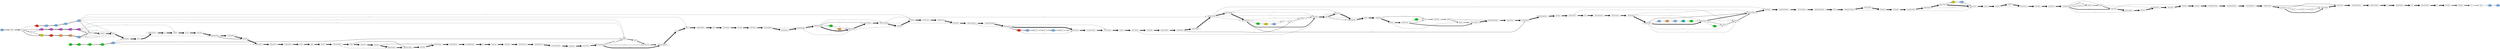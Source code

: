 digraph {
	rankdir="LR";
	"0M"[label="M", fontsize=15, style="filled", fillcolor="#80B3E6"];
	"0M"->"1SDHG"[fontsize=12, fontcolor=darkgray, penwidth=4, dir=forward, label="29.8%", sequences="B2ZRS9.1_RecName__Full=Ricin_B-like_lectin__AltName__Full=Clitocybe_nebularis_lectin__Short=CNL,OAX37100.1_hypothetical_protein_K503DRAFTnone801499__Rhizopogon_vinicolor_AM-OR11-026_,XPnone001832864.1_hypothetical_protein_CC1Gnone10083__Coprinopsis_cinerea_okayama7#130_,OJA13289.1_hypothetical_protein_AZE42none12183__Rhizopogon_vesiculosus_,KIJ35590.1_carbohydrate-binding_module_family_13_protein__Sphaerobolus_stellatus_SS14_,KZP23986.1_carbohydrate-binding_module_family_13_protein__Fibulorhizoctonia_sp._CBS_109695_,KIJ40595.1_carbohydrate-binding_module_family_13_protein__Sphaerobolus_stellatus_SS14_,OAX37095.1_hypothetical_protein_K503DRAFTnone857563__Rhizopogon_vinicolor_AM-OR11-026_,KZP23987.1_carbohydrate-binding_module_family_13_protein__Fibulorhizoctonia_sp._CBS_109695_,CUA76480.1_hypothetical_protein_RSOLAG22IIIBnone12330__Rhizoctonia_solani_,XPnone011126437.1_hypothetical_protein_AOLnones00173g393__Arthrobotrys_oligospora_ATCC_24927_"];
	"1SDHG"[label="SDHG", fontsize=15, style="filled", fillcolor="#FFFFFF"];
	"1SDHG"->"2ILF"[fontsize=12, fontcolor=darkgray, penwidth=5, dir=forward, label="35.2%", sequences="B2ZRS9.1_RecName__Full=Ricin_B-like_lectin__AltName__Full=Clitocybe_nebularis_lectin__Short=CNL,pdb|3NBE|A_Chain_A__Clitocybe_Nebularis_Ricin_B-like_Lectin__cnl__In_Complex_With_N_n_-_Diacetyllactosediamine,KXN92490.1_hypothetical_protein_AN958none07437__Leucoagaricus_sp._SymC.cos_,OAX37100.1_hypothetical_protein_K503DRAFTnone801499__Rhizopogon_vinicolor_AM-OR11-026_,XPnone001832864.1_hypothetical_protein_CC1Gnone10083__Coprinopsis_cinerea_okayama7#130_,OJA13289.1_hypothetical_protein_AZE42none12183__Rhizopogon_vesiculosus_,KIJ35590.1_carbohydrate-binding_module_family_13_protein__Sphaerobolus_stellatus_SS14_,KZP23986.1_carbohydrate-binding_module_family_13_protein__Fibulorhizoctonia_sp._CBS_109695_,KIJ40595.1_carbohydrate-binding_module_family_13_protein__Sphaerobolus_stellatus_SS14_,OAX37095.1_hypothetical_protein_K503DRAFTnone857563__Rhizopogon_vinicolor_AM-OR11-026_,KZP23987.1_carbohydrate-binding_module_family_13_protein__Fibulorhizoctonia_sp._CBS_109695_,CUA76480.1_hypothetical_protein_RSOLAG22IIIBnone12330__Rhizoctonia_solani_,XPnone011126437.1_hypothetical_protein_AOLnones00173g393__Arthrobotrys_oligospora_ATCC_24927_"];
	"2ILF"[label="ILF", fontsize=15, style="filled", fillcolor="#FFFFFF"];
	"2ILF"->"4P"[fontsize=12, fontcolor=darkgray, penwidth=3, dir=forward, label="16.2%", sequences="B2ZRS9.1_RecName__Full=Ricin_B-like_lectin__AltName__Full=Clitocybe_nebularis_lectin__Short=CNL,pdb|3NBE|A_Chain_A__Clitocybe_Nebularis_Ricin_B-like_Lectin__cnl__In_Complex_With_N_n_-_Diacetyllactosediamine,WPnone030878171.1_hypothetical_protein__Streptomyces_varsoviensis_,WPnone017537516.1_MULTISPECIES__hypothetical_protein__Nocardiopsis_,WPnone017627737.1_hypothetical_protein__Nocardiopsis_chromatogenes_,XPnone001832864.1_hypothetical_protein_CC1Gnone10083__Coprinopsis_cinerea_okayama7#130_"];
	"2ILF"->"3PKQL"[fontsize=12, fontcolor=darkgray, penwidth=3, dir=forward, label="16.2%", sequences="KXN92490.1_hypothetical_protein_AN958none07437__Leucoagaricus_sp._SymC.cos_,OAX37100.1_hypothetical_protein_K503DRAFTnone801499__Rhizopogon_vinicolor_AM-OR11-026_,OJA13289.1_hypothetical_protein_AZE42none12183__Rhizopogon_vesiculosus_,KZP23986.1_carbohydrate-binding_module_family_13_protein__Fibulorhizoctonia_sp._CBS_109695_,OAX37095.1_hypothetical_protein_K503DRAFTnone857563__Rhizopogon_vinicolor_AM-OR11-026_,KZP23987.1_carbohydrate-binding_module_family_13_protein__Fibulorhizoctonia_sp._CBS_109695_"];
	"2ILF"->"9D"[fontsize=12, fontcolor=darkgray, penwidth=2, dir=forward, label="8.1%", sequences="KIJ35590.1_carbohydrate-binding_module_family_13_protein__Sphaerobolus_stellatus_SS14_,KIJ40595.1_carbohydrate-binding_module_family_13_protein__Sphaerobolus_stellatus_SS14_,CUA76480.1_hypothetical_protein_RSOLAG22IIIBnone12330__Rhizoctonia_solani_"];
	"2ILF"->"14R"[fontsize=12, fontcolor=darkgray, penwidth=1, dir=forward, label="2.7%", sequences="XPnone011126437.1_hypothetical_protein_AOLnones00173g393__Arthrobotrys_oligospora_ATCC_24927_"];
	"3PKQL"[label="PKQL", fontsize=15, style="filled", fillcolor="#FFFFFF"];
	"3PKQL"->"4P"[fontsize=12, fontcolor=darkgray, penwidth=2, dir=forward, label="8.1%", sequences="KXN92490.1_hypothetical_protein_AN958none07437__Leucoagaricus_sp._SymC.cos_,OAX37100.1_hypothetical_protein_K503DRAFTnone801499__Rhizopogon_vinicolor_AM-OR11-026_,OJA13289.1_hypothetical_protein_AZE42none12183__Rhizopogon_vesiculosus_"];
	"3PKQL"->"9D"[fontsize=12, fontcolor=darkgray, penwidth=2, dir=forward, label="10.8%", sequences="KIJ97461.1_carbohydrate-binding_module_family_13_protein__Laccaria_amethystina_LaAM-08-1_,KZP23986.1_carbohydrate-binding_module_family_13_protein__Fibulorhizoctonia_sp._CBS_109695_,OAX37095.1_hypothetical_protein_K503DRAFTnone857563__Rhizopogon_vinicolor_AM-OR11-026_,KZP23987.1_carbohydrate-binding_module_family_13_protein__Fibulorhizoctonia_sp._CBS_109695_"];
	"4P"[label="P", fontsize=15, style="filled", fillcolor="#CCCC00"];
	"4P"->"5R"[fontsize=12, fontcolor=darkgray, penwidth=4, dir=forward, label="29.8%", sequences="B2ZRS9.1_RecName__Full=Ricin_B-like_lectin__AltName__Full=Clitocybe_nebularis_lectin__Short=CNL,pdb|3NBE|A_Chain_A__Clitocybe_Nebularis_Ricin_B-like_Lectin__cnl__In_Complex_With_N_n_-_Diacetyllactosediamine,KXN92490.1_hypothetical_protein_AN958none07437__Leucoagaricus_sp._SymC.cos_,WPnone030878171.1_hypothetical_protein__Streptomyces_varsoviensis_,WPnone017537516.1_MULTISPECIES__hypothetical_protein__Nocardiopsis_,WPnone017627737.1_hypothetical_protein__Nocardiopsis_chromatogenes_,OAX37100.1_hypothetical_protein_K503DRAFTnone801499__Rhizopogon_vinicolor_AM-OR11-026_,OAX32419.1_hypothetical_protein_K503DRAFTnone608329__Rhizopogon_vinicolor_AM-OR11-026_,OJA12299.1_hypothetical_protein_AZE42none08737__Rhizopogon_vesiculosus_,XPnone001832864.1_hypothetical_protein_CC1Gnone10083__Coprinopsis_cinerea_okayama7#130_,OJA13289.1_hypothetical_protein_AZE42none12183__Rhizopogon_vesiculosus_"];
	"5R"[label="R", fontsize=15, style="filled", fillcolor="#E6331A"];
	"5R"->"6G"[fontsize=12, fontcolor=darkgray, penwidth=4, dir=forward, label="29.8%", sequences="B2ZRS9.1_RecName__Full=Ricin_B-like_lectin__AltName__Full=Clitocybe_nebularis_lectin__Short=CNL,pdb|3NBE|A_Chain_A__Clitocybe_Nebularis_Ricin_B-like_Lectin__cnl__In_Complex_With_N_n_-_Diacetyllactosediamine,KXN92490.1_hypothetical_protein_AN958none07437__Leucoagaricus_sp._SymC.cos_,WPnone030878171.1_hypothetical_protein__Streptomyces_varsoviensis_,WPnone017537516.1_MULTISPECIES__hypothetical_protein__Nocardiopsis_,WPnone017627737.1_hypothetical_protein__Nocardiopsis_chromatogenes_,OAX37100.1_hypothetical_protein_K503DRAFTnone801499__Rhizopogon_vinicolor_AM-OR11-026_,OAX32419.1_hypothetical_protein_K503DRAFTnone608329__Rhizopogon_vinicolor_AM-OR11-026_,OJA12299.1_hypothetical_protein_AZE42none08737__Rhizopogon_vesiculosus_,XPnone001832864.1_hypothetical_protein_CC1Gnone10083__Coprinopsis_cinerea_okayama7#130_,OJA13289.1_hypothetical_protein_AZE42none12183__Rhizopogon_vesiculosus_"];
	"6G"[label="G", fontsize=15, style="filled", fillcolor="#E6994D"];
	"6G"->"7G"[fontsize=12, fontcolor=darkgray, penwidth=4, dir=forward, label="29.8%", sequences="B2ZRS9.1_RecName__Full=Ricin_B-like_lectin__AltName__Full=Clitocybe_nebularis_lectin__Short=CNL,pdb|3NBE|A_Chain_A__Clitocybe_Nebularis_Ricin_B-like_Lectin__cnl__In_Complex_With_N_n_-_Diacetyllactosediamine,KXN92490.1_hypothetical_protein_AN958none07437__Leucoagaricus_sp._SymC.cos_,WPnone030878171.1_hypothetical_protein__Streptomyces_varsoviensis_,WPnone017537516.1_MULTISPECIES__hypothetical_protein__Nocardiopsis_,WPnone017627737.1_hypothetical_protein__Nocardiopsis_chromatogenes_,OAX37100.1_hypothetical_protein_K503DRAFTnone801499__Rhizopogon_vinicolor_AM-OR11-026_,OAX32419.1_hypothetical_protein_K503DRAFTnone608329__Rhizopogon_vinicolor_AM-OR11-026_,OJA12299.1_hypothetical_protein_AZE42none08737__Rhizopogon_vesiculosus_,XPnone001832864.1_hypothetical_protein_CC1Gnone10083__Coprinopsis_cinerea_okayama7#130_,OJA13289.1_hypothetical_protein_AZE42none12183__Rhizopogon_vesiculosus_"];
	"7G"[label="G", fontsize=15, style="filled", fillcolor="#E6994D"];
	"7G"->"8W"[fontsize=12, fontcolor=darkgray, penwidth=4, dir=forward, label="29.8%", sequences="B2ZRS9.1_RecName__Full=Ricin_B-like_lectin__AltName__Full=Clitocybe_nebularis_lectin__Short=CNL,pdb|3NBE|A_Chain_A__Clitocybe_Nebularis_Ricin_B-like_Lectin__cnl__In_Complex_With_N_n_-_Diacetyllactosediamine,KXN92490.1_hypothetical_protein_AN958none07437__Leucoagaricus_sp._SymC.cos_,WPnone030878171.1_hypothetical_protein__Streptomyces_varsoviensis_,WPnone017537516.1_MULTISPECIES__hypothetical_protein__Nocardiopsis_,WPnone017627737.1_hypothetical_protein__Nocardiopsis_chromatogenes_,OAX37100.1_hypothetical_protein_K503DRAFTnone801499__Rhizopogon_vinicolor_AM-OR11-026_,OAX32419.1_hypothetical_protein_K503DRAFTnone608329__Rhizopogon_vinicolor_AM-OR11-026_,OJA12299.1_hypothetical_protein_AZE42none08737__Rhizopogon_vesiculosus_,XPnone001832864.1_hypothetical_protein_CC1Gnone10083__Coprinopsis_cinerea_okayama7#130_,OJA13289.1_hypothetical_protein_AZE42none12183__Rhizopogon_vesiculosus_"];
	"8W"[label="W", fontsize=15, style="filled", fillcolor="#80B3E6"];
	"8W"->"24TPEQLSA"[fontsize=12, fontcolor=darkgray, penwidth=4, dir=forward, label="24.3%", sequences="B2ZRS9.1_RecName__Full=Ricin_B-like_lectin__AltName__Full=Clitocybe_nebularis_lectin__Short=CNL,pdb|3NBE|A_Chain_A__Clitocybe_Nebularis_Ricin_B-like_Lectin__cnl__In_Complex_With_N_n_-_Diacetyllactosediamine,KXN92490.1_hypothetical_protein_AN958none07437__Leucoagaricus_sp._SymC.cos_,WPnone030878171.1_hypothetical_protein__Streptomyces_varsoviensis_,WPnone017537516.1_MULTISPECIES__hypothetical_protein__Nocardiopsis_,WPnone017627737.1_hypothetical_protein__Nocardiopsis_chromatogenes_,OAX37100.1_hypothetical_protein_K503DRAFTnone801499__Rhizopogon_vinicolor_AM-OR11-026_,XPnone001832864.1_hypothetical_protein_CC1Gnone10083__Coprinopsis_cinerea_okayama7#130_,OJA13289.1_hypothetical_protein_AZE42none12183__Rhizopogon_vesiculosus_"];
	"8W"->"25PGQNS"[fontsize=12, fontcolor=darkgray, penwidth=1, dir=forward, label="2.7%", sequences="OAX32419.1_hypothetical_protein_K503DRAFTnone608329__Rhizopogon_vinicolor_AM-OR11-026_"];
	"8W"->"26GRQ"[fontsize=12, fontcolor=darkgray, penwidth=1, dir=forward, label="2.7%", sequences="OJA12299.1_hypothetical_protein_AZE42none08737__Rhizopogon_vesiculosus_"];
	"9D"[label="D", fontsize=15, style="filled", fillcolor="#CC4DCC"];
	"9D"->"10D"[fontsize=12, fontcolor=darkgray, penwidth=5, dir=forward, label="35.2%", sequences="KIJ35590.1_carbohydrate-binding_module_family_13_protein__Sphaerobolus_stellatus_SS14_,XPnone002470041.1_predicted_protein__Postia_placenta_Mad-698-R_,KIJ97461.1_carbohydrate-binding_module_family_13_protein__Laccaria_amethystina_LaAM-08-1_,KZP23986.1_carbohydrate-binding_module_family_13_protein__Fibulorhizoctonia_sp._CBS_109695_,KIJ40595.1_carbohydrate-binding_module_family_13_protein__Sphaerobolus_stellatus_SS14_,OAX37095.1_hypothetical_protein_K503DRAFTnone857563__Rhizopogon_vinicolor_AM-OR11-026_,KZP23987.1_carbohydrate-binding_module_family_13_protein__Fibulorhizoctonia_sp._CBS_109695_,CUA76480.1_hypothetical_protein_RSOLAG22IIIBnone12330__Rhizoctonia_solani_,WPnone003533249.1_hypothetical_protein___Clostridium__leptum_,CDC04721.1_rHS_repeat-associated_core_domain_protein__Clostridium_leptum_CAG_27_,KIM24206.1_carbohydrate-binding_module_family_13_protein__Serendipita_vermifera_MAFF_305830_,WPnone069721892.1_hypothetical_protein__Salmonella_enterica_,KZV85618.1_hypothetical_protein_EXIGLDRAFTnone699358__Exidia_glandulosa_HHB12029_"];
	"10D"[label="D", fontsize=15, style="filled", fillcolor="#CC4DCC"];
	"10D"->"11D"[fontsize=12, fontcolor=darkgray, penwidth=5, dir=forward, label="35.2%", sequences="KIJ35590.1_carbohydrate-binding_module_family_13_protein__Sphaerobolus_stellatus_SS14_,XPnone002470041.1_predicted_protein__Postia_placenta_Mad-698-R_,KIJ97461.1_carbohydrate-binding_module_family_13_protein__Laccaria_amethystina_LaAM-08-1_,KZP23986.1_carbohydrate-binding_module_family_13_protein__Fibulorhizoctonia_sp._CBS_109695_,KIJ40595.1_carbohydrate-binding_module_family_13_protein__Sphaerobolus_stellatus_SS14_,OAX37095.1_hypothetical_protein_K503DRAFTnone857563__Rhizopogon_vinicolor_AM-OR11-026_,KZP23987.1_carbohydrate-binding_module_family_13_protein__Fibulorhizoctonia_sp._CBS_109695_,CUA76480.1_hypothetical_protein_RSOLAG22IIIBnone12330__Rhizoctonia_solani_,WPnone003533249.1_hypothetical_protein___Clostridium__leptum_,CDC04721.1_rHS_repeat-associated_core_domain_protein__Clostridium_leptum_CAG_27_,KIM24206.1_carbohydrate-binding_module_family_13_protein__Serendipita_vermifera_MAFF_305830_,WPnone069721892.1_hypothetical_protein__Salmonella_enterica_,KZV85618.1_hypothetical_protein_EXIGLDRAFTnone699358__Exidia_glandulosa_HHB12029_"];
	"11D"[label="D", fontsize=15, style="filled", fillcolor="#CC4DCC"];
	"11D"->"12D"[fontsize=12, fontcolor=darkgray, penwidth=5, dir=forward, label="35.2%", sequences="KIJ35590.1_carbohydrate-binding_module_family_13_protein__Sphaerobolus_stellatus_SS14_,XPnone002470041.1_predicted_protein__Postia_placenta_Mad-698-R_,KIJ97461.1_carbohydrate-binding_module_family_13_protein__Laccaria_amethystina_LaAM-08-1_,KZP23986.1_carbohydrate-binding_module_family_13_protein__Fibulorhizoctonia_sp._CBS_109695_,KIJ40595.1_carbohydrate-binding_module_family_13_protein__Sphaerobolus_stellatus_SS14_,OAX37095.1_hypothetical_protein_K503DRAFTnone857563__Rhizopogon_vinicolor_AM-OR11-026_,KZP23987.1_carbohydrate-binding_module_family_13_protein__Fibulorhizoctonia_sp._CBS_109695_,CUA76480.1_hypothetical_protein_RSOLAG22IIIBnone12330__Rhizoctonia_solani_,WPnone003533249.1_hypothetical_protein___Clostridium__leptum_,CDC04721.1_rHS_repeat-associated_core_domain_protein__Clostridium_leptum_CAG_27_,KIM24206.1_carbohydrate-binding_module_family_13_protein__Serendipita_vermifera_MAFF_305830_,WPnone069721892.1_hypothetical_protein__Salmonella_enterica_,KZV85618.1_hypothetical_protein_EXIGLDRAFTnone699358__Exidia_glandulosa_HHB12029_"];
	"12D"[label="D", fontsize=15, style="filled", fillcolor="#CC4DCC"];
	"12D"->"13D"[fontsize=12, fontcolor=darkgray, penwidth=5, dir=forward, label="35.2%", sequences="KIJ35590.1_carbohydrate-binding_module_family_13_protein__Sphaerobolus_stellatus_SS14_,XPnone002470041.1_predicted_protein__Postia_placenta_Mad-698-R_,KIJ97461.1_carbohydrate-binding_module_family_13_protein__Laccaria_amethystina_LaAM-08-1_,KZP23986.1_carbohydrate-binding_module_family_13_protein__Fibulorhizoctonia_sp._CBS_109695_,KIJ40595.1_carbohydrate-binding_module_family_13_protein__Sphaerobolus_stellatus_SS14_,OAX37095.1_hypothetical_protein_K503DRAFTnone857563__Rhizopogon_vinicolor_AM-OR11-026_,KZP23987.1_carbohydrate-binding_module_family_13_protein__Fibulorhizoctonia_sp._CBS_109695_,CUA76480.1_hypothetical_protein_RSOLAG22IIIBnone12330__Rhizoctonia_solani_,WPnone003533249.1_hypothetical_protein___Clostridium__leptum_,CDC04721.1_rHS_repeat-associated_core_domain_protein__Clostridium_leptum_CAG_27_,KIM24206.1_carbohydrate-binding_module_family_13_protein__Serendipita_vermifera_MAFF_305830_,WPnone069721892.1_hypothetical_protein__Salmonella_enterica_,KZV85618.1_hypothetical_protein_EXIGLDRAFTnone699358__Exidia_glandulosa_HHB12029_"];
	"13D"[label="D", fontsize=15, style="filled", fillcolor="#CC4DCC"];
	"13D"->"24TPEQLSA"[fontsize=12, fontcolor=darkgray, penwidth=3, dir=forward, label="18.9%", sequences="KIJ35590.1_carbohydrate-binding_module_family_13_protein__Sphaerobolus_stellatus_SS14_,KIJ97461.1_carbohydrate-binding_module_family_13_protein__Laccaria_amethystina_LaAM-08-1_,KZP23986.1_carbohydrate-binding_module_family_13_protein__Fibulorhizoctonia_sp._CBS_109695_,KIJ40595.1_carbohydrate-binding_module_family_13_protein__Sphaerobolus_stellatus_SS14_,OAX37095.1_hypothetical_protein_K503DRAFTnone857563__Rhizopogon_vinicolor_AM-OR11-026_,KZP23987.1_carbohydrate-binding_module_family_13_protein__Fibulorhizoctonia_sp._CBS_109695_,CUA76480.1_hypothetical_protein_RSOLAG22IIIBnone12330__Rhizoctonia_solani_"];
	"13D"->"26GRQ"[fontsize=12, fontcolor=darkgray, penwidth=1, dir=forward, label="5.4%", sequences="XPnone002470041.1_predicted_protein__Postia_placenta_Mad-698-R_,KIM24206.1_carbohydrate-binding_module_family_13_protein__Serendipita_vermifera_MAFF_305830_"];
	"13D"->"34AKEMRSGTHL"[fontsize=12, fontcolor=darkgray, penwidth=1, dir=forward, label="5.4%", sequences="WPnone003533249.1_hypothetical_protein___Clostridium__leptum_,CDC04721.1_rHS_repeat-associated_core_domain_protein__Clostridium_leptum_CAG_27_"];
	"13D"->"63SEANT"[fontsize=12, fontcolor=darkgray, penwidth=1, dir=forward, label="2.7%", sequences="WPnone069721892.1_hypothetical_protein__Salmonella_enterica_"];
	"13D"->"31TKRIEV"[fontsize=12, fontcolor=darkgray, penwidth=1, dir=forward, label="2.7%", sequences="KZV85618.1_hypothetical_protein_EXIGLDRAFTnone699358__Exidia_glandulosa_HHB12029_"];
	"14R"[label="R", fontsize=15, style="filled", fillcolor="#E6331A"];
	"14R"->"15V"[fontsize=12, fontcolor=darkgray, penwidth=3, dir=forward, label="18.9%", sequences="WPnone080155017.1_hypothetical_protein__Salmonella_enterica_,XPnone011126437.1_hypothetical_protein_AOLnones00173g393__Arthrobotrys_oligospora_ATCC_24927_,WPnone073951955.1_sugar-binding_protein__Streptomyces_kebangsaanensis_,XPnone005710837.1_unnamed_protein_product__Chondrus_crispus_,SMC54166.1_Ricin-type_beta-trefoil_lectin_domain-like__Chryseobacterium_sp._YR221_,AJQ00848.1_hypothetical_protein_H751noneYJM248B00183__Saccharomyces_cerevisiae_YJM248_,AJP37156.1_hypothetical_protein_F842noneYJM1078B00184__Saccharomyces_cerevisiae_YJM1078_"];
	"15V"[label="V", fontsize=15, style="filled", fillcolor="#80B3E6"];
	"15V"->"16A"[fontsize=12, fontcolor=darkgray, penwidth=3, dir=forward, label="18.9%", sequences="WPnone080155017.1_hypothetical_protein__Salmonella_enterica_,XPnone011126437.1_hypothetical_protein_AOLnones00173g393__Arthrobotrys_oligospora_ATCC_24927_,WPnone073951955.1_sugar-binding_protein__Streptomyces_kebangsaanensis_,XPnone005710837.1_unnamed_protein_product__Chondrus_crispus_,SMC54166.1_Ricin-type_beta-trefoil_lectin_domain-like__Chryseobacterium_sp._YR221_,AJQ00848.1_hypothetical_protein_H751noneYJM248B00183__Saccharomyces_cerevisiae_YJM248_,AJP37156.1_hypothetical_protein_F842noneYJM1078B00184__Saccharomyces_cerevisiae_YJM1078_"];
	"16A"[label="A", fontsize=15, style="filled", fillcolor="#80B3E6"];
	"16A"->"17V"[fontsize=12, fontcolor=darkgray, penwidth=3, dir=forward, label="18.9%", sequences="WPnone080155017.1_hypothetical_protein__Salmonella_enterica_,XPnone011126437.1_hypothetical_protein_AOLnones00173g393__Arthrobotrys_oligospora_ATCC_24927_,WPnone073951955.1_sugar-binding_protein__Streptomyces_kebangsaanensis_,XPnone005710837.1_unnamed_protein_product__Chondrus_crispus_,SMC54166.1_Ricin-type_beta-trefoil_lectin_domain-like__Chryseobacterium_sp._YR221_,AJQ00848.1_hypothetical_protein_H751noneYJM248B00183__Saccharomyces_cerevisiae_YJM248_,AJP37156.1_hypothetical_protein_F842noneYJM1078B00184__Saccharomyces_cerevisiae_YJM1078_"];
	"17V"[label="V", fontsize=15, style="filled", fillcolor="#80B3E6"];
	"17V"->"18V"[fontsize=12, fontcolor=darkgray, penwidth=3, dir=forward, label="18.9%", sequences="WPnone080155017.1_hypothetical_protein__Salmonella_enterica_,XPnone011126437.1_hypothetical_protein_AOLnones00173g393__Arthrobotrys_oligospora_ATCC_24927_,WPnone073951955.1_sugar-binding_protein__Streptomyces_kebangsaanensis_,XPnone005710837.1_unnamed_protein_product__Chondrus_crispus_,SMC54166.1_Ricin-type_beta-trefoil_lectin_domain-like__Chryseobacterium_sp._YR221_,AJQ00848.1_hypothetical_protein_H751noneYJM248B00183__Saccharomyces_cerevisiae_YJM248_,AJP37156.1_hypothetical_protein_F842noneYJM1078B00184__Saccharomyces_cerevisiae_YJM1078_"];
	"18V"[label="V", fontsize=15, style="filled", fillcolor="#80B3E6"];
	"18V"->"63SEANT"[fontsize=12, fontcolor=darkgray, penwidth=1, dir=forward, label="2.7%", sequences="WPnone080155017.1_hypothetical_protein__Salmonella_enterica_"];
	"18V"->"24TPEQLSA"[fontsize=12, fontcolor=darkgray, penwidth=2, dir=forward, label="8.1%", sequences="XPnone011126437.1_hypothetical_protein_AOLnones00173g393__Arthrobotrys_oligospora_ATCC_24927_,AJQ00848.1_hypothetical_protein_H751noneYJM248B00183__Saccharomyces_cerevisiae_YJM248_,AJP37156.1_hypothetical_protein_F842noneYJM1078B00184__Saccharomyces_cerevisiae_YJM1078_"];
	"18V"->"68QMVE"[fontsize=12, fontcolor=darkgray, penwidth=1, dir=forward, label="2.7%", sequences="WPnone073951955.1_sugar-binding_protein__Streptomyces_kebangsaanensis_"];
	"18V"->"84TIVLSHE"[fontsize=12, fontcolor=darkgray, penwidth=1, dir=forward, label="2.7%", sequences="XPnone005710837.1_unnamed_protein_product__Chondrus_crispus_"];
	"18V"->"26GRQ"[fontsize=12, fontcolor=darkgray, penwidth=1, dir=forward, label="2.7%", sequences="SMC54166.1_Ricin-type_beta-trefoil_lectin_domain-like__Chryseobacterium_sp._YR221_"];
	"19S"[label="S", fontsize=15, style="filled", fillcolor="#1ACC1A"];
	"19S"->"20S"[fontsize=12, fontcolor=darkgray, penwidth=3, dir=forward, label="16.2%", sequences="WPnone080224699.1_hypothetical_protein__partial__Salmonella_enterica_,WPnone015062162.1_MULTISPECIES__chromosome_partitioning_protein_ParB__Salmonella_,WPnone015062327.1_chromosome_partitioning_protein_ParB__Salmonella_sp._40_,WPnone042364264.1_hypothetical_protein__Streptacidiphilus_neutrinimicus_,KKO96557.1_hypothetical_protein_THAR02none11341__Trichoderma_harzianum_,WPnone072917208.1_hypothetical_protein__Desulfotomaculum_aeronauticum_"];
	"20S"[label="S", fontsize=15, style="filled", fillcolor="#1ACC1A"];
	"20S"->"21S"[fontsize=12, fontcolor=darkgray, penwidth=3, dir=forward, label="16.2%", sequences="WPnone080224699.1_hypothetical_protein__partial__Salmonella_enterica_,WPnone015062162.1_MULTISPECIES__chromosome_partitioning_protein_ParB__Salmonella_,WPnone015062327.1_chromosome_partitioning_protein_ParB__Salmonella_sp._40_,WPnone042364264.1_hypothetical_protein__Streptacidiphilus_neutrinimicus_,KKO96557.1_hypothetical_protein_THAR02none11341__Trichoderma_harzianum_,WPnone072917208.1_hypothetical_protein__Desulfotomaculum_aeronauticum_"];
	"21S"[label="S", fontsize=15, style="filled", fillcolor="#1ACC1A"];
	"21S"->"22S"[fontsize=12, fontcolor=darkgray, penwidth=3, dir=forward, label="16.2%", sequences="WPnone080224699.1_hypothetical_protein__partial__Salmonella_enterica_,WPnone015062162.1_MULTISPECIES__chromosome_partitioning_protein_ParB__Salmonella_,WPnone015062327.1_chromosome_partitioning_protein_ParB__Salmonella_sp._40_,WPnone042364264.1_hypothetical_protein__Streptacidiphilus_neutrinimicus_,KKO96557.1_hypothetical_protein_THAR02none11341__Trichoderma_harzianum_,WPnone072917208.1_hypothetical_protein__Desulfotomaculum_aeronauticum_"];
	"22S"[label="S", fontsize=15, style="filled", fillcolor="#1ACC1A"];
	"22S"->"23M"[fontsize=12, fontcolor=darkgray, penwidth=3, dir=forward, label="16.2%", sequences="WPnone080224699.1_hypothetical_protein__partial__Salmonella_enterica_,WPnone015062162.1_MULTISPECIES__chromosome_partitioning_protein_ParB__Salmonella_,WPnone015062327.1_chromosome_partitioning_protein_ParB__Salmonella_sp._40_,WPnone042364264.1_hypothetical_protein__Streptacidiphilus_neutrinimicus_,KKO96557.1_hypothetical_protein_THAR02none11341__Trichoderma_harzianum_,WPnone072917208.1_hypothetical_protein__Desulfotomaculum_aeronauticum_"];
	"23M"[label="M", fontsize=15, style="filled", fillcolor="#80B3E6"];
	"23M"->"63SEANT"[fontsize=12, fontcolor=darkgray, penwidth=2, dir=forward, label="8.1%", sequences="WPnone080224699.1_hypothetical_protein__partial__Salmonella_enterica_,WPnone015062162.1_MULTISPECIES__chromosome_partitioning_protein_ParB__Salmonella_,WPnone015062327.1_chromosome_partitioning_protein_ParB__Salmonella_sp._40_"];
	"23M"->"27TREVIKHFS"[fontsize=12, fontcolor=darkgray, penwidth=1, dir=forward, label="5.4%", sequences="WPnone042364264.1_hypothetical_protein__Streptacidiphilus_neutrinimicus_,KKO96557.1_hypothetical_protein_THAR02none11341__Trichoderma_harzianum_"];
	"23M"->"37NDGTWKH"[fontsize=12, fontcolor=darkgray, penwidth=1, dir=forward, label="2.7%", sequences="WPnone072917208.1_hypothetical_protein__Desulfotomaculum_aeronauticum_"];
	"24TPEQLSA"[label="TPEQLSA", fontsize=15, style="filled", fillcolor="#FFFFFF"];
	"24TPEQLSA"->"25PGQNS"[fontsize=12, fontcolor=darkgray, penwidth=7, dir=forward, label="51.4%", sequences="B2ZRS9.1_RecName__Full=Ricin_B-like_lectin__AltName__Full=Clitocybe_nebularis_lectin__Short=CNL,pdb|3NBE|A_Chain_A__Clitocybe_Nebularis_Ricin_B-like_Lectin__cnl__In_Complex_With_N_n_-_Diacetyllactosediamine,KXN92490.1_hypothetical_protein_AN958none07437__Leucoagaricus_sp._SymC.cos_,WPnone030878171.1_hypothetical_protein__Streptomyces_varsoviensis_,WPnone017537516.1_MULTISPECIES__hypothetical_protein__Nocardiopsis_,WPnone017627737.1_hypothetical_protein__Nocardiopsis_chromatogenes_,OAX37100.1_hypothetical_protein_K503DRAFTnone801499__Rhizopogon_vinicolor_AM-OR11-026_,XPnone001832864.1_hypothetical_protein_CC1Gnone10083__Coprinopsis_cinerea_okayama7#130_,OJA13289.1_hypothetical_protein_AZE42none12183__Rhizopogon_vesiculosus_,KIJ35590.1_carbohydrate-binding_module_family_13_protein__Sphaerobolus_stellatus_SS14_,KIJ97461.1_carbohydrate-binding_module_family_13_protein__Laccaria_amethystina_LaAM-08-1_,KZP23986.1_carbohydrate-binding_module_family_13_protein__Fibulorhizoctonia_sp._CBS_109695_,KIJ40595.1_carbohydrate-binding_module_family_13_protein__Sphaerobolus_stellatus_SS14_,OAX37095.1_hypothetical_protein_K503DRAFTnone857563__Rhizopogon_vinicolor_AM-OR11-026_,KZP23987.1_carbohydrate-binding_module_family_13_protein__Fibulorhizoctonia_sp._CBS_109695_,CUA76480.1_hypothetical_protein_RSOLAG22IIIBnone12330__Rhizoctonia_solani_,XPnone011126437.1_hypothetical_protein_AOLnones00173g393__Arthrobotrys_oligospora_ATCC_24927_,AJQ00848.1_hypothetical_protein_H751noneYJM248B00183__Saccharomyces_cerevisiae_YJM248_,AJP37156.1_hypothetical_protein_F842noneYJM1078B00184__Saccharomyces_cerevisiae_YJM1078_"];
	"25PGQNS"[label="PGQNS", fontsize=15, style="filled", fillcolor="#FFFFFF"];
	"25PGQNS"->"26GRQ"[fontsize=12, fontcolor=darkgray, penwidth=7, dir=forward, label="54.1%", sequences="B2ZRS9.1_RecName__Full=Ricin_B-like_lectin__AltName__Full=Clitocybe_nebularis_lectin__Short=CNL,pdb|3NBE|A_Chain_A__Clitocybe_Nebularis_Ricin_B-like_Lectin__cnl__In_Complex_With_N_n_-_Diacetyllactosediamine,KXN92490.1_hypothetical_protein_AN958none07437__Leucoagaricus_sp._SymC.cos_,WPnone030878171.1_hypothetical_protein__Streptomyces_varsoviensis_,WPnone017537516.1_MULTISPECIES__hypothetical_protein__Nocardiopsis_,WPnone017627737.1_hypothetical_protein__Nocardiopsis_chromatogenes_,OAX37100.1_hypothetical_protein_K503DRAFTnone801499__Rhizopogon_vinicolor_AM-OR11-026_,OAX32419.1_hypothetical_protein_K503DRAFTnone608329__Rhizopogon_vinicolor_AM-OR11-026_,XPnone001832864.1_hypothetical_protein_CC1Gnone10083__Coprinopsis_cinerea_okayama7#130_,OJA13289.1_hypothetical_protein_AZE42none12183__Rhizopogon_vesiculosus_,KIJ35590.1_carbohydrate-binding_module_family_13_protein__Sphaerobolus_stellatus_SS14_,KIJ97461.1_carbohydrate-binding_module_family_13_protein__Laccaria_amethystina_LaAM-08-1_,KZP23986.1_carbohydrate-binding_module_family_13_protein__Fibulorhizoctonia_sp._CBS_109695_,KIJ40595.1_carbohydrate-binding_module_family_13_protein__Sphaerobolus_stellatus_SS14_,OAX37095.1_hypothetical_protein_K503DRAFTnone857563__Rhizopogon_vinicolor_AM-OR11-026_,KZP23987.1_carbohydrate-binding_module_family_13_protein__Fibulorhizoctonia_sp._CBS_109695_,CUA76480.1_hypothetical_protein_RSOLAG22IIIBnone12330__Rhizoctonia_solani_,XPnone011126437.1_hypothetical_protein_AOLnones00173g393__Arthrobotrys_oligospora_ATCC_24927_,AJQ00848.1_hypothetical_protein_H751noneYJM248B00183__Saccharomyces_cerevisiae_YJM248_,AJP37156.1_hypothetical_protein_F842noneYJM1078B00184__Saccharomyces_cerevisiae_YJM1078_"];
	"26GRQ"[label="GRQ", fontsize=15, style="filled", fillcolor="#FFFFFF"];
	"26GRQ"->"27TREVIKHFS"[fontsize=12, fontcolor=darkgray, penwidth=8, dir=forward, label="64.9%", sequences="B2ZRS9.1_RecName__Full=Ricin_B-like_lectin__AltName__Full=Clitocybe_nebularis_lectin__Short=CNL,pdb|3NBE|A_Chain_A__Clitocybe_Nebularis_Ricin_B-like_Lectin__cnl__In_Complex_With_N_n_-_Diacetyllactosediamine,KXN92490.1_hypothetical_protein_AN958none07437__Leucoagaricus_sp._SymC.cos_,WPnone030878171.1_hypothetical_protein__Streptomyces_varsoviensis_,WPnone017537516.1_MULTISPECIES__hypothetical_protein__Nocardiopsis_,WPnone017627737.1_hypothetical_protein__Nocardiopsis_chromatogenes_,OAX37100.1_hypothetical_protein_K503DRAFTnone801499__Rhizopogon_vinicolor_AM-OR11-026_,OAX32419.1_hypothetical_protein_K503DRAFTnone608329__Rhizopogon_vinicolor_AM-OR11-026_,OJA12299.1_hypothetical_protein_AZE42none08737__Rhizopogon_vesiculosus_,XPnone001832864.1_hypothetical_protein_CC1Gnone10083__Coprinopsis_cinerea_okayama7#130_,OJA13289.1_hypothetical_protein_AZE42none12183__Rhizopogon_vesiculosus_,KIJ35590.1_carbohydrate-binding_module_family_13_protein__Sphaerobolus_stellatus_SS14_,XPnone002470041.1_predicted_protein__Postia_placenta_Mad-698-R_,KIJ97461.1_carbohydrate-binding_module_family_13_protein__Laccaria_amethystina_LaAM-08-1_,KZP23986.1_carbohydrate-binding_module_family_13_protein__Fibulorhizoctonia_sp._CBS_109695_,KIJ40595.1_carbohydrate-binding_module_family_13_protein__Sphaerobolus_stellatus_SS14_,OAX37095.1_hypothetical_protein_K503DRAFTnone857563__Rhizopogon_vinicolor_AM-OR11-026_,KZP23987.1_carbohydrate-binding_module_family_13_protein__Fibulorhizoctonia_sp._CBS_109695_,CUA76480.1_hypothetical_protein_RSOLAG22IIIBnone12330__Rhizoctonia_solani_,KIM24206.1_carbohydrate-binding_module_family_13_protein__Serendipita_vermifera_MAFF_305830_,XPnone011126437.1_hypothetical_protein_AOLnones00173g393__Arthrobotrys_oligospora_ATCC_24927_,SMC54166.1_Ricin-type_beta-trefoil_lectin_domain-like__Chryseobacterium_sp._YR221_,AJQ00848.1_hypothetical_protein_H751noneYJM248B00183__Saccharomyces_cerevisiae_YJM248_,AJP37156.1_hypothetical_protein_F842noneYJM1078B00184__Saccharomyces_cerevisiae_YJM1078_"];
	"27TREVIKHFS"[label="TREVIKHFS", fontsize=15, style="filled", fillcolor="#FFFFFF"];
	"27TREVIKHFS"->"28YFSA"[fontsize=12, fontcolor=darkgray, penwidth=8, dir=forward, label="70.3%", sequences="B2ZRS9.1_RecName__Full=Ricin_B-like_lectin__AltName__Full=Clitocybe_nebularis_lectin__Short=CNL,pdb|3NBE|A_Chain_A__Clitocybe_Nebularis_Ricin_B-like_Lectin__cnl__In_Complex_With_N_n_-_Diacetyllactosediamine,KXN92490.1_hypothetical_protein_AN958none07437__Leucoagaricus_sp._SymC.cos_,WPnone030878171.1_hypothetical_protein__Streptomyces_varsoviensis_,WPnone017537516.1_MULTISPECIES__hypothetical_protein__Nocardiopsis_,WPnone017627737.1_hypothetical_protein__Nocardiopsis_chromatogenes_,OAX37100.1_hypothetical_protein_K503DRAFTnone801499__Rhizopogon_vinicolor_AM-OR11-026_,OAX32419.1_hypothetical_protein_K503DRAFTnone608329__Rhizopogon_vinicolor_AM-OR11-026_,OJA12299.1_hypothetical_protein_AZE42none08737__Rhizopogon_vesiculosus_,XPnone001832864.1_hypothetical_protein_CC1Gnone10083__Coprinopsis_cinerea_okayama7#130_,OJA13289.1_hypothetical_protein_AZE42none12183__Rhizopogon_vesiculosus_,KIJ35590.1_carbohydrate-binding_module_family_13_protein__Sphaerobolus_stellatus_SS14_,XPnone002470041.1_predicted_protein__Postia_placenta_Mad-698-R_,KIJ97461.1_carbohydrate-binding_module_family_13_protein__Laccaria_amethystina_LaAM-08-1_,KZP23986.1_carbohydrate-binding_module_family_13_protein__Fibulorhizoctonia_sp._CBS_109695_,KIJ40595.1_carbohydrate-binding_module_family_13_protein__Sphaerobolus_stellatus_SS14_,OAX37095.1_hypothetical_protein_K503DRAFTnone857563__Rhizopogon_vinicolor_AM-OR11-026_,KZP23987.1_carbohydrate-binding_module_family_13_protein__Fibulorhizoctonia_sp._CBS_109695_,CUA76480.1_hypothetical_protein_RSOLAG22IIIBnone12330__Rhizoctonia_solani_,KIM24206.1_carbohydrate-binding_module_family_13_protein__Serendipita_vermifera_MAFF_305830_,XPnone011126437.1_hypothetical_protein_AOLnones00173g393__Arthrobotrys_oligospora_ATCC_24927_,SMC54166.1_Ricin-type_beta-trefoil_lectin_domain-like__Chryseobacterium_sp._YR221_,AJQ00848.1_hypothetical_protein_H751noneYJM248B00183__Saccharomyces_cerevisiae_YJM248_,AJP37156.1_hypothetical_protein_F842noneYJM1078B00184__Saccharomyces_cerevisiae_YJM1078_,WPnone042364264.1_hypothetical_protein__Streptacidiphilus_neutrinimicus_,KKO96557.1_hypothetical_protein_THAR02none11341__Trichoderma_harzianum_"];
	"28YFSA"[label="YFSA", fontsize=15, style="filled", fillcolor="#FFFFFF"];
	"28YFSA"->"29NRAFLWKQVT"[fontsize=12, fontcolor=darkgray, penwidth=8, dir=forward, label="70.3%", sequences="B2ZRS9.1_RecName__Full=Ricin_B-like_lectin__AltName__Full=Clitocybe_nebularis_lectin__Short=CNL,pdb|3NBE|A_Chain_A__Clitocybe_Nebularis_Ricin_B-like_Lectin__cnl__In_Complex_With_N_n_-_Diacetyllactosediamine,KXN92490.1_hypothetical_protein_AN958none07437__Leucoagaricus_sp._SymC.cos_,WPnone030878171.1_hypothetical_protein__Streptomyces_varsoviensis_,WPnone017537516.1_MULTISPECIES__hypothetical_protein__Nocardiopsis_,WPnone017627737.1_hypothetical_protein__Nocardiopsis_chromatogenes_,OAX37100.1_hypothetical_protein_K503DRAFTnone801499__Rhizopogon_vinicolor_AM-OR11-026_,OAX32419.1_hypothetical_protein_K503DRAFTnone608329__Rhizopogon_vinicolor_AM-OR11-026_,OJA12299.1_hypothetical_protein_AZE42none08737__Rhizopogon_vesiculosus_,XPnone001832864.1_hypothetical_protein_CC1Gnone10083__Coprinopsis_cinerea_okayama7#130_,OJA13289.1_hypothetical_protein_AZE42none12183__Rhizopogon_vesiculosus_,KIJ35590.1_carbohydrate-binding_module_family_13_protein__Sphaerobolus_stellatus_SS14_,XPnone002470041.1_predicted_protein__Postia_placenta_Mad-698-R_,KIJ97461.1_carbohydrate-binding_module_family_13_protein__Laccaria_amethystina_LaAM-08-1_,KZP23986.1_carbohydrate-binding_module_family_13_protein__Fibulorhizoctonia_sp._CBS_109695_,KIJ40595.1_carbohydrate-binding_module_family_13_protein__Sphaerobolus_stellatus_SS14_,OAX37095.1_hypothetical_protein_K503DRAFTnone857563__Rhizopogon_vinicolor_AM-OR11-026_,KZP23987.1_carbohydrate-binding_module_family_13_protein__Fibulorhizoctonia_sp._CBS_109695_,CUA76480.1_hypothetical_protein_RSOLAG22IIIBnone12330__Rhizoctonia_solani_,KIM24206.1_carbohydrate-binding_module_family_13_protein__Serendipita_vermifera_MAFF_305830_,XPnone011126437.1_hypothetical_protein_AOLnones00173g393__Arthrobotrys_oligospora_ATCC_24927_,SMC54166.1_Ricin-type_beta-trefoil_lectin_domain-like__Chryseobacterium_sp._YR221_,AJQ00848.1_hypothetical_protein_H751noneYJM248B00183__Saccharomyces_cerevisiae_YJM248_,AJP37156.1_hypothetical_protein_F842noneYJM1078B00184__Saccharomyces_cerevisiae_YJM1078_,WPnone042364264.1_hypothetical_protein__Streptacidiphilus_neutrinimicus_,KKO96557.1_hypothetical_protein_THAR02none11341__Trichoderma_harzianum_"];
	"29NRAFLWKQVT"[label="NRAFLWKQVT", fontsize=15, style="filled", fillcolor="#FFFFFF"];
	"29NRAFLWKQVT"->"30ILV"[fontsize=12, fontcolor=darkgray, penwidth=8, dir=forward, label="70.3%", sequences="B2ZRS9.1_RecName__Full=Ricin_B-like_lectin__AltName__Full=Clitocybe_nebularis_lectin__Short=CNL,pdb|3NBE|A_Chain_A__Clitocybe_Nebularis_Ricin_B-like_Lectin__cnl__In_Complex_With_N_n_-_Diacetyllactosediamine,KXN92490.1_hypothetical_protein_AN958none07437__Leucoagaricus_sp._SymC.cos_,WPnone030878171.1_hypothetical_protein__Streptomyces_varsoviensis_,WPnone017537516.1_MULTISPECIES__hypothetical_protein__Nocardiopsis_,WPnone017627737.1_hypothetical_protein__Nocardiopsis_chromatogenes_,OAX37100.1_hypothetical_protein_K503DRAFTnone801499__Rhizopogon_vinicolor_AM-OR11-026_,OAX32419.1_hypothetical_protein_K503DRAFTnone608329__Rhizopogon_vinicolor_AM-OR11-026_,OJA12299.1_hypothetical_protein_AZE42none08737__Rhizopogon_vesiculosus_,XPnone001832864.1_hypothetical_protein_CC1Gnone10083__Coprinopsis_cinerea_okayama7#130_,OJA13289.1_hypothetical_protein_AZE42none12183__Rhizopogon_vesiculosus_,KIJ35590.1_carbohydrate-binding_module_family_13_protein__Sphaerobolus_stellatus_SS14_,XPnone002470041.1_predicted_protein__Postia_placenta_Mad-698-R_,KIJ97461.1_carbohydrate-binding_module_family_13_protein__Laccaria_amethystina_LaAM-08-1_,KZP23986.1_carbohydrate-binding_module_family_13_protein__Fibulorhizoctonia_sp._CBS_109695_,KIJ40595.1_carbohydrate-binding_module_family_13_protein__Sphaerobolus_stellatus_SS14_,OAX37095.1_hypothetical_protein_K503DRAFTnone857563__Rhizopogon_vinicolor_AM-OR11-026_,KZP23987.1_carbohydrate-binding_module_family_13_protein__Fibulorhizoctonia_sp._CBS_109695_,CUA76480.1_hypothetical_protein_RSOLAG22IIIBnone12330__Rhizoctonia_solani_,KIM24206.1_carbohydrate-binding_module_family_13_protein__Serendipita_vermifera_MAFF_305830_,XPnone011126437.1_hypothetical_protein_AOLnones00173g393__Arthrobotrys_oligospora_ATCC_24927_,SMC54166.1_Ricin-type_beta-trefoil_lectin_domain-like__Chryseobacterium_sp._YR221_,AJQ00848.1_hypothetical_protein_H751noneYJM248B00183__Saccharomyces_cerevisiae_YJM248_,AJP37156.1_hypothetical_protein_F842noneYJM1078B00184__Saccharomyces_cerevisiae_YJM1078_,WPnone042364264.1_hypothetical_protein__Streptacidiphilus_neutrinimicus_,KKO96557.1_hypothetical_protein_THAR02none11341__Trichoderma_harzianum_"];
	"30ILV"[label="ILV", fontsize=15, style="filled", fillcolor="#FFFFFF"];
	"30ILV"->"31TKRIEV"[fontsize=12, fontcolor=darkgray, penwidth=8, dir=forward, label="70.3%", sequences="B2ZRS9.1_RecName__Full=Ricin_B-like_lectin__AltName__Full=Clitocybe_nebularis_lectin__Short=CNL,pdb|3NBE|A_Chain_A__Clitocybe_Nebularis_Ricin_B-like_Lectin__cnl__In_Complex_With_N_n_-_Diacetyllactosediamine,KXN92490.1_hypothetical_protein_AN958none07437__Leucoagaricus_sp._SymC.cos_,WPnone030878171.1_hypothetical_protein__Streptomyces_varsoviensis_,WPnone017537516.1_MULTISPECIES__hypothetical_protein__Nocardiopsis_,WPnone017627737.1_hypothetical_protein__Nocardiopsis_chromatogenes_,OAX37100.1_hypothetical_protein_K503DRAFTnone801499__Rhizopogon_vinicolor_AM-OR11-026_,OAX32419.1_hypothetical_protein_K503DRAFTnone608329__Rhizopogon_vinicolor_AM-OR11-026_,OJA12299.1_hypothetical_protein_AZE42none08737__Rhizopogon_vesiculosus_,XPnone001832864.1_hypothetical_protein_CC1Gnone10083__Coprinopsis_cinerea_okayama7#130_,OJA13289.1_hypothetical_protein_AZE42none12183__Rhizopogon_vesiculosus_,KIJ35590.1_carbohydrate-binding_module_family_13_protein__Sphaerobolus_stellatus_SS14_,XPnone002470041.1_predicted_protein__Postia_placenta_Mad-698-R_,KIJ97461.1_carbohydrate-binding_module_family_13_protein__Laccaria_amethystina_LaAM-08-1_,KZP23986.1_carbohydrate-binding_module_family_13_protein__Fibulorhizoctonia_sp._CBS_109695_,KIJ40595.1_carbohydrate-binding_module_family_13_protein__Sphaerobolus_stellatus_SS14_,OAX37095.1_hypothetical_protein_K503DRAFTnone857563__Rhizopogon_vinicolor_AM-OR11-026_,KZP23987.1_carbohydrate-binding_module_family_13_protein__Fibulorhizoctonia_sp._CBS_109695_,CUA76480.1_hypothetical_protein_RSOLAG22IIIBnone12330__Rhizoctonia_solani_,KIM24206.1_carbohydrate-binding_module_family_13_protein__Serendipita_vermifera_MAFF_305830_,XPnone011126437.1_hypothetical_protein_AOLnones00173g393__Arthrobotrys_oligospora_ATCC_24927_,SMC54166.1_Ricin-type_beta-trefoil_lectin_domain-like__Chryseobacterium_sp._YR221_,AJQ00848.1_hypothetical_protein_H751noneYJM248B00183__Saccharomyces_cerevisiae_YJM248_,AJP37156.1_hypothetical_protein_F842noneYJM1078B00184__Saccharomyces_cerevisiae_YJM1078_,WPnone042364264.1_hypothetical_protein__Streptacidiphilus_neutrinimicus_,KKO96557.1_hypothetical_protein_THAR02none11341__Trichoderma_harzianum_"];
	"31TKRIEV"[label="TKRIEV", fontsize=15, style="filled", fillcolor="#FFFFFF"];
	"31TKRIEV"->"32NCSTY"[fontsize=12, fontcolor=darkgray, penwidth=8, dir=forward, label="73.0%", sequences="B2ZRS9.1_RecName__Full=Ricin_B-like_lectin__AltName__Full=Clitocybe_nebularis_lectin__Short=CNL,pdb|3NBE|A_Chain_A__Clitocybe_Nebularis_Ricin_B-like_Lectin__cnl__In_Complex_With_N_n_-_Diacetyllactosediamine,KXN92490.1_hypothetical_protein_AN958none07437__Leucoagaricus_sp._SymC.cos_,WPnone030878171.1_hypothetical_protein__Streptomyces_varsoviensis_,WPnone017537516.1_MULTISPECIES__hypothetical_protein__Nocardiopsis_,WPnone017627737.1_hypothetical_protein__Nocardiopsis_chromatogenes_,OAX37100.1_hypothetical_protein_K503DRAFTnone801499__Rhizopogon_vinicolor_AM-OR11-026_,OAX32419.1_hypothetical_protein_K503DRAFTnone608329__Rhizopogon_vinicolor_AM-OR11-026_,OJA12299.1_hypothetical_protein_AZE42none08737__Rhizopogon_vesiculosus_,XPnone001832864.1_hypothetical_protein_CC1Gnone10083__Coprinopsis_cinerea_okayama7#130_,OJA13289.1_hypothetical_protein_AZE42none12183__Rhizopogon_vesiculosus_,KIJ35590.1_carbohydrate-binding_module_family_13_protein__Sphaerobolus_stellatus_SS14_,XPnone002470041.1_predicted_protein__Postia_placenta_Mad-698-R_,KIJ97461.1_carbohydrate-binding_module_family_13_protein__Laccaria_amethystina_LaAM-08-1_,KZP23986.1_carbohydrate-binding_module_family_13_protein__Fibulorhizoctonia_sp._CBS_109695_,KIJ40595.1_carbohydrate-binding_module_family_13_protein__Sphaerobolus_stellatus_SS14_,OAX37095.1_hypothetical_protein_K503DRAFTnone857563__Rhizopogon_vinicolor_AM-OR11-026_,KZP23987.1_carbohydrate-binding_module_family_13_protein__Fibulorhizoctonia_sp._CBS_109695_,CUA76480.1_hypothetical_protein_RSOLAG22IIIBnone12330__Rhizoctonia_solani_,KIM24206.1_carbohydrate-binding_module_family_13_protein__Serendipita_vermifera_MAFF_305830_,KZV85618.1_hypothetical_protein_EXIGLDRAFTnone699358__Exidia_glandulosa_HHB12029_,XPnone011126437.1_hypothetical_protein_AOLnones00173g393__Arthrobotrys_oligospora_ATCC_24927_,SMC54166.1_Ricin-type_beta-trefoil_lectin_domain-like__Chryseobacterium_sp._YR221_,AJQ00848.1_hypothetical_protein_H751noneYJM248B00183__Saccharomyces_cerevisiae_YJM248_,AJP37156.1_hypothetical_protein_F842noneYJM1078B00184__Saccharomyces_cerevisiae_YJM1078_,WPnone042364264.1_hypothetical_protein__Streptacidiphilus_neutrinimicus_,KKO96557.1_hypothetical_protein_THAR02none11341__Trichoderma_harzianum_"];
	"32NCSTY"[label="NCSTY", fontsize=15, style="filled", fillcolor="#FFFFFF"];
	"32NCSTY"->"33VALSHKF"[fontsize=12, fontcolor=darkgray, penwidth=8, dir=forward, label="73.0%", sequences="B2ZRS9.1_RecName__Full=Ricin_B-like_lectin__AltName__Full=Clitocybe_nebularis_lectin__Short=CNL,pdb|3NBE|A_Chain_A__Clitocybe_Nebularis_Ricin_B-like_Lectin__cnl__In_Complex_With_N_n_-_Diacetyllactosediamine,KXN92490.1_hypothetical_protein_AN958none07437__Leucoagaricus_sp._SymC.cos_,WPnone030878171.1_hypothetical_protein__Streptomyces_varsoviensis_,WPnone017537516.1_MULTISPECIES__hypothetical_protein__Nocardiopsis_,WPnone017627737.1_hypothetical_protein__Nocardiopsis_chromatogenes_,OAX37100.1_hypothetical_protein_K503DRAFTnone801499__Rhizopogon_vinicolor_AM-OR11-026_,OAX32419.1_hypothetical_protein_K503DRAFTnone608329__Rhizopogon_vinicolor_AM-OR11-026_,OJA12299.1_hypothetical_protein_AZE42none08737__Rhizopogon_vesiculosus_,XPnone001832864.1_hypothetical_protein_CC1Gnone10083__Coprinopsis_cinerea_okayama7#130_,OJA13289.1_hypothetical_protein_AZE42none12183__Rhizopogon_vesiculosus_,KIJ35590.1_carbohydrate-binding_module_family_13_protein__Sphaerobolus_stellatus_SS14_,XPnone002470041.1_predicted_protein__Postia_placenta_Mad-698-R_,KIJ97461.1_carbohydrate-binding_module_family_13_protein__Laccaria_amethystina_LaAM-08-1_,KZP23986.1_carbohydrate-binding_module_family_13_protein__Fibulorhizoctonia_sp._CBS_109695_,KIJ40595.1_carbohydrate-binding_module_family_13_protein__Sphaerobolus_stellatus_SS14_,OAX37095.1_hypothetical_protein_K503DRAFTnone857563__Rhizopogon_vinicolor_AM-OR11-026_,KZP23987.1_carbohydrate-binding_module_family_13_protein__Fibulorhizoctonia_sp._CBS_109695_,CUA76480.1_hypothetical_protein_RSOLAG22IIIBnone12330__Rhizoctonia_solani_,KIM24206.1_carbohydrate-binding_module_family_13_protein__Serendipita_vermifera_MAFF_305830_,KZV85618.1_hypothetical_protein_EXIGLDRAFTnone699358__Exidia_glandulosa_HHB12029_,XPnone011126437.1_hypothetical_protein_AOLnones00173g393__Arthrobotrys_oligospora_ATCC_24927_,SMC54166.1_Ricin-type_beta-trefoil_lectin_domain-like__Chryseobacterium_sp._YR221_,AJQ00848.1_hypothetical_protein_H751noneYJM248B00183__Saccharomyces_cerevisiae_YJM248_,AJP37156.1_hypothetical_protein_F842noneYJM1078B00184__Saccharomyces_cerevisiae_YJM1078_,WPnone042364264.1_hypothetical_protein__Streptacidiphilus_neutrinimicus_,KKO96557.1_hypothetical_protein_THAR02none11341__Trichoderma_harzianum_"];
	"33VALSHKF"[label="VALSHKF", fontsize=15, style="filled", fillcolor="#FFFFFF"];
	"33VALSHKF"->"34AKEMRSGTHL"[fontsize=12, fontcolor=darkgray, penwidth=8, dir=forward, label="73.0%", sequences="B2ZRS9.1_RecName__Full=Ricin_B-like_lectin__AltName__Full=Clitocybe_nebularis_lectin__Short=CNL,pdb|3NBE|A_Chain_A__Clitocybe_Nebularis_Ricin_B-like_Lectin__cnl__In_Complex_With_N_n_-_Diacetyllactosediamine,KXN92490.1_hypothetical_protein_AN958none07437__Leucoagaricus_sp._SymC.cos_,WPnone030878171.1_hypothetical_protein__Streptomyces_varsoviensis_,WPnone017537516.1_MULTISPECIES__hypothetical_protein__Nocardiopsis_,WPnone017627737.1_hypothetical_protein__Nocardiopsis_chromatogenes_,OAX37100.1_hypothetical_protein_K503DRAFTnone801499__Rhizopogon_vinicolor_AM-OR11-026_,OAX32419.1_hypothetical_protein_K503DRAFTnone608329__Rhizopogon_vinicolor_AM-OR11-026_,OJA12299.1_hypothetical_protein_AZE42none08737__Rhizopogon_vesiculosus_,XPnone001832864.1_hypothetical_protein_CC1Gnone10083__Coprinopsis_cinerea_okayama7#130_,OJA13289.1_hypothetical_protein_AZE42none12183__Rhizopogon_vesiculosus_,KIJ35590.1_carbohydrate-binding_module_family_13_protein__Sphaerobolus_stellatus_SS14_,XPnone002470041.1_predicted_protein__Postia_placenta_Mad-698-R_,KIJ97461.1_carbohydrate-binding_module_family_13_protein__Laccaria_amethystina_LaAM-08-1_,KZP23986.1_carbohydrate-binding_module_family_13_protein__Fibulorhizoctonia_sp._CBS_109695_,KIJ40595.1_carbohydrate-binding_module_family_13_protein__Sphaerobolus_stellatus_SS14_,OAX37095.1_hypothetical_protein_K503DRAFTnone857563__Rhizopogon_vinicolor_AM-OR11-026_,KZP23987.1_carbohydrate-binding_module_family_13_protein__Fibulorhizoctonia_sp._CBS_109695_,CUA76480.1_hypothetical_protein_RSOLAG22IIIBnone12330__Rhizoctonia_solani_,KIM24206.1_carbohydrate-binding_module_family_13_protein__Serendipita_vermifera_MAFF_305830_,KZV85618.1_hypothetical_protein_EXIGLDRAFTnone699358__Exidia_glandulosa_HHB12029_,XPnone011126437.1_hypothetical_protein_AOLnones00173g393__Arthrobotrys_oligospora_ATCC_24927_,SMC54166.1_Ricin-type_beta-trefoil_lectin_domain-like__Chryseobacterium_sp._YR221_,AJQ00848.1_hypothetical_protein_H751noneYJM248B00183__Saccharomyces_cerevisiae_YJM248_,AJP37156.1_hypothetical_protein_F842noneYJM1078B00184__Saccharomyces_cerevisiae_YJM1078_,WPnone042364264.1_hypothetical_protein__Streptacidiphilus_neutrinimicus_,KKO96557.1_hypothetical_protein_THAR02none11341__Trichoderma_harzianum_"];
	"34AKEMRSGTHL"[label="AKEMRSGTHL", fontsize=15, style="filled", fillcolor="#FFFFFF"];
	"34AKEMRSGTHL"->"35YTFWIAHGS"[fontsize=12, fontcolor=darkgray, penwidth=8, dir=forward, label="59.5%", sequences="B2ZRS9.1_RecName__Full=Ricin_B-like_lectin__AltName__Full=Clitocybe_nebularis_lectin__Short=CNL,pdb|3NBE|A_Chain_A__Clitocybe_Nebularis_Ricin_B-like_Lectin__cnl__In_Complex_With_N_n_-_Diacetyllactosediamine,KXN92490.1_hypothetical_protein_AN958none07437__Leucoagaricus_sp._SymC.cos_,WPnone030878171.1_hypothetical_protein__Streptomyces_varsoviensis_,OAX37100.1_hypothetical_protein_K503DRAFTnone801499__Rhizopogon_vinicolor_AM-OR11-026_,OAX32419.1_hypothetical_protein_K503DRAFTnone608329__Rhizopogon_vinicolor_AM-OR11-026_,OJA12299.1_hypothetical_protein_AZE42none08737__Rhizopogon_vesiculosus_,XPnone001832864.1_hypothetical_protein_CC1Gnone10083__Coprinopsis_cinerea_okayama7#130_,OJA13289.1_hypothetical_protein_AZE42none12183__Rhizopogon_vesiculosus_,XPnone002470041.1_predicted_protein__Postia_placenta_Mad-698-R_,KIJ97461.1_carbohydrate-binding_module_family_13_protein__Laccaria_amethystina_LaAM-08-1_,KZP23986.1_carbohydrate-binding_module_family_13_protein__Fibulorhizoctonia_sp._CBS_109695_,OAX37095.1_hypothetical_protein_K503DRAFTnone857563__Rhizopogon_vinicolor_AM-OR11-026_,KZP23987.1_carbohydrate-binding_module_family_13_protein__Fibulorhizoctonia_sp._CBS_109695_,WPnone003533249.1_hypothetical_protein___Clostridium__leptum_,CDC04721.1_rHS_repeat-associated_core_domain_protein__Clostridium_leptum_CAG_27_,KZV85618.1_hypothetical_protein_EXIGLDRAFTnone699358__Exidia_glandulosa_HHB12029_,SMC54166.1_Ricin-type_beta-trefoil_lectin_domain-like__Chryseobacterium_sp._YR221_,AJQ00848.1_hypothetical_protein_H751noneYJM248B00183__Saccharomyces_cerevisiae_YJM248_,AJP37156.1_hypothetical_protein_F842noneYJM1078B00184__Saccharomyces_cerevisiae_YJM1078_,WPnone042364264.1_hypothetical_protein__Streptacidiphilus_neutrinimicus_,KKO96557.1_hypothetical_protein_THAR02none11341__Trichoderma_harzianum_"];
	"34AKEMRSGTHL"->"36TDNPSG"[fontsize=12, fontcolor=darkgray, penwidth=3, dir=forward, label="18.9%", sequences="WPnone017537516.1_MULTISPECIES__hypothetical_protein__Nocardiopsis_,WPnone017627737.1_hypothetical_protein__Nocardiopsis_chromatogenes_,KIJ35590.1_carbohydrate-binding_module_family_13_protein__Sphaerobolus_stellatus_SS14_,KIJ40595.1_carbohydrate-binding_module_family_13_protein__Sphaerobolus_stellatus_SS14_,CUA76480.1_hypothetical_protein_RSOLAG22IIIBnone12330__Rhizoctonia_solani_,KIM24206.1_carbohydrate-binding_module_family_13_protein__Serendipita_vermifera_MAFF_305830_,XPnone011126437.1_hypothetical_protein_AOLnones00173g393__Arthrobotrys_oligospora_ATCC_24927_"];
	"35YTFWIAHGS"[label="YTFWIAHGS", fontsize=15, style="filled", fillcolor="#FFFFFF"];
	"35YTFWIAHGS"->"36TDNPSG"[fontsize=12, fontcolor=darkgray, penwidth=8, dir=forward, label="59.5%", sequences="B2ZRS9.1_RecName__Full=Ricin_B-like_lectin__AltName__Full=Clitocybe_nebularis_lectin__Short=CNL,pdb|3NBE|A_Chain_A__Clitocybe_Nebularis_Ricin_B-like_Lectin__cnl__In_Complex_With_N_n_-_Diacetyllactosediamine,KXN92490.1_hypothetical_protein_AN958none07437__Leucoagaricus_sp._SymC.cos_,WPnone030878171.1_hypothetical_protein__Streptomyces_varsoviensis_,OAX37100.1_hypothetical_protein_K503DRAFTnone801499__Rhizopogon_vinicolor_AM-OR11-026_,OAX32419.1_hypothetical_protein_K503DRAFTnone608329__Rhizopogon_vinicolor_AM-OR11-026_,OJA12299.1_hypothetical_protein_AZE42none08737__Rhizopogon_vesiculosus_,XPnone001832864.1_hypothetical_protein_CC1Gnone10083__Coprinopsis_cinerea_okayama7#130_,OJA13289.1_hypothetical_protein_AZE42none12183__Rhizopogon_vesiculosus_,XPnone002470041.1_predicted_protein__Postia_placenta_Mad-698-R_,KIJ97461.1_carbohydrate-binding_module_family_13_protein__Laccaria_amethystina_LaAM-08-1_,KZP23986.1_carbohydrate-binding_module_family_13_protein__Fibulorhizoctonia_sp._CBS_109695_,OAX37095.1_hypothetical_protein_K503DRAFTnone857563__Rhizopogon_vinicolor_AM-OR11-026_,KZP23987.1_carbohydrate-binding_module_family_13_protein__Fibulorhizoctonia_sp._CBS_109695_,WPnone003533249.1_hypothetical_protein___Clostridium__leptum_,CDC04721.1_rHS_repeat-associated_core_domain_protein__Clostridium_leptum_CAG_27_,KZV85618.1_hypothetical_protein_EXIGLDRAFTnone699358__Exidia_glandulosa_HHB12029_,SMC54166.1_Ricin-type_beta-trefoil_lectin_domain-like__Chryseobacterium_sp._YR221_,AJQ00848.1_hypothetical_protein_H751noneYJM248B00183__Saccharomyces_cerevisiae_YJM248_,AJP37156.1_hypothetical_protein_F842noneYJM1078B00184__Saccharomyces_cerevisiae_YJM1078_,WPnone042364264.1_hypothetical_protein__Streptacidiphilus_neutrinimicus_,KKO96557.1_hypothetical_protein_THAR02none11341__Trichoderma_harzianum_"];
	"36TDNPSG"[label="TDNPSG", fontsize=15, style="filled", fillcolor="#FFFFFF"];
	"36TDNPSG"->"37NDGTWKH"[fontsize=12, fontcolor=darkgray, penwidth=8, dir=forward, label="78.5%", sequences="B2ZRS9.1_RecName__Full=Ricin_B-like_lectin__AltName__Full=Clitocybe_nebularis_lectin__Short=CNL,pdb|3NBE|A_Chain_A__Clitocybe_Nebularis_Ricin_B-like_Lectin__cnl__In_Complex_With_N_n_-_Diacetyllactosediamine,KXN92490.1_hypothetical_protein_AN958none07437__Leucoagaricus_sp._SymC.cos_,WPnone030878171.1_hypothetical_protein__Streptomyces_varsoviensis_,WPnone017537516.1_MULTISPECIES__hypothetical_protein__Nocardiopsis_,WPnone017627737.1_hypothetical_protein__Nocardiopsis_chromatogenes_,OAX37100.1_hypothetical_protein_K503DRAFTnone801499__Rhizopogon_vinicolor_AM-OR11-026_,OAX32419.1_hypothetical_protein_K503DRAFTnone608329__Rhizopogon_vinicolor_AM-OR11-026_,OJA12299.1_hypothetical_protein_AZE42none08737__Rhizopogon_vesiculosus_,XPnone001832864.1_hypothetical_protein_CC1Gnone10083__Coprinopsis_cinerea_okayama7#130_,OJA13289.1_hypothetical_protein_AZE42none12183__Rhizopogon_vesiculosus_,KIJ35590.1_carbohydrate-binding_module_family_13_protein__Sphaerobolus_stellatus_SS14_,XPnone002470041.1_predicted_protein__Postia_placenta_Mad-698-R_,KIJ97461.1_carbohydrate-binding_module_family_13_protein__Laccaria_amethystina_LaAM-08-1_,KZP23986.1_carbohydrate-binding_module_family_13_protein__Fibulorhizoctonia_sp._CBS_109695_,KIJ40595.1_carbohydrate-binding_module_family_13_protein__Sphaerobolus_stellatus_SS14_,OAX37095.1_hypothetical_protein_K503DRAFTnone857563__Rhizopogon_vinicolor_AM-OR11-026_,KZP23987.1_carbohydrate-binding_module_family_13_protein__Fibulorhizoctonia_sp._CBS_109695_,CUA76480.1_hypothetical_protein_RSOLAG22IIIBnone12330__Rhizoctonia_solani_,WPnone003533249.1_hypothetical_protein___Clostridium__leptum_,CDC04721.1_rHS_repeat-associated_core_domain_protein__Clostridium_leptum_CAG_27_,KIM24206.1_carbohydrate-binding_module_family_13_protein__Serendipita_vermifera_MAFF_305830_,KZV85618.1_hypothetical_protein_EXIGLDRAFTnone699358__Exidia_glandulosa_HHB12029_,XPnone011126437.1_hypothetical_protein_AOLnones00173g393__Arthrobotrys_oligospora_ATCC_24927_,SMC54166.1_Ricin-type_beta-trefoil_lectin_domain-like__Chryseobacterium_sp._YR221_,AJQ00848.1_hypothetical_protein_H751noneYJM248B00183__Saccharomyces_cerevisiae_YJM248_,AJP37156.1_hypothetical_protein_F842noneYJM1078B00184__Saccharomyces_cerevisiae_YJM1078_,WPnone042364264.1_hypothetical_protein__Streptacidiphilus_neutrinimicus_,KKO96557.1_hypothetical_protein_THAR02none11341__Trichoderma_harzianum_"];
	"37NDGTWKH"[label="NDGTWKH", fontsize=15, style="filled", fillcolor="#FFFFFF"];
	"37NDGTWKH"->"38RNLQKTCI"[fontsize=12, fontcolor=darkgray, penwidth=8, dir=forward, label="81.2%", sequences="B2ZRS9.1_RecName__Full=Ricin_B-like_lectin__AltName__Full=Clitocybe_nebularis_lectin__Short=CNL,pdb|3NBE|A_Chain_A__Clitocybe_Nebularis_Ricin_B-like_Lectin__cnl__In_Complex_With_N_n_-_Diacetyllactosediamine,KXN92490.1_hypothetical_protein_AN958none07437__Leucoagaricus_sp._SymC.cos_,WPnone030878171.1_hypothetical_protein__Streptomyces_varsoviensis_,WPnone017537516.1_MULTISPECIES__hypothetical_protein__Nocardiopsis_,WPnone017627737.1_hypothetical_protein__Nocardiopsis_chromatogenes_,OAX37100.1_hypothetical_protein_K503DRAFTnone801499__Rhizopogon_vinicolor_AM-OR11-026_,OAX32419.1_hypothetical_protein_K503DRAFTnone608329__Rhizopogon_vinicolor_AM-OR11-026_,OJA12299.1_hypothetical_protein_AZE42none08737__Rhizopogon_vesiculosus_,XPnone001832864.1_hypothetical_protein_CC1Gnone10083__Coprinopsis_cinerea_okayama7#130_,OJA13289.1_hypothetical_protein_AZE42none12183__Rhizopogon_vesiculosus_,KIJ35590.1_carbohydrate-binding_module_family_13_protein__Sphaerobolus_stellatus_SS14_,XPnone002470041.1_predicted_protein__Postia_placenta_Mad-698-R_,KIJ97461.1_carbohydrate-binding_module_family_13_protein__Laccaria_amethystina_LaAM-08-1_,KZP23986.1_carbohydrate-binding_module_family_13_protein__Fibulorhizoctonia_sp._CBS_109695_,KIJ40595.1_carbohydrate-binding_module_family_13_protein__Sphaerobolus_stellatus_SS14_,OAX37095.1_hypothetical_protein_K503DRAFTnone857563__Rhizopogon_vinicolor_AM-OR11-026_,KZP23987.1_carbohydrate-binding_module_family_13_protein__Fibulorhizoctonia_sp._CBS_109695_,CUA76480.1_hypothetical_protein_RSOLAG22IIIBnone12330__Rhizoctonia_solani_,WPnone003533249.1_hypothetical_protein___Clostridium__leptum_,CDC04721.1_rHS_repeat-associated_core_domain_protein__Clostridium_leptum_CAG_27_,KIM24206.1_carbohydrate-binding_module_family_13_protein__Serendipita_vermifera_MAFF_305830_,KZV85618.1_hypothetical_protein_EXIGLDRAFTnone699358__Exidia_glandulosa_HHB12029_,XPnone011126437.1_hypothetical_protein_AOLnones00173g393__Arthrobotrys_oligospora_ATCC_24927_,SMC54166.1_Ricin-type_beta-trefoil_lectin_domain-like__Chryseobacterium_sp._YR221_,AJQ00848.1_hypothetical_protein_H751noneYJM248B00183__Saccharomyces_cerevisiae_YJM248_,AJP37156.1_hypothetical_protein_F842noneYJM1078B00184__Saccharomyces_cerevisiae_YJM1078_,WPnone042364264.1_hypothetical_protein__Streptacidiphilus_neutrinimicus_,KKO96557.1_hypothetical_protein_THAR02none11341__Trichoderma_harzianum_,WPnone072917208.1_hypothetical_protein__Desulfotomaculum_aeronauticum_"];
	"38RNLQKTCI"[label="RNLQKTCI", fontsize=15, style="filled", fillcolor="#FFFFFF"];
	"38RNLQKTCI"->"39LVYMAFINK"[fontsize=12, fontcolor=darkgray, penwidth=8, dir=forward, label="81.2%", sequences="B2ZRS9.1_RecName__Full=Ricin_B-like_lectin__AltName__Full=Clitocybe_nebularis_lectin__Short=CNL,pdb|3NBE|A_Chain_A__Clitocybe_Nebularis_Ricin_B-like_Lectin__cnl__In_Complex_With_N_n_-_Diacetyllactosediamine,KXN92490.1_hypothetical_protein_AN958none07437__Leucoagaricus_sp._SymC.cos_,WPnone030878171.1_hypothetical_protein__Streptomyces_varsoviensis_,WPnone017537516.1_MULTISPECIES__hypothetical_protein__Nocardiopsis_,WPnone017627737.1_hypothetical_protein__Nocardiopsis_chromatogenes_,OAX37100.1_hypothetical_protein_K503DRAFTnone801499__Rhizopogon_vinicolor_AM-OR11-026_,OAX32419.1_hypothetical_protein_K503DRAFTnone608329__Rhizopogon_vinicolor_AM-OR11-026_,OJA12299.1_hypothetical_protein_AZE42none08737__Rhizopogon_vesiculosus_,XPnone001832864.1_hypothetical_protein_CC1Gnone10083__Coprinopsis_cinerea_okayama7#130_,OJA13289.1_hypothetical_protein_AZE42none12183__Rhizopogon_vesiculosus_,KIJ35590.1_carbohydrate-binding_module_family_13_protein__Sphaerobolus_stellatus_SS14_,XPnone002470041.1_predicted_protein__Postia_placenta_Mad-698-R_,KIJ97461.1_carbohydrate-binding_module_family_13_protein__Laccaria_amethystina_LaAM-08-1_,KZP23986.1_carbohydrate-binding_module_family_13_protein__Fibulorhizoctonia_sp._CBS_109695_,KIJ40595.1_carbohydrate-binding_module_family_13_protein__Sphaerobolus_stellatus_SS14_,OAX37095.1_hypothetical_protein_K503DRAFTnone857563__Rhizopogon_vinicolor_AM-OR11-026_,KZP23987.1_carbohydrate-binding_module_family_13_protein__Fibulorhizoctonia_sp._CBS_109695_,CUA76480.1_hypothetical_protein_RSOLAG22IIIBnone12330__Rhizoctonia_solani_,WPnone003533249.1_hypothetical_protein___Clostridium__leptum_,CDC04721.1_rHS_repeat-associated_core_domain_protein__Clostridium_leptum_CAG_27_,KIM24206.1_carbohydrate-binding_module_family_13_protein__Serendipita_vermifera_MAFF_305830_,KZV85618.1_hypothetical_protein_EXIGLDRAFTnone699358__Exidia_glandulosa_HHB12029_,XPnone011126437.1_hypothetical_protein_AOLnones00173g393__Arthrobotrys_oligospora_ATCC_24927_,SMC54166.1_Ricin-type_beta-trefoil_lectin_domain-like__Chryseobacterium_sp._YR221_,AJQ00848.1_hypothetical_protein_H751noneYJM248B00183__Saccharomyces_cerevisiae_YJM248_,AJP37156.1_hypothetical_protein_F842noneYJM1078B00184__Saccharomyces_cerevisiae_YJM1078_,WPnone042364264.1_hypothetical_protein__Streptacidiphilus_neutrinimicus_,KKO96557.1_hypothetical_protein_THAR02none11341__Trichoderma_harzianum_,WPnone072917208.1_hypothetical_protein__Desulfotomaculum_aeronauticum_"];
	"39LVYMAFINK"[label="LVYMAFINK", fontsize=15, style="filled", fillcolor="#FFFFFF"];
	"39LVYMAFINK"->"40ILFMV"[fontsize=12, fontcolor=darkgray, penwidth=8, dir=forward, label="81.2%", sequences="B2ZRS9.1_RecName__Full=Ricin_B-like_lectin__AltName__Full=Clitocybe_nebularis_lectin__Short=CNL,pdb|3NBE|A_Chain_A__Clitocybe_Nebularis_Ricin_B-like_Lectin__cnl__In_Complex_With_N_n_-_Diacetyllactosediamine,KXN92490.1_hypothetical_protein_AN958none07437__Leucoagaricus_sp._SymC.cos_,WPnone030878171.1_hypothetical_protein__Streptomyces_varsoviensis_,WPnone017537516.1_MULTISPECIES__hypothetical_protein__Nocardiopsis_,WPnone017627737.1_hypothetical_protein__Nocardiopsis_chromatogenes_,OAX37100.1_hypothetical_protein_K503DRAFTnone801499__Rhizopogon_vinicolor_AM-OR11-026_,OAX32419.1_hypothetical_protein_K503DRAFTnone608329__Rhizopogon_vinicolor_AM-OR11-026_,OJA12299.1_hypothetical_protein_AZE42none08737__Rhizopogon_vesiculosus_,XPnone001832864.1_hypothetical_protein_CC1Gnone10083__Coprinopsis_cinerea_okayama7#130_,OJA13289.1_hypothetical_protein_AZE42none12183__Rhizopogon_vesiculosus_,KIJ35590.1_carbohydrate-binding_module_family_13_protein__Sphaerobolus_stellatus_SS14_,XPnone002470041.1_predicted_protein__Postia_placenta_Mad-698-R_,KIJ97461.1_carbohydrate-binding_module_family_13_protein__Laccaria_amethystina_LaAM-08-1_,KZP23986.1_carbohydrate-binding_module_family_13_protein__Fibulorhizoctonia_sp._CBS_109695_,KIJ40595.1_carbohydrate-binding_module_family_13_protein__Sphaerobolus_stellatus_SS14_,OAX37095.1_hypothetical_protein_K503DRAFTnone857563__Rhizopogon_vinicolor_AM-OR11-026_,KZP23987.1_carbohydrate-binding_module_family_13_protein__Fibulorhizoctonia_sp._CBS_109695_,CUA76480.1_hypothetical_protein_RSOLAG22IIIBnone12330__Rhizoctonia_solani_,WPnone003533249.1_hypothetical_protein___Clostridium__leptum_,CDC04721.1_rHS_repeat-associated_core_domain_protein__Clostridium_leptum_CAG_27_,KIM24206.1_carbohydrate-binding_module_family_13_protein__Serendipita_vermifera_MAFF_305830_,KZV85618.1_hypothetical_protein_EXIGLDRAFTnone699358__Exidia_glandulosa_HHB12029_,XPnone011126437.1_hypothetical_protein_AOLnones00173g393__Arthrobotrys_oligospora_ATCC_24927_,SMC54166.1_Ricin-type_beta-trefoil_lectin_domain-like__Chryseobacterium_sp._YR221_,AJQ00848.1_hypothetical_protein_H751noneYJM248B00183__Saccharomyces_cerevisiae_YJM248_,AJP37156.1_hypothetical_protein_F842noneYJM1078B00184__Saccharomyces_cerevisiae_YJM1078_,WPnone042364264.1_hypothetical_protein__Streptacidiphilus_neutrinimicus_,KKO96557.1_hypothetical_protein_THAR02none11341__Trichoderma_harzianum_,WPnone072917208.1_hypothetical_protein__Desulfotomaculum_aeronauticum_"];
	"40ILFMV"[label="ILFMV", fontsize=15, style="filled", fillcolor="#FFFFFF"];
	"40ILFMV"->"41DEKI"[fontsize=12, fontcolor=darkgray, penwidth=8, dir=forward, label="81.2%", sequences="B2ZRS9.1_RecName__Full=Ricin_B-like_lectin__AltName__Full=Clitocybe_nebularis_lectin__Short=CNL,pdb|3NBE|A_Chain_A__Clitocybe_Nebularis_Ricin_B-like_Lectin__cnl__In_Complex_With_N_n_-_Diacetyllactosediamine,KXN92490.1_hypothetical_protein_AN958none07437__Leucoagaricus_sp._SymC.cos_,WPnone030878171.1_hypothetical_protein__Streptomyces_varsoviensis_,WPnone017537516.1_MULTISPECIES__hypothetical_protein__Nocardiopsis_,WPnone017627737.1_hypothetical_protein__Nocardiopsis_chromatogenes_,OAX37100.1_hypothetical_protein_K503DRAFTnone801499__Rhizopogon_vinicolor_AM-OR11-026_,OAX32419.1_hypothetical_protein_K503DRAFTnone608329__Rhizopogon_vinicolor_AM-OR11-026_,OJA12299.1_hypothetical_protein_AZE42none08737__Rhizopogon_vesiculosus_,XPnone001832864.1_hypothetical_protein_CC1Gnone10083__Coprinopsis_cinerea_okayama7#130_,OJA13289.1_hypothetical_protein_AZE42none12183__Rhizopogon_vesiculosus_,KIJ35590.1_carbohydrate-binding_module_family_13_protein__Sphaerobolus_stellatus_SS14_,XPnone002470041.1_predicted_protein__Postia_placenta_Mad-698-R_,KIJ97461.1_carbohydrate-binding_module_family_13_protein__Laccaria_amethystina_LaAM-08-1_,KZP23986.1_carbohydrate-binding_module_family_13_protein__Fibulorhizoctonia_sp._CBS_109695_,KIJ40595.1_carbohydrate-binding_module_family_13_protein__Sphaerobolus_stellatus_SS14_,OAX37095.1_hypothetical_protein_K503DRAFTnone857563__Rhizopogon_vinicolor_AM-OR11-026_,KZP23987.1_carbohydrate-binding_module_family_13_protein__Fibulorhizoctonia_sp._CBS_109695_,CUA76480.1_hypothetical_protein_RSOLAG22IIIBnone12330__Rhizoctonia_solani_,WPnone003533249.1_hypothetical_protein___Clostridium__leptum_,CDC04721.1_rHS_repeat-associated_core_domain_protein__Clostridium_leptum_CAG_27_,KIM24206.1_carbohydrate-binding_module_family_13_protein__Serendipita_vermifera_MAFF_305830_,KZV85618.1_hypothetical_protein_EXIGLDRAFTnone699358__Exidia_glandulosa_HHB12029_,XPnone011126437.1_hypothetical_protein_AOLnones00173g393__Arthrobotrys_oligospora_ATCC_24927_,SMC54166.1_Ricin-type_beta-trefoil_lectin_domain-like__Chryseobacterium_sp._YR221_,AJQ00848.1_hypothetical_protein_H751noneYJM248B00183__Saccharomyces_cerevisiae_YJM248_,AJP37156.1_hypothetical_protein_F842noneYJM1078B00184__Saccharomyces_cerevisiae_YJM1078_,WPnone042364264.1_hypothetical_protein__Streptacidiphilus_neutrinimicus_,KKO96557.1_hypothetical_protein_THAR02none11341__Trichoderma_harzianum_,WPnone072917208.1_hypothetical_protein__Desulfotomaculum_aeronauticum_"];
	"41DEKI"[label="DEKI", fontsize=15, style="filled", fillcolor="#FFFFFF"];
	"41DEKI"->"42LVEIAF"[fontsize=12, fontcolor=darkgray, penwidth=8, dir=forward, label="81.2%", sequences="B2ZRS9.1_RecName__Full=Ricin_B-like_lectin__AltName__Full=Clitocybe_nebularis_lectin__Short=CNL,pdb|3NBE|A_Chain_A__Clitocybe_Nebularis_Ricin_B-like_Lectin__cnl__In_Complex_With_N_n_-_Diacetyllactosediamine,KXN92490.1_hypothetical_protein_AN958none07437__Leucoagaricus_sp._SymC.cos_,WPnone030878171.1_hypothetical_protein__Streptomyces_varsoviensis_,WPnone017537516.1_MULTISPECIES__hypothetical_protein__Nocardiopsis_,WPnone017627737.1_hypothetical_protein__Nocardiopsis_chromatogenes_,OAX37100.1_hypothetical_protein_K503DRAFTnone801499__Rhizopogon_vinicolor_AM-OR11-026_,OAX32419.1_hypothetical_protein_K503DRAFTnone608329__Rhizopogon_vinicolor_AM-OR11-026_,OJA12299.1_hypothetical_protein_AZE42none08737__Rhizopogon_vesiculosus_,XPnone001832864.1_hypothetical_protein_CC1Gnone10083__Coprinopsis_cinerea_okayama7#130_,OJA13289.1_hypothetical_protein_AZE42none12183__Rhizopogon_vesiculosus_,KIJ35590.1_carbohydrate-binding_module_family_13_protein__Sphaerobolus_stellatus_SS14_,XPnone002470041.1_predicted_protein__Postia_placenta_Mad-698-R_,KIJ97461.1_carbohydrate-binding_module_family_13_protein__Laccaria_amethystina_LaAM-08-1_,KZP23986.1_carbohydrate-binding_module_family_13_protein__Fibulorhizoctonia_sp._CBS_109695_,KIJ40595.1_carbohydrate-binding_module_family_13_protein__Sphaerobolus_stellatus_SS14_,OAX37095.1_hypothetical_protein_K503DRAFTnone857563__Rhizopogon_vinicolor_AM-OR11-026_,KZP23987.1_carbohydrate-binding_module_family_13_protein__Fibulorhizoctonia_sp._CBS_109695_,CUA76480.1_hypothetical_protein_RSOLAG22IIIBnone12330__Rhizoctonia_solani_,WPnone003533249.1_hypothetical_protein___Clostridium__leptum_,CDC04721.1_rHS_repeat-associated_core_domain_protein__Clostridium_leptum_CAG_27_,KIM24206.1_carbohydrate-binding_module_family_13_protein__Serendipita_vermifera_MAFF_305830_,KZV85618.1_hypothetical_protein_EXIGLDRAFTnone699358__Exidia_glandulosa_HHB12029_,XPnone011126437.1_hypothetical_protein_AOLnones00173g393__Arthrobotrys_oligospora_ATCC_24927_,SMC54166.1_Ricin-type_beta-trefoil_lectin_domain-like__Chryseobacterium_sp._YR221_,AJQ00848.1_hypothetical_protein_H751noneYJM248B00183__Saccharomyces_cerevisiae_YJM248_,AJP37156.1_hypothetical_protein_F842noneYJM1078B00184__Saccharomyces_cerevisiae_YJM1078_,WPnone042364264.1_hypothetical_protein__Streptacidiphilus_neutrinimicus_,KKO96557.1_hypothetical_protein_THAR02none11341__Trichoderma_harzianum_,WPnone072917208.1_hypothetical_protein__Desulfotomaculum_aeronauticum_"];
	"42LVEIAF"[label="LVEIAF", fontsize=15, style="filled", fillcolor="#FFFFFF"];
	"42LVEIAF"->"43TSICKNPRAEV"[fontsize=12, fontcolor=darkgray, penwidth=8, dir=forward, label="81.2%", sequences="B2ZRS9.1_RecName__Full=Ricin_B-like_lectin__AltName__Full=Clitocybe_nebularis_lectin__Short=CNL,pdb|3NBE|A_Chain_A__Clitocybe_Nebularis_Ricin_B-like_Lectin__cnl__In_Complex_With_N_n_-_Diacetyllactosediamine,KXN92490.1_hypothetical_protein_AN958none07437__Leucoagaricus_sp._SymC.cos_,WPnone030878171.1_hypothetical_protein__Streptomyces_varsoviensis_,WPnone017537516.1_MULTISPECIES__hypothetical_protein__Nocardiopsis_,WPnone017627737.1_hypothetical_protein__Nocardiopsis_chromatogenes_,OAX37100.1_hypothetical_protein_K503DRAFTnone801499__Rhizopogon_vinicolor_AM-OR11-026_,OAX32419.1_hypothetical_protein_K503DRAFTnone608329__Rhizopogon_vinicolor_AM-OR11-026_,OJA12299.1_hypothetical_protein_AZE42none08737__Rhizopogon_vesiculosus_,XPnone001832864.1_hypothetical_protein_CC1Gnone10083__Coprinopsis_cinerea_okayama7#130_,OJA13289.1_hypothetical_protein_AZE42none12183__Rhizopogon_vesiculosus_,KIJ35590.1_carbohydrate-binding_module_family_13_protein__Sphaerobolus_stellatus_SS14_,XPnone002470041.1_predicted_protein__Postia_placenta_Mad-698-R_,KIJ97461.1_carbohydrate-binding_module_family_13_protein__Laccaria_amethystina_LaAM-08-1_,KZP23986.1_carbohydrate-binding_module_family_13_protein__Fibulorhizoctonia_sp._CBS_109695_,KIJ40595.1_carbohydrate-binding_module_family_13_protein__Sphaerobolus_stellatus_SS14_,OAX37095.1_hypothetical_protein_K503DRAFTnone857563__Rhizopogon_vinicolor_AM-OR11-026_,KZP23987.1_carbohydrate-binding_module_family_13_protein__Fibulorhizoctonia_sp._CBS_109695_,CUA76480.1_hypothetical_protein_RSOLAG22IIIBnone12330__Rhizoctonia_solani_,WPnone003533249.1_hypothetical_protein___Clostridium__leptum_,CDC04721.1_rHS_repeat-associated_core_domain_protein__Clostridium_leptum_CAG_27_,KIM24206.1_carbohydrate-binding_module_family_13_protein__Serendipita_vermifera_MAFF_305830_,KZV85618.1_hypothetical_protein_EXIGLDRAFTnone699358__Exidia_glandulosa_HHB12029_,XPnone011126437.1_hypothetical_protein_AOLnones00173g393__Arthrobotrys_oligospora_ATCC_24927_,SMC54166.1_Ricin-type_beta-trefoil_lectin_domain-like__Chryseobacterium_sp._YR221_,AJQ00848.1_hypothetical_protein_H751noneYJM248B00183__Saccharomyces_cerevisiae_YJM248_,AJP37156.1_hypothetical_protein_F842noneYJM1078B00184__Saccharomyces_cerevisiae_YJM1078_,WPnone042364264.1_hypothetical_protein__Streptacidiphilus_neutrinimicus_,KKO96557.1_hypothetical_protein_THAR02none11341__Trichoderma_harzianum_,WPnone072917208.1_hypothetical_protein__Desulfotomaculum_aeronauticum_"];
	"43TSICKNPRAEV"[label="TSICKNPRAEV", fontsize=15, style="filled", fillcolor="#FFFFFF"];
	"43TSICKNPRAEV"->"44GTED"[fontsize=12, fontcolor=darkgray, penwidth=8, dir=forward, label="78.5%", sequences="B2ZRS9.1_RecName__Full=Ricin_B-like_lectin__AltName__Full=Clitocybe_nebularis_lectin__Short=CNL,pdb|3NBE|A_Chain_A__Clitocybe_Nebularis_Ricin_B-like_Lectin__cnl__In_Complex_With_N_n_-_Diacetyllactosediamine,KXN92490.1_hypothetical_protein_AN958none07437__Leucoagaricus_sp._SymC.cos_,WPnone030878171.1_hypothetical_protein__Streptomyces_varsoviensis_,WPnone017537516.1_MULTISPECIES__hypothetical_protein__Nocardiopsis_,WPnone017627737.1_hypothetical_protein__Nocardiopsis_chromatogenes_,OAX37100.1_hypothetical_protein_K503DRAFTnone801499__Rhizopogon_vinicolor_AM-OR11-026_,OAX32419.1_hypothetical_protein_K503DRAFTnone608329__Rhizopogon_vinicolor_AM-OR11-026_,OJA12299.1_hypothetical_protein_AZE42none08737__Rhizopogon_vesiculosus_,XPnone001832864.1_hypothetical_protein_CC1Gnone10083__Coprinopsis_cinerea_okayama7#130_,OJA13289.1_hypothetical_protein_AZE42none12183__Rhizopogon_vesiculosus_,KIJ35590.1_carbohydrate-binding_module_family_13_protein__Sphaerobolus_stellatus_SS14_,XPnone002470041.1_predicted_protein__Postia_placenta_Mad-698-R_,KIJ97461.1_carbohydrate-binding_module_family_13_protein__Laccaria_amethystina_LaAM-08-1_,KZP23986.1_carbohydrate-binding_module_family_13_protein__Fibulorhizoctonia_sp._CBS_109695_,KIJ40595.1_carbohydrate-binding_module_family_13_protein__Sphaerobolus_stellatus_SS14_,OAX37095.1_hypothetical_protein_K503DRAFTnone857563__Rhizopogon_vinicolor_AM-OR11-026_,KZP23987.1_carbohydrate-binding_module_family_13_protein__Fibulorhizoctonia_sp._CBS_109695_,WPnone003533249.1_hypothetical_protein___Clostridium__leptum_,CDC04721.1_rHS_repeat-associated_core_domain_protein__Clostridium_leptum_CAG_27_,KIM24206.1_carbohydrate-binding_module_family_13_protein__Serendipita_vermifera_MAFF_305830_,KZV85618.1_hypothetical_protein_EXIGLDRAFTnone699358__Exidia_glandulosa_HHB12029_,XPnone011126437.1_hypothetical_protein_AOLnones00173g393__Arthrobotrys_oligospora_ATCC_24927_,SMC54166.1_Ricin-type_beta-trefoil_lectin_domain-like__Chryseobacterium_sp._YR221_,AJQ00848.1_hypothetical_protein_H751noneYJM248B00183__Saccharomyces_cerevisiae_YJM248_,AJP37156.1_hypothetical_protein_F842noneYJM1078B00184__Saccharomyces_cerevisiae_YJM1078_,WPnone042364264.1_hypothetical_protein__Streptacidiphilus_neutrinimicus_,KKO96557.1_hypothetical_protein_THAR02none11341__Trichoderma_harzianum_,WPnone072917208.1_hypothetical_protein__Desulfotomaculum_aeronauticum_"];
	"43TSICKNPRAEV"->"47PQKAIVTSDR"[fontsize=12, fontcolor=darkgray, penwidth=1, dir=forward, label="2.7%", sequences="CUA76480.1_hypothetical_protein_RSOLAG22IIIBnone12330__Rhizoctonia_solani_"];
	"44GTED"[label="GTED", fontsize=15, style="filled", fillcolor="#FFFFFF"];
	"44GTED"->"45SAGDVKY"[fontsize=12, fontcolor=darkgray, penwidth=8, dir=forward, label="70.3%", sequences="B2ZRS9.1_RecName__Full=Ricin_B-like_lectin__AltName__Full=Clitocybe_nebularis_lectin__Short=CNL,pdb|3NBE|A_Chain_A__Clitocybe_Nebularis_Ricin_B-like_Lectin__cnl__In_Complex_With_N_n_-_Diacetyllactosediamine,KXN92490.1_hypothetical_protein_AN958none07437__Leucoagaricus_sp._SymC.cos_,WPnone030878171.1_hypothetical_protein__Streptomyces_varsoviensis_,WPnone017537516.1_MULTISPECIES__hypothetical_protein__Nocardiopsis_,WPnone017627737.1_hypothetical_protein__Nocardiopsis_chromatogenes_,OAX37100.1_hypothetical_protein_K503DRAFTnone801499__Rhizopogon_vinicolor_AM-OR11-026_,OAX32419.1_hypothetical_protein_K503DRAFTnone608329__Rhizopogon_vinicolor_AM-OR11-026_,OJA12299.1_hypothetical_protein_AZE42none08737__Rhizopogon_vesiculosus_,XPnone001832864.1_hypothetical_protein_CC1Gnone10083__Coprinopsis_cinerea_okayama7#130_,OJA13289.1_hypothetical_protein_AZE42none12183__Rhizopogon_vesiculosus_,XPnone002470041.1_predicted_protein__Postia_placenta_Mad-698-R_,KIJ97461.1_carbohydrate-binding_module_family_13_protein__Laccaria_amethystina_LaAM-08-1_,KZP23986.1_carbohydrate-binding_module_family_13_protein__Fibulorhizoctonia_sp._CBS_109695_,OAX37095.1_hypothetical_protein_K503DRAFTnone857563__Rhizopogon_vinicolor_AM-OR11-026_,KZP23987.1_carbohydrate-binding_module_family_13_protein__Fibulorhizoctonia_sp._CBS_109695_,WPnone003533249.1_hypothetical_protein___Clostridium__leptum_,CDC04721.1_rHS_repeat-associated_core_domain_protein__Clostridium_leptum_CAG_27_,KIM24206.1_carbohydrate-binding_module_family_13_protein__Serendipita_vermifera_MAFF_305830_,KZV85618.1_hypothetical_protein_EXIGLDRAFTnone699358__Exidia_glandulosa_HHB12029_,SMC54166.1_Ricin-type_beta-trefoil_lectin_domain-like__Chryseobacterium_sp._YR221_,AJQ00848.1_hypothetical_protein_H751noneYJM248B00183__Saccharomyces_cerevisiae_YJM248_,AJP37156.1_hypothetical_protein_F842noneYJM1078B00184__Saccharomyces_cerevisiae_YJM1078_,WPnone042364264.1_hypothetical_protein__Streptacidiphilus_neutrinimicus_,KKO96557.1_hypothetical_protein_THAR02none11341__Trichoderma_harzianum_,WPnone072917208.1_hypothetical_protein__Desulfotomaculum_aeronauticum_"];
	"44GTED"->"48ARDNESTQKG"[fontsize=12, fontcolor=darkgray, penwidth=2, dir=forward, label="8.1%", sequences="KIJ35590.1_carbohydrate-binding_module_family_13_protein__Sphaerobolus_stellatus_SS14_,KIJ40595.1_carbohydrate-binding_module_family_13_protein__Sphaerobolus_stellatus_SS14_,XPnone011126437.1_hypothetical_protein_AOLnones00173g393__Arthrobotrys_oligospora_ATCC_24927_"];
	"45SAGDVKY"[label="SAGDVKY", fontsize=15, style="filled", fillcolor="#FFFFFF"];
	"45SAGDVKY"->"46NDSGKTI"[fontsize=12, fontcolor=darkgray, penwidth=8, dir=forward, label="70.3%", sequences="B2ZRS9.1_RecName__Full=Ricin_B-like_lectin__AltName__Full=Clitocybe_nebularis_lectin__Short=CNL,pdb|3NBE|A_Chain_A__Clitocybe_Nebularis_Ricin_B-like_Lectin__cnl__In_Complex_With_N_n_-_Diacetyllactosediamine,KXN92490.1_hypothetical_protein_AN958none07437__Leucoagaricus_sp._SymC.cos_,WPnone030878171.1_hypothetical_protein__Streptomyces_varsoviensis_,WPnone017537516.1_MULTISPECIES__hypothetical_protein__Nocardiopsis_,WPnone017627737.1_hypothetical_protein__Nocardiopsis_chromatogenes_,OAX37100.1_hypothetical_protein_K503DRAFTnone801499__Rhizopogon_vinicolor_AM-OR11-026_,OAX32419.1_hypothetical_protein_K503DRAFTnone608329__Rhizopogon_vinicolor_AM-OR11-026_,OJA12299.1_hypothetical_protein_AZE42none08737__Rhizopogon_vesiculosus_,XPnone001832864.1_hypothetical_protein_CC1Gnone10083__Coprinopsis_cinerea_okayama7#130_,OJA13289.1_hypothetical_protein_AZE42none12183__Rhizopogon_vesiculosus_,XPnone002470041.1_predicted_protein__Postia_placenta_Mad-698-R_,KIJ97461.1_carbohydrate-binding_module_family_13_protein__Laccaria_amethystina_LaAM-08-1_,KZP23986.1_carbohydrate-binding_module_family_13_protein__Fibulorhizoctonia_sp._CBS_109695_,OAX37095.1_hypothetical_protein_K503DRAFTnone857563__Rhizopogon_vinicolor_AM-OR11-026_,KZP23987.1_carbohydrate-binding_module_family_13_protein__Fibulorhizoctonia_sp._CBS_109695_,WPnone003533249.1_hypothetical_protein___Clostridium__leptum_,CDC04721.1_rHS_repeat-associated_core_domain_protein__Clostridium_leptum_CAG_27_,KIM24206.1_carbohydrate-binding_module_family_13_protein__Serendipita_vermifera_MAFF_305830_,KZV85618.1_hypothetical_protein_EXIGLDRAFTnone699358__Exidia_glandulosa_HHB12029_,SMC54166.1_Ricin-type_beta-trefoil_lectin_domain-like__Chryseobacterium_sp._YR221_,AJQ00848.1_hypothetical_protein_H751noneYJM248B00183__Saccharomyces_cerevisiae_YJM248_,AJP37156.1_hypothetical_protein_F842noneYJM1078B00184__Saccharomyces_cerevisiae_YJM1078_,WPnone042364264.1_hypothetical_protein__Streptacidiphilus_neutrinimicus_,KKO96557.1_hypothetical_protein_THAR02none11341__Trichoderma_harzianum_,WPnone072917208.1_hypothetical_protein__Desulfotomaculum_aeronauticum_"];
	"46NDSGKTI"[label="NDSGKTI", fontsize=15, style="filled", fillcolor="#FFFFFF"];
	"46NDSGKTI"->"47PQKAIVTSDR"[fontsize=12, fontcolor=darkgray, penwidth=8, dir=forward, label="59.5%", sequences="B2ZRS9.1_RecName__Full=Ricin_B-like_lectin__AltName__Full=Clitocybe_nebularis_lectin__Short=CNL,pdb|3NBE|A_Chain_A__Clitocybe_Nebularis_Ricin_B-like_Lectin__cnl__In_Complex_With_N_n_-_Diacetyllactosediamine,WPnone030878171.1_hypothetical_protein__Streptomyces_varsoviensis_,WPnone017537516.1_MULTISPECIES__hypothetical_protein__Nocardiopsis_,WPnone017627737.1_hypothetical_protein__Nocardiopsis_chromatogenes_,OAX37100.1_hypothetical_protein_K503DRAFTnone801499__Rhizopogon_vinicolor_AM-OR11-026_,OAX32419.1_hypothetical_protein_K503DRAFTnone608329__Rhizopogon_vinicolor_AM-OR11-026_,OJA12299.1_hypothetical_protein_AZE42none08737__Rhizopogon_vesiculosus_,XPnone001832864.1_hypothetical_protein_CC1Gnone10083__Coprinopsis_cinerea_okayama7#130_,OJA13289.1_hypothetical_protein_AZE42none12183__Rhizopogon_vesiculosus_,XPnone002470041.1_predicted_protein__Postia_placenta_Mad-698-R_,OAX37095.1_hypothetical_protein_K503DRAFTnone857563__Rhizopogon_vinicolor_AM-OR11-026_,WPnone003533249.1_hypothetical_protein___Clostridium__leptum_,CDC04721.1_rHS_repeat-associated_core_domain_protein__Clostridium_leptum_CAG_27_,KIM24206.1_carbohydrate-binding_module_family_13_protein__Serendipita_vermifera_MAFF_305830_,KZV85618.1_hypothetical_protein_EXIGLDRAFTnone699358__Exidia_glandulosa_HHB12029_,SMC54166.1_Ricin-type_beta-trefoil_lectin_domain-like__Chryseobacterium_sp._YR221_,AJQ00848.1_hypothetical_protein_H751noneYJM248B00183__Saccharomyces_cerevisiae_YJM248_,AJP37156.1_hypothetical_protein_F842noneYJM1078B00184__Saccharomyces_cerevisiae_YJM1078_,WPnone042364264.1_hypothetical_protein__Streptacidiphilus_neutrinimicus_,KKO96557.1_hypothetical_protein_THAR02none11341__Trichoderma_harzianum_,WPnone072917208.1_hypothetical_protein__Desulfotomaculum_aeronauticum_"];
	"46NDSGKTI"->"50NEGDISKALR"[fontsize=12, fontcolor=darkgray, penwidth=2, dir=forward, label="10.8%", sequences="KXN92490.1_hypothetical_protein_AN958none07437__Leucoagaricus_sp._SymC.cos_,KIJ97461.1_carbohydrate-binding_module_family_13_protein__Laccaria_amethystina_LaAM-08-1_,KZP23986.1_carbohydrate-binding_module_family_13_protein__Fibulorhizoctonia_sp._CBS_109695_,KZP23987.1_carbohydrate-binding_module_family_13_protein__Fibulorhizoctonia_sp._CBS_109695_"];
	"47PQKAIVTSDR"[label="PQKAIVTSDR", fontsize=15, style="filled", fillcolor="#FFFFFF"];
	"47PQKAIVTSDR"->"48ARDNESTQKG"[fontsize=12, fontcolor=darkgray, penwidth=8, dir=forward, label="62.2%", sequences="B2ZRS9.1_RecName__Full=Ricin_B-like_lectin__AltName__Full=Clitocybe_nebularis_lectin__Short=CNL,pdb|3NBE|A_Chain_A__Clitocybe_Nebularis_Ricin_B-like_Lectin__cnl__In_Complex_With_N_n_-_Diacetyllactosediamine,WPnone030878171.1_hypothetical_protein__Streptomyces_varsoviensis_,WPnone017537516.1_MULTISPECIES__hypothetical_protein__Nocardiopsis_,WPnone017627737.1_hypothetical_protein__Nocardiopsis_chromatogenes_,OAX37100.1_hypothetical_protein_K503DRAFTnone801499__Rhizopogon_vinicolor_AM-OR11-026_,OAX32419.1_hypothetical_protein_K503DRAFTnone608329__Rhizopogon_vinicolor_AM-OR11-026_,OJA12299.1_hypothetical_protein_AZE42none08737__Rhizopogon_vesiculosus_,XPnone001832864.1_hypothetical_protein_CC1Gnone10083__Coprinopsis_cinerea_okayama7#130_,OJA13289.1_hypothetical_protein_AZE42none12183__Rhizopogon_vesiculosus_,XPnone002470041.1_predicted_protein__Postia_placenta_Mad-698-R_,OAX37095.1_hypothetical_protein_K503DRAFTnone857563__Rhizopogon_vinicolor_AM-OR11-026_,CUA76480.1_hypothetical_protein_RSOLAG22IIIBnone12330__Rhizoctonia_solani_,WPnone003533249.1_hypothetical_protein___Clostridium__leptum_,CDC04721.1_rHS_repeat-associated_core_domain_protein__Clostridium_leptum_CAG_27_,KIM24206.1_carbohydrate-binding_module_family_13_protein__Serendipita_vermifera_MAFF_305830_,KZV85618.1_hypothetical_protein_EXIGLDRAFTnone699358__Exidia_glandulosa_HHB12029_,SMC54166.1_Ricin-type_beta-trefoil_lectin_domain-like__Chryseobacterium_sp._YR221_,AJQ00848.1_hypothetical_protein_H751noneYJM248B00183__Saccharomyces_cerevisiae_YJM248_,AJP37156.1_hypothetical_protein_F842noneYJM1078B00184__Saccharomyces_cerevisiae_YJM1078_,WPnone042364264.1_hypothetical_protein__Streptacidiphilus_neutrinimicus_,KKO96557.1_hypothetical_protein_THAR02none11341__Trichoderma_harzianum_,WPnone072917208.1_hypothetical_protein__Desulfotomaculum_aeronauticum_"];
	"48ARDNESTQKG"[label="ARDNESTQKG", fontsize=15, style="filled", fillcolor="#FFFFFF"];
	"48ARDNESTQKG"->"49EPNADG"[fontsize=12, fontcolor=darkgray, penwidth=8, dir=forward, label="70.3%", sequences="B2ZRS9.1_RecName__Full=Ricin_B-like_lectin__AltName__Full=Clitocybe_nebularis_lectin__Short=CNL,pdb|3NBE|A_Chain_A__Clitocybe_Nebularis_Ricin_B-like_Lectin__cnl__In_Complex_With_N_n_-_Diacetyllactosediamine,WPnone030878171.1_hypothetical_protein__Streptomyces_varsoviensis_,WPnone017537516.1_MULTISPECIES__hypothetical_protein__Nocardiopsis_,WPnone017627737.1_hypothetical_protein__Nocardiopsis_chromatogenes_,OAX37100.1_hypothetical_protein_K503DRAFTnone801499__Rhizopogon_vinicolor_AM-OR11-026_,OAX32419.1_hypothetical_protein_K503DRAFTnone608329__Rhizopogon_vinicolor_AM-OR11-026_,OJA12299.1_hypothetical_protein_AZE42none08737__Rhizopogon_vesiculosus_,XPnone001832864.1_hypothetical_protein_CC1Gnone10083__Coprinopsis_cinerea_okayama7#130_,OJA13289.1_hypothetical_protein_AZE42none12183__Rhizopogon_vesiculosus_,KIJ35590.1_carbohydrate-binding_module_family_13_protein__Sphaerobolus_stellatus_SS14_,XPnone002470041.1_predicted_protein__Postia_placenta_Mad-698-R_,KIJ40595.1_carbohydrate-binding_module_family_13_protein__Sphaerobolus_stellatus_SS14_,OAX37095.1_hypothetical_protein_K503DRAFTnone857563__Rhizopogon_vinicolor_AM-OR11-026_,CUA76480.1_hypothetical_protein_RSOLAG22IIIBnone12330__Rhizoctonia_solani_,WPnone003533249.1_hypothetical_protein___Clostridium__leptum_,CDC04721.1_rHS_repeat-associated_core_domain_protein__Clostridium_leptum_CAG_27_,KIM24206.1_carbohydrate-binding_module_family_13_protein__Serendipita_vermifera_MAFF_305830_,KZV85618.1_hypothetical_protein_EXIGLDRAFTnone699358__Exidia_glandulosa_HHB12029_,XPnone011126437.1_hypothetical_protein_AOLnones00173g393__Arthrobotrys_oligospora_ATCC_24927_,SMC54166.1_Ricin-type_beta-trefoil_lectin_domain-like__Chryseobacterium_sp._YR221_,AJQ00848.1_hypothetical_protein_H751noneYJM248B00183__Saccharomyces_cerevisiae_YJM248_,AJP37156.1_hypothetical_protein_F842noneYJM1078B00184__Saccharomyces_cerevisiae_YJM1078_,WPnone042364264.1_hypothetical_protein__Streptacidiphilus_neutrinimicus_,KKO96557.1_hypothetical_protein_THAR02none11341__Trichoderma_harzianum_,WPnone072917208.1_hypothetical_protein__Desulfotomaculum_aeronauticum_"];
	"49EPNADG"[label="EPNADG", fontsize=15, style="filled", fillcolor="#FFFFFF"];
	"49EPNADG"->"50NEGDISKALR"[fontsize=12, fontcolor=darkgray, penwidth=8, dir=forward, label="70.3%", sequences="B2ZRS9.1_RecName__Full=Ricin_B-like_lectin__AltName__Full=Clitocybe_nebularis_lectin__Short=CNL,pdb|3NBE|A_Chain_A__Clitocybe_Nebularis_Ricin_B-like_Lectin__cnl__In_Complex_With_N_n_-_Diacetyllactosediamine,WPnone030878171.1_hypothetical_protein__Streptomyces_varsoviensis_,WPnone017537516.1_MULTISPECIES__hypothetical_protein__Nocardiopsis_,WPnone017627737.1_hypothetical_protein__Nocardiopsis_chromatogenes_,OAX37100.1_hypothetical_protein_K503DRAFTnone801499__Rhizopogon_vinicolor_AM-OR11-026_,OAX32419.1_hypothetical_protein_K503DRAFTnone608329__Rhizopogon_vinicolor_AM-OR11-026_,OJA12299.1_hypothetical_protein_AZE42none08737__Rhizopogon_vesiculosus_,XPnone001832864.1_hypothetical_protein_CC1Gnone10083__Coprinopsis_cinerea_okayama7#130_,OJA13289.1_hypothetical_protein_AZE42none12183__Rhizopogon_vesiculosus_,KIJ35590.1_carbohydrate-binding_module_family_13_protein__Sphaerobolus_stellatus_SS14_,XPnone002470041.1_predicted_protein__Postia_placenta_Mad-698-R_,KIJ40595.1_carbohydrate-binding_module_family_13_protein__Sphaerobolus_stellatus_SS14_,OAX37095.1_hypothetical_protein_K503DRAFTnone857563__Rhizopogon_vinicolor_AM-OR11-026_,CUA76480.1_hypothetical_protein_RSOLAG22IIIBnone12330__Rhizoctonia_solani_,WPnone003533249.1_hypothetical_protein___Clostridium__leptum_,CDC04721.1_rHS_repeat-associated_core_domain_protein__Clostridium_leptum_CAG_27_,KIM24206.1_carbohydrate-binding_module_family_13_protein__Serendipita_vermifera_MAFF_305830_,KZV85618.1_hypothetical_protein_EXIGLDRAFTnone699358__Exidia_glandulosa_HHB12029_,XPnone011126437.1_hypothetical_protein_AOLnones00173g393__Arthrobotrys_oligospora_ATCC_24927_,SMC54166.1_Ricin-type_beta-trefoil_lectin_domain-like__Chryseobacterium_sp._YR221_,AJQ00848.1_hypothetical_protein_H751noneYJM248B00183__Saccharomyces_cerevisiae_YJM248_,AJP37156.1_hypothetical_protein_F842noneYJM1078B00184__Saccharomyces_cerevisiae_YJM1078_,WPnone042364264.1_hypothetical_protein__Streptacidiphilus_neutrinimicus_,KKO96557.1_hypothetical_protein_THAR02none11341__Trichoderma_harzianum_,WPnone072917208.1_hypothetical_protein__Desulfotomaculum_aeronauticum_"];
	"50NEGDISKALR"[label="NEGDISKALR", fontsize=15, style="filled", fillcolor="#FFFFFF"];
	"50NEGDISKALR"->"51TRDNKHSGV"[fontsize=12, fontcolor=darkgray, penwidth=8, dir=forward, label="81.2%", sequences="B2ZRS9.1_RecName__Full=Ricin_B-like_lectin__AltName__Full=Clitocybe_nebularis_lectin__Short=CNL,pdb|3NBE|A_Chain_A__Clitocybe_Nebularis_Ricin_B-like_Lectin__cnl__In_Complex_With_N_n_-_Diacetyllactosediamine,KXN92490.1_hypothetical_protein_AN958none07437__Leucoagaricus_sp._SymC.cos_,WPnone030878171.1_hypothetical_protein__Streptomyces_varsoviensis_,WPnone017537516.1_MULTISPECIES__hypothetical_protein__Nocardiopsis_,WPnone017627737.1_hypothetical_protein__Nocardiopsis_chromatogenes_,OAX37100.1_hypothetical_protein_K503DRAFTnone801499__Rhizopogon_vinicolor_AM-OR11-026_,OAX32419.1_hypothetical_protein_K503DRAFTnone608329__Rhizopogon_vinicolor_AM-OR11-026_,OJA12299.1_hypothetical_protein_AZE42none08737__Rhizopogon_vesiculosus_,XPnone001832864.1_hypothetical_protein_CC1Gnone10083__Coprinopsis_cinerea_okayama7#130_,OJA13289.1_hypothetical_protein_AZE42none12183__Rhizopogon_vesiculosus_,KIJ35590.1_carbohydrate-binding_module_family_13_protein__Sphaerobolus_stellatus_SS14_,XPnone002470041.1_predicted_protein__Postia_placenta_Mad-698-R_,KIJ97461.1_carbohydrate-binding_module_family_13_protein__Laccaria_amethystina_LaAM-08-1_,KZP23986.1_carbohydrate-binding_module_family_13_protein__Fibulorhizoctonia_sp._CBS_109695_,KIJ40595.1_carbohydrate-binding_module_family_13_protein__Sphaerobolus_stellatus_SS14_,OAX37095.1_hypothetical_protein_K503DRAFTnone857563__Rhizopogon_vinicolor_AM-OR11-026_,KZP23987.1_carbohydrate-binding_module_family_13_protein__Fibulorhizoctonia_sp._CBS_109695_,CUA76480.1_hypothetical_protein_RSOLAG22IIIBnone12330__Rhizoctonia_solani_,WPnone003533249.1_hypothetical_protein___Clostridium__leptum_,CDC04721.1_rHS_repeat-associated_core_domain_protein__Clostridium_leptum_CAG_27_,KIM24206.1_carbohydrate-binding_module_family_13_protein__Serendipita_vermifera_MAFF_305830_,KZV85618.1_hypothetical_protein_EXIGLDRAFTnone699358__Exidia_glandulosa_HHB12029_,XPnone011126437.1_hypothetical_protein_AOLnones00173g393__Arthrobotrys_oligospora_ATCC_24927_,SMC54166.1_Ricin-type_beta-trefoil_lectin_domain-like__Chryseobacterium_sp._YR221_,AJQ00848.1_hypothetical_protein_H751noneYJM248B00183__Saccharomyces_cerevisiae_YJM248_,AJP37156.1_hypothetical_protein_F842noneYJM1078B00184__Saccharomyces_cerevisiae_YJM1078_,WPnone042364264.1_hypothetical_protein__Streptacidiphilus_neutrinimicus_,KKO96557.1_hypothetical_protein_THAR02none11341__Trichoderma_harzianum_,WPnone072917208.1_hypothetical_protein__Desulfotomaculum_aeronauticum_"];
	"51TRDNKHSGV"[label="TRDNKHSGV", fontsize=15, style="filled", fillcolor="#FFFFFF"];
	"51TRDNKHSGV"->"52LSPTRKIVQNA"[fontsize=12, fontcolor=darkgray, penwidth=8, dir=forward, label="81.2%", sequences="B2ZRS9.1_RecName__Full=Ricin_B-like_lectin__AltName__Full=Clitocybe_nebularis_lectin__Short=CNL,pdb|3NBE|A_Chain_A__Clitocybe_Nebularis_Ricin_B-like_Lectin__cnl__In_Complex_With_N_n_-_Diacetyllactosediamine,KXN92490.1_hypothetical_protein_AN958none07437__Leucoagaricus_sp._SymC.cos_,WPnone030878171.1_hypothetical_protein__Streptomyces_varsoviensis_,WPnone017537516.1_MULTISPECIES__hypothetical_protein__Nocardiopsis_,WPnone017627737.1_hypothetical_protein__Nocardiopsis_chromatogenes_,OAX37100.1_hypothetical_protein_K503DRAFTnone801499__Rhizopogon_vinicolor_AM-OR11-026_,OAX32419.1_hypothetical_protein_K503DRAFTnone608329__Rhizopogon_vinicolor_AM-OR11-026_,OJA12299.1_hypothetical_protein_AZE42none08737__Rhizopogon_vesiculosus_,XPnone001832864.1_hypothetical_protein_CC1Gnone10083__Coprinopsis_cinerea_okayama7#130_,OJA13289.1_hypothetical_protein_AZE42none12183__Rhizopogon_vesiculosus_,KIJ35590.1_carbohydrate-binding_module_family_13_protein__Sphaerobolus_stellatus_SS14_,XPnone002470041.1_predicted_protein__Postia_placenta_Mad-698-R_,KIJ97461.1_carbohydrate-binding_module_family_13_protein__Laccaria_amethystina_LaAM-08-1_,KZP23986.1_carbohydrate-binding_module_family_13_protein__Fibulorhizoctonia_sp._CBS_109695_,KIJ40595.1_carbohydrate-binding_module_family_13_protein__Sphaerobolus_stellatus_SS14_,OAX37095.1_hypothetical_protein_K503DRAFTnone857563__Rhizopogon_vinicolor_AM-OR11-026_,KZP23987.1_carbohydrate-binding_module_family_13_protein__Fibulorhizoctonia_sp._CBS_109695_,CUA76480.1_hypothetical_protein_RSOLAG22IIIBnone12330__Rhizoctonia_solani_,WPnone003533249.1_hypothetical_protein___Clostridium__leptum_,CDC04721.1_rHS_repeat-associated_core_domain_protein__Clostridium_leptum_CAG_27_,KIM24206.1_carbohydrate-binding_module_family_13_protein__Serendipita_vermifera_MAFF_305830_,KZV85618.1_hypothetical_protein_EXIGLDRAFTnone699358__Exidia_glandulosa_HHB12029_,XPnone011126437.1_hypothetical_protein_AOLnones00173g393__Arthrobotrys_oligospora_ATCC_24927_,SMC54166.1_Ricin-type_beta-trefoil_lectin_domain-like__Chryseobacterium_sp._YR221_,AJQ00848.1_hypothetical_protein_H751noneYJM248B00183__Saccharomyces_cerevisiae_YJM248_,AJP37156.1_hypothetical_protein_F842noneYJM1078B00184__Saccharomyces_cerevisiae_YJM1078_,WPnone042364264.1_hypothetical_protein__Streptacidiphilus_neutrinimicus_,KKO96557.1_hypothetical_protein_THAR02none11341__Trichoderma_harzianum_,WPnone072917208.1_hypothetical_protein__Desulfotomaculum_aeronauticum_"];
	"52LSPTRKIVQNA"[label="LSPTRKIVQNA", fontsize=15, style="filled", fillcolor="#FFFFFF"];
	"52LSPTRKIVQNA"->"53ILV"[fontsize=12, fontcolor=darkgray, penwidth=8, dir=forward, label="81.2%", sequences="B2ZRS9.1_RecName__Full=Ricin_B-like_lectin__AltName__Full=Clitocybe_nebularis_lectin__Short=CNL,pdb|3NBE|A_Chain_A__Clitocybe_Nebularis_Ricin_B-like_Lectin__cnl__In_Complex_With_N_n_-_Diacetyllactosediamine,KXN92490.1_hypothetical_protein_AN958none07437__Leucoagaricus_sp._SymC.cos_,WPnone030878171.1_hypothetical_protein__Streptomyces_varsoviensis_,WPnone017537516.1_MULTISPECIES__hypothetical_protein__Nocardiopsis_,WPnone017627737.1_hypothetical_protein__Nocardiopsis_chromatogenes_,OAX37100.1_hypothetical_protein_K503DRAFTnone801499__Rhizopogon_vinicolor_AM-OR11-026_,OAX32419.1_hypothetical_protein_K503DRAFTnone608329__Rhizopogon_vinicolor_AM-OR11-026_,OJA12299.1_hypothetical_protein_AZE42none08737__Rhizopogon_vesiculosus_,XPnone001832864.1_hypothetical_protein_CC1Gnone10083__Coprinopsis_cinerea_okayama7#130_,OJA13289.1_hypothetical_protein_AZE42none12183__Rhizopogon_vesiculosus_,KIJ35590.1_carbohydrate-binding_module_family_13_protein__Sphaerobolus_stellatus_SS14_,XPnone002470041.1_predicted_protein__Postia_placenta_Mad-698-R_,KIJ97461.1_carbohydrate-binding_module_family_13_protein__Laccaria_amethystina_LaAM-08-1_,KZP23986.1_carbohydrate-binding_module_family_13_protein__Fibulorhizoctonia_sp._CBS_109695_,KIJ40595.1_carbohydrate-binding_module_family_13_protein__Sphaerobolus_stellatus_SS14_,OAX37095.1_hypothetical_protein_K503DRAFTnone857563__Rhizopogon_vinicolor_AM-OR11-026_,KZP23987.1_carbohydrate-binding_module_family_13_protein__Fibulorhizoctonia_sp._CBS_109695_,CUA76480.1_hypothetical_protein_RSOLAG22IIIBnone12330__Rhizoctonia_solani_,WPnone003533249.1_hypothetical_protein___Clostridium__leptum_,CDC04721.1_rHS_repeat-associated_core_domain_protein__Clostridium_leptum_CAG_27_,KIM24206.1_carbohydrate-binding_module_family_13_protein__Serendipita_vermifera_MAFF_305830_,KZV85618.1_hypothetical_protein_EXIGLDRAFTnone699358__Exidia_glandulosa_HHB12029_,XPnone011126437.1_hypothetical_protein_AOLnones00173g393__Arthrobotrys_oligospora_ATCC_24927_,SMC54166.1_Ricin-type_beta-trefoil_lectin_domain-like__Chryseobacterium_sp._YR221_,AJQ00848.1_hypothetical_protein_H751noneYJM248B00183__Saccharomyces_cerevisiae_YJM248_,AJP37156.1_hypothetical_protein_F842noneYJM1078B00184__Saccharomyces_cerevisiae_YJM1078_,WPnone042364264.1_hypothetical_protein__Streptacidiphilus_neutrinimicus_,KKO96557.1_hypothetical_protein_THAR02none11341__Trichoderma_harzianum_,WPnone072917208.1_hypothetical_protein__Desulfotomaculum_aeronauticum_"];
	"53ILV"[label="ILV", fontsize=15, style="filled", fillcolor="#FFFFFF"];
	"53ILV"->"54IVALCHQ"[fontsize=12, fontcolor=darkgray, penwidth=8, dir=forward, label="81.2%", sequences="B2ZRS9.1_RecName__Full=Ricin_B-like_lectin__AltName__Full=Clitocybe_nebularis_lectin__Short=CNL,pdb|3NBE|A_Chain_A__Clitocybe_Nebularis_Ricin_B-like_Lectin__cnl__In_Complex_With_N_n_-_Diacetyllactosediamine,KXN92490.1_hypothetical_protein_AN958none07437__Leucoagaricus_sp._SymC.cos_,WPnone030878171.1_hypothetical_protein__Streptomyces_varsoviensis_,WPnone017537516.1_MULTISPECIES__hypothetical_protein__Nocardiopsis_,WPnone017627737.1_hypothetical_protein__Nocardiopsis_chromatogenes_,OAX37100.1_hypothetical_protein_K503DRAFTnone801499__Rhizopogon_vinicolor_AM-OR11-026_,OAX32419.1_hypothetical_protein_K503DRAFTnone608329__Rhizopogon_vinicolor_AM-OR11-026_,OJA12299.1_hypothetical_protein_AZE42none08737__Rhizopogon_vesiculosus_,XPnone001832864.1_hypothetical_protein_CC1Gnone10083__Coprinopsis_cinerea_okayama7#130_,OJA13289.1_hypothetical_protein_AZE42none12183__Rhizopogon_vesiculosus_,KIJ35590.1_carbohydrate-binding_module_family_13_protein__Sphaerobolus_stellatus_SS14_,XPnone002470041.1_predicted_protein__Postia_placenta_Mad-698-R_,KIJ97461.1_carbohydrate-binding_module_family_13_protein__Laccaria_amethystina_LaAM-08-1_,KZP23986.1_carbohydrate-binding_module_family_13_protein__Fibulorhizoctonia_sp._CBS_109695_,KIJ40595.1_carbohydrate-binding_module_family_13_protein__Sphaerobolus_stellatus_SS14_,OAX37095.1_hypothetical_protein_K503DRAFTnone857563__Rhizopogon_vinicolor_AM-OR11-026_,KZP23987.1_carbohydrate-binding_module_family_13_protein__Fibulorhizoctonia_sp._CBS_109695_,CUA76480.1_hypothetical_protein_RSOLAG22IIIBnone12330__Rhizoctonia_solani_,WPnone003533249.1_hypothetical_protein___Clostridium__leptum_,CDC04721.1_rHS_repeat-associated_core_domain_protein__Clostridium_leptum_CAG_27_,KIM24206.1_carbohydrate-binding_module_family_13_protein__Serendipita_vermifera_MAFF_305830_,KZV85618.1_hypothetical_protein_EXIGLDRAFTnone699358__Exidia_glandulosa_HHB12029_,XPnone011126437.1_hypothetical_protein_AOLnones00173g393__Arthrobotrys_oligospora_ATCC_24927_,SMC54166.1_Ricin-type_beta-trefoil_lectin_domain-like__Chryseobacterium_sp._YR221_,AJQ00848.1_hypothetical_protein_H751noneYJM248B00183__Saccharomyces_cerevisiae_YJM248_,AJP37156.1_hypothetical_protein_F842noneYJM1078B00184__Saccharomyces_cerevisiae_YJM1078_,WPnone042364264.1_hypothetical_protein__Streptacidiphilus_neutrinimicus_,KKO96557.1_hypothetical_protein_THAR02none11341__Trichoderma_harzianum_,WPnone072917208.1_hypothetical_protein__Desulfotomaculum_aeronauticum_"];
	"54IVALCHQ"[label="IVALCHQ", fontsize=15, style="filled", fillcolor="#FFFFFF"];
	"54IVALCHQ"->"55GNQALSV"[fontsize=12, fontcolor=darkgray, penwidth=8, dir=forward, label="81.2%", sequences="B2ZRS9.1_RecName__Full=Ricin_B-like_lectin__AltName__Full=Clitocybe_nebularis_lectin__Short=CNL,pdb|3NBE|A_Chain_A__Clitocybe_Nebularis_Ricin_B-like_Lectin__cnl__In_Complex_With_N_n_-_Diacetyllactosediamine,KXN92490.1_hypothetical_protein_AN958none07437__Leucoagaricus_sp._SymC.cos_,WPnone030878171.1_hypothetical_protein__Streptomyces_varsoviensis_,WPnone017537516.1_MULTISPECIES__hypothetical_protein__Nocardiopsis_,WPnone017627737.1_hypothetical_protein__Nocardiopsis_chromatogenes_,OAX37100.1_hypothetical_protein_K503DRAFTnone801499__Rhizopogon_vinicolor_AM-OR11-026_,OAX32419.1_hypothetical_protein_K503DRAFTnone608329__Rhizopogon_vinicolor_AM-OR11-026_,OJA12299.1_hypothetical_protein_AZE42none08737__Rhizopogon_vesiculosus_,XPnone001832864.1_hypothetical_protein_CC1Gnone10083__Coprinopsis_cinerea_okayama7#130_,OJA13289.1_hypothetical_protein_AZE42none12183__Rhizopogon_vesiculosus_,KIJ35590.1_carbohydrate-binding_module_family_13_protein__Sphaerobolus_stellatus_SS14_,XPnone002470041.1_predicted_protein__Postia_placenta_Mad-698-R_,KIJ97461.1_carbohydrate-binding_module_family_13_protein__Laccaria_amethystina_LaAM-08-1_,KZP23986.1_carbohydrate-binding_module_family_13_protein__Fibulorhizoctonia_sp._CBS_109695_,KIJ40595.1_carbohydrate-binding_module_family_13_protein__Sphaerobolus_stellatus_SS14_,OAX37095.1_hypothetical_protein_K503DRAFTnone857563__Rhizopogon_vinicolor_AM-OR11-026_,KZP23987.1_carbohydrate-binding_module_family_13_protein__Fibulorhizoctonia_sp._CBS_109695_,CUA76480.1_hypothetical_protein_RSOLAG22IIIBnone12330__Rhizoctonia_solani_,WPnone003533249.1_hypothetical_protein___Clostridium__leptum_,CDC04721.1_rHS_repeat-associated_core_domain_protein__Clostridium_leptum_CAG_27_,KIM24206.1_carbohydrate-binding_module_family_13_protein__Serendipita_vermifera_MAFF_305830_,KZV85618.1_hypothetical_protein_EXIGLDRAFTnone699358__Exidia_glandulosa_HHB12029_,XPnone011126437.1_hypothetical_protein_AOLnones00173g393__Arthrobotrys_oligospora_ATCC_24927_,SMC54166.1_Ricin-type_beta-trefoil_lectin_domain-like__Chryseobacterium_sp._YR221_,AJQ00848.1_hypothetical_protein_H751noneYJM248B00183__Saccharomyces_cerevisiae_YJM248_,AJP37156.1_hypothetical_protein_F842noneYJM1078B00184__Saccharomyces_cerevisiae_YJM1078_,WPnone042364264.1_hypothetical_protein__Streptacidiphilus_neutrinimicus_,KKO96557.1_hypothetical_protein_THAR02none11341__Trichoderma_harzianum_,WPnone072917208.1_hypothetical_protein__Desulfotomaculum_aeronauticum_"];
	"55GNQALSV"[label="GNQALSV", fontsize=15, style="filled", fillcolor="#FFFFFF"];
	"55GNQALSV"->"56HYWFLVQNA"[fontsize=12, fontcolor=darkgray, penwidth=8, dir=forward, label="81.2%", sequences="B2ZRS9.1_RecName__Full=Ricin_B-like_lectin__AltName__Full=Clitocybe_nebularis_lectin__Short=CNL,pdb|3NBE|A_Chain_A__Clitocybe_Nebularis_Ricin_B-like_Lectin__cnl__In_Complex_With_N_n_-_Diacetyllactosediamine,KXN92490.1_hypothetical_protein_AN958none07437__Leucoagaricus_sp._SymC.cos_,WPnone030878171.1_hypothetical_protein__Streptomyces_varsoviensis_,WPnone017537516.1_MULTISPECIES__hypothetical_protein__Nocardiopsis_,WPnone017627737.1_hypothetical_protein__Nocardiopsis_chromatogenes_,OAX37100.1_hypothetical_protein_K503DRAFTnone801499__Rhizopogon_vinicolor_AM-OR11-026_,OAX32419.1_hypothetical_protein_K503DRAFTnone608329__Rhizopogon_vinicolor_AM-OR11-026_,OJA12299.1_hypothetical_protein_AZE42none08737__Rhizopogon_vesiculosus_,XPnone001832864.1_hypothetical_protein_CC1Gnone10083__Coprinopsis_cinerea_okayama7#130_,OJA13289.1_hypothetical_protein_AZE42none12183__Rhizopogon_vesiculosus_,KIJ35590.1_carbohydrate-binding_module_family_13_protein__Sphaerobolus_stellatus_SS14_,XPnone002470041.1_predicted_protein__Postia_placenta_Mad-698-R_,KIJ97461.1_carbohydrate-binding_module_family_13_protein__Laccaria_amethystina_LaAM-08-1_,KZP23986.1_carbohydrate-binding_module_family_13_protein__Fibulorhizoctonia_sp._CBS_109695_,KIJ40595.1_carbohydrate-binding_module_family_13_protein__Sphaerobolus_stellatus_SS14_,OAX37095.1_hypothetical_protein_K503DRAFTnone857563__Rhizopogon_vinicolor_AM-OR11-026_,KZP23987.1_carbohydrate-binding_module_family_13_protein__Fibulorhizoctonia_sp._CBS_109695_,CUA76480.1_hypothetical_protein_RSOLAG22IIIBnone12330__Rhizoctonia_solani_,WPnone003533249.1_hypothetical_protein___Clostridium__leptum_,CDC04721.1_rHS_repeat-associated_core_domain_protein__Clostridium_leptum_CAG_27_,KIM24206.1_carbohydrate-binding_module_family_13_protein__Serendipita_vermifera_MAFF_305830_,KZV85618.1_hypothetical_protein_EXIGLDRAFTnone699358__Exidia_glandulosa_HHB12029_,XPnone011126437.1_hypothetical_protein_AOLnones00173g393__Arthrobotrys_oligospora_ATCC_24927_,SMC54166.1_Ricin-type_beta-trefoil_lectin_domain-like__Chryseobacterium_sp._YR221_,AJQ00848.1_hypothetical_protein_H751noneYJM248B00183__Saccharomyces_cerevisiae_YJM248_,AJP37156.1_hypothetical_protein_F842noneYJM1078B00184__Saccharomyces_cerevisiae_YJM1078_,WPnone042364264.1_hypothetical_protein__Streptacidiphilus_neutrinimicus_,KKO96557.1_hypothetical_protein_THAR02none11341__Trichoderma_harzianum_,WPnone072917208.1_hypothetical_protein__Desulfotomaculum_aeronauticum_"];
	"56HYWFLVQNA"[label="HYWFLVQNA", fontsize=15, style="filled", fillcolor="#FFFFFF"];
	"56HYWFLVQNA"->"57HAPIDNSETQ"[fontsize=12, fontcolor=darkgray, penwidth=8, dir=forward, label="81.2%", sequences="B2ZRS9.1_RecName__Full=Ricin_B-like_lectin__AltName__Full=Clitocybe_nebularis_lectin__Short=CNL,pdb|3NBE|A_Chain_A__Clitocybe_Nebularis_Ricin_B-like_Lectin__cnl__In_Complex_With_N_n_-_Diacetyllactosediamine,KXN92490.1_hypothetical_protein_AN958none07437__Leucoagaricus_sp._SymC.cos_,WPnone030878171.1_hypothetical_protein__Streptomyces_varsoviensis_,WPnone017537516.1_MULTISPECIES__hypothetical_protein__Nocardiopsis_,WPnone017627737.1_hypothetical_protein__Nocardiopsis_chromatogenes_,OAX37100.1_hypothetical_protein_K503DRAFTnone801499__Rhizopogon_vinicolor_AM-OR11-026_,OAX32419.1_hypothetical_protein_K503DRAFTnone608329__Rhizopogon_vinicolor_AM-OR11-026_,OJA12299.1_hypothetical_protein_AZE42none08737__Rhizopogon_vesiculosus_,XPnone001832864.1_hypothetical_protein_CC1Gnone10083__Coprinopsis_cinerea_okayama7#130_,OJA13289.1_hypothetical_protein_AZE42none12183__Rhizopogon_vesiculosus_,KIJ35590.1_carbohydrate-binding_module_family_13_protein__Sphaerobolus_stellatus_SS14_,XPnone002470041.1_predicted_protein__Postia_placenta_Mad-698-R_,KIJ97461.1_carbohydrate-binding_module_family_13_protein__Laccaria_amethystina_LaAM-08-1_,KZP23986.1_carbohydrate-binding_module_family_13_protein__Fibulorhizoctonia_sp._CBS_109695_,KIJ40595.1_carbohydrate-binding_module_family_13_protein__Sphaerobolus_stellatus_SS14_,OAX37095.1_hypothetical_protein_K503DRAFTnone857563__Rhizopogon_vinicolor_AM-OR11-026_,KZP23987.1_carbohydrate-binding_module_family_13_protein__Fibulorhizoctonia_sp._CBS_109695_,CUA76480.1_hypothetical_protein_RSOLAG22IIIBnone12330__Rhizoctonia_solani_,WPnone003533249.1_hypothetical_protein___Clostridium__leptum_,CDC04721.1_rHS_repeat-associated_core_domain_protein__Clostridium_leptum_CAG_27_,KIM24206.1_carbohydrate-binding_module_family_13_protein__Serendipita_vermifera_MAFF_305830_,KZV85618.1_hypothetical_protein_EXIGLDRAFTnone699358__Exidia_glandulosa_HHB12029_,XPnone011126437.1_hypothetical_protein_AOLnones00173g393__Arthrobotrys_oligospora_ATCC_24927_,SMC54166.1_Ricin-type_beta-trefoil_lectin_domain-like__Chryseobacterium_sp._YR221_,AJQ00848.1_hypothetical_protein_H751noneYJM248B00183__Saccharomyces_cerevisiae_YJM248_,AJP37156.1_hypothetical_protein_F842noneYJM1078B00184__Saccharomyces_cerevisiae_YJM1078_,WPnone042364264.1_hypothetical_protein__Streptacidiphilus_neutrinimicus_,KKO96557.1_hypothetical_protein_THAR02none11341__Trichoderma_harzianum_,WPnone072917208.1_hypothetical_protein__Desulfotomaculum_aeronauticum_"];
	"57HAPIDNSETQ"[label="HAPIDNSETQ", fontsize=15, style="filled", fillcolor="#FFFFFF"];
	"57HAPIDNSETQ"->"58LWYNQSADFKR"[fontsize=12, fontcolor=darkgray, penwidth=8, dir=forward, label="78.5%", sequences="B2ZRS9.1_RecName__Full=Ricin_B-like_lectin__AltName__Full=Clitocybe_nebularis_lectin__Short=CNL,pdb|3NBE|A_Chain_A__Clitocybe_Nebularis_Ricin_B-like_Lectin__cnl__In_Complex_With_N_n_-_Diacetyllactosediamine,KXN92490.1_hypothetical_protein_AN958none07437__Leucoagaricus_sp._SymC.cos_,WPnone030878171.1_hypothetical_protein__Streptomyces_varsoviensis_,WPnone017537516.1_MULTISPECIES__hypothetical_protein__Nocardiopsis_,WPnone017627737.1_hypothetical_protein__Nocardiopsis_chromatogenes_,OAX37100.1_hypothetical_protein_K503DRAFTnone801499__Rhizopogon_vinicolor_AM-OR11-026_,OAX32419.1_hypothetical_protein_K503DRAFTnone608329__Rhizopogon_vinicolor_AM-OR11-026_,OJA12299.1_hypothetical_protein_AZE42none08737__Rhizopogon_vesiculosus_,XPnone001832864.1_hypothetical_protein_CC1Gnone10083__Coprinopsis_cinerea_okayama7#130_,OJA13289.1_hypothetical_protein_AZE42none12183__Rhizopogon_vesiculosus_,KIJ35590.1_carbohydrate-binding_module_family_13_protein__Sphaerobolus_stellatus_SS14_,XPnone002470041.1_predicted_protein__Postia_placenta_Mad-698-R_,KIJ97461.1_carbohydrate-binding_module_family_13_protein__Laccaria_amethystina_LaAM-08-1_,KZP23986.1_carbohydrate-binding_module_family_13_protein__Fibulorhizoctonia_sp._CBS_109695_,KIJ40595.1_carbohydrate-binding_module_family_13_protein__Sphaerobolus_stellatus_SS14_,KZP23987.1_carbohydrate-binding_module_family_13_protein__Fibulorhizoctonia_sp._CBS_109695_,CUA76480.1_hypothetical_protein_RSOLAG22IIIBnone12330__Rhizoctonia_solani_,WPnone003533249.1_hypothetical_protein___Clostridium__leptum_,CDC04721.1_rHS_repeat-associated_core_domain_protein__Clostridium_leptum_CAG_27_,KIM24206.1_carbohydrate-binding_module_family_13_protein__Serendipita_vermifera_MAFF_305830_,KZV85618.1_hypothetical_protein_EXIGLDRAFTnone699358__Exidia_glandulosa_HHB12029_,XPnone011126437.1_hypothetical_protein_AOLnones00173g393__Arthrobotrys_oligospora_ATCC_24927_,SMC54166.1_Ricin-type_beta-trefoil_lectin_domain-like__Chryseobacterium_sp._YR221_,AJQ00848.1_hypothetical_protein_H751noneYJM248B00183__Saccharomyces_cerevisiae_YJM248_,AJP37156.1_hypothetical_protein_F842noneYJM1078B00184__Saccharomyces_cerevisiae_YJM1078_,WPnone042364264.1_hypothetical_protein__Streptacidiphilus_neutrinimicus_,KKO96557.1_hypothetical_protein_THAR02none11341__Trichoderma_harzianum_,WPnone072917208.1_hypothetical_protein__Desulfotomaculum_aeronauticum_"];
	"57HAPIDNSETQ"->"61TGDVAWQR"[fontsize=12, fontcolor=darkgray, penwidth=1, dir=forward, label="2.7%", sequences="OAX37095.1_hypothetical_protein_K503DRAFTnone857563__Rhizopogon_vinicolor_AM-OR11-026_"];
	"58LWYNQSADFKR"[label="LWYNQSADFKR", fontsize=15, style="filled", fillcolor="#FFFFFF"];
	"58LWYNQSADFKR"->"59NHDKTAS"[fontsize=12, fontcolor=darkgray, penwidth=8, dir=forward, label="78.5%", sequences="B2ZRS9.1_RecName__Full=Ricin_B-like_lectin__AltName__Full=Clitocybe_nebularis_lectin__Short=CNL,pdb|3NBE|A_Chain_A__Clitocybe_Nebularis_Ricin_B-like_Lectin__cnl__In_Complex_With_N_n_-_Diacetyllactosediamine,KXN92490.1_hypothetical_protein_AN958none07437__Leucoagaricus_sp._SymC.cos_,WPnone030878171.1_hypothetical_protein__Streptomyces_varsoviensis_,WPnone017537516.1_MULTISPECIES__hypothetical_protein__Nocardiopsis_,WPnone017627737.1_hypothetical_protein__Nocardiopsis_chromatogenes_,OAX37100.1_hypothetical_protein_K503DRAFTnone801499__Rhizopogon_vinicolor_AM-OR11-026_,OAX32419.1_hypothetical_protein_K503DRAFTnone608329__Rhizopogon_vinicolor_AM-OR11-026_,OJA12299.1_hypothetical_protein_AZE42none08737__Rhizopogon_vesiculosus_,XPnone001832864.1_hypothetical_protein_CC1Gnone10083__Coprinopsis_cinerea_okayama7#130_,OJA13289.1_hypothetical_protein_AZE42none12183__Rhizopogon_vesiculosus_,KIJ35590.1_carbohydrate-binding_module_family_13_protein__Sphaerobolus_stellatus_SS14_,XPnone002470041.1_predicted_protein__Postia_placenta_Mad-698-R_,KIJ97461.1_carbohydrate-binding_module_family_13_protein__Laccaria_amethystina_LaAM-08-1_,KZP23986.1_carbohydrate-binding_module_family_13_protein__Fibulorhizoctonia_sp._CBS_109695_,KIJ40595.1_carbohydrate-binding_module_family_13_protein__Sphaerobolus_stellatus_SS14_,KZP23987.1_carbohydrate-binding_module_family_13_protein__Fibulorhizoctonia_sp._CBS_109695_,CUA76480.1_hypothetical_protein_RSOLAG22IIIBnone12330__Rhizoctonia_solani_,WPnone003533249.1_hypothetical_protein___Clostridium__leptum_,CDC04721.1_rHS_repeat-associated_core_domain_protein__Clostridium_leptum_CAG_27_,KIM24206.1_carbohydrate-binding_module_family_13_protein__Serendipita_vermifera_MAFF_305830_,KZV85618.1_hypothetical_protein_EXIGLDRAFTnone699358__Exidia_glandulosa_HHB12029_,XPnone011126437.1_hypothetical_protein_AOLnones00173g393__Arthrobotrys_oligospora_ATCC_24927_,SMC54166.1_Ricin-type_beta-trefoil_lectin_domain-like__Chryseobacterium_sp._YR221_,AJQ00848.1_hypothetical_protein_H751noneYJM248B00183__Saccharomyces_cerevisiae_YJM248_,AJP37156.1_hypothetical_protein_F842noneYJM1078B00184__Saccharomyces_cerevisiae_YJM1078_,WPnone042364264.1_hypothetical_protein__Streptacidiphilus_neutrinimicus_,KKO96557.1_hypothetical_protein_THAR02none11341__Trichoderma_harzianum_,WPnone072917208.1_hypothetical_protein__Desulfotomaculum_aeronauticum_"];
	"59NHDKTAS"[label="NHDKTAS", fontsize=15, style="filled", fillcolor="#FFFFFF"];
	"59NHDKTAS"->"60KGSNYDTP"[fontsize=12, fontcolor=darkgray, penwidth=8, dir=forward, label="78.5%", sequences="B2ZRS9.1_RecName__Full=Ricin_B-like_lectin__AltName__Full=Clitocybe_nebularis_lectin__Short=CNL,pdb|3NBE|A_Chain_A__Clitocybe_Nebularis_Ricin_B-like_Lectin__cnl__In_Complex_With_N_n_-_Diacetyllactosediamine,KXN92490.1_hypothetical_protein_AN958none07437__Leucoagaricus_sp._SymC.cos_,WPnone030878171.1_hypothetical_protein__Streptomyces_varsoviensis_,WPnone017537516.1_MULTISPECIES__hypothetical_protein__Nocardiopsis_,WPnone017627737.1_hypothetical_protein__Nocardiopsis_chromatogenes_,OAX37100.1_hypothetical_protein_K503DRAFTnone801499__Rhizopogon_vinicolor_AM-OR11-026_,OAX32419.1_hypothetical_protein_K503DRAFTnone608329__Rhizopogon_vinicolor_AM-OR11-026_,OJA12299.1_hypothetical_protein_AZE42none08737__Rhizopogon_vesiculosus_,XPnone001832864.1_hypothetical_protein_CC1Gnone10083__Coprinopsis_cinerea_okayama7#130_,OJA13289.1_hypothetical_protein_AZE42none12183__Rhizopogon_vesiculosus_,KIJ35590.1_carbohydrate-binding_module_family_13_protein__Sphaerobolus_stellatus_SS14_,XPnone002470041.1_predicted_protein__Postia_placenta_Mad-698-R_,KIJ97461.1_carbohydrate-binding_module_family_13_protein__Laccaria_amethystina_LaAM-08-1_,KZP23986.1_carbohydrate-binding_module_family_13_protein__Fibulorhizoctonia_sp._CBS_109695_,KIJ40595.1_carbohydrate-binding_module_family_13_protein__Sphaerobolus_stellatus_SS14_,KZP23987.1_carbohydrate-binding_module_family_13_protein__Fibulorhizoctonia_sp._CBS_109695_,CUA76480.1_hypothetical_protein_RSOLAG22IIIBnone12330__Rhizoctonia_solani_,WPnone003533249.1_hypothetical_protein___Clostridium__leptum_,CDC04721.1_rHS_repeat-associated_core_domain_protein__Clostridium_leptum_CAG_27_,KIM24206.1_carbohydrate-binding_module_family_13_protein__Serendipita_vermifera_MAFF_305830_,KZV85618.1_hypothetical_protein_EXIGLDRAFTnone699358__Exidia_glandulosa_HHB12029_,XPnone011126437.1_hypothetical_protein_AOLnones00173g393__Arthrobotrys_oligospora_ATCC_24927_,SMC54166.1_Ricin-type_beta-trefoil_lectin_domain-like__Chryseobacterium_sp._YR221_,AJQ00848.1_hypothetical_protein_H751noneYJM248B00183__Saccharomyces_cerevisiae_YJM248_,AJP37156.1_hypothetical_protein_F842noneYJM1078B00184__Saccharomyces_cerevisiae_YJM1078_,WPnone042364264.1_hypothetical_protein__Streptacidiphilus_neutrinimicus_,KKO96557.1_hypothetical_protein_THAR02none11341__Trichoderma_harzianum_,WPnone072917208.1_hypothetical_protein__Desulfotomaculum_aeronauticum_"];
	"60KGSNYDTP"[label="KGSNYDTP", fontsize=15, style="filled", fillcolor="#FFFFFF"];
	"60KGSNYDTP"->"61TGDVAWQR"[fontsize=12, fontcolor=darkgray, penwidth=8, dir=forward, label="78.5%", sequences="B2ZRS9.1_RecName__Full=Ricin_B-like_lectin__AltName__Full=Clitocybe_nebularis_lectin__Short=CNL,pdb|3NBE|A_Chain_A__Clitocybe_Nebularis_Ricin_B-like_Lectin__cnl__In_Complex_With_N_n_-_Diacetyllactosediamine,KXN92490.1_hypothetical_protein_AN958none07437__Leucoagaricus_sp._SymC.cos_,WPnone030878171.1_hypothetical_protein__Streptomyces_varsoviensis_,WPnone017537516.1_MULTISPECIES__hypothetical_protein__Nocardiopsis_,WPnone017627737.1_hypothetical_protein__Nocardiopsis_chromatogenes_,OAX37100.1_hypothetical_protein_K503DRAFTnone801499__Rhizopogon_vinicolor_AM-OR11-026_,OAX32419.1_hypothetical_protein_K503DRAFTnone608329__Rhizopogon_vinicolor_AM-OR11-026_,OJA12299.1_hypothetical_protein_AZE42none08737__Rhizopogon_vesiculosus_,XPnone001832864.1_hypothetical_protein_CC1Gnone10083__Coprinopsis_cinerea_okayama7#130_,OJA13289.1_hypothetical_protein_AZE42none12183__Rhizopogon_vesiculosus_,KIJ35590.1_carbohydrate-binding_module_family_13_protein__Sphaerobolus_stellatus_SS14_,XPnone002470041.1_predicted_protein__Postia_placenta_Mad-698-R_,KIJ97461.1_carbohydrate-binding_module_family_13_protein__Laccaria_amethystina_LaAM-08-1_,KZP23986.1_carbohydrate-binding_module_family_13_protein__Fibulorhizoctonia_sp._CBS_109695_,KIJ40595.1_carbohydrate-binding_module_family_13_protein__Sphaerobolus_stellatus_SS14_,KZP23987.1_carbohydrate-binding_module_family_13_protein__Fibulorhizoctonia_sp._CBS_109695_,CUA76480.1_hypothetical_protein_RSOLAG22IIIBnone12330__Rhizoctonia_solani_,WPnone003533249.1_hypothetical_protein___Clostridium__leptum_,CDC04721.1_rHS_repeat-associated_core_domain_protein__Clostridium_leptum_CAG_27_,KIM24206.1_carbohydrate-binding_module_family_13_protein__Serendipita_vermifera_MAFF_305830_,KZV85618.1_hypothetical_protein_EXIGLDRAFTnone699358__Exidia_glandulosa_HHB12029_,XPnone011126437.1_hypothetical_protein_AOLnones00173g393__Arthrobotrys_oligospora_ATCC_24927_,SMC54166.1_Ricin-type_beta-trefoil_lectin_domain-like__Chryseobacterium_sp._YR221_,AJQ00848.1_hypothetical_protein_H751noneYJM248B00183__Saccharomyces_cerevisiae_YJM248_,AJP37156.1_hypothetical_protein_F842noneYJM1078B00184__Saccharomyces_cerevisiae_YJM1078_,WPnone042364264.1_hypothetical_protein__Streptacidiphilus_neutrinimicus_,KKO96557.1_hypothetical_protein_THAR02none11341__Trichoderma_harzianum_,WPnone072917208.1_hypothetical_protein__Desulfotomaculum_aeronauticum_"];
	"61TGDVAWQR"[label="TGDVAWQR", fontsize=15, style="filled", fillcolor="#FFFFFF"];
	"61TGDVAWQR"->"62PTAF"[fontsize=12, fontcolor=darkgray, penwidth=3, dir=forward, label="18.9%", sequences="B2ZRS9.1_RecName__Full=Ricin_B-like_lectin__AltName__Full=Clitocybe_nebularis_lectin__Short=CNL,pdb|3NBE|A_Chain_A__Clitocybe_Nebularis_Ricin_B-like_Lectin__cnl__In_Complex_With_N_n_-_Diacetyllactosediamine,XPnone001832864.1_hypothetical_protein_CC1Gnone10083__Coprinopsis_cinerea_okayama7#130_,KIM24206.1_carbohydrate-binding_module_family_13_protein__Serendipita_vermifera_MAFF_305830_,KZV85618.1_hypothetical_protein_EXIGLDRAFTnone699358__Exidia_glandulosa_HHB12029_,AJQ00848.1_hypothetical_protein_H751noneYJM248B00183__Saccharomyces_cerevisiae_YJM248_,AJP37156.1_hypothetical_protein_F842noneYJM1078B00184__Saccharomyces_cerevisiae_YJM1078_"];
	"61TGDVAWQR"->"66GDETQLPAFKSN"[fontsize=12, fontcolor=darkgray, penwidth=7, dir=forward, label="48.7%", sequences="KXN92490.1_hypothetical_protein_AN958none07437__Leucoagaricus_sp._SymC.cos_,WPnone030878171.1_hypothetical_protein__Streptomyces_varsoviensis_,WPnone017537516.1_MULTISPECIES__hypothetical_protein__Nocardiopsis_,WPnone017627737.1_hypothetical_protein__Nocardiopsis_chromatogenes_,KIJ35590.1_carbohydrate-binding_module_family_13_protein__Sphaerobolus_stellatus_SS14_,XPnone002470041.1_predicted_protein__Postia_placenta_Mad-698-R_,KIJ97461.1_carbohydrate-binding_module_family_13_protein__Laccaria_amethystina_LaAM-08-1_,KZP23986.1_carbohydrate-binding_module_family_13_protein__Fibulorhizoctonia_sp._CBS_109695_,KIJ40595.1_carbohydrate-binding_module_family_13_protein__Sphaerobolus_stellatus_SS14_,KZP23987.1_carbohydrate-binding_module_family_13_protein__Fibulorhizoctonia_sp._CBS_109695_,CUA76480.1_hypothetical_protein_RSOLAG22IIIBnone12330__Rhizoctonia_solani_,WPnone003533249.1_hypothetical_protein___Clostridium__leptum_,CDC04721.1_rHS_repeat-associated_core_domain_protein__Clostridium_leptum_CAG_27_,XPnone011126437.1_hypothetical_protein_AOLnones00173g393__Arthrobotrys_oligospora_ATCC_24927_,SMC54166.1_Ricin-type_beta-trefoil_lectin_domain-like__Chryseobacterium_sp._YR221_,WPnone042364264.1_hypothetical_protein__Streptacidiphilus_neutrinimicus_,KKO96557.1_hypothetical_protein_THAR02none11341__Trichoderma_harzianum_,WPnone072917208.1_hypothetical_protein__Desulfotomaculum_aeronauticum_"];
	"61TGDVAWQR"->"65YPSTVFG"[fontsize=12, fontcolor=darkgray, penwidth=2, dir=forward, label="13.5%", sequences="OAX37100.1_hypothetical_protein_K503DRAFTnone801499__Rhizopogon_vinicolor_AM-OR11-026_,OAX32419.1_hypothetical_protein_K503DRAFTnone608329__Rhizopogon_vinicolor_AM-OR11-026_,OJA12299.1_hypothetical_protein_AZE42none08737__Rhizopogon_vesiculosus_,OJA13289.1_hypothetical_protein_AZE42none12183__Rhizopogon_vesiculosus_,OAX37095.1_hypothetical_protein_K503DRAFTnone857563__Rhizopogon_vinicolor_AM-OR11-026_"];
	"62PTAF"[label="PTAF", fontsize=15, style="filled", fillcolor="#FFFFFF"];
	"62PTAF"->"63SEANT"[fontsize=12, fontcolor=darkgray, penwidth=3, dir=forward, label="18.9%", sequences="B2ZRS9.1_RecName__Full=Ricin_B-like_lectin__AltName__Full=Clitocybe_nebularis_lectin__Short=CNL,pdb|3NBE|A_Chain_A__Clitocybe_Nebularis_Ricin_B-like_Lectin__cnl__In_Complex_With_N_n_-_Diacetyllactosediamine,XPnone001832864.1_hypothetical_protein_CC1Gnone10083__Coprinopsis_cinerea_okayama7#130_,KIM24206.1_carbohydrate-binding_module_family_13_protein__Serendipita_vermifera_MAFF_305830_,KZV85618.1_hypothetical_protein_EXIGLDRAFTnone699358__Exidia_glandulosa_HHB12029_,AJQ00848.1_hypothetical_protein_H751noneYJM248B00183__Saccharomyces_cerevisiae_YJM248_,AJP37156.1_hypothetical_protein_F842noneYJM1078B00184__Saccharomyces_cerevisiae_YJM1078_"];
	"63SEANT"[label="SEANT", fontsize=15, style="filled", fillcolor="#FFFFFF"];
	"63SEANT"->"64GNQ"[fontsize=12, fontcolor=darkgray, penwidth=5, dir=forward, label="32.5%", sequences="B2ZRS9.1_RecName__Full=Ricin_B-like_lectin__AltName__Full=Clitocybe_nebularis_lectin__Short=CNL,pdb|3NBE|A_Chain_A__Clitocybe_Nebularis_Ricin_B-like_Lectin__cnl__In_Complex_With_N_n_-_Diacetyllactosediamine,XPnone001832864.1_hypothetical_protein_CC1Gnone10083__Coprinopsis_cinerea_okayama7#130_,KIM24206.1_carbohydrate-binding_module_family_13_protein__Serendipita_vermifera_MAFF_305830_,WPnone069721892.1_hypothetical_protein__Salmonella_enterica_,KZV85618.1_hypothetical_protein_EXIGLDRAFTnone699358__Exidia_glandulosa_HHB12029_,WPnone080155017.1_hypothetical_protein__Salmonella_enterica_,AJQ00848.1_hypothetical_protein_H751noneYJM248B00183__Saccharomyces_cerevisiae_YJM248_,AJP37156.1_hypothetical_protein_F842noneYJM1078B00184__Saccharomyces_cerevisiae_YJM1078_,WPnone080224699.1_hypothetical_protein__partial__Salmonella_enterica_,WPnone015062162.1_MULTISPECIES__chromosome_partitioning_protein_ParB__Salmonella_,WPnone015062327.1_chromosome_partitioning_protein_ParB__Salmonella_sp._40_"];
	"64GNQ"[label="GNQ", fontsize=15, style="filled", fillcolor="#FFFFFF"];
	"64GNQ"->"65YPSTVFG"[fontsize=12, fontcolor=darkgray, penwidth=5, dir=forward, label="32.5%", sequences="B2ZRS9.1_RecName__Full=Ricin_B-like_lectin__AltName__Full=Clitocybe_nebularis_lectin__Short=CNL,pdb|3NBE|A_Chain_A__Clitocybe_Nebularis_Ricin_B-like_Lectin__cnl__In_Complex_With_N_n_-_Diacetyllactosediamine,XPnone001832864.1_hypothetical_protein_CC1Gnone10083__Coprinopsis_cinerea_okayama7#130_,KIM24206.1_carbohydrate-binding_module_family_13_protein__Serendipita_vermifera_MAFF_305830_,WPnone069721892.1_hypothetical_protein__Salmonella_enterica_,KZV85618.1_hypothetical_protein_EXIGLDRAFTnone699358__Exidia_glandulosa_HHB12029_,WPnone080155017.1_hypothetical_protein__Salmonella_enterica_,AJQ00848.1_hypothetical_protein_H751noneYJM248B00183__Saccharomyces_cerevisiae_YJM248_,AJP37156.1_hypothetical_protein_F842noneYJM1078B00184__Saccharomyces_cerevisiae_YJM1078_,WPnone080224699.1_hypothetical_protein__partial__Salmonella_enterica_,WPnone015062162.1_MULTISPECIES__chromosome_partitioning_protein_ParB__Salmonella_,WPnone015062327.1_chromosome_partitioning_protein_ParB__Salmonella_sp._40_"];
	"65YPSTVFG"[label="YPSTVFG", fontsize=15, style="filled", fillcolor="#FFFFFF"];
	"65YPSTVFG"->"66GDETQLPAFKSN"[fontsize=12, fontcolor=darkgray, penwidth=6, dir=forward, label="46.0%", sequences="B2ZRS9.1_RecName__Full=Ricin_B-like_lectin__AltName__Full=Clitocybe_nebularis_lectin__Short=CNL,pdb|3NBE|A_Chain_A__Clitocybe_Nebularis_Ricin_B-like_Lectin__cnl__In_Complex_With_N_n_-_Diacetyllactosediamine,OAX37100.1_hypothetical_protein_K503DRAFTnone801499__Rhizopogon_vinicolor_AM-OR11-026_,OAX32419.1_hypothetical_protein_K503DRAFTnone608329__Rhizopogon_vinicolor_AM-OR11-026_,OJA12299.1_hypothetical_protein_AZE42none08737__Rhizopogon_vesiculosus_,XPnone001832864.1_hypothetical_protein_CC1Gnone10083__Coprinopsis_cinerea_okayama7#130_,OJA13289.1_hypothetical_protein_AZE42none12183__Rhizopogon_vesiculosus_,OAX37095.1_hypothetical_protein_K503DRAFTnone857563__Rhizopogon_vinicolor_AM-OR11-026_,KIM24206.1_carbohydrate-binding_module_family_13_protein__Serendipita_vermifera_MAFF_305830_,WPnone069721892.1_hypothetical_protein__Salmonella_enterica_,KZV85618.1_hypothetical_protein_EXIGLDRAFTnone699358__Exidia_glandulosa_HHB12029_,WPnone080155017.1_hypothetical_protein__Salmonella_enterica_,AJQ00848.1_hypothetical_protein_H751noneYJM248B00183__Saccharomyces_cerevisiae_YJM248_,AJP37156.1_hypothetical_protein_F842noneYJM1078B00184__Saccharomyces_cerevisiae_YJM1078_,WPnone080224699.1_hypothetical_protein__partial__Salmonella_enterica_,WPnone015062162.1_MULTISPECIES__chromosome_partitioning_protein_ParB__Salmonella_,WPnone015062327.1_chromosome_partitioning_protein_ParB__Salmonella_sp._40_"];
	"66GDETQLPAFKSN"[label="GDETQLPAFKSN", fontsize=15, style="filled", fillcolor="#FFFFFF"];
	"66GDETQLPAFKSN"->"67NSA"[fontsize=12, fontcolor=darkgray, penwidth=8, dir=forward, label="89.3%", sequences="B2ZRS9.1_RecName__Full=Ricin_B-like_lectin__AltName__Full=Clitocybe_nebularis_lectin__Short=CNL,pdb|3NBE|A_Chain_A__Clitocybe_Nebularis_Ricin_B-like_Lectin__cnl__In_Complex_With_N_n_-_Diacetyllactosediamine,KXN92490.1_hypothetical_protein_AN958none07437__Leucoagaricus_sp._SymC.cos_,WPnone030878171.1_hypothetical_protein__Streptomyces_varsoviensis_,WPnone017537516.1_MULTISPECIES__hypothetical_protein__Nocardiopsis_,WPnone017627737.1_hypothetical_protein__Nocardiopsis_chromatogenes_,OAX37100.1_hypothetical_protein_K503DRAFTnone801499__Rhizopogon_vinicolor_AM-OR11-026_,OAX32419.1_hypothetical_protein_K503DRAFTnone608329__Rhizopogon_vinicolor_AM-OR11-026_,OJA12299.1_hypothetical_protein_AZE42none08737__Rhizopogon_vesiculosus_,XPnone001832864.1_hypothetical_protein_CC1Gnone10083__Coprinopsis_cinerea_okayama7#130_,OJA13289.1_hypothetical_protein_AZE42none12183__Rhizopogon_vesiculosus_,KIJ35590.1_carbohydrate-binding_module_family_13_protein__Sphaerobolus_stellatus_SS14_,XPnone002470041.1_predicted_protein__Postia_placenta_Mad-698-R_,KIJ97461.1_carbohydrate-binding_module_family_13_protein__Laccaria_amethystina_LaAM-08-1_,KZP23986.1_carbohydrate-binding_module_family_13_protein__Fibulorhizoctonia_sp._CBS_109695_,KIJ40595.1_carbohydrate-binding_module_family_13_protein__Sphaerobolus_stellatus_SS14_,OAX37095.1_hypothetical_protein_K503DRAFTnone857563__Rhizopogon_vinicolor_AM-OR11-026_,KZP23987.1_carbohydrate-binding_module_family_13_protein__Fibulorhizoctonia_sp._CBS_109695_,CUA76480.1_hypothetical_protein_RSOLAG22IIIBnone12330__Rhizoctonia_solani_,WPnone003533249.1_hypothetical_protein___Clostridium__leptum_,CDC04721.1_rHS_repeat-associated_core_domain_protein__Clostridium_leptum_CAG_27_,KIM24206.1_carbohydrate-binding_module_family_13_protein__Serendipita_vermifera_MAFF_305830_,WPnone069721892.1_hypothetical_protein__Salmonella_enterica_,KZV85618.1_hypothetical_protein_EXIGLDRAFTnone699358__Exidia_glandulosa_HHB12029_,WPnone080155017.1_hypothetical_protein__Salmonella_enterica_,XPnone011126437.1_hypothetical_protein_AOLnones00173g393__Arthrobotrys_oligospora_ATCC_24927_,SMC54166.1_Ricin-type_beta-trefoil_lectin_domain-like__Chryseobacterium_sp._YR221_,WPnone080224699.1_hypothetical_protein__partial__Salmonella_enterica_,WPnone015062162.1_MULTISPECIES__chromosome_partitioning_protein_ParB__Salmonella_,WPnone015062327.1_chromosome_partitioning_protein_ParB__Salmonella_sp._40_,WPnone042364264.1_hypothetical_protein__Streptacidiphilus_neutrinimicus_,KKO96557.1_hypothetical_protein_THAR02none11341__Trichoderma_harzianum_,WPnone072917208.1_hypothetical_protein__Desulfotomaculum_aeronauticum_"];
	"67NSA"[label="NSA", fontsize=15, style="filled", fillcolor="#FFFFFF"];
	"67NSA"->"68QMVE"[fontsize=12, fontcolor=darkgray, penwidth=8, dir=forward, label="89.3%", sequences="B2ZRS9.1_RecName__Full=Ricin_B-like_lectin__AltName__Full=Clitocybe_nebularis_lectin__Short=CNL,pdb|3NBE|A_Chain_A__Clitocybe_Nebularis_Ricin_B-like_Lectin__cnl__In_Complex_With_N_n_-_Diacetyllactosediamine,KXN92490.1_hypothetical_protein_AN958none07437__Leucoagaricus_sp._SymC.cos_,WPnone030878171.1_hypothetical_protein__Streptomyces_varsoviensis_,WPnone017537516.1_MULTISPECIES__hypothetical_protein__Nocardiopsis_,WPnone017627737.1_hypothetical_protein__Nocardiopsis_chromatogenes_,OAX37100.1_hypothetical_protein_K503DRAFTnone801499__Rhizopogon_vinicolor_AM-OR11-026_,OAX32419.1_hypothetical_protein_K503DRAFTnone608329__Rhizopogon_vinicolor_AM-OR11-026_,OJA12299.1_hypothetical_protein_AZE42none08737__Rhizopogon_vesiculosus_,XPnone001832864.1_hypothetical_protein_CC1Gnone10083__Coprinopsis_cinerea_okayama7#130_,OJA13289.1_hypothetical_protein_AZE42none12183__Rhizopogon_vesiculosus_,KIJ35590.1_carbohydrate-binding_module_family_13_protein__Sphaerobolus_stellatus_SS14_,XPnone002470041.1_predicted_protein__Postia_placenta_Mad-698-R_,KIJ97461.1_carbohydrate-binding_module_family_13_protein__Laccaria_amethystina_LaAM-08-1_,KZP23986.1_carbohydrate-binding_module_family_13_protein__Fibulorhizoctonia_sp._CBS_109695_,KIJ40595.1_carbohydrate-binding_module_family_13_protein__Sphaerobolus_stellatus_SS14_,OAX37095.1_hypothetical_protein_K503DRAFTnone857563__Rhizopogon_vinicolor_AM-OR11-026_,KZP23987.1_carbohydrate-binding_module_family_13_protein__Fibulorhizoctonia_sp._CBS_109695_,CUA76480.1_hypothetical_protein_RSOLAG22IIIBnone12330__Rhizoctonia_solani_,WPnone003533249.1_hypothetical_protein___Clostridium__leptum_,CDC04721.1_rHS_repeat-associated_core_domain_protein__Clostridium_leptum_CAG_27_,KIM24206.1_carbohydrate-binding_module_family_13_protein__Serendipita_vermifera_MAFF_305830_,WPnone069721892.1_hypothetical_protein__Salmonella_enterica_,KZV85618.1_hypothetical_protein_EXIGLDRAFTnone699358__Exidia_glandulosa_HHB12029_,WPnone080155017.1_hypothetical_protein__Salmonella_enterica_,XPnone011126437.1_hypothetical_protein_AOLnones00173g393__Arthrobotrys_oligospora_ATCC_24927_,SMC54166.1_Ricin-type_beta-trefoil_lectin_domain-like__Chryseobacterium_sp._YR221_,WPnone080224699.1_hypothetical_protein__partial__Salmonella_enterica_,WPnone015062162.1_MULTISPECIES__chromosome_partitioning_protein_ParB__Salmonella_,WPnone015062327.1_chromosome_partitioning_protein_ParB__Salmonella_sp._40_,WPnone042364264.1_hypothetical_protein__Streptacidiphilus_neutrinimicus_,KKO96557.1_hypothetical_protein_THAR02none11341__Trichoderma_harzianum_,WPnone072917208.1_hypothetical_protein__Desulfotomaculum_aeronauticum_"];
	"68QMVE"[label="QMVE", fontsize=15, style="filled", fillcolor="#FFFFFF"];
	"68QMVE"->"69QKRLYHINSF"[fontsize=12, fontcolor=darkgray, penwidth=8, dir=forward, label="92.0%", sequences="B2ZRS9.1_RecName__Full=Ricin_B-like_lectin__AltName__Full=Clitocybe_nebularis_lectin__Short=CNL,pdb|3NBE|A_Chain_A__Clitocybe_Nebularis_Ricin_B-like_Lectin__cnl__In_Complex_With_N_n_-_Diacetyllactosediamine,KXN92490.1_hypothetical_protein_AN958none07437__Leucoagaricus_sp._SymC.cos_,WPnone030878171.1_hypothetical_protein__Streptomyces_varsoviensis_,WPnone017537516.1_MULTISPECIES__hypothetical_protein__Nocardiopsis_,WPnone017627737.1_hypothetical_protein__Nocardiopsis_chromatogenes_,OAX37100.1_hypothetical_protein_K503DRAFTnone801499__Rhizopogon_vinicolor_AM-OR11-026_,OAX32419.1_hypothetical_protein_K503DRAFTnone608329__Rhizopogon_vinicolor_AM-OR11-026_,OJA12299.1_hypothetical_protein_AZE42none08737__Rhizopogon_vesiculosus_,XPnone001832864.1_hypothetical_protein_CC1Gnone10083__Coprinopsis_cinerea_okayama7#130_,OJA13289.1_hypothetical_protein_AZE42none12183__Rhizopogon_vesiculosus_,KIJ35590.1_carbohydrate-binding_module_family_13_protein__Sphaerobolus_stellatus_SS14_,XPnone002470041.1_predicted_protein__Postia_placenta_Mad-698-R_,KIJ97461.1_carbohydrate-binding_module_family_13_protein__Laccaria_amethystina_LaAM-08-1_,KZP23986.1_carbohydrate-binding_module_family_13_protein__Fibulorhizoctonia_sp._CBS_109695_,KIJ40595.1_carbohydrate-binding_module_family_13_protein__Sphaerobolus_stellatus_SS14_,OAX37095.1_hypothetical_protein_K503DRAFTnone857563__Rhizopogon_vinicolor_AM-OR11-026_,KZP23987.1_carbohydrate-binding_module_family_13_protein__Fibulorhizoctonia_sp._CBS_109695_,CUA76480.1_hypothetical_protein_RSOLAG22IIIBnone12330__Rhizoctonia_solani_,WPnone003533249.1_hypothetical_protein___Clostridium__leptum_,CDC04721.1_rHS_repeat-associated_core_domain_protein__Clostridium_leptum_CAG_27_,KIM24206.1_carbohydrate-binding_module_family_13_protein__Serendipita_vermifera_MAFF_305830_,WPnone069721892.1_hypothetical_protein__Salmonella_enterica_,KZV85618.1_hypothetical_protein_EXIGLDRAFTnone699358__Exidia_glandulosa_HHB12029_,WPnone080155017.1_hypothetical_protein__Salmonella_enterica_,XPnone011126437.1_hypothetical_protein_AOLnones00173g393__Arthrobotrys_oligospora_ATCC_24927_,WPnone073951955.1_sugar-binding_protein__Streptomyces_kebangsaanensis_,SMC54166.1_Ricin-type_beta-trefoil_lectin_domain-like__Chryseobacterium_sp._YR221_,WPnone080224699.1_hypothetical_protein__partial__Salmonella_enterica_,WPnone015062162.1_MULTISPECIES__chromosome_partitioning_protein_ParB__Salmonella_,WPnone015062327.1_chromosome_partitioning_protein_ParB__Salmonella_sp._40_,WPnone042364264.1_hypothetical_protein__Streptacidiphilus_neutrinimicus_,KKO96557.1_hypothetical_protein_THAR02none11341__Trichoderma_harzianum_,WPnone072917208.1_hypothetical_protein__Desulfotomaculum_aeronauticum_"];
	"69QKRLYHINSF"[label="QKRLYHINSF", fontsize=15, style="filled", fillcolor="#FFFFFF"];
	"69QKRLYHINSF"->"70WYF"[fontsize=12, fontcolor=darkgray, penwidth=8, dir=forward, label="92.0%", sequences="B2ZRS9.1_RecName__Full=Ricin_B-like_lectin__AltName__Full=Clitocybe_nebularis_lectin__Short=CNL,pdb|3NBE|A_Chain_A__Clitocybe_Nebularis_Ricin_B-like_Lectin__cnl__In_Complex_With_N_n_-_Diacetyllactosediamine,KXN92490.1_hypothetical_protein_AN958none07437__Leucoagaricus_sp._SymC.cos_,WPnone030878171.1_hypothetical_protein__Streptomyces_varsoviensis_,WPnone017537516.1_MULTISPECIES__hypothetical_protein__Nocardiopsis_,WPnone017627737.1_hypothetical_protein__Nocardiopsis_chromatogenes_,OAX37100.1_hypothetical_protein_K503DRAFTnone801499__Rhizopogon_vinicolor_AM-OR11-026_,OAX32419.1_hypothetical_protein_K503DRAFTnone608329__Rhizopogon_vinicolor_AM-OR11-026_,OJA12299.1_hypothetical_protein_AZE42none08737__Rhizopogon_vesiculosus_,XPnone001832864.1_hypothetical_protein_CC1Gnone10083__Coprinopsis_cinerea_okayama7#130_,OJA13289.1_hypothetical_protein_AZE42none12183__Rhizopogon_vesiculosus_,KIJ35590.1_carbohydrate-binding_module_family_13_protein__Sphaerobolus_stellatus_SS14_,XPnone002470041.1_predicted_protein__Postia_placenta_Mad-698-R_,KIJ97461.1_carbohydrate-binding_module_family_13_protein__Laccaria_amethystina_LaAM-08-1_,KZP23986.1_carbohydrate-binding_module_family_13_protein__Fibulorhizoctonia_sp._CBS_109695_,KIJ40595.1_carbohydrate-binding_module_family_13_protein__Sphaerobolus_stellatus_SS14_,OAX37095.1_hypothetical_protein_K503DRAFTnone857563__Rhizopogon_vinicolor_AM-OR11-026_,KZP23987.1_carbohydrate-binding_module_family_13_protein__Fibulorhizoctonia_sp._CBS_109695_,CUA76480.1_hypothetical_protein_RSOLAG22IIIBnone12330__Rhizoctonia_solani_,WPnone003533249.1_hypothetical_protein___Clostridium__leptum_,CDC04721.1_rHS_repeat-associated_core_domain_protein__Clostridium_leptum_CAG_27_,KIM24206.1_carbohydrate-binding_module_family_13_protein__Serendipita_vermifera_MAFF_305830_,WPnone069721892.1_hypothetical_protein__Salmonella_enterica_,KZV85618.1_hypothetical_protein_EXIGLDRAFTnone699358__Exidia_glandulosa_HHB12029_,WPnone080155017.1_hypothetical_protein__Salmonella_enterica_,XPnone011126437.1_hypothetical_protein_AOLnones00173g393__Arthrobotrys_oligospora_ATCC_24927_,WPnone073951955.1_sugar-binding_protein__Streptomyces_kebangsaanensis_,SMC54166.1_Ricin-type_beta-trefoil_lectin_domain-like__Chryseobacterium_sp._YR221_,WPnone080224699.1_hypothetical_protein__partial__Salmonella_enterica_,WPnone015062162.1_MULTISPECIES__chromosome_partitioning_protein_ParB__Salmonella_,WPnone015062327.1_chromosome_partitioning_protein_ParB__Salmonella_sp._40_,WPnone042364264.1_hypothetical_protein__Streptacidiphilus_neutrinimicus_,KKO96557.1_hypothetical_protein_THAR02none11341__Trichoderma_harzianum_,WPnone072917208.1_hypothetical_protein__Desulfotomaculum_aeronauticum_"];
	"70WYF"[label="WYF", fontsize=15, style="filled", fillcolor="#FFFFFF"];
	"70WYF"->"71TLEDCIKYR"[fontsize=12, fontcolor=darkgray, penwidth=8, dir=forward, label="92.0%", sequences="B2ZRS9.1_RecName__Full=Ricin_B-like_lectin__AltName__Full=Clitocybe_nebularis_lectin__Short=CNL,pdb|3NBE|A_Chain_A__Clitocybe_Nebularis_Ricin_B-like_Lectin__cnl__In_Complex_With_N_n_-_Diacetyllactosediamine,KXN92490.1_hypothetical_protein_AN958none07437__Leucoagaricus_sp._SymC.cos_,WPnone030878171.1_hypothetical_protein__Streptomyces_varsoviensis_,WPnone017537516.1_MULTISPECIES__hypothetical_protein__Nocardiopsis_,WPnone017627737.1_hypothetical_protein__Nocardiopsis_chromatogenes_,OAX37100.1_hypothetical_protein_K503DRAFTnone801499__Rhizopogon_vinicolor_AM-OR11-026_,OAX32419.1_hypothetical_protein_K503DRAFTnone608329__Rhizopogon_vinicolor_AM-OR11-026_,OJA12299.1_hypothetical_protein_AZE42none08737__Rhizopogon_vesiculosus_,XPnone001832864.1_hypothetical_protein_CC1Gnone10083__Coprinopsis_cinerea_okayama7#130_,OJA13289.1_hypothetical_protein_AZE42none12183__Rhizopogon_vesiculosus_,KIJ35590.1_carbohydrate-binding_module_family_13_protein__Sphaerobolus_stellatus_SS14_,XPnone002470041.1_predicted_protein__Postia_placenta_Mad-698-R_,KIJ97461.1_carbohydrate-binding_module_family_13_protein__Laccaria_amethystina_LaAM-08-1_,KZP23986.1_carbohydrate-binding_module_family_13_protein__Fibulorhizoctonia_sp._CBS_109695_,KIJ40595.1_carbohydrate-binding_module_family_13_protein__Sphaerobolus_stellatus_SS14_,OAX37095.1_hypothetical_protein_K503DRAFTnone857563__Rhizopogon_vinicolor_AM-OR11-026_,KZP23987.1_carbohydrate-binding_module_family_13_protein__Fibulorhizoctonia_sp._CBS_109695_,CUA76480.1_hypothetical_protein_RSOLAG22IIIBnone12330__Rhizoctonia_solani_,WPnone003533249.1_hypothetical_protein___Clostridium__leptum_,CDC04721.1_rHS_repeat-associated_core_domain_protein__Clostridium_leptum_CAG_27_,KIM24206.1_carbohydrate-binding_module_family_13_protein__Serendipita_vermifera_MAFF_305830_,WPnone069721892.1_hypothetical_protein__Salmonella_enterica_,KZV85618.1_hypothetical_protein_EXIGLDRAFTnone699358__Exidia_glandulosa_HHB12029_,WPnone080155017.1_hypothetical_protein__Salmonella_enterica_,XPnone011126437.1_hypothetical_protein_AOLnones00173g393__Arthrobotrys_oligospora_ATCC_24927_,WPnone073951955.1_sugar-binding_protein__Streptomyces_kebangsaanensis_,SMC54166.1_Ricin-type_beta-trefoil_lectin_domain-like__Chryseobacterium_sp._YR221_,WPnone080224699.1_hypothetical_protein__partial__Salmonella_enterica_,WPnone015062162.1_MULTISPECIES__chromosome_partitioning_protein_ParB__Salmonella_,WPnone015062327.1_chromosome_partitioning_protein_ParB__Salmonella_sp._40_,WPnone042364264.1_hypothetical_protein__Streptacidiphilus_neutrinimicus_,KKO96557.1_hypothetical_protein_THAR02none11341__Trichoderma_harzianum_,WPnone072917208.1_hypothetical_protein__Desulfotomaculum_aeronauticum_"];
	"71TLEDCIKYR"[label="TLEDCIKYR", fontsize=15, style="filled", fillcolor="#FFFFFF"];
	"71TLEDCIKYR"->"72LFVMIA"[fontsize=12, fontcolor=darkgray, penwidth=8, dir=forward, label="92.0%", sequences="B2ZRS9.1_RecName__Full=Ricin_B-like_lectin__AltName__Full=Clitocybe_nebularis_lectin__Short=CNL,pdb|3NBE|A_Chain_A__Clitocybe_Nebularis_Ricin_B-like_Lectin__cnl__In_Complex_With_N_n_-_Diacetyllactosediamine,KXN92490.1_hypothetical_protein_AN958none07437__Leucoagaricus_sp._SymC.cos_,WPnone030878171.1_hypothetical_protein__Streptomyces_varsoviensis_,WPnone017537516.1_MULTISPECIES__hypothetical_protein__Nocardiopsis_,WPnone017627737.1_hypothetical_protein__Nocardiopsis_chromatogenes_,OAX37100.1_hypothetical_protein_K503DRAFTnone801499__Rhizopogon_vinicolor_AM-OR11-026_,OAX32419.1_hypothetical_protein_K503DRAFTnone608329__Rhizopogon_vinicolor_AM-OR11-026_,OJA12299.1_hypothetical_protein_AZE42none08737__Rhizopogon_vesiculosus_,XPnone001832864.1_hypothetical_protein_CC1Gnone10083__Coprinopsis_cinerea_okayama7#130_,OJA13289.1_hypothetical_protein_AZE42none12183__Rhizopogon_vesiculosus_,KIJ35590.1_carbohydrate-binding_module_family_13_protein__Sphaerobolus_stellatus_SS14_,XPnone002470041.1_predicted_protein__Postia_placenta_Mad-698-R_,KIJ97461.1_carbohydrate-binding_module_family_13_protein__Laccaria_amethystina_LaAM-08-1_,KZP23986.1_carbohydrate-binding_module_family_13_protein__Fibulorhizoctonia_sp._CBS_109695_,KIJ40595.1_carbohydrate-binding_module_family_13_protein__Sphaerobolus_stellatus_SS14_,OAX37095.1_hypothetical_protein_K503DRAFTnone857563__Rhizopogon_vinicolor_AM-OR11-026_,KZP23987.1_carbohydrate-binding_module_family_13_protein__Fibulorhizoctonia_sp._CBS_109695_,CUA76480.1_hypothetical_protein_RSOLAG22IIIBnone12330__Rhizoctonia_solani_,WPnone003533249.1_hypothetical_protein___Clostridium__leptum_,CDC04721.1_rHS_repeat-associated_core_domain_protein__Clostridium_leptum_CAG_27_,KIM24206.1_carbohydrate-binding_module_family_13_protein__Serendipita_vermifera_MAFF_305830_,WPnone069721892.1_hypothetical_protein__Salmonella_enterica_,KZV85618.1_hypothetical_protein_EXIGLDRAFTnone699358__Exidia_glandulosa_HHB12029_,WPnone080155017.1_hypothetical_protein__Salmonella_enterica_,XPnone011126437.1_hypothetical_protein_AOLnones00173g393__Arthrobotrys_oligospora_ATCC_24927_,WPnone073951955.1_sugar-binding_protein__Streptomyces_kebangsaanensis_,SMC54166.1_Ricin-type_beta-trefoil_lectin_domain-like__Chryseobacterium_sp._YR221_,WPnone080224699.1_hypothetical_protein__partial__Salmonella_enterica_,WPnone015062162.1_MULTISPECIES__chromosome_partitioning_protein_ParB__Salmonella_,WPnone015062327.1_chromosome_partitioning_protein_ParB__Salmonella_sp._40_,WPnone042364264.1_hypothetical_protein__Streptacidiphilus_neutrinimicus_,KKO96557.1_hypothetical_protein_THAR02none11341__Trichoderma_harzianum_,WPnone072917208.1_hypothetical_protein__Desulfotomaculum_aeronauticum_"];
	"72LFVMIA"[label="LFVMIA", fontsize=15, style="filled", fillcolor="#FFFFFF"];
	"72LFVMIA"->"73VEQTSIKL"[fontsize=12, fontcolor=darkgray, penwidth=8, dir=forward, label="92.0%", sequences="B2ZRS9.1_RecName__Full=Ricin_B-like_lectin__AltName__Full=Clitocybe_nebularis_lectin__Short=CNL,pdb|3NBE|A_Chain_A__Clitocybe_Nebularis_Ricin_B-like_Lectin__cnl__In_Complex_With_N_n_-_Diacetyllactosediamine,KXN92490.1_hypothetical_protein_AN958none07437__Leucoagaricus_sp._SymC.cos_,WPnone030878171.1_hypothetical_protein__Streptomyces_varsoviensis_,WPnone017537516.1_MULTISPECIES__hypothetical_protein__Nocardiopsis_,WPnone017627737.1_hypothetical_protein__Nocardiopsis_chromatogenes_,OAX37100.1_hypothetical_protein_K503DRAFTnone801499__Rhizopogon_vinicolor_AM-OR11-026_,OAX32419.1_hypothetical_protein_K503DRAFTnone608329__Rhizopogon_vinicolor_AM-OR11-026_,OJA12299.1_hypothetical_protein_AZE42none08737__Rhizopogon_vesiculosus_,XPnone001832864.1_hypothetical_protein_CC1Gnone10083__Coprinopsis_cinerea_okayama7#130_,OJA13289.1_hypothetical_protein_AZE42none12183__Rhizopogon_vesiculosus_,KIJ35590.1_carbohydrate-binding_module_family_13_protein__Sphaerobolus_stellatus_SS14_,XPnone002470041.1_predicted_protein__Postia_placenta_Mad-698-R_,KIJ97461.1_carbohydrate-binding_module_family_13_protein__Laccaria_amethystina_LaAM-08-1_,KZP23986.1_carbohydrate-binding_module_family_13_protein__Fibulorhizoctonia_sp._CBS_109695_,KIJ40595.1_carbohydrate-binding_module_family_13_protein__Sphaerobolus_stellatus_SS14_,OAX37095.1_hypothetical_protein_K503DRAFTnone857563__Rhizopogon_vinicolor_AM-OR11-026_,KZP23987.1_carbohydrate-binding_module_family_13_protein__Fibulorhizoctonia_sp._CBS_109695_,CUA76480.1_hypothetical_protein_RSOLAG22IIIBnone12330__Rhizoctonia_solani_,WPnone003533249.1_hypothetical_protein___Clostridium__leptum_,CDC04721.1_rHS_repeat-associated_core_domain_protein__Clostridium_leptum_CAG_27_,KIM24206.1_carbohydrate-binding_module_family_13_protein__Serendipita_vermifera_MAFF_305830_,WPnone069721892.1_hypothetical_protein__Salmonella_enterica_,KZV85618.1_hypothetical_protein_EXIGLDRAFTnone699358__Exidia_glandulosa_HHB12029_,WPnone080155017.1_hypothetical_protein__Salmonella_enterica_,XPnone011126437.1_hypothetical_protein_AOLnones00173g393__Arthrobotrys_oligospora_ATCC_24927_,WPnone073951955.1_sugar-binding_protein__Streptomyces_kebangsaanensis_,SMC54166.1_Ricin-type_beta-trefoil_lectin_domain-like__Chryseobacterium_sp._YR221_,WPnone080224699.1_hypothetical_protein__partial__Salmonella_enterica_,WPnone015062162.1_MULTISPECIES__chromosome_partitioning_protein_ParB__Salmonella_,WPnone015062327.1_chromosome_partitioning_protein_ParB__Salmonella_sp._40_,WPnone042364264.1_hypothetical_protein__Streptacidiphilus_neutrinimicus_,KKO96557.1_hypothetical_protein_THAR02none11341__Trichoderma_harzianum_,WPnone072917208.1_hypothetical_protein__Desulfotomaculum_aeronauticum_"];
	"73VEQTSIKL"[label="VEQTSIKL", fontsize=15, style="filled", fillcolor="#FFFFFF"];
	"73VEQTSIKL"->"74QRSLVKPDEH"[fontsize=12, fontcolor=darkgray, penwidth=8, dir=forward, label="92.0%", sequences="B2ZRS9.1_RecName__Full=Ricin_B-like_lectin__AltName__Full=Clitocybe_nebularis_lectin__Short=CNL,pdb|3NBE|A_Chain_A__Clitocybe_Nebularis_Ricin_B-like_Lectin__cnl__In_Complex_With_N_n_-_Diacetyllactosediamine,KXN92490.1_hypothetical_protein_AN958none07437__Leucoagaricus_sp._SymC.cos_,WPnone030878171.1_hypothetical_protein__Streptomyces_varsoviensis_,WPnone017537516.1_MULTISPECIES__hypothetical_protein__Nocardiopsis_,WPnone017627737.1_hypothetical_protein__Nocardiopsis_chromatogenes_,OAX37100.1_hypothetical_protein_K503DRAFTnone801499__Rhizopogon_vinicolor_AM-OR11-026_,OAX32419.1_hypothetical_protein_K503DRAFTnone608329__Rhizopogon_vinicolor_AM-OR11-026_,OJA12299.1_hypothetical_protein_AZE42none08737__Rhizopogon_vesiculosus_,XPnone001832864.1_hypothetical_protein_CC1Gnone10083__Coprinopsis_cinerea_okayama7#130_,OJA13289.1_hypothetical_protein_AZE42none12183__Rhizopogon_vesiculosus_,KIJ35590.1_carbohydrate-binding_module_family_13_protein__Sphaerobolus_stellatus_SS14_,XPnone002470041.1_predicted_protein__Postia_placenta_Mad-698-R_,KIJ97461.1_carbohydrate-binding_module_family_13_protein__Laccaria_amethystina_LaAM-08-1_,KZP23986.1_carbohydrate-binding_module_family_13_protein__Fibulorhizoctonia_sp._CBS_109695_,KIJ40595.1_carbohydrate-binding_module_family_13_protein__Sphaerobolus_stellatus_SS14_,OAX37095.1_hypothetical_protein_K503DRAFTnone857563__Rhizopogon_vinicolor_AM-OR11-026_,KZP23987.1_carbohydrate-binding_module_family_13_protein__Fibulorhizoctonia_sp._CBS_109695_,CUA76480.1_hypothetical_protein_RSOLAG22IIIBnone12330__Rhizoctonia_solani_,WPnone003533249.1_hypothetical_protein___Clostridium__leptum_,CDC04721.1_rHS_repeat-associated_core_domain_protein__Clostridium_leptum_CAG_27_,KIM24206.1_carbohydrate-binding_module_family_13_protein__Serendipita_vermifera_MAFF_305830_,WPnone069721892.1_hypothetical_protein__Salmonella_enterica_,KZV85618.1_hypothetical_protein_EXIGLDRAFTnone699358__Exidia_glandulosa_HHB12029_,WPnone080155017.1_hypothetical_protein__Salmonella_enterica_,XPnone011126437.1_hypothetical_protein_AOLnones00173g393__Arthrobotrys_oligospora_ATCC_24927_,WPnone073951955.1_sugar-binding_protein__Streptomyces_kebangsaanensis_,SMC54166.1_Ricin-type_beta-trefoil_lectin_domain-like__Chryseobacterium_sp._YR221_,WPnone080224699.1_hypothetical_protein__partial__Salmonella_enterica_,WPnone015062162.1_MULTISPECIES__chromosome_partitioning_protein_ParB__Salmonella_,WPnone015062327.1_chromosome_partitioning_protein_ParB__Salmonella_sp._40_,WPnone042364264.1_hypothetical_protein__Streptacidiphilus_neutrinimicus_,KKO96557.1_hypothetical_protein_THAR02none11341__Trichoderma_harzianum_,WPnone072917208.1_hypothetical_protein__Desulfotomaculum_aeronauticum_"];
	"74QRSLVKPDEH"[label="QRSLVKPDEH", fontsize=15, style="filled", fillcolor="#FFFFFF"];
	"74QRSLVKPDEH"->"75LNVKIEASDT"[fontsize=12, fontcolor=darkgray, penwidth=8, dir=forward, label="89.3%", sequences="B2ZRS9.1_RecName__Full=Ricin_B-like_lectin__AltName__Full=Clitocybe_nebularis_lectin__Short=CNL,pdb|3NBE|A_Chain_A__Clitocybe_Nebularis_Ricin_B-like_Lectin__cnl__In_Complex_With_N_n_-_Diacetyllactosediamine,KXN92490.1_hypothetical_protein_AN958none07437__Leucoagaricus_sp._SymC.cos_,WPnone030878171.1_hypothetical_protein__Streptomyces_varsoviensis_,WPnone017537516.1_MULTISPECIES__hypothetical_protein__Nocardiopsis_,WPnone017627737.1_hypothetical_protein__Nocardiopsis_chromatogenes_,OAX37100.1_hypothetical_protein_K503DRAFTnone801499__Rhizopogon_vinicolor_AM-OR11-026_,OAX32419.1_hypothetical_protein_K503DRAFTnone608329__Rhizopogon_vinicolor_AM-OR11-026_,OJA12299.1_hypothetical_protein_AZE42none08737__Rhizopogon_vesiculosus_,XPnone001832864.1_hypothetical_protein_CC1Gnone10083__Coprinopsis_cinerea_okayama7#130_,OJA13289.1_hypothetical_protein_AZE42none12183__Rhizopogon_vesiculosus_,KIJ35590.1_carbohydrate-binding_module_family_13_protein__Sphaerobolus_stellatus_SS14_,XPnone002470041.1_predicted_protein__Postia_placenta_Mad-698-R_,KIJ97461.1_carbohydrate-binding_module_family_13_protein__Laccaria_amethystina_LaAM-08-1_,KZP23986.1_carbohydrate-binding_module_family_13_protein__Fibulorhizoctonia_sp._CBS_109695_,KIJ40595.1_carbohydrate-binding_module_family_13_protein__Sphaerobolus_stellatus_SS14_,OAX37095.1_hypothetical_protein_K503DRAFTnone857563__Rhizopogon_vinicolor_AM-OR11-026_,KZP23987.1_carbohydrate-binding_module_family_13_protein__Fibulorhizoctonia_sp._CBS_109695_,CUA76480.1_hypothetical_protein_RSOLAG22IIIBnone12330__Rhizoctonia_solani_,WPnone003533249.1_hypothetical_protein___Clostridium__leptum_,CDC04721.1_rHS_repeat-associated_core_domain_protein__Clostridium_leptum_CAG_27_,KIM24206.1_carbohydrate-binding_module_family_13_protein__Serendipita_vermifera_MAFF_305830_,WPnone069721892.1_hypothetical_protein__Salmonella_enterica_,KZV85618.1_hypothetical_protein_EXIGLDRAFTnone699358__Exidia_glandulosa_HHB12029_,WPnone080155017.1_hypothetical_protein__Salmonella_enterica_,WPnone073951955.1_sugar-binding_protein__Streptomyces_kebangsaanensis_,SMC54166.1_Ricin-type_beta-trefoil_lectin_domain-like__Chryseobacterium_sp._YR221_,WPnone080224699.1_hypothetical_protein__partial__Salmonella_enterica_,WPnone015062162.1_MULTISPECIES__chromosome_partitioning_protein_ParB__Salmonella_,WPnone015062327.1_chromosome_partitioning_protein_ParB__Salmonella_sp._40_,WPnone042364264.1_hypothetical_protein__Streptacidiphilus_neutrinimicus_,KKO96557.1_hypothetical_protein_THAR02none11341__Trichoderma_harzianum_,WPnone072917208.1_hypothetical_protein__Desulfotomaculum_aeronauticum_"];
	"74QRSLVKPDEH"->"76PNSDEFGQKA"[fontsize=12, fontcolor=darkgray, penwidth=1, dir=forward, label="2.7%", sequences="XPnone011126437.1_hypothetical_protein_AOLnones00173g393__Arthrobotrys_oligospora_ATCC_24927_"];
	"75LNVKIEASDT"[label="LNVKIEASDT", fontsize=15, style="filled", fillcolor="#FFFFFF"];
	"75LNVKIEASDT"->"76PNSDEFGQKA"[fontsize=12, fontcolor=darkgray, penwidth=8, dir=forward, label="83.9%", sequences="B2ZRS9.1_RecName__Full=Ricin_B-like_lectin__AltName__Full=Clitocybe_nebularis_lectin__Short=CNL,pdb|3NBE|A_Chain_A__Clitocybe_Nebularis_Ricin_B-like_Lectin__cnl__In_Complex_With_N_n_-_Diacetyllactosediamine,KXN92490.1_hypothetical_protein_AN958none07437__Leucoagaricus_sp._SymC.cos_,WPnone030878171.1_hypothetical_protein__Streptomyces_varsoviensis_,WPnone017537516.1_MULTISPECIES__hypothetical_protein__Nocardiopsis_,WPnone017627737.1_hypothetical_protein__Nocardiopsis_chromatogenes_,OAX37100.1_hypothetical_protein_K503DRAFTnone801499__Rhizopogon_vinicolor_AM-OR11-026_,OAX32419.1_hypothetical_protein_K503DRAFTnone608329__Rhizopogon_vinicolor_AM-OR11-026_,OJA12299.1_hypothetical_protein_AZE42none08737__Rhizopogon_vesiculosus_,XPnone001832864.1_hypothetical_protein_CC1Gnone10083__Coprinopsis_cinerea_okayama7#130_,OJA13289.1_hypothetical_protein_AZE42none12183__Rhizopogon_vesiculosus_,KIJ35590.1_carbohydrate-binding_module_family_13_protein__Sphaerobolus_stellatus_SS14_,XPnone002470041.1_predicted_protein__Postia_placenta_Mad-698-R_,KIJ97461.1_carbohydrate-binding_module_family_13_protein__Laccaria_amethystina_LaAM-08-1_,KZP23986.1_carbohydrate-binding_module_family_13_protein__Fibulorhizoctonia_sp._CBS_109695_,KIJ40595.1_carbohydrate-binding_module_family_13_protein__Sphaerobolus_stellatus_SS14_,OAX37095.1_hypothetical_protein_K503DRAFTnone857563__Rhizopogon_vinicolor_AM-OR11-026_,KZP23987.1_carbohydrate-binding_module_family_13_protein__Fibulorhizoctonia_sp._CBS_109695_,CUA76480.1_hypothetical_protein_RSOLAG22IIIBnone12330__Rhizoctonia_solani_,WPnone003533249.1_hypothetical_protein___Clostridium__leptum_,CDC04721.1_rHS_repeat-associated_core_domain_protein__Clostridium_leptum_CAG_27_,KIM24206.1_carbohydrate-binding_module_family_13_protein__Serendipita_vermifera_MAFF_305830_,WPnone069721892.1_hypothetical_protein__Salmonella_enterica_,KZV85618.1_hypothetical_protein_EXIGLDRAFTnone699358__Exidia_glandulosa_HHB12029_,WPnone080155017.1_hypothetical_protein__Salmonella_enterica_,WPnone073951955.1_sugar-binding_protein__Streptomyces_kebangsaanensis_,SMC54166.1_Ricin-type_beta-trefoil_lectin_domain-like__Chryseobacterium_sp._YR221_,WPnone080224699.1_hypothetical_protein__partial__Salmonella_enterica_,WPnone015062162.1_MULTISPECIES__chromosome_partitioning_protein_ParB__Salmonella_,WPnone015062327.1_chromosome_partitioning_protein_ParB__Salmonella_sp._40_,WPnone072917208.1_hypothetical_protein__Desulfotomaculum_aeronauticum_"];
	"76PNSDEFGQKA"[label="PNSDEFGQKA", fontsize=15, style="filled", fillcolor="#FFFFFF"];
	"76PNSDEFGQKA"->"77HDQAPTGSENL"[fontsize=12, fontcolor=darkgray, penwidth=8, dir=forward, label="83.9%", sequences="B2ZRS9.1_RecName__Full=Ricin_B-like_lectin__AltName__Full=Clitocybe_nebularis_lectin__Short=CNL,pdb|3NBE|A_Chain_A__Clitocybe_Nebularis_Ricin_B-like_Lectin__cnl__In_Complex_With_N_n_-_Diacetyllactosediamine,KXN92490.1_hypothetical_protein_AN958none07437__Leucoagaricus_sp._SymC.cos_,WPnone030878171.1_hypothetical_protein__Streptomyces_varsoviensis_,WPnone017537516.1_MULTISPECIES__hypothetical_protein__Nocardiopsis_,OAX37100.1_hypothetical_protein_K503DRAFTnone801499__Rhizopogon_vinicolor_AM-OR11-026_,OAX32419.1_hypothetical_protein_K503DRAFTnone608329__Rhizopogon_vinicolor_AM-OR11-026_,OJA12299.1_hypothetical_protein_AZE42none08737__Rhizopogon_vesiculosus_,XPnone001832864.1_hypothetical_protein_CC1Gnone10083__Coprinopsis_cinerea_okayama7#130_,OJA13289.1_hypothetical_protein_AZE42none12183__Rhizopogon_vesiculosus_,KIJ35590.1_carbohydrate-binding_module_family_13_protein__Sphaerobolus_stellatus_SS14_,XPnone002470041.1_predicted_protein__Postia_placenta_Mad-698-R_,KIJ97461.1_carbohydrate-binding_module_family_13_protein__Laccaria_amethystina_LaAM-08-1_,KZP23986.1_carbohydrate-binding_module_family_13_protein__Fibulorhizoctonia_sp._CBS_109695_,KIJ40595.1_carbohydrate-binding_module_family_13_protein__Sphaerobolus_stellatus_SS14_,OAX37095.1_hypothetical_protein_K503DRAFTnone857563__Rhizopogon_vinicolor_AM-OR11-026_,KZP23987.1_carbohydrate-binding_module_family_13_protein__Fibulorhizoctonia_sp._CBS_109695_,CUA76480.1_hypothetical_protein_RSOLAG22IIIBnone12330__Rhizoctonia_solani_,WPnone003533249.1_hypothetical_protein___Clostridium__leptum_,CDC04721.1_rHS_repeat-associated_core_domain_protein__Clostridium_leptum_CAG_27_,KIM24206.1_carbohydrate-binding_module_family_13_protein__Serendipita_vermifera_MAFF_305830_,WPnone069721892.1_hypothetical_protein__Salmonella_enterica_,KZV85618.1_hypothetical_protein_EXIGLDRAFTnone699358__Exidia_glandulosa_HHB12029_,WPnone080155017.1_hypothetical_protein__Salmonella_enterica_,XPnone011126437.1_hypothetical_protein_AOLnones00173g393__Arthrobotrys_oligospora_ATCC_24927_,WPnone073951955.1_sugar-binding_protein__Streptomyces_kebangsaanensis_,SMC54166.1_Ricin-type_beta-trefoil_lectin_domain-like__Chryseobacterium_sp._YR221_,WPnone080224699.1_hypothetical_protein__partial__Salmonella_enterica_,WPnone015062162.1_MULTISPECIES__chromosome_partitioning_protein_ParB__Salmonella_,WPnone015062327.1_chromosome_partitioning_protein_ParB__Salmonella_sp._40_,WPnone072917208.1_hypothetical_protein__Desulfotomaculum_aeronauticum_"];
	"76PNSDEFGQKA"->"80TAPLSRGEQV"[fontsize=12, fontcolor=darkgray, penwidth=1, dir=forward, label="2.7%", sequences="WPnone017627737.1_hypothetical_protein__Nocardiopsis_chromatogenes_"];
	"77HDQAPTGSENL"[label="HDQAPTGSENL", fontsize=15, style="filled", fillcolor="#FFFFFF"];
	"77HDQAPTGSENL"->"80TAPLSRGEQV"[fontsize=12, fontcolor=darkgray, penwidth=8, dir=forward, label="62.2%", sequences="B2ZRS9.1_RecName__Full=Ricin_B-like_lectin__AltName__Full=Clitocybe_nebularis_lectin__Short=CNL,pdb|3NBE|A_Chain_A__Clitocybe_Nebularis_Ricin_B-like_Lectin__cnl__In_Complex_With_N_n_-_Diacetyllactosediamine,WPnone030878171.1_hypothetical_protein__Streptomyces_varsoviensis_,WPnone017537516.1_MULTISPECIES__hypothetical_protein__Nocardiopsis_,OAX37100.1_hypothetical_protein_K503DRAFTnone801499__Rhizopogon_vinicolor_AM-OR11-026_,OAX32419.1_hypothetical_protein_K503DRAFTnone608329__Rhizopogon_vinicolor_AM-OR11-026_,OJA12299.1_hypothetical_protein_AZE42none08737__Rhizopogon_vesiculosus_,XPnone001832864.1_hypothetical_protein_CC1Gnone10083__Coprinopsis_cinerea_okayama7#130_,OJA13289.1_hypothetical_protein_AZE42none12183__Rhizopogon_vesiculosus_,XPnone002470041.1_predicted_protein__Postia_placenta_Mad-698-R_,KIJ97461.1_carbohydrate-binding_module_family_13_protein__Laccaria_amethystina_LaAM-08-1_,OAX37095.1_hypothetical_protein_K503DRAFTnone857563__Rhizopogon_vinicolor_AM-OR11-026_,WPnone003533249.1_hypothetical_protein___Clostridium__leptum_,CDC04721.1_rHS_repeat-associated_core_domain_protein__Clostridium_leptum_CAG_27_,KIM24206.1_carbohydrate-binding_module_family_13_protein__Serendipita_vermifera_MAFF_305830_,WPnone069721892.1_hypothetical_protein__Salmonella_enterica_,WPnone080155017.1_hypothetical_protein__Salmonella_enterica_,WPnone073951955.1_sugar-binding_protein__Streptomyces_kebangsaanensis_,SMC54166.1_Ricin-type_beta-trefoil_lectin_domain-like__Chryseobacterium_sp._YR221_,WPnone080224699.1_hypothetical_protein__partial__Salmonella_enterica_,WPnone015062162.1_MULTISPECIES__chromosome_partitioning_protein_ParB__Salmonella_,WPnone015062327.1_chromosome_partitioning_protein_ParB__Salmonella_sp._40_,WPnone072917208.1_hypothetical_protein__Desulfotomaculum_aeronauticum_"];
	"77HDQAPTGSENL"->"82IGEVKTQWAYL"[fontsize=12, fontcolor=darkgray, penwidth=1, dir=forward, label="2.7%", sequences="KXN92490.1_hypothetical_protein_AN958none07437__Leucoagaricus_sp._SymC.cos_"];
	"77HDQAPTGSENL"->"81TNDSYEGRK"[fontsize=12, fontcolor=darkgray, penwidth=2, dir=forward, label="10.8%", sequences="KIJ35590.1_carbohydrate-binding_module_family_13_protein__Sphaerobolus_stellatus_SS14_,KIJ40595.1_carbohydrate-binding_module_family_13_protein__Sphaerobolus_stellatus_SS14_,CUA76480.1_hypothetical_protein_RSOLAG22IIIBnone12330__Rhizoctonia_solani_,XPnone011126437.1_hypothetical_protein_AOLnones00173g393__Arthrobotrys_oligospora_ATCC_24927_"];
	"77HDQAPTGSENL"->"78N"[fontsize=12, fontcolor=darkgray, penwidth=2, dir=forward, label="8.1%", sequences="KZP23986.1_carbohydrate-binding_module_family_13_protein__Fibulorhizoctonia_sp._CBS_109695_,KZP23987.1_carbohydrate-binding_module_family_13_protein__Fibulorhizoctonia_sp._CBS_109695_,KZV85618.1_hypothetical_protein_EXIGLDRAFTnone699358__Exidia_glandulosa_HHB12029_"];
	"78N"[label="N", fontsize=15, style="filled", fillcolor="#1ACC1A"];
	"78N"->"80TAPLSRGEQV"[fontsize=12, fontcolor=darkgray, penwidth=1, dir=forward, label="5.4%", sequences="KZP23986.1_carbohydrate-binding_module_family_13_protein__Fibulorhizoctonia_sp._CBS_109695_,KZP23987.1_carbohydrate-binding_module_family_13_protein__Fibulorhizoctonia_sp._CBS_109695_"];
	"78N"->"79G"[fontsize=12, fontcolor=darkgray, penwidth=1, dir=forward, label="2.7%", sequences="KZV85618.1_hypothetical_protein_EXIGLDRAFTnone699358__Exidia_glandulosa_HHB12029_"];
	"79G"[label="G", fontsize=15, style="filled", fillcolor="#E6994D"];
	"79G"->"80TAPLSRGEQV"[fontsize=12, fontcolor=darkgray, penwidth=1, dir=forward, label="2.7%", sequences="KZV85618.1_hypothetical_protein_EXIGLDRAFTnone699358__Exidia_glandulosa_HHB12029_"];
	"80TAPLSRGEQV"[label="TAPLSRGEQV", fontsize=15, style="filled", fillcolor="#FFFFFF"];
	"80TAPLSRGEQV"->"81TNDSYEGRK"[fontsize=12, fontcolor=darkgray, penwidth=8, dir=forward, label="70.3%", sequences="B2ZRS9.1_RecName__Full=Ricin_B-like_lectin__AltName__Full=Clitocybe_nebularis_lectin__Short=CNL,pdb|3NBE|A_Chain_A__Clitocybe_Nebularis_Ricin_B-like_Lectin__cnl__In_Complex_With_N_n_-_Diacetyllactosediamine,WPnone030878171.1_hypothetical_protein__Streptomyces_varsoviensis_,WPnone017537516.1_MULTISPECIES__hypothetical_protein__Nocardiopsis_,WPnone017627737.1_hypothetical_protein__Nocardiopsis_chromatogenes_,OAX37100.1_hypothetical_protein_K503DRAFTnone801499__Rhizopogon_vinicolor_AM-OR11-026_,OAX32419.1_hypothetical_protein_K503DRAFTnone608329__Rhizopogon_vinicolor_AM-OR11-026_,OJA12299.1_hypothetical_protein_AZE42none08737__Rhizopogon_vesiculosus_,XPnone001832864.1_hypothetical_protein_CC1Gnone10083__Coprinopsis_cinerea_okayama7#130_,OJA13289.1_hypothetical_protein_AZE42none12183__Rhizopogon_vesiculosus_,XPnone002470041.1_predicted_protein__Postia_placenta_Mad-698-R_,KZP23986.1_carbohydrate-binding_module_family_13_protein__Fibulorhizoctonia_sp._CBS_109695_,OAX37095.1_hypothetical_protein_K503DRAFTnone857563__Rhizopogon_vinicolor_AM-OR11-026_,KZP23987.1_carbohydrate-binding_module_family_13_protein__Fibulorhizoctonia_sp._CBS_109695_,WPnone003533249.1_hypothetical_protein___Clostridium__leptum_,CDC04721.1_rHS_repeat-associated_core_domain_protein__Clostridium_leptum_CAG_27_,KIM24206.1_carbohydrate-binding_module_family_13_protein__Serendipita_vermifera_MAFF_305830_,WPnone069721892.1_hypothetical_protein__Salmonella_enterica_,KZV85618.1_hypothetical_protein_EXIGLDRAFTnone699358__Exidia_glandulosa_HHB12029_,WPnone080155017.1_hypothetical_protein__Salmonella_enterica_,WPnone073951955.1_sugar-binding_protein__Streptomyces_kebangsaanensis_,SMC54166.1_Ricin-type_beta-trefoil_lectin_domain-like__Chryseobacterium_sp._YR221_,WPnone080224699.1_hypothetical_protein__partial__Salmonella_enterica_,WPnone015062162.1_MULTISPECIES__chromosome_partitioning_protein_ParB__Salmonella_,WPnone015062327.1_chromosome_partitioning_protein_ParB__Salmonella_sp._40_,WPnone072917208.1_hypothetical_protein__Desulfotomaculum_aeronauticum_"];
	"80TAPLSRGEQV"->"83YWFILR"[fontsize=12, fontcolor=darkgray, penwidth=1, dir=forward, label="2.7%", sequences="KIJ97461.1_carbohydrate-binding_module_family_13_protein__Laccaria_amethystina_LaAM-08-1_"];
	"81TNDSYEGRK"[label="TNDSYEGRK", fontsize=15, style="filled", fillcolor="#FFFFFF"];
	"81TNDSYEGRK"->"82IGEVKTQWAYL"[fontsize=12, fontcolor=darkgray, penwidth=8, dir=forward, label="81.2%", sequences="B2ZRS9.1_RecName__Full=Ricin_B-like_lectin__AltName__Full=Clitocybe_nebularis_lectin__Short=CNL,pdb|3NBE|A_Chain_A__Clitocybe_Nebularis_Ricin_B-like_Lectin__cnl__In_Complex_With_N_n_-_Diacetyllactosediamine,WPnone030878171.1_hypothetical_protein__Streptomyces_varsoviensis_,WPnone017537516.1_MULTISPECIES__hypothetical_protein__Nocardiopsis_,WPnone017627737.1_hypothetical_protein__Nocardiopsis_chromatogenes_,OAX37100.1_hypothetical_protein_K503DRAFTnone801499__Rhizopogon_vinicolor_AM-OR11-026_,OAX32419.1_hypothetical_protein_K503DRAFTnone608329__Rhizopogon_vinicolor_AM-OR11-026_,OJA12299.1_hypothetical_protein_AZE42none08737__Rhizopogon_vesiculosus_,XPnone001832864.1_hypothetical_protein_CC1Gnone10083__Coprinopsis_cinerea_okayama7#130_,OJA13289.1_hypothetical_protein_AZE42none12183__Rhizopogon_vesiculosus_,KIJ35590.1_carbohydrate-binding_module_family_13_protein__Sphaerobolus_stellatus_SS14_,XPnone002470041.1_predicted_protein__Postia_placenta_Mad-698-R_,KZP23986.1_carbohydrate-binding_module_family_13_protein__Fibulorhizoctonia_sp._CBS_109695_,KIJ40595.1_carbohydrate-binding_module_family_13_protein__Sphaerobolus_stellatus_SS14_,OAX37095.1_hypothetical_protein_K503DRAFTnone857563__Rhizopogon_vinicolor_AM-OR11-026_,KZP23987.1_carbohydrate-binding_module_family_13_protein__Fibulorhizoctonia_sp._CBS_109695_,CUA76480.1_hypothetical_protein_RSOLAG22IIIBnone12330__Rhizoctonia_solani_,WPnone003533249.1_hypothetical_protein___Clostridium__leptum_,CDC04721.1_rHS_repeat-associated_core_domain_protein__Clostridium_leptum_CAG_27_,KIM24206.1_carbohydrate-binding_module_family_13_protein__Serendipita_vermifera_MAFF_305830_,WPnone069721892.1_hypothetical_protein__Salmonella_enterica_,KZV85618.1_hypothetical_protein_EXIGLDRAFTnone699358__Exidia_glandulosa_HHB12029_,WPnone080155017.1_hypothetical_protein__Salmonella_enterica_,XPnone011126437.1_hypothetical_protein_AOLnones00173g393__Arthrobotrys_oligospora_ATCC_24927_,WPnone073951955.1_sugar-binding_protein__Streptomyces_kebangsaanensis_,SMC54166.1_Ricin-type_beta-trefoil_lectin_domain-like__Chryseobacterium_sp._YR221_,WPnone080224699.1_hypothetical_protein__partial__Salmonella_enterica_,WPnone015062162.1_MULTISPECIES__chromosome_partitioning_protein_ParB__Salmonella_,WPnone015062327.1_chromosome_partitioning_protein_ParB__Salmonella_sp._40_,WPnone072917208.1_hypothetical_protein__Desulfotomaculum_aeronauticum_"];
	"82IGEVKTQWAYL"[label="IGEVKTQWAYL", fontsize=15, style="filled", fillcolor="#FFFFFF"];
	"82IGEVKTQWAYL"->"83YWFILR"[fontsize=12, fontcolor=darkgray, penwidth=8, dir=forward, label="78.5%", sequences="B2ZRS9.1_RecName__Full=Ricin_B-like_lectin__AltName__Full=Clitocybe_nebularis_lectin__Short=CNL,pdb|3NBE|A_Chain_A__Clitocybe_Nebularis_Ricin_B-like_Lectin__cnl__In_Complex_With_N_n_-_Diacetyllactosediamine,KXN92490.1_hypothetical_protein_AN958none07437__Leucoagaricus_sp._SymC.cos_,WPnone030878171.1_hypothetical_protein__Streptomyces_varsoviensis_,WPnone017537516.1_MULTISPECIES__hypothetical_protein__Nocardiopsis_,WPnone017627737.1_hypothetical_protein__Nocardiopsis_chromatogenes_,OAX37100.1_hypothetical_protein_K503DRAFTnone801499__Rhizopogon_vinicolor_AM-OR11-026_,OJA12299.1_hypothetical_protein_AZE42none08737__Rhizopogon_vesiculosus_,XPnone001832864.1_hypothetical_protein_CC1Gnone10083__Coprinopsis_cinerea_okayama7#130_,OJA13289.1_hypothetical_protein_AZE42none12183__Rhizopogon_vesiculosus_,KIJ35590.1_carbohydrate-binding_module_family_13_protein__Sphaerobolus_stellatus_SS14_,XPnone002470041.1_predicted_protein__Postia_placenta_Mad-698-R_,KZP23986.1_carbohydrate-binding_module_family_13_protein__Fibulorhizoctonia_sp._CBS_109695_,KIJ40595.1_carbohydrate-binding_module_family_13_protein__Sphaerobolus_stellatus_SS14_,OAX37095.1_hypothetical_protein_K503DRAFTnone857563__Rhizopogon_vinicolor_AM-OR11-026_,KZP23987.1_carbohydrate-binding_module_family_13_protein__Fibulorhizoctonia_sp._CBS_109695_,CUA76480.1_hypothetical_protein_RSOLAG22IIIBnone12330__Rhizoctonia_solani_,WPnone003533249.1_hypothetical_protein___Clostridium__leptum_,CDC04721.1_rHS_repeat-associated_core_domain_protein__Clostridium_leptum_CAG_27_,KIM24206.1_carbohydrate-binding_module_family_13_protein__Serendipita_vermifera_MAFF_305830_,WPnone069721892.1_hypothetical_protein__Salmonella_enterica_,KZV85618.1_hypothetical_protein_EXIGLDRAFTnone699358__Exidia_glandulosa_HHB12029_,WPnone080155017.1_hypothetical_protein__Salmonella_enterica_,XPnone011126437.1_hypothetical_protein_AOLnones00173g393__Arthrobotrys_oligospora_ATCC_24927_,SMC54166.1_Ricin-type_beta-trefoil_lectin_domain-like__Chryseobacterium_sp._YR221_,WPnone080224699.1_hypothetical_protein__partial__Salmonella_enterica_,WPnone015062162.1_MULTISPECIES__chromosome_partitioning_protein_ParB__Salmonella_,WPnone015062327.1_chromosome_partitioning_protein_ParB__Salmonella_sp._40_,WPnone072917208.1_hypothetical_protein__Desulfotomaculum_aeronauticum_"];
	"82IGEVKTQWAYL"->"106NSRKLATYGW"[fontsize=12, fontcolor=darkgray, penwidth=1, dir=forward, label="2.7%", sequences="OAX32419.1_hypothetical_protein_K503DRAFTnone608329__Rhizopogon_vinicolor_AM-OR11-026_"];
	"82IGEVKTQWAYL"->"87ANSIGKQP"[fontsize=12, fontcolor=darkgray, penwidth=1, dir=forward, label="2.7%", sequences="WPnone073951955.1_sugar-binding_protein__Streptomyces_kebangsaanensis_"];
	"83YWFILR"[label="YWFILR", fontsize=15, style="filled", fillcolor="#FFFFFF"];
	"83YWFILR"->"84TIVLSHE"[fontsize=12, fontcolor=darkgray, penwidth=8, dir=forward, label="81.2%", sequences="B2ZRS9.1_RecName__Full=Ricin_B-like_lectin__AltName__Full=Clitocybe_nebularis_lectin__Short=CNL,pdb|3NBE|A_Chain_A__Clitocybe_Nebularis_Ricin_B-like_Lectin__cnl__In_Complex_With_N_n_-_Diacetyllactosediamine,KXN92490.1_hypothetical_protein_AN958none07437__Leucoagaricus_sp._SymC.cos_,WPnone030878171.1_hypothetical_protein__Streptomyces_varsoviensis_,WPnone017537516.1_MULTISPECIES__hypothetical_protein__Nocardiopsis_,WPnone017627737.1_hypothetical_protein__Nocardiopsis_chromatogenes_,OAX37100.1_hypothetical_protein_K503DRAFTnone801499__Rhizopogon_vinicolor_AM-OR11-026_,OJA12299.1_hypothetical_protein_AZE42none08737__Rhizopogon_vesiculosus_,XPnone001832864.1_hypothetical_protein_CC1Gnone10083__Coprinopsis_cinerea_okayama7#130_,OJA13289.1_hypothetical_protein_AZE42none12183__Rhizopogon_vesiculosus_,KIJ35590.1_carbohydrate-binding_module_family_13_protein__Sphaerobolus_stellatus_SS14_,XPnone002470041.1_predicted_protein__Postia_placenta_Mad-698-R_,KIJ97461.1_carbohydrate-binding_module_family_13_protein__Laccaria_amethystina_LaAM-08-1_,KZP23986.1_carbohydrate-binding_module_family_13_protein__Fibulorhizoctonia_sp._CBS_109695_,KIJ40595.1_carbohydrate-binding_module_family_13_protein__Sphaerobolus_stellatus_SS14_,OAX37095.1_hypothetical_protein_K503DRAFTnone857563__Rhizopogon_vinicolor_AM-OR11-026_,KZP23987.1_carbohydrate-binding_module_family_13_protein__Fibulorhizoctonia_sp._CBS_109695_,CUA76480.1_hypothetical_protein_RSOLAG22IIIBnone12330__Rhizoctonia_solani_,WPnone003533249.1_hypothetical_protein___Clostridium__leptum_,CDC04721.1_rHS_repeat-associated_core_domain_protein__Clostridium_leptum_CAG_27_,KIM24206.1_carbohydrate-binding_module_family_13_protein__Serendipita_vermifera_MAFF_305830_,WPnone069721892.1_hypothetical_protein__Salmonella_enterica_,KZV85618.1_hypothetical_protein_EXIGLDRAFTnone699358__Exidia_glandulosa_HHB12029_,WPnone080155017.1_hypothetical_protein__Salmonella_enterica_,XPnone011126437.1_hypothetical_protein_AOLnones00173g393__Arthrobotrys_oligospora_ATCC_24927_,SMC54166.1_Ricin-type_beta-trefoil_lectin_domain-like__Chryseobacterium_sp._YR221_,WPnone080224699.1_hypothetical_protein__partial__Salmonella_enterica_,WPnone015062162.1_MULTISPECIES__chromosome_partitioning_protein_ParB__Salmonella_,WPnone015062327.1_chromosome_partitioning_protein_ParB__Salmonella_sp._40_,WPnone072917208.1_hypothetical_protein__Desulfotomaculum_aeronauticum_"];
	"84TIVLSHE"[label="TIVLSHE", fontsize=15, style="filled", fillcolor="#FFFFFF"];
	"84TIVLSHE"->"85MIVRCLYKF"[fontsize=12, fontcolor=darkgray, penwidth=8, dir=forward, label="83.9%", sequences="B2ZRS9.1_RecName__Full=Ricin_B-like_lectin__AltName__Full=Clitocybe_nebularis_lectin__Short=CNL,pdb|3NBE|A_Chain_A__Clitocybe_Nebularis_Ricin_B-like_Lectin__cnl__In_Complex_With_N_n_-_Diacetyllactosediamine,KXN92490.1_hypothetical_protein_AN958none07437__Leucoagaricus_sp._SymC.cos_,WPnone030878171.1_hypothetical_protein__Streptomyces_varsoviensis_,WPnone017537516.1_MULTISPECIES__hypothetical_protein__Nocardiopsis_,WPnone017627737.1_hypothetical_protein__Nocardiopsis_chromatogenes_,OAX37100.1_hypothetical_protein_K503DRAFTnone801499__Rhizopogon_vinicolor_AM-OR11-026_,OJA12299.1_hypothetical_protein_AZE42none08737__Rhizopogon_vesiculosus_,XPnone001832864.1_hypothetical_protein_CC1Gnone10083__Coprinopsis_cinerea_okayama7#130_,OJA13289.1_hypothetical_protein_AZE42none12183__Rhizopogon_vesiculosus_,KIJ35590.1_carbohydrate-binding_module_family_13_protein__Sphaerobolus_stellatus_SS14_,XPnone002470041.1_predicted_protein__Postia_placenta_Mad-698-R_,KIJ97461.1_carbohydrate-binding_module_family_13_protein__Laccaria_amethystina_LaAM-08-1_,KZP23986.1_carbohydrate-binding_module_family_13_protein__Fibulorhizoctonia_sp._CBS_109695_,KIJ40595.1_carbohydrate-binding_module_family_13_protein__Sphaerobolus_stellatus_SS14_,OAX37095.1_hypothetical_protein_K503DRAFTnone857563__Rhizopogon_vinicolor_AM-OR11-026_,KZP23987.1_carbohydrate-binding_module_family_13_protein__Fibulorhizoctonia_sp._CBS_109695_,CUA76480.1_hypothetical_protein_RSOLAG22IIIBnone12330__Rhizoctonia_solani_,WPnone003533249.1_hypothetical_protein___Clostridium__leptum_,CDC04721.1_rHS_repeat-associated_core_domain_protein__Clostridium_leptum_CAG_27_,KIM24206.1_carbohydrate-binding_module_family_13_protein__Serendipita_vermifera_MAFF_305830_,WPnone069721892.1_hypothetical_protein__Salmonella_enterica_,KZV85618.1_hypothetical_protein_EXIGLDRAFTnone699358__Exidia_glandulosa_HHB12029_,WPnone080155017.1_hypothetical_protein__Salmonella_enterica_,XPnone011126437.1_hypothetical_protein_AOLnones00173g393__Arthrobotrys_oligospora_ATCC_24927_,XPnone005710837.1_unnamed_protein_product__Chondrus_crispus_,SMC54166.1_Ricin-type_beta-trefoil_lectin_domain-like__Chryseobacterium_sp._YR221_,WPnone080224699.1_hypothetical_protein__partial__Salmonella_enterica_,WPnone015062162.1_MULTISPECIES__chromosome_partitioning_protein_ParB__Salmonella_,WPnone015062327.1_chromosome_partitioning_protein_ParB__Salmonella_sp._40_,WPnone072917208.1_hypothetical_protein__Desulfotomaculum_aeronauticum_"];
	"85MIVRCLYKF"[label="MIVRCLYKF", fontsize=15, style="filled", fillcolor="#FFFFFF"];
	"85MIVRCLYKF"->"86QRKLATIGS"[fontsize=12, fontcolor=darkgray, penwidth=8, dir=forward, label="83.9%", sequences="B2ZRS9.1_RecName__Full=Ricin_B-like_lectin__AltName__Full=Clitocybe_nebularis_lectin__Short=CNL,pdb|3NBE|A_Chain_A__Clitocybe_Nebularis_Ricin_B-like_Lectin__cnl__In_Complex_With_N_n_-_Diacetyllactosediamine,KXN92490.1_hypothetical_protein_AN958none07437__Leucoagaricus_sp._SymC.cos_,WPnone030878171.1_hypothetical_protein__Streptomyces_varsoviensis_,WPnone017537516.1_MULTISPECIES__hypothetical_protein__Nocardiopsis_,WPnone017627737.1_hypothetical_protein__Nocardiopsis_chromatogenes_,OAX37100.1_hypothetical_protein_K503DRAFTnone801499__Rhizopogon_vinicolor_AM-OR11-026_,OJA12299.1_hypothetical_protein_AZE42none08737__Rhizopogon_vesiculosus_,XPnone001832864.1_hypothetical_protein_CC1Gnone10083__Coprinopsis_cinerea_okayama7#130_,OJA13289.1_hypothetical_protein_AZE42none12183__Rhizopogon_vesiculosus_,KIJ35590.1_carbohydrate-binding_module_family_13_protein__Sphaerobolus_stellatus_SS14_,XPnone002470041.1_predicted_protein__Postia_placenta_Mad-698-R_,KIJ97461.1_carbohydrate-binding_module_family_13_protein__Laccaria_amethystina_LaAM-08-1_,KZP23986.1_carbohydrate-binding_module_family_13_protein__Fibulorhizoctonia_sp._CBS_109695_,KIJ40595.1_carbohydrate-binding_module_family_13_protein__Sphaerobolus_stellatus_SS14_,OAX37095.1_hypothetical_protein_K503DRAFTnone857563__Rhizopogon_vinicolor_AM-OR11-026_,KZP23987.1_carbohydrate-binding_module_family_13_protein__Fibulorhizoctonia_sp._CBS_109695_,CUA76480.1_hypothetical_protein_RSOLAG22IIIBnone12330__Rhizoctonia_solani_,WPnone003533249.1_hypothetical_protein___Clostridium__leptum_,CDC04721.1_rHS_repeat-associated_core_domain_protein__Clostridium_leptum_CAG_27_,KIM24206.1_carbohydrate-binding_module_family_13_protein__Serendipita_vermifera_MAFF_305830_,WPnone069721892.1_hypothetical_protein__Salmonella_enterica_,KZV85618.1_hypothetical_protein_EXIGLDRAFTnone699358__Exidia_glandulosa_HHB12029_,WPnone080155017.1_hypothetical_protein__Salmonella_enterica_,XPnone011126437.1_hypothetical_protein_AOLnones00173g393__Arthrobotrys_oligospora_ATCC_24927_,XPnone005710837.1_unnamed_protein_product__Chondrus_crispus_,SMC54166.1_Ricin-type_beta-trefoil_lectin_domain-like__Chryseobacterium_sp._YR221_,WPnone080224699.1_hypothetical_protein__partial__Salmonella_enterica_,WPnone015062162.1_MULTISPECIES__chromosome_partitioning_protein_ParB__Salmonella_,WPnone015062327.1_chromosome_partitioning_protein_ParB__Salmonella_sp._40_,WPnone072917208.1_hypothetical_protein__Desulfotomaculum_aeronauticum_"];
	"86QRKLATIGS"[label="QRKLATIGS", fontsize=15, style="filled", fillcolor="#FFFFFF"];
	"86QRKLATIGS"->"87ANSIGKQP"[fontsize=12, fontcolor=darkgray, penwidth=8, dir=forward, label="83.9%", sequences="B2ZRS9.1_RecName__Full=Ricin_B-like_lectin__AltName__Full=Clitocybe_nebularis_lectin__Short=CNL,pdb|3NBE|A_Chain_A__Clitocybe_Nebularis_Ricin_B-like_Lectin__cnl__In_Complex_With_N_n_-_Diacetyllactosediamine,KXN92490.1_hypothetical_protein_AN958none07437__Leucoagaricus_sp._SymC.cos_,WPnone030878171.1_hypothetical_protein__Streptomyces_varsoviensis_,WPnone017537516.1_MULTISPECIES__hypothetical_protein__Nocardiopsis_,WPnone017627737.1_hypothetical_protein__Nocardiopsis_chromatogenes_,OAX37100.1_hypothetical_protein_K503DRAFTnone801499__Rhizopogon_vinicolor_AM-OR11-026_,OJA12299.1_hypothetical_protein_AZE42none08737__Rhizopogon_vesiculosus_,XPnone001832864.1_hypothetical_protein_CC1Gnone10083__Coprinopsis_cinerea_okayama7#130_,OJA13289.1_hypothetical_protein_AZE42none12183__Rhizopogon_vesiculosus_,KIJ35590.1_carbohydrate-binding_module_family_13_protein__Sphaerobolus_stellatus_SS14_,XPnone002470041.1_predicted_protein__Postia_placenta_Mad-698-R_,KIJ97461.1_carbohydrate-binding_module_family_13_protein__Laccaria_amethystina_LaAM-08-1_,KZP23986.1_carbohydrate-binding_module_family_13_protein__Fibulorhizoctonia_sp._CBS_109695_,KIJ40595.1_carbohydrate-binding_module_family_13_protein__Sphaerobolus_stellatus_SS14_,OAX37095.1_hypothetical_protein_K503DRAFTnone857563__Rhizopogon_vinicolor_AM-OR11-026_,KZP23987.1_carbohydrate-binding_module_family_13_protein__Fibulorhizoctonia_sp._CBS_109695_,CUA76480.1_hypothetical_protein_RSOLAG22IIIBnone12330__Rhizoctonia_solani_,WPnone003533249.1_hypothetical_protein___Clostridium__leptum_,CDC04721.1_rHS_repeat-associated_core_domain_protein__Clostridium_leptum_CAG_27_,KIM24206.1_carbohydrate-binding_module_family_13_protein__Serendipita_vermifera_MAFF_305830_,WPnone069721892.1_hypothetical_protein__Salmonella_enterica_,KZV85618.1_hypothetical_protein_EXIGLDRAFTnone699358__Exidia_glandulosa_HHB12029_,WPnone080155017.1_hypothetical_protein__Salmonella_enterica_,XPnone011126437.1_hypothetical_protein_AOLnones00173g393__Arthrobotrys_oligospora_ATCC_24927_,XPnone005710837.1_unnamed_protein_product__Chondrus_crispus_,SMC54166.1_Ricin-type_beta-trefoil_lectin_domain-like__Chryseobacterium_sp._YR221_,WPnone080224699.1_hypothetical_protein__partial__Salmonella_enterica_,WPnone015062162.1_MULTISPECIES__chromosome_partitioning_protein_ParB__Salmonella_,WPnone015062327.1_chromosome_partitioning_protein_ParB__Salmonella_sp._40_,WPnone072917208.1_hypothetical_protein__Desulfotomaculum_aeronauticum_"];
	"87ANSIGKQP"[label="ANSIGKQP", fontsize=15, style="filled", fillcolor="#FFFFFF"];
	"87ANSIGKQP"->"88VKMNTALIDQE"[fontsize=12, fontcolor=darkgray, penwidth=8, dir=forward, label="86.6%", sequences="B2ZRS9.1_RecName__Full=Ricin_B-like_lectin__AltName__Full=Clitocybe_nebularis_lectin__Short=CNL,pdb|3NBE|A_Chain_A__Clitocybe_Nebularis_Ricin_B-like_Lectin__cnl__In_Complex_With_N_n_-_Diacetyllactosediamine,KXN92490.1_hypothetical_protein_AN958none07437__Leucoagaricus_sp._SymC.cos_,WPnone030878171.1_hypothetical_protein__Streptomyces_varsoviensis_,WPnone017537516.1_MULTISPECIES__hypothetical_protein__Nocardiopsis_,WPnone017627737.1_hypothetical_protein__Nocardiopsis_chromatogenes_,OAX37100.1_hypothetical_protein_K503DRAFTnone801499__Rhizopogon_vinicolor_AM-OR11-026_,OJA12299.1_hypothetical_protein_AZE42none08737__Rhizopogon_vesiculosus_,XPnone001832864.1_hypothetical_protein_CC1Gnone10083__Coprinopsis_cinerea_okayama7#130_,OJA13289.1_hypothetical_protein_AZE42none12183__Rhizopogon_vesiculosus_,KIJ35590.1_carbohydrate-binding_module_family_13_protein__Sphaerobolus_stellatus_SS14_,XPnone002470041.1_predicted_protein__Postia_placenta_Mad-698-R_,KIJ97461.1_carbohydrate-binding_module_family_13_protein__Laccaria_amethystina_LaAM-08-1_,KZP23986.1_carbohydrate-binding_module_family_13_protein__Fibulorhizoctonia_sp._CBS_109695_,KIJ40595.1_carbohydrate-binding_module_family_13_protein__Sphaerobolus_stellatus_SS14_,OAX37095.1_hypothetical_protein_K503DRAFTnone857563__Rhizopogon_vinicolor_AM-OR11-026_,KZP23987.1_carbohydrate-binding_module_family_13_protein__Fibulorhizoctonia_sp._CBS_109695_,CUA76480.1_hypothetical_protein_RSOLAG22IIIBnone12330__Rhizoctonia_solani_,WPnone003533249.1_hypothetical_protein___Clostridium__leptum_,CDC04721.1_rHS_repeat-associated_core_domain_protein__Clostridium_leptum_CAG_27_,KIM24206.1_carbohydrate-binding_module_family_13_protein__Serendipita_vermifera_MAFF_305830_,WPnone069721892.1_hypothetical_protein__Salmonella_enterica_,KZV85618.1_hypothetical_protein_EXIGLDRAFTnone699358__Exidia_glandulosa_HHB12029_,WPnone080155017.1_hypothetical_protein__Salmonella_enterica_,XPnone011126437.1_hypothetical_protein_AOLnones00173g393__Arthrobotrys_oligospora_ATCC_24927_,WPnone073951955.1_sugar-binding_protein__Streptomyces_kebangsaanensis_,XPnone005710837.1_unnamed_protein_product__Chondrus_crispus_,SMC54166.1_Ricin-type_beta-trefoil_lectin_domain-like__Chryseobacterium_sp._YR221_,WPnone080224699.1_hypothetical_protein__partial__Salmonella_enterica_,WPnone015062162.1_MULTISPECIES__chromosome_partitioning_protein_ParB__Salmonella_,WPnone015062327.1_chromosome_partitioning_protein_ParB__Salmonella_sp._40_,WPnone072917208.1_hypothetical_protein__Desulfotomaculum_aeronauticum_"];
	"88VKMNTALIDQE"[label="VKMNTALIDQE", fontsize=15, style="filled", fillcolor="#FFFFFF"];
	"88VKMNTALIDQE"->"89NALVHQSGKRDE"[fontsize=12, fontcolor=darkgray, penwidth=8, dir=forward, label="83.9%", sequences="B2ZRS9.1_RecName__Full=Ricin_B-like_lectin__AltName__Full=Clitocybe_nebularis_lectin__Short=CNL,pdb|3NBE|A_Chain_A__Clitocybe_Nebularis_Ricin_B-like_Lectin__cnl__In_Complex_With_N_n_-_Diacetyllactosediamine,KXN92490.1_hypothetical_protein_AN958none07437__Leucoagaricus_sp._SymC.cos_,WPnone030878171.1_hypothetical_protein__Streptomyces_varsoviensis_,WPnone017537516.1_MULTISPECIES__hypothetical_protein__Nocardiopsis_,WPnone017627737.1_hypothetical_protein__Nocardiopsis_chromatogenes_,OAX37100.1_hypothetical_protein_K503DRAFTnone801499__Rhizopogon_vinicolor_AM-OR11-026_,OJA12299.1_hypothetical_protein_AZE42none08737__Rhizopogon_vesiculosus_,XPnone001832864.1_hypothetical_protein_CC1Gnone10083__Coprinopsis_cinerea_okayama7#130_,OJA13289.1_hypothetical_protein_AZE42none12183__Rhizopogon_vesiculosus_,KIJ35590.1_carbohydrate-binding_module_family_13_protein__Sphaerobolus_stellatus_SS14_,XPnone002470041.1_predicted_protein__Postia_placenta_Mad-698-R_,KIJ97461.1_carbohydrate-binding_module_family_13_protein__Laccaria_amethystina_LaAM-08-1_,KZP23986.1_carbohydrate-binding_module_family_13_protein__Fibulorhizoctonia_sp._CBS_109695_,KIJ40595.1_carbohydrate-binding_module_family_13_protein__Sphaerobolus_stellatus_SS14_,OAX37095.1_hypothetical_protein_K503DRAFTnone857563__Rhizopogon_vinicolor_AM-OR11-026_,KZP23987.1_carbohydrate-binding_module_family_13_protein__Fibulorhizoctonia_sp._CBS_109695_,CUA76480.1_hypothetical_protein_RSOLAG22IIIBnone12330__Rhizoctonia_solani_,WPnone003533249.1_hypothetical_protein___Clostridium__leptum_,CDC04721.1_rHS_repeat-associated_core_domain_protein__Clostridium_leptum_CAG_27_,KIM24206.1_carbohydrate-binding_module_family_13_protein__Serendipita_vermifera_MAFF_305830_,WPnone069721892.1_hypothetical_protein__Salmonella_enterica_,WPnone080155017.1_hypothetical_protein__Salmonella_enterica_,XPnone011126437.1_hypothetical_protein_AOLnones00173g393__Arthrobotrys_oligospora_ATCC_24927_,WPnone073951955.1_sugar-binding_protein__Streptomyces_kebangsaanensis_,XPnone005710837.1_unnamed_protein_product__Chondrus_crispus_,SMC54166.1_Ricin-type_beta-trefoil_lectin_domain-like__Chryseobacterium_sp._YR221_,WPnone080224699.1_hypothetical_protein__partial__Salmonella_enterica_,WPnone015062162.1_MULTISPECIES__chromosome_partitioning_protein_ParB__Salmonella_,WPnone015062327.1_chromosome_partitioning_protein_ParB__Salmonella_sp._40_,WPnone072917208.1_hypothetical_protein__Desulfotomaculum_aeronauticum_"];
	"88VKMNTALIDQE"->"90PTGASKEFD"[fontsize=12, fontcolor=darkgray, penwidth=1, dir=forward, label="2.7%", sequences="KZV85618.1_hypothetical_protein_EXIGLDRAFTnone699358__Exidia_glandulosa_HHB12029_"];
	"89NALVHQSGKRDE"[label="NALVHQSGKRDE", fontsize=15, style="filled", fillcolor="#FFFFFF"];
	"89NALVHQSGKRDE"->"90PTGASKEFD"[fontsize=12, fontcolor=darkgray, penwidth=8, dir=forward, label="83.9%", sequences="B2ZRS9.1_RecName__Full=Ricin_B-like_lectin__AltName__Full=Clitocybe_nebularis_lectin__Short=CNL,pdb|3NBE|A_Chain_A__Clitocybe_Nebularis_Ricin_B-like_Lectin__cnl__In_Complex_With_N_n_-_Diacetyllactosediamine,KXN92490.1_hypothetical_protein_AN958none07437__Leucoagaricus_sp._SymC.cos_,WPnone030878171.1_hypothetical_protein__Streptomyces_varsoviensis_,WPnone017537516.1_MULTISPECIES__hypothetical_protein__Nocardiopsis_,WPnone017627737.1_hypothetical_protein__Nocardiopsis_chromatogenes_,OAX37100.1_hypothetical_protein_K503DRAFTnone801499__Rhizopogon_vinicolor_AM-OR11-026_,OJA12299.1_hypothetical_protein_AZE42none08737__Rhizopogon_vesiculosus_,XPnone001832864.1_hypothetical_protein_CC1Gnone10083__Coprinopsis_cinerea_okayama7#130_,OJA13289.1_hypothetical_protein_AZE42none12183__Rhizopogon_vesiculosus_,KIJ35590.1_carbohydrate-binding_module_family_13_protein__Sphaerobolus_stellatus_SS14_,XPnone002470041.1_predicted_protein__Postia_placenta_Mad-698-R_,KIJ97461.1_carbohydrate-binding_module_family_13_protein__Laccaria_amethystina_LaAM-08-1_,KZP23986.1_carbohydrate-binding_module_family_13_protein__Fibulorhizoctonia_sp._CBS_109695_,KIJ40595.1_carbohydrate-binding_module_family_13_protein__Sphaerobolus_stellatus_SS14_,OAX37095.1_hypothetical_protein_K503DRAFTnone857563__Rhizopogon_vinicolor_AM-OR11-026_,KZP23987.1_carbohydrate-binding_module_family_13_protein__Fibulorhizoctonia_sp._CBS_109695_,CUA76480.1_hypothetical_protein_RSOLAG22IIIBnone12330__Rhizoctonia_solani_,WPnone003533249.1_hypothetical_protein___Clostridium__leptum_,CDC04721.1_rHS_repeat-associated_core_domain_protein__Clostridium_leptum_CAG_27_,KIM24206.1_carbohydrate-binding_module_family_13_protein__Serendipita_vermifera_MAFF_305830_,WPnone069721892.1_hypothetical_protein__Salmonella_enterica_,WPnone080155017.1_hypothetical_protein__Salmonella_enterica_,XPnone011126437.1_hypothetical_protein_AOLnones00173g393__Arthrobotrys_oligospora_ATCC_24927_,WPnone073951955.1_sugar-binding_protein__Streptomyces_kebangsaanensis_,XPnone005710837.1_unnamed_protein_product__Chondrus_crispus_,SMC54166.1_Ricin-type_beta-trefoil_lectin_domain-like__Chryseobacterium_sp._YR221_,WPnone080224699.1_hypothetical_protein__partial__Salmonella_enterica_,WPnone015062162.1_MULTISPECIES__chromosome_partitioning_protein_ParB__Salmonella_,WPnone015062327.1_chromosome_partitioning_protein_ParB__Salmonella_sp._40_,WPnone072917208.1_hypothetical_protein__Desulfotomaculum_aeronauticum_"];
	"90PTGASKEFD"[label="PTGASKEFD", fontsize=15, style="filled", fillcolor="#FFFFFF"];
	"90PTGASKEFD"->"97QGDESNKTR"[fontsize=12, fontcolor=darkgray, penwidth=8, dir=forward, label="62.2%", sequences="B2ZRS9.1_RecName__Full=Ricin_B-like_lectin__AltName__Full=Clitocybe_nebularis_lectin__Short=CNL,pdb|3NBE|A_Chain_A__Clitocybe_Nebularis_Ricin_B-like_Lectin__cnl__In_Complex_With_N_n_-_Diacetyllactosediamine,KXN92490.1_hypothetical_protein_AN958none07437__Leucoagaricus_sp._SymC.cos_,WPnone030878171.1_hypothetical_protein__Streptomyces_varsoviensis_,WPnone017537516.1_MULTISPECIES__hypothetical_protein__Nocardiopsis_,WPnone017627737.1_hypothetical_protein__Nocardiopsis_chromatogenes_,OAX37100.1_hypothetical_protein_K503DRAFTnone801499__Rhizopogon_vinicolor_AM-OR11-026_,OJA12299.1_hypothetical_protein_AZE42none08737__Rhizopogon_vesiculosus_,XPnone001832864.1_hypothetical_protein_CC1Gnone10083__Coprinopsis_cinerea_okayama7#130_,OJA13289.1_hypothetical_protein_AZE42none12183__Rhizopogon_vesiculosus_,KIJ35590.1_carbohydrate-binding_module_family_13_protein__Sphaerobolus_stellatus_SS14_,KIJ97461.1_carbohydrate-binding_module_family_13_protein__Laccaria_amethystina_LaAM-08-1_,KZP23986.1_carbohydrate-binding_module_family_13_protein__Fibulorhizoctonia_sp._CBS_109695_,KIJ40595.1_carbohydrate-binding_module_family_13_protein__Sphaerobolus_stellatus_SS14_,OAX37095.1_hypothetical_protein_K503DRAFTnone857563__Rhizopogon_vinicolor_AM-OR11-026_,KZP23987.1_carbohydrate-binding_module_family_13_protein__Fibulorhizoctonia_sp._CBS_109695_,CUA76480.1_hypothetical_protein_RSOLAG22IIIBnone12330__Rhizoctonia_solani_,KIM24206.1_carbohydrate-binding_module_family_13_protein__Serendipita_vermifera_MAFF_305830_,XPnone011126437.1_hypothetical_protein_AOLnones00173g393__Arthrobotrys_oligospora_ATCC_24927_,WPnone073951955.1_sugar-binding_protein__Streptomyces_kebangsaanensis_,XPnone005710837.1_unnamed_protein_product__Chondrus_crispus_,SMC54166.1_Ricin-type_beta-trefoil_lectin_domain-like__Chryseobacterium_sp._YR221_,WPnone072917208.1_hypothetical_protein__Desulfotomaculum_aeronauticum_"];
	"90PTGASKEFD"->"99YFTVNCAML"[fontsize=12, fontcolor=darkgray, penwidth=1, dir=forward, label="2.7%", sequences="XPnone002470041.1_predicted_protein__Postia_placenta_Mad-698-R_"];
	"90PTGASKEFD"->"91K"[fontsize=12, fontcolor=darkgray, penwidth=3, dir=forward, label="21.6%", sequences="WPnone003533249.1_hypothetical_protein___Clostridium__leptum_,CDC04721.1_rHS_repeat-associated_core_domain_protein__Clostridium_leptum_CAG_27_,WPnone069721892.1_hypothetical_protein__Salmonella_enterica_,KZV85618.1_hypothetical_protein_EXIGLDRAFTnone699358__Exidia_glandulosa_HHB12029_,WPnone080155017.1_hypothetical_protein__Salmonella_enterica_,WPnone080224699.1_hypothetical_protein__partial__Salmonella_enterica_,WPnone015062162.1_MULTISPECIES__chromosome_partitioning_protein_ParB__Salmonella_,WPnone015062327.1_chromosome_partitioning_protein_ParB__Salmonella_sp._40_"];
	"91K"[label="K", fontsize=15, style="filled", fillcolor="#E6331A"];
	"91K"->"97QGDESNKTR"[fontsize=12, fontcolor=darkgray, penwidth=1, dir=forward, label="5.4%", sequences="WPnone003533249.1_hypothetical_protein___Clostridium__leptum_,CDC04721.1_rHS_repeat-associated_core_domain_protein__Clostridium_leptum_CAG_27_"];
	"91K"->"92F"[fontsize=12, fontcolor=darkgray, penwidth=3, dir=forward, label="16.2%", sequences="WPnone069721892.1_hypothetical_protein__Salmonella_enterica_,KZV85618.1_hypothetical_protein_EXIGLDRAFTnone699358__Exidia_glandulosa_HHB12029_,WPnone080155017.1_hypothetical_protein__Salmonella_enterica_,WPnone080224699.1_hypothetical_protein__partial__Salmonella_enterica_,WPnone015062162.1_MULTISPECIES__chromosome_partitioning_protein_ParB__Salmonella_,WPnone015062327.1_chromosome_partitioning_protein_ParB__Salmonella_sp._40_"];
	"92F"[label="F", fontsize=15, style="filled", fillcolor="#80B3E6"];
	"92F"->"93KN"[fontsize=12, fontcolor=darkgray, penwidth=3, dir=forward, label="16.2%", sequences="WPnone069721892.1_hypothetical_protein__Salmonella_enterica_,KZV85618.1_hypothetical_protein_EXIGLDRAFTnone699358__Exidia_glandulosa_HHB12029_,WPnone080155017.1_hypothetical_protein__Salmonella_enterica_,WPnone080224699.1_hypothetical_protein__partial__Salmonella_enterica_,WPnone015062162.1_MULTISPECIES__chromosome_partitioning_protein_ParB__Salmonella_,WPnone015062327.1_chromosome_partitioning_protein_ParB__Salmonella_sp._40_"];
	"93KN"[label="KN", fontsize=15, style="filled", fillcolor="#FFFFFF"];
	"93KN"->"94NP"[fontsize=12, fontcolor=darkgray, penwidth=3, dir=forward, label="16.2%", sequences="WPnone069721892.1_hypothetical_protein__Salmonella_enterica_,KZV85618.1_hypothetical_protein_EXIGLDRAFTnone699358__Exidia_glandulosa_HHB12029_,WPnone080155017.1_hypothetical_protein__Salmonella_enterica_,WPnone080224699.1_hypothetical_protein__partial__Salmonella_enterica_,WPnone015062162.1_MULTISPECIES__chromosome_partitioning_protein_ParB__Salmonella_,WPnone015062327.1_chromosome_partitioning_protein_ParB__Salmonella_sp._40_"];
	"94NP"[label="NP", fontsize=15, style="filled", fillcolor="#FFFFFF"];
	"94NP"->"95I"[fontsize=12, fontcolor=darkgray, penwidth=3, dir=forward, label="16.2%", sequences="WPnone069721892.1_hypothetical_protein__Salmonella_enterica_,KZV85618.1_hypothetical_protein_EXIGLDRAFTnone699358__Exidia_glandulosa_HHB12029_,WPnone080155017.1_hypothetical_protein__Salmonella_enterica_,WPnone080224699.1_hypothetical_protein__partial__Salmonella_enterica_,WPnone015062162.1_MULTISPECIES__chromosome_partitioning_protein_ParB__Salmonella_,WPnone015062327.1_chromosome_partitioning_protein_ParB__Salmonella_sp._40_"];
	"95I"[label="I", fontsize=15, style="filled", fillcolor="#80B3E6"];
	"95I"->"96DG"[fontsize=12, fontcolor=darkgray, penwidth=3, dir=forward, label="16.2%", sequences="WPnone069721892.1_hypothetical_protein__Salmonella_enterica_,KZV85618.1_hypothetical_protein_EXIGLDRAFTnone699358__Exidia_glandulosa_HHB12029_,WPnone080155017.1_hypothetical_protein__Salmonella_enterica_,WPnone080224699.1_hypothetical_protein__partial__Salmonella_enterica_,WPnone015062162.1_MULTISPECIES__chromosome_partitioning_protein_ParB__Salmonella_,WPnone015062327.1_chromosome_partitioning_protein_ParB__Salmonella_sp._40_"];
	"96DG"[label="DG", fontsize=15, style="filled", fillcolor="#FFFFFF"];
	"96DG"->"97QGDESNKTR"[fontsize=12, fontcolor=darkgray, penwidth=3, dir=forward, label="16.2%", sequences="WPnone069721892.1_hypothetical_protein__Salmonella_enterica_,KZV85618.1_hypothetical_protein_EXIGLDRAFTnone699358__Exidia_glandulosa_HHB12029_,WPnone080155017.1_hypothetical_protein__Salmonella_enterica_,WPnone080224699.1_hypothetical_protein__partial__Salmonella_enterica_,WPnone015062162.1_MULTISPECIES__chromosome_partitioning_protein_ParB__Salmonella_,WPnone015062327.1_chromosome_partitioning_protein_ParB__Salmonella_sp._40_"];
	"97QGDESNKTR"[label="QGDESNKTR", fontsize=15, style="filled", fillcolor="#FFFFFF"];
	"97QGDESNKTR"->"98SLIVAGNQKRT"[fontsize=12, fontcolor=darkgray, penwidth=8, dir=forward, label="83.9%", sequences="B2ZRS9.1_RecName__Full=Ricin_B-like_lectin__AltName__Full=Clitocybe_nebularis_lectin__Short=CNL,pdb|3NBE|A_Chain_A__Clitocybe_Nebularis_Ricin_B-like_Lectin__cnl__In_Complex_With_N_n_-_Diacetyllactosediamine,KXN92490.1_hypothetical_protein_AN958none07437__Leucoagaricus_sp._SymC.cos_,WPnone030878171.1_hypothetical_protein__Streptomyces_varsoviensis_,WPnone017537516.1_MULTISPECIES__hypothetical_protein__Nocardiopsis_,WPnone017627737.1_hypothetical_protein__Nocardiopsis_chromatogenes_,OAX37100.1_hypothetical_protein_K503DRAFTnone801499__Rhizopogon_vinicolor_AM-OR11-026_,OJA12299.1_hypothetical_protein_AZE42none08737__Rhizopogon_vesiculosus_,XPnone001832864.1_hypothetical_protein_CC1Gnone10083__Coprinopsis_cinerea_okayama7#130_,OJA13289.1_hypothetical_protein_AZE42none12183__Rhizopogon_vesiculosus_,KIJ35590.1_carbohydrate-binding_module_family_13_protein__Sphaerobolus_stellatus_SS14_,KIJ97461.1_carbohydrate-binding_module_family_13_protein__Laccaria_amethystina_LaAM-08-1_,KZP23986.1_carbohydrate-binding_module_family_13_protein__Fibulorhizoctonia_sp._CBS_109695_,KIJ40595.1_carbohydrate-binding_module_family_13_protein__Sphaerobolus_stellatus_SS14_,OAX37095.1_hypothetical_protein_K503DRAFTnone857563__Rhizopogon_vinicolor_AM-OR11-026_,KZP23987.1_carbohydrate-binding_module_family_13_protein__Fibulorhizoctonia_sp._CBS_109695_,CUA76480.1_hypothetical_protein_RSOLAG22IIIBnone12330__Rhizoctonia_solani_,WPnone003533249.1_hypothetical_protein___Clostridium__leptum_,CDC04721.1_rHS_repeat-associated_core_domain_protein__Clostridium_leptum_CAG_27_,KIM24206.1_carbohydrate-binding_module_family_13_protein__Serendipita_vermifera_MAFF_305830_,WPnone069721892.1_hypothetical_protein__Salmonella_enterica_,KZV85618.1_hypothetical_protein_EXIGLDRAFTnone699358__Exidia_glandulosa_HHB12029_,WPnone080155017.1_hypothetical_protein__Salmonella_enterica_,XPnone011126437.1_hypothetical_protein_AOLnones00173g393__Arthrobotrys_oligospora_ATCC_24927_,WPnone073951955.1_sugar-binding_protein__Streptomyces_kebangsaanensis_,XPnone005710837.1_unnamed_protein_product__Chondrus_crispus_,SMC54166.1_Ricin-type_beta-trefoil_lectin_domain-like__Chryseobacterium_sp._YR221_,WPnone080224699.1_hypothetical_protein__partial__Salmonella_enterica_,WPnone015062162.1_MULTISPECIES__chromosome_partitioning_protein_ParB__Salmonella_,WPnone015062327.1_chromosome_partitioning_protein_ParB__Salmonella_sp._40_,WPnone072917208.1_hypothetical_protein__Desulfotomaculum_aeronauticum_"];
	"98SLIVAGNQKRT"[label="SLIVAGNQKRT", fontsize=15, style="filled", fillcolor="#FFFFFF"];
	"98SLIVAGNQKRT"->"99YFTVNCAML"[fontsize=12, fontcolor=darkgray, penwidth=8, dir=forward, label="83.9%", sequences="B2ZRS9.1_RecName__Full=Ricin_B-like_lectin__AltName__Full=Clitocybe_nebularis_lectin__Short=CNL,pdb|3NBE|A_Chain_A__Clitocybe_Nebularis_Ricin_B-like_Lectin__cnl__In_Complex_With_N_n_-_Diacetyllactosediamine,KXN92490.1_hypothetical_protein_AN958none07437__Leucoagaricus_sp._SymC.cos_,WPnone030878171.1_hypothetical_protein__Streptomyces_varsoviensis_,WPnone017537516.1_MULTISPECIES__hypothetical_protein__Nocardiopsis_,WPnone017627737.1_hypothetical_protein__Nocardiopsis_chromatogenes_,OAX37100.1_hypothetical_protein_K503DRAFTnone801499__Rhizopogon_vinicolor_AM-OR11-026_,OJA12299.1_hypothetical_protein_AZE42none08737__Rhizopogon_vesiculosus_,XPnone001832864.1_hypothetical_protein_CC1Gnone10083__Coprinopsis_cinerea_okayama7#130_,OJA13289.1_hypothetical_protein_AZE42none12183__Rhizopogon_vesiculosus_,KIJ35590.1_carbohydrate-binding_module_family_13_protein__Sphaerobolus_stellatus_SS14_,KIJ97461.1_carbohydrate-binding_module_family_13_protein__Laccaria_amethystina_LaAM-08-1_,KZP23986.1_carbohydrate-binding_module_family_13_protein__Fibulorhizoctonia_sp._CBS_109695_,KIJ40595.1_carbohydrate-binding_module_family_13_protein__Sphaerobolus_stellatus_SS14_,OAX37095.1_hypothetical_protein_K503DRAFTnone857563__Rhizopogon_vinicolor_AM-OR11-026_,KZP23987.1_carbohydrate-binding_module_family_13_protein__Fibulorhizoctonia_sp._CBS_109695_,CUA76480.1_hypothetical_protein_RSOLAG22IIIBnone12330__Rhizoctonia_solani_,WPnone003533249.1_hypothetical_protein___Clostridium__leptum_,CDC04721.1_rHS_repeat-associated_core_domain_protein__Clostridium_leptum_CAG_27_,KIM24206.1_carbohydrate-binding_module_family_13_protein__Serendipita_vermifera_MAFF_305830_,WPnone069721892.1_hypothetical_protein__Salmonella_enterica_,KZV85618.1_hypothetical_protein_EXIGLDRAFTnone699358__Exidia_glandulosa_HHB12029_,WPnone080155017.1_hypothetical_protein__Salmonella_enterica_,XPnone011126437.1_hypothetical_protein_AOLnones00173g393__Arthrobotrys_oligospora_ATCC_24927_,WPnone073951955.1_sugar-binding_protein__Streptomyces_kebangsaanensis_,XPnone005710837.1_unnamed_protein_product__Chondrus_crispus_,SMC54166.1_Ricin-type_beta-trefoil_lectin_domain-like__Chryseobacterium_sp._YR221_,WPnone080224699.1_hypothetical_protein__partial__Salmonella_enterica_,WPnone015062162.1_MULTISPECIES__chromosome_partitioning_protein_ParB__Salmonella_,WPnone015062327.1_chromosome_partitioning_protein_ParB__Salmonella_sp._40_,WPnone072917208.1_hypothetical_protein__Desulfotomaculum_aeronauticum_"];
	"99YFTVNCAML"[label="YFTVNCAML", fontsize=15, style="filled", fillcolor="#FFFFFF"];
	"99YFTVNCAML"->"100VALFIM"[fontsize=12, fontcolor=darkgray, penwidth=8, dir=forward, label="86.6%", sequences="B2ZRS9.1_RecName__Full=Ricin_B-like_lectin__AltName__Full=Clitocybe_nebularis_lectin__Short=CNL,pdb|3NBE|A_Chain_A__Clitocybe_Nebularis_Ricin_B-like_Lectin__cnl__In_Complex_With_N_n_-_Diacetyllactosediamine,KXN92490.1_hypothetical_protein_AN958none07437__Leucoagaricus_sp._SymC.cos_,WPnone030878171.1_hypothetical_protein__Streptomyces_varsoviensis_,WPnone017537516.1_MULTISPECIES__hypothetical_protein__Nocardiopsis_,WPnone017627737.1_hypothetical_protein__Nocardiopsis_chromatogenes_,OAX37100.1_hypothetical_protein_K503DRAFTnone801499__Rhizopogon_vinicolor_AM-OR11-026_,OJA12299.1_hypothetical_protein_AZE42none08737__Rhizopogon_vesiculosus_,XPnone001832864.1_hypothetical_protein_CC1Gnone10083__Coprinopsis_cinerea_okayama7#130_,OJA13289.1_hypothetical_protein_AZE42none12183__Rhizopogon_vesiculosus_,KIJ35590.1_carbohydrate-binding_module_family_13_protein__Sphaerobolus_stellatus_SS14_,XPnone002470041.1_predicted_protein__Postia_placenta_Mad-698-R_,KIJ97461.1_carbohydrate-binding_module_family_13_protein__Laccaria_amethystina_LaAM-08-1_,KZP23986.1_carbohydrate-binding_module_family_13_protein__Fibulorhizoctonia_sp._CBS_109695_,KIJ40595.1_carbohydrate-binding_module_family_13_protein__Sphaerobolus_stellatus_SS14_,OAX37095.1_hypothetical_protein_K503DRAFTnone857563__Rhizopogon_vinicolor_AM-OR11-026_,KZP23987.1_carbohydrate-binding_module_family_13_protein__Fibulorhizoctonia_sp._CBS_109695_,CUA76480.1_hypothetical_protein_RSOLAG22IIIBnone12330__Rhizoctonia_solani_,WPnone003533249.1_hypothetical_protein___Clostridium__leptum_,CDC04721.1_rHS_repeat-associated_core_domain_protein__Clostridium_leptum_CAG_27_,KIM24206.1_carbohydrate-binding_module_family_13_protein__Serendipita_vermifera_MAFF_305830_,WPnone069721892.1_hypothetical_protein__Salmonella_enterica_,KZV85618.1_hypothetical_protein_EXIGLDRAFTnone699358__Exidia_glandulosa_HHB12029_,WPnone080155017.1_hypothetical_protein__Salmonella_enterica_,XPnone011126437.1_hypothetical_protein_AOLnones00173g393__Arthrobotrys_oligospora_ATCC_24927_,WPnone073951955.1_sugar-binding_protein__Streptomyces_kebangsaanensis_,XPnone005710837.1_unnamed_protein_product__Chondrus_crispus_,SMC54166.1_Ricin-type_beta-trefoil_lectin_domain-like__Chryseobacterium_sp._YR221_,WPnone080224699.1_hypothetical_protein__partial__Salmonella_enterica_,WPnone015062162.1_MULTISPECIES__chromosome_partitioning_protein_ParB__Salmonella_,WPnone015062327.1_chromosome_partitioning_protein_ParB__Salmonella_sp._40_,WPnone072917208.1_hypothetical_protein__Desulfotomaculum_aeronauticum_"];
	"100VALFIM"[label="VALFIM", fontsize=15, style="filled", fillcolor="#FFFFFF"];
	"100VALFIM"->"101RSNGADTH"[fontsize=12, fontcolor=darkgray, penwidth=8, dir=forward, label="86.6%", sequences="B2ZRS9.1_RecName__Full=Ricin_B-like_lectin__AltName__Full=Clitocybe_nebularis_lectin__Short=CNL,pdb|3NBE|A_Chain_A__Clitocybe_Nebularis_Ricin_B-like_Lectin__cnl__In_Complex_With_N_n_-_Diacetyllactosediamine,KXN92490.1_hypothetical_protein_AN958none07437__Leucoagaricus_sp._SymC.cos_,WPnone030878171.1_hypothetical_protein__Streptomyces_varsoviensis_,WPnone017537516.1_MULTISPECIES__hypothetical_protein__Nocardiopsis_,WPnone017627737.1_hypothetical_protein__Nocardiopsis_chromatogenes_,OAX37100.1_hypothetical_protein_K503DRAFTnone801499__Rhizopogon_vinicolor_AM-OR11-026_,OJA12299.1_hypothetical_protein_AZE42none08737__Rhizopogon_vesiculosus_,XPnone001832864.1_hypothetical_protein_CC1Gnone10083__Coprinopsis_cinerea_okayama7#130_,OJA13289.1_hypothetical_protein_AZE42none12183__Rhizopogon_vesiculosus_,KIJ35590.1_carbohydrate-binding_module_family_13_protein__Sphaerobolus_stellatus_SS14_,XPnone002470041.1_predicted_protein__Postia_placenta_Mad-698-R_,KIJ97461.1_carbohydrate-binding_module_family_13_protein__Laccaria_amethystina_LaAM-08-1_,KZP23986.1_carbohydrate-binding_module_family_13_protein__Fibulorhizoctonia_sp._CBS_109695_,KIJ40595.1_carbohydrate-binding_module_family_13_protein__Sphaerobolus_stellatus_SS14_,OAX37095.1_hypothetical_protein_K503DRAFTnone857563__Rhizopogon_vinicolor_AM-OR11-026_,KZP23987.1_carbohydrate-binding_module_family_13_protein__Fibulorhizoctonia_sp._CBS_109695_,CUA76480.1_hypothetical_protein_RSOLAG22IIIBnone12330__Rhizoctonia_solani_,WPnone003533249.1_hypothetical_protein___Clostridium__leptum_,CDC04721.1_rHS_repeat-associated_core_domain_protein__Clostridium_leptum_CAG_27_,KIM24206.1_carbohydrate-binding_module_family_13_protein__Serendipita_vermifera_MAFF_305830_,WPnone069721892.1_hypothetical_protein__Salmonella_enterica_,KZV85618.1_hypothetical_protein_EXIGLDRAFTnone699358__Exidia_glandulosa_HHB12029_,WPnone080155017.1_hypothetical_protein__Salmonella_enterica_,XPnone011126437.1_hypothetical_protein_AOLnones00173g393__Arthrobotrys_oligospora_ATCC_24927_,WPnone073951955.1_sugar-binding_protein__Streptomyces_kebangsaanensis_,XPnone005710837.1_unnamed_protein_product__Chondrus_crispus_,SMC54166.1_Ricin-type_beta-trefoil_lectin_domain-like__Chryseobacterium_sp._YR221_,WPnone080224699.1_hypothetical_protein__partial__Salmonella_enterica_,WPnone015062162.1_MULTISPECIES__chromosome_partitioning_protein_ParB__Salmonella_,WPnone015062327.1_chromosome_partitioning_protein_ParB__Salmonella_sp._40_,WPnone072917208.1_hypothetical_protein__Desulfotomaculum_aeronauticum_"];
	"101RSNGADTH"[label="RSNGADTH", fontsize=15, style="filled", fillcolor="#FFFFFF"];
	"101RSNGADTH"->"102VILQYAMP"[fontsize=12, fontcolor=darkgray, penwidth=8, dir=forward, label="83.9%", sequences="B2ZRS9.1_RecName__Full=Ricin_B-like_lectin__AltName__Full=Clitocybe_nebularis_lectin__Short=CNL,pdb|3NBE|A_Chain_A__Clitocybe_Nebularis_Ricin_B-like_Lectin__cnl__In_Complex_With_N_n_-_Diacetyllactosediamine,KXN92490.1_hypothetical_protein_AN958none07437__Leucoagaricus_sp._SymC.cos_,WPnone030878171.1_hypothetical_protein__Streptomyces_varsoviensis_,WPnone017537516.1_MULTISPECIES__hypothetical_protein__Nocardiopsis_,WPnone017627737.1_hypothetical_protein__Nocardiopsis_chromatogenes_,OAX37100.1_hypothetical_protein_K503DRAFTnone801499__Rhizopogon_vinicolor_AM-OR11-026_,OJA12299.1_hypothetical_protein_AZE42none08737__Rhizopogon_vesiculosus_,XPnone001832864.1_hypothetical_protein_CC1Gnone10083__Coprinopsis_cinerea_okayama7#130_,OJA13289.1_hypothetical_protein_AZE42none12183__Rhizopogon_vesiculosus_,KIJ35590.1_carbohydrate-binding_module_family_13_protein__Sphaerobolus_stellatus_SS14_,XPnone002470041.1_predicted_protein__Postia_placenta_Mad-698-R_,KIJ97461.1_carbohydrate-binding_module_family_13_protein__Laccaria_amethystina_LaAM-08-1_,KZP23986.1_carbohydrate-binding_module_family_13_protein__Fibulorhizoctonia_sp._CBS_109695_,KIJ40595.1_carbohydrate-binding_module_family_13_protein__Sphaerobolus_stellatus_SS14_,OAX37095.1_hypothetical_protein_K503DRAFTnone857563__Rhizopogon_vinicolor_AM-OR11-026_,KZP23987.1_carbohydrate-binding_module_family_13_protein__Fibulorhizoctonia_sp._CBS_109695_,CUA76480.1_hypothetical_protein_RSOLAG22IIIBnone12330__Rhizoctonia_solani_,WPnone003533249.1_hypothetical_protein___Clostridium__leptum_,CDC04721.1_rHS_repeat-associated_core_domain_protein__Clostridium_leptum_CAG_27_,KIM24206.1_carbohydrate-binding_module_family_13_protein__Serendipita_vermifera_MAFF_305830_,WPnone069721892.1_hypothetical_protein__Salmonella_enterica_,KZV85618.1_hypothetical_protein_EXIGLDRAFTnone699358__Exidia_glandulosa_HHB12029_,WPnone080155017.1_hypothetical_protein__Salmonella_enterica_,XPnone011126437.1_hypothetical_protein_AOLnones00173g393__Arthrobotrys_oligospora_ATCC_24927_,WPnone073951955.1_sugar-binding_protein__Streptomyces_kebangsaanensis_,XPnone005710837.1_unnamed_protein_product__Chondrus_crispus_,SMC54166.1_Ricin-type_beta-trefoil_lectin_domain-like__Chryseobacterium_sp._YR221_,WPnone080224699.1_hypothetical_protein__partial__Salmonella_enterica_,WPnone015062162.1_MULTISPECIES__chromosome_partitioning_protein_ParB__Salmonella_,WPnone015062327.1_chromosome_partitioning_protein_ParB__Salmonella_sp._40_"];
	"101RSNGADTH"->"115DNPGIVA"[fontsize=12, fontcolor=darkgray, penwidth=1, dir=forward, label="2.7%", sequences="WPnone072917208.1_hypothetical_protein__Desulfotomaculum_aeronauticum_"];
	"102VILQYAMP"[label="VILQYAMP", fontsize=15, style="filled", fillcolor="#FFFFFF"];
	"102VILQYAMP"->"103RDGSHAEPK"[fontsize=12, fontcolor=darkgray, penwidth=8, dir=forward, label="83.9%", sequences="B2ZRS9.1_RecName__Full=Ricin_B-like_lectin__AltName__Full=Clitocybe_nebularis_lectin__Short=CNL,pdb|3NBE|A_Chain_A__Clitocybe_Nebularis_Ricin_B-like_Lectin__cnl__In_Complex_With_N_n_-_Diacetyllactosediamine,KXN92490.1_hypothetical_protein_AN958none07437__Leucoagaricus_sp._SymC.cos_,WPnone030878171.1_hypothetical_protein__Streptomyces_varsoviensis_,WPnone017537516.1_MULTISPECIES__hypothetical_protein__Nocardiopsis_,WPnone017627737.1_hypothetical_protein__Nocardiopsis_chromatogenes_,OAX37100.1_hypothetical_protein_K503DRAFTnone801499__Rhizopogon_vinicolor_AM-OR11-026_,OJA12299.1_hypothetical_protein_AZE42none08737__Rhizopogon_vesiculosus_,XPnone001832864.1_hypothetical_protein_CC1Gnone10083__Coprinopsis_cinerea_okayama7#130_,OJA13289.1_hypothetical_protein_AZE42none12183__Rhizopogon_vesiculosus_,KIJ35590.1_carbohydrate-binding_module_family_13_protein__Sphaerobolus_stellatus_SS14_,XPnone002470041.1_predicted_protein__Postia_placenta_Mad-698-R_,KIJ97461.1_carbohydrate-binding_module_family_13_protein__Laccaria_amethystina_LaAM-08-1_,KZP23986.1_carbohydrate-binding_module_family_13_protein__Fibulorhizoctonia_sp._CBS_109695_,KIJ40595.1_carbohydrate-binding_module_family_13_protein__Sphaerobolus_stellatus_SS14_,OAX37095.1_hypothetical_protein_K503DRAFTnone857563__Rhizopogon_vinicolor_AM-OR11-026_,KZP23987.1_carbohydrate-binding_module_family_13_protein__Fibulorhizoctonia_sp._CBS_109695_,CUA76480.1_hypothetical_protein_RSOLAG22IIIBnone12330__Rhizoctonia_solani_,WPnone003533249.1_hypothetical_protein___Clostridium__leptum_,CDC04721.1_rHS_repeat-associated_core_domain_protein__Clostridium_leptum_CAG_27_,KIM24206.1_carbohydrate-binding_module_family_13_protein__Serendipita_vermifera_MAFF_305830_,WPnone069721892.1_hypothetical_protein__Salmonella_enterica_,KZV85618.1_hypothetical_protein_EXIGLDRAFTnone699358__Exidia_glandulosa_HHB12029_,WPnone080155017.1_hypothetical_protein__Salmonella_enterica_,XPnone011126437.1_hypothetical_protein_AOLnones00173g393__Arthrobotrys_oligospora_ATCC_24927_,WPnone073951955.1_sugar-binding_protein__Streptomyces_kebangsaanensis_,XPnone005710837.1_unnamed_protein_product__Chondrus_crispus_,SMC54166.1_Ricin-type_beta-trefoil_lectin_domain-like__Chryseobacterium_sp._YR221_,WPnone080224699.1_hypothetical_protein__partial__Salmonella_enterica_,WPnone015062162.1_MULTISPECIES__chromosome_partitioning_protein_ParB__Salmonella_,WPnone015062327.1_chromosome_partitioning_protein_ParB__Salmonella_sp._40_"];
	"103RDGSHAEPK"[label="RDGSHAEPK", fontsize=15, style="filled", fillcolor="#FFFFFF"];
	"103RDGSHAEPK"->"104DSAQGERN"[fontsize=12, fontcolor=darkgray, penwidth=8, dir=forward, label="83.9%", sequences="B2ZRS9.1_RecName__Full=Ricin_B-like_lectin__AltName__Full=Clitocybe_nebularis_lectin__Short=CNL,pdb|3NBE|A_Chain_A__Clitocybe_Nebularis_Ricin_B-like_Lectin__cnl__In_Complex_With_N_n_-_Diacetyllactosediamine,KXN92490.1_hypothetical_protein_AN958none07437__Leucoagaricus_sp._SymC.cos_,WPnone030878171.1_hypothetical_protein__Streptomyces_varsoviensis_,WPnone017537516.1_MULTISPECIES__hypothetical_protein__Nocardiopsis_,WPnone017627737.1_hypothetical_protein__Nocardiopsis_chromatogenes_,OAX37100.1_hypothetical_protein_K503DRAFTnone801499__Rhizopogon_vinicolor_AM-OR11-026_,OJA12299.1_hypothetical_protein_AZE42none08737__Rhizopogon_vesiculosus_,XPnone001832864.1_hypothetical_protein_CC1Gnone10083__Coprinopsis_cinerea_okayama7#130_,OJA13289.1_hypothetical_protein_AZE42none12183__Rhizopogon_vesiculosus_,KIJ35590.1_carbohydrate-binding_module_family_13_protein__Sphaerobolus_stellatus_SS14_,XPnone002470041.1_predicted_protein__Postia_placenta_Mad-698-R_,KIJ97461.1_carbohydrate-binding_module_family_13_protein__Laccaria_amethystina_LaAM-08-1_,KZP23986.1_carbohydrate-binding_module_family_13_protein__Fibulorhizoctonia_sp._CBS_109695_,KIJ40595.1_carbohydrate-binding_module_family_13_protein__Sphaerobolus_stellatus_SS14_,OAX37095.1_hypothetical_protein_K503DRAFTnone857563__Rhizopogon_vinicolor_AM-OR11-026_,KZP23987.1_carbohydrate-binding_module_family_13_protein__Fibulorhizoctonia_sp._CBS_109695_,CUA76480.1_hypothetical_protein_RSOLAG22IIIBnone12330__Rhizoctonia_solani_,WPnone003533249.1_hypothetical_protein___Clostridium__leptum_,CDC04721.1_rHS_repeat-associated_core_domain_protein__Clostridium_leptum_CAG_27_,KIM24206.1_carbohydrate-binding_module_family_13_protein__Serendipita_vermifera_MAFF_305830_,WPnone069721892.1_hypothetical_protein__Salmonella_enterica_,KZV85618.1_hypothetical_protein_EXIGLDRAFTnone699358__Exidia_glandulosa_HHB12029_,WPnone080155017.1_hypothetical_protein__Salmonella_enterica_,XPnone011126437.1_hypothetical_protein_AOLnones00173g393__Arthrobotrys_oligospora_ATCC_24927_,WPnone073951955.1_sugar-binding_protein__Streptomyces_kebangsaanensis_,XPnone005710837.1_unnamed_protein_product__Chondrus_crispus_,SMC54166.1_Ricin-type_beta-trefoil_lectin_domain-like__Chryseobacterium_sp._YR221_,WPnone080224699.1_hypothetical_protein__partial__Salmonella_enterica_,WPnone015062162.1_MULTISPECIES__chromosome_partitioning_protein_ParB__Salmonella_,WPnone015062327.1_chromosome_partitioning_protein_ParB__Salmonella_sp._40_"];
	"104DSAQGERN"[label="DSAQGERN", fontsize=15, style="filled", fillcolor="#FFFFFF"];
	"104DSAQGERN"->"105DHTLGAPES"[fontsize=12, fontcolor=darkgray, penwidth=8, dir=forward, label="75.8%", sequences="B2ZRS9.1_RecName__Full=Ricin_B-like_lectin__AltName__Full=Clitocybe_nebularis_lectin__Short=CNL,pdb|3NBE|A_Chain_A__Clitocybe_Nebularis_Ricin_B-like_Lectin__cnl__In_Complex_With_N_n_-_Diacetyllactosediamine,KXN92490.1_hypothetical_protein_AN958none07437__Leucoagaricus_sp._SymC.cos_,WPnone030878171.1_hypothetical_protein__Streptomyces_varsoviensis_,WPnone017537516.1_MULTISPECIES__hypothetical_protein__Nocardiopsis_,WPnone017627737.1_hypothetical_protein__Nocardiopsis_chromatogenes_,OAX37100.1_hypothetical_protein_K503DRAFTnone801499__Rhizopogon_vinicolor_AM-OR11-026_,OJA12299.1_hypothetical_protein_AZE42none08737__Rhizopogon_vesiculosus_,XPnone001832864.1_hypothetical_protein_CC1Gnone10083__Coprinopsis_cinerea_okayama7#130_,OJA13289.1_hypothetical_protein_AZE42none12183__Rhizopogon_vesiculosus_,XPnone002470041.1_predicted_protein__Postia_placenta_Mad-698-R_,KIJ97461.1_carbohydrate-binding_module_family_13_protein__Laccaria_amethystina_LaAM-08-1_,KZP23986.1_carbohydrate-binding_module_family_13_protein__Fibulorhizoctonia_sp._CBS_109695_,OAX37095.1_hypothetical_protein_K503DRAFTnone857563__Rhizopogon_vinicolor_AM-OR11-026_,KZP23987.1_carbohydrate-binding_module_family_13_protein__Fibulorhizoctonia_sp._CBS_109695_,WPnone003533249.1_hypothetical_protein___Clostridium__leptum_,CDC04721.1_rHS_repeat-associated_core_domain_protein__Clostridium_leptum_CAG_27_,KIM24206.1_carbohydrate-binding_module_family_13_protein__Serendipita_vermifera_MAFF_305830_,WPnone069721892.1_hypothetical_protein__Salmonella_enterica_,KZV85618.1_hypothetical_protein_EXIGLDRAFTnone699358__Exidia_glandulosa_HHB12029_,WPnone080155017.1_hypothetical_protein__Salmonella_enterica_,XPnone011126437.1_hypothetical_protein_AOLnones00173g393__Arthrobotrys_oligospora_ATCC_24927_,WPnone073951955.1_sugar-binding_protein__Streptomyces_kebangsaanensis_,XPnone005710837.1_unnamed_protein_product__Chondrus_crispus_,SMC54166.1_Ricin-type_beta-trefoil_lectin_domain-like__Chryseobacterium_sp._YR221_,WPnone080224699.1_hypothetical_protein__partial__Salmonella_enterica_,WPnone015062162.1_MULTISPECIES__chromosome_partitioning_protein_ParB__Salmonella_,WPnone015062327.1_chromosome_partitioning_protein_ParB__Salmonella_sp._40_"];
	"104DSAQGERN"->"113SIN"[fontsize=12, fontcolor=darkgray, penwidth=2, dir=forward, label="8.1%", sequences="KIJ35590.1_carbohydrate-binding_module_family_13_protein__Sphaerobolus_stellatus_SS14_,KIJ40595.1_carbohydrate-binding_module_family_13_protein__Sphaerobolus_stellatus_SS14_,CUA76480.1_hypothetical_protein_RSOLAG22IIIBnone12330__Rhizoctonia_solani_"];
	"105DHTLGAPES"[label="DHTLGAPES", fontsize=15, style="filled", fillcolor="#FFFFFF"];
	"105DHTLGAPES"->"106NSRKLATYGW"[fontsize=12, fontcolor=darkgray, penwidth=8, dir=forward, label="75.8%", sequences="B2ZRS9.1_RecName__Full=Ricin_B-like_lectin__AltName__Full=Clitocybe_nebularis_lectin__Short=CNL,pdb|3NBE|A_Chain_A__Clitocybe_Nebularis_Ricin_B-like_Lectin__cnl__In_Complex_With_N_n_-_Diacetyllactosediamine,KXN92490.1_hypothetical_protein_AN958none07437__Leucoagaricus_sp._SymC.cos_,WPnone030878171.1_hypothetical_protein__Streptomyces_varsoviensis_,WPnone017537516.1_MULTISPECIES__hypothetical_protein__Nocardiopsis_,WPnone017627737.1_hypothetical_protein__Nocardiopsis_chromatogenes_,OAX37100.1_hypothetical_protein_K503DRAFTnone801499__Rhizopogon_vinicolor_AM-OR11-026_,OJA12299.1_hypothetical_protein_AZE42none08737__Rhizopogon_vesiculosus_,XPnone001832864.1_hypothetical_protein_CC1Gnone10083__Coprinopsis_cinerea_okayama7#130_,OJA13289.1_hypothetical_protein_AZE42none12183__Rhizopogon_vesiculosus_,XPnone002470041.1_predicted_protein__Postia_placenta_Mad-698-R_,KIJ97461.1_carbohydrate-binding_module_family_13_protein__Laccaria_amethystina_LaAM-08-1_,KZP23986.1_carbohydrate-binding_module_family_13_protein__Fibulorhizoctonia_sp._CBS_109695_,OAX37095.1_hypothetical_protein_K503DRAFTnone857563__Rhizopogon_vinicolor_AM-OR11-026_,KZP23987.1_carbohydrate-binding_module_family_13_protein__Fibulorhizoctonia_sp._CBS_109695_,WPnone003533249.1_hypothetical_protein___Clostridium__leptum_,CDC04721.1_rHS_repeat-associated_core_domain_protein__Clostridium_leptum_CAG_27_,KIM24206.1_carbohydrate-binding_module_family_13_protein__Serendipita_vermifera_MAFF_305830_,WPnone069721892.1_hypothetical_protein__Salmonella_enterica_,KZV85618.1_hypothetical_protein_EXIGLDRAFTnone699358__Exidia_glandulosa_HHB12029_,WPnone080155017.1_hypothetical_protein__Salmonella_enterica_,XPnone011126437.1_hypothetical_protein_AOLnones00173g393__Arthrobotrys_oligospora_ATCC_24927_,WPnone073951955.1_sugar-binding_protein__Streptomyces_kebangsaanensis_,XPnone005710837.1_unnamed_protein_product__Chondrus_crispus_,SMC54166.1_Ricin-type_beta-trefoil_lectin_domain-like__Chryseobacterium_sp._YR221_,WPnone080224699.1_hypothetical_protein__partial__Salmonella_enterica_,WPnone015062162.1_MULTISPECIES__chromosome_partitioning_protein_ParB__Salmonella_,WPnone015062327.1_chromosome_partitioning_protein_ParB__Salmonella_sp._40_"];
	"106NSRKLATYGW"[label="NSRKLATYGW", fontsize=15, style="filled", fillcolor="#FFFFFF"];
	"106NSRKLATYGW"->"107LQIVGSAETHC"[fontsize=12, fontcolor=darkgray, penwidth=8, dir=forward, label="67.6%", sequences="B2ZRS9.1_RecName__Full=Ricin_B-like_lectin__AltName__Full=Clitocybe_nebularis_lectin__Short=CNL,pdb|3NBE|A_Chain_A__Clitocybe_Nebularis_Ricin_B-like_Lectin__cnl__In_Complex_With_N_n_-_Diacetyllactosediamine,WPnone030878171.1_hypothetical_protein__Streptomyces_varsoviensis_,WPnone017537516.1_MULTISPECIES__hypothetical_protein__Nocardiopsis_,WPnone017627737.1_hypothetical_protein__Nocardiopsis_chromatogenes_,OAX37100.1_hypothetical_protein_K503DRAFTnone801499__Rhizopogon_vinicolor_AM-OR11-026_,OAX32419.1_hypothetical_protein_K503DRAFTnone608329__Rhizopogon_vinicolor_AM-OR11-026_,OJA12299.1_hypothetical_protein_AZE42none08737__Rhizopogon_vesiculosus_,XPnone001832864.1_hypothetical_protein_CC1Gnone10083__Coprinopsis_cinerea_okayama7#130_,OJA13289.1_hypothetical_protein_AZE42none12183__Rhizopogon_vesiculosus_,KIJ97461.1_carbohydrate-binding_module_family_13_protein__Laccaria_amethystina_LaAM-08-1_,OAX37095.1_hypothetical_protein_K503DRAFTnone857563__Rhizopogon_vinicolor_AM-OR11-026_,KZP23987.1_carbohydrate-binding_module_family_13_protein__Fibulorhizoctonia_sp._CBS_109695_,WPnone003533249.1_hypothetical_protein___Clostridium__leptum_,CDC04721.1_rHS_repeat-associated_core_domain_protein__Clostridium_leptum_CAG_27_,KIM24206.1_carbohydrate-binding_module_family_13_protein__Serendipita_vermifera_MAFF_305830_,WPnone069721892.1_hypothetical_protein__Salmonella_enterica_,KZV85618.1_hypothetical_protein_EXIGLDRAFTnone699358__Exidia_glandulosa_HHB12029_,WPnone080155017.1_hypothetical_protein__Salmonella_enterica_,XPnone011126437.1_hypothetical_protein_AOLnones00173g393__Arthrobotrys_oligospora_ATCC_24927_,WPnone073951955.1_sugar-binding_protein__Streptomyces_kebangsaanensis_,SMC54166.1_Ricin-type_beta-trefoil_lectin_domain-like__Chryseobacterium_sp._YR221_,WPnone080224699.1_hypothetical_protein__partial__Salmonella_enterica_,WPnone015062162.1_MULTISPECIES__chromosome_partitioning_protein_ParB__Salmonella_,WPnone015062327.1_chromosome_partitioning_protein_ParB__Salmonella_sp._40_"];
	"106NSRKLATYGW"->"115DNPGIVA"[fontsize=12, fontcolor=darkgray, penwidth=1, dir=forward, label="5.4%", sequences="KXN92490.1_hypothetical_protein_AN958none07437__Leucoagaricus_sp._SymC.cos_,XPnone002470041.1_predicted_protein__Postia_placenta_Mad-698-R_"];
	"106NSRKLATYGW"->"108VEYFAKPSTGL"[fontsize=12, fontcolor=darkgray, penwidth=1, dir=forward, label="2.7%", sequences="KZP23986.1_carbohydrate-binding_module_family_13_protein__Fibulorhizoctonia_sp._CBS_109695_"];
	"106NSRKLATYGW"->"150GQTNDAE"[fontsize=12, fontcolor=darkgray, penwidth=1, dir=forward, label="2.7%", sequences="XPnone005710837.1_unnamed_protein_product__Chondrus_crispus_"];
	"107LQIVGSAETHC"[label="LQIVGSAETHC", fontsize=15, style="filled", fillcolor="#FFFFFF"];
	"107LQIVGSAETHC"->"108VEYFAKPSTGL"[fontsize=12, fontcolor=darkgray, penwidth=8, dir=forward, label="59.5%", sequences="B2ZRS9.1_RecName__Full=Ricin_B-like_lectin__AltName__Full=Clitocybe_nebularis_lectin__Short=CNL,pdb|3NBE|A_Chain_A__Clitocybe_Nebularis_Ricin_B-like_Lectin__cnl__In_Complex_With_N_n_-_Diacetyllactosediamine,WPnone030878171.1_hypothetical_protein__Streptomyces_varsoviensis_,WPnone017537516.1_MULTISPECIES__hypothetical_protein__Nocardiopsis_,WPnone017627737.1_hypothetical_protein__Nocardiopsis_chromatogenes_,OAX37100.1_hypothetical_protein_K503DRAFTnone801499__Rhizopogon_vinicolor_AM-OR11-026_,OJA12299.1_hypothetical_protein_AZE42none08737__Rhizopogon_vesiculosus_,XPnone001832864.1_hypothetical_protein_CC1Gnone10083__Coprinopsis_cinerea_okayama7#130_,OAX37095.1_hypothetical_protein_K503DRAFTnone857563__Rhizopogon_vinicolor_AM-OR11-026_,KZP23987.1_carbohydrate-binding_module_family_13_protein__Fibulorhizoctonia_sp._CBS_109695_,WPnone003533249.1_hypothetical_protein___Clostridium__leptum_,CDC04721.1_rHS_repeat-associated_core_domain_protein__Clostridium_leptum_CAG_27_,KIM24206.1_carbohydrate-binding_module_family_13_protein__Serendipita_vermifera_MAFF_305830_,WPnone069721892.1_hypothetical_protein__Salmonella_enterica_,KZV85618.1_hypothetical_protein_EXIGLDRAFTnone699358__Exidia_glandulosa_HHB12029_,WPnone080155017.1_hypothetical_protein__Salmonella_enterica_,XPnone011126437.1_hypothetical_protein_AOLnones00173g393__Arthrobotrys_oligospora_ATCC_24927_,WPnone073951955.1_sugar-binding_protein__Streptomyces_kebangsaanensis_,SMC54166.1_Ricin-type_beta-trefoil_lectin_domain-like__Chryseobacterium_sp._YR221_,WPnone080224699.1_hypothetical_protein__partial__Salmonella_enterica_,WPnone015062162.1_MULTISPECIES__chromosome_partitioning_protein_ParB__Salmonella_,WPnone015062327.1_chromosome_partitioning_protein_ParB__Salmonella_sp._40_"];
	"107LQIVGSAETHC"->"117AYTVQS"[fontsize=12, fontcolor=darkgray, penwidth=1, dir=forward, label="5.4%", sequences="OAX32419.1_hypothetical_protein_K503DRAFTnone608329__Rhizopogon_vinicolor_AM-OR11-026_,OJA13289.1_hypothetical_protein_AZE42none12183__Rhizopogon_vesiculosus_"];
	"107LQIVGSAETHC"->"115DNPGIVA"[fontsize=12, fontcolor=darkgray, penwidth=1, dir=forward, label="2.7%", sequences="KIJ97461.1_carbohydrate-binding_module_family_13_protein__Laccaria_amethystina_LaAM-08-1_"];
	"108VEYFAKPSTGL"[label="VEYFAKPSTGL", fontsize=15, style="filled", fillcolor="#FFFFFF"];
	"108VEYFAKPSTGL"->"115DNPGIVA"[fontsize=12, fontcolor=darkgray, penwidth=5, dir=forward, label="37.9%", sequences="B2ZRS9.1_RecName__Full=Ricin_B-like_lectin__AltName__Full=Clitocybe_nebularis_lectin__Short=CNL,pdb|3NBE|A_Chain_A__Clitocybe_Nebularis_Ricin_B-like_Lectin__cnl__In_Complex_With_N_n_-_Diacetyllactosediamine,WPnone030878171.1_hypothetical_protein__Streptomyces_varsoviensis_,WPnone017537516.1_MULTISPECIES__hypothetical_protein__Nocardiopsis_,WPnone017627737.1_hypothetical_protein__Nocardiopsis_chromatogenes_,OAX37100.1_hypothetical_protein_K503DRAFTnone801499__Rhizopogon_vinicolor_AM-OR11-026_,OJA12299.1_hypothetical_protein_AZE42none08737__Rhizopogon_vesiculosus_,XPnone001832864.1_hypothetical_protein_CC1Gnone10083__Coprinopsis_cinerea_okayama7#130_,OAX37095.1_hypothetical_protein_K503DRAFTnone857563__Rhizopogon_vinicolor_AM-OR11-026_,WPnone003533249.1_hypothetical_protein___Clostridium__leptum_,CDC04721.1_rHS_repeat-associated_core_domain_protein__Clostridium_leptum_CAG_27_,KIM24206.1_carbohydrate-binding_module_family_13_protein__Serendipita_vermifera_MAFF_305830_,KZV85618.1_hypothetical_protein_EXIGLDRAFTnone699358__Exidia_glandulosa_HHB12029_,SMC54166.1_Ricin-type_beta-trefoil_lectin_domain-like__Chryseobacterium_sp._YR221_"];
	"108VEYFAKPSTGL"->"114RSHTEG"[fontsize=12, fontcolor=darkgray, penwidth=1, dir=forward, label="5.4%", sequences="KZP23986.1_carbohydrate-binding_module_family_13_protein__Fibulorhizoctonia_sp._CBS_109695_,KZP23987.1_carbohydrate-binding_module_family_13_protein__Fibulorhizoctonia_sp._CBS_109695_"];
	"108VEYFAKPSTGL"->"131TFVEAMQSY"[fontsize=12, fontcolor=darkgray, penwidth=2, dir=forward, label="13.5%", sequences="WPnone069721892.1_hypothetical_protein__Salmonella_enterica_,WPnone080155017.1_hypothetical_protein__Salmonella_enterica_,WPnone080224699.1_hypothetical_protein__partial__Salmonella_enterica_,WPnone015062162.1_MULTISPECIES__chromosome_partitioning_protein_ParB__Salmonella_,WPnone015062327.1_chromosome_partitioning_protein_ParB__Salmonella_sp._40_"];
	"108VEYFAKPSTGL"->"112DA"[fontsize=12, fontcolor=darkgray, penwidth=1, dir=forward, label="2.7%", sequences="XPnone011126437.1_hypothetical_protein_AOLnones00173g393__Arthrobotrys_oligospora_ATCC_24927_"];
	"108VEYFAKPSTGL"->"109Q"[fontsize=12, fontcolor=darkgray, penwidth=1, dir=forward, label="2.7%", sequences="WPnone073951955.1_sugar-binding_protein__Streptomyces_kebangsaanensis_"];
	"109Q"[label="Q", fontsize=15, style="filled", fillcolor="#1ACC1A"];
	"109Q"->"110P"[fontsize=12, fontcolor=darkgray, penwidth=1, dir=forward, label="2.7%", sequences="WPnone073951955.1_sugar-binding_protein__Streptomyces_kebangsaanensis_"];
	"110P"[label="P", fontsize=15, style="filled", fillcolor="#CCCC00"];
	"110P"->"111A"[fontsize=12, fontcolor=darkgray, penwidth=1, dir=forward, label="2.7%", sequences="WPnone073951955.1_sugar-binding_protein__Streptomyces_kebangsaanensis_"];
	"111A"[label="A", fontsize=15, style="filled", fillcolor="#80B3E6"];
	"111A"->"112DA"[fontsize=12, fontcolor=darkgray, penwidth=1, dir=forward, label="2.7%", sequences="WPnone073951955.1_sugar-binding_protein__Streptomyces_kebangsaanensis_"];
	"112DA"[label="DA", fontsize=15, style="filled", fillcolor="#FFFFFF"];
	"112DA"->"113SIN"[fontsize=12, fontcolor=darkgray, penwidth=1, dir=forward, label="5.4%", sequences="XPnone011126437.1_hypothetical_protein_AOLnones00173g393__Arthrobotrys_oligospora_ATCC_24927_,WPnone073951955.1_sugar-binding_protein__Streptomyces_kebangsaanensis_"];
	"113SIN"[label="SIN", fontsize=15, style="filled", fillcolor="#FFFFFF"];
	"113SIN"->"114RSHTEG"[fontsize=12, fontcolor=darkgray, penwidth=2, dir=forward, label="13.5%", sequences="KIJ35590.1_carbohydrate-binding_module_family_13_protein__Sphaerobolus_stellatus_SS14_,KIJ40595.1_carbohydrate-binding_module_family_13_protein__Sphaerobolus_stellatus_SS14_,CUA76480.1_hypothetical_protein_RSOLAG22IIIBnone12330__Rhizoctonia_solani_,XPnone011126437.1_hypothetical_protein_AOLnones00173g393__Arthrobotrys_oligospora_ATCC_24927_,WPnone073951955.1_sugar-binding_protein__Streptomyces_kebangsaanensis_"];
	"114RSHTEG"[label="RSHTEG", fontsize=15, style="filled", fillcolor="#FFFFFF"];
	"114RSHTEG"->"115DNPGIVA"[fontsize=12, fontcolor=darkgray, penwidth=3, dir=forward, label="18.9%", sequences="KIJ35590.1_carbohydrate-binding_module_family_13_protein__Sphaerobolus_stellatus_SS14_,KZP23986.1_carbohydrate-binding_module_family_13_protein__Fibulorhizoctonia_sp._CBS_109695_,KIJ40595.1_carbohydrate-binding_module_family_13_protein__Sphaerobolus_stellatus_SS14_,KZP23987.1_carbohydrate-binding_module_family_13_protein__Fibulorhizoctonia_sp._CBS_109695_,CUA76480.1_hypothetical_protein_RSOLAG22IIIBnone12330__Rhizoctonia_solani_,XPnone011126437.1_hypothetical_protein_AOLnones00173g393__Arthrobotrys_oligospora_ATCC_24927_,WPnone073951955.1_sugar-binding_protein__Streptomyces_kebangsaanensis_"];
	"115DNPGIVA"[label="DNPGIVA", fontsize=15, style="filled", fillcolor="#FFFFFF"];
	"115DNPGIVA"->"116GPD"[fontsize=12, fontcolor=darkgray, penwidth=8, dir=forward, label="62.2%", sequences="B2ZRS9.1_RecName__Full=Ricin_B-like_lectin__AltName__Full=Clitocybe_nebularis_lectin__Short=CNL,pdb|3NBE|A_Chain_A__Clitocybe_Nebularis_Ricin_B-like_Lectin__cnl__In_Complex_With_N_n_-_Diacetyllactosediamine,KXN92490.1_hypothetical_protein_AN958none07437__Leucoagaricus_sp._SymC.cos_,WPnone030878171.1_hypothetical_protein__Streptomyces_varsoviensis_,WPnone017537516.1_MULTISPECIES__hypothetical_protein__Nocardiopsis_,WPnone017627737.1_hypothetical_protein__Nocardiopsis_chromatogenes_,OJA12299.1_hypothetical_protein_AZE42none08737__Rhizopogon_vesiculosus_,XPnone001832864.1_hypothetical_protein_CC1Gnone10083__Coprinopsis_cinerea_okayama7#130_,KIJ35590.1_carbohydrate-binding_module_family_13_protein__Sphaerobolus_stellatus_SS14_,XPnone002470041.1_predicted_protein__Postia_placenta_Mad-698-R_,KIJ97461.1_carbohydrate-binding_module_family_13_protein__Laccaria_amethystina_LaAM-08-1_,KZP23986.1_carbohydrate-binding_module_family_13_protein__Fibulorhizoctonia_sp._CBS_109695_,KIJ40595.1_carbohydrate-binding_module_family_13_protein__Sphaerobolus_stellatus_SS14_,KZP23987.1_carbohydrate-binding_module_family_13_protein__Fibulorhizoctonia_sp._CBS_109695_,CUA76480.1_hypothetical_protein_RSOLAG22IIIBnone12330__Rhizoctonia_solani_,WPnone003533249.1_hypothetical_protein___Clostridium__leptum_,CDC04721.1_rHS_repeat-associated_core_domain_protein__Clostridium_leptum_CAG_27_,KIM24206.1_carbohydrate-binding_module_family_13_protein__Serendipita_vermifera_MAFF_305830_,KZV85618.1_hypothetical_protein_EXIGLDRAFTnone699358__Exidia_glandulosa_HHB12029_,XPnone011126437.1_hypothetical_protein_AOLnones00173g393__Arthrobotrys_oligospora_ATCC_24927_,WPnone073951955.1_sugar-binding_protein__Streptomyces_kebangsaanensis_,SMC54166.1_Ricin-type_beta-trefoil_lectin_domain-like__Chryseobacterium_sp._YR221_,WPnone072917208.1_hypothetical_protein__Desulfotomaculum_aeronauticum_"];
	"115DNPGIVA"->"117AYTVQS"[fontsize=12, fontcolor=darkgray, penwidth=1, dir=forward, label="5.4%", sequences="OAX37100.1_hypothetical_protein_K503DRAFTnone801499__Rhizopogon_vinicolor_AM-OR11-026_,OAX37095.1_hypothetical_protein_K503DRAFTnone857563__Rhizopogon_vinicolor_AM-OR11-026_"];
	"116GPD"[label="GPD", fontsize=15, style="filled", fillcolor="#FFFFFF"];
	"116GPD"->"117AYTVQS"[fontsize=12, fontcolor=darkgray, penwidth=7, dir=forward, label="51.4%", sequences="B2ZRS9.1_RecName__Full=Ricin_B-like_lectin__AltName__Full=Clitocybe_nebularis_lectin__Short=CNL,pdb|3NBE|A_Chain_A__Clitocybe_Nebularis_Ricin_B-like_Lectin__cnl__In_Complex_With_N_n_-_Diacetyllactosediamine,KXN92490.1_hypothetical_protein_AN958none07437__Leucoagaricus_sp._SymC.cos_,OJA12299.1_hypothetical_protein_AZE42none08737__Rhizopogon_vesiculosus_,XPnone001832864.1_hypothetical_protein_CC1Gnone10083__Coprinopsis_cinerea_okayama7#130_,KIJ35590.1_carbohydrate-binding_module_family_13_protein__Sphaerobolus_stellatus_SS14_,XPnone002470041.1_predicted_protein__Postia_placenta_Mad-698-R_,KIJ97461.1_carbohydrate-binding_module_family_13_protein__Laccaria_amethystina_LaAM-08-1_,KZP23986.1_carbohydrate-binding_module_family_13_protein__Fibulorhizoctonia_sp._CBS_109695_,KIJ40595.1_carbohydrate-binding_module_family_13_protein__Sphaerobolus_stellatus_SS14_,KZP23987.1_carbohydrate-binding_module_family_13_protein__Fibulorhizoctonia_sp._CBS_109695_,CUA76480.1_hypothetical_protein_RSOLAG22IIIBnone12330__Rhizoctonia_solani_,WPnone003533249.1_hypothetical_protein___Clostridium__leptum_,CDC04721.1_rHS_repeat-associated_core_domain_protein__Clostridium_leptum_CAG_27_,KIM24206.1_carbohydrate-binding_module_family_13_protein__Serendipita_vermifera_MAFF_305830_,XPnone011126437.1_hypothetical_protein_AOLnones00173g393__Arthrobotrys_oligospora_ATCC_24927_,WPnone073951955.1_sugar-binding_protein__Streptomyces_kebangsaanensis_,SMC54166.1_Ricin-type_beta-trefoil_lectin_domain-like__Chryseobacterium_sp._YR221_,WPnone072917208.1_hypothetical_protein__Desulfotomaculum_aeronauticum_"];
	"116GPD"->"118AKSLGQPTRE"[fontsize=12, fontcolor=darkgray, penwidth=2, dir=forward, label="8.1%", sequences="WPnone030878171.1_hypothetical_protein__Streptomyces_varsoviensis_,WPnone017537516.1_MULTISPECIES__hypothetical_protein__Nocardiopsis_,WPnone017627737.1_hypothetical_protein__Nocardiopsis_chromatogenes_"];
	"116GPD"->"119LVIMA"[fontsize=12, fontcolor=darkgray, penwidth=1, dir=forward, label="2.7%", sequences="KZV85618.1_hypothetical_protein_EXIGLDRAFTnone699358__Exidia_glandulosa_HHB12029_"];
	"117AYTVQS"[label="AYTVQS", fontsize=15, style="filled", fillcolor="#FFFFFF"];
	"117AYTVQS"->"118AKSLGQPTRE"[fontsize=12, fontcolor=darkgray, penwidth=8, dir=forward, label="62.2%", sequences="B2ZRS9.1_RecName__Full=Ricin_B-like_lectin__AltName__Full=Clitocybe_nebularis_lectin__Short=CNL,pdb|3NBE|A_Chain_A__Clitocybe_Nebularis_Ricin_B-like_Lectin__cnl__In_Complex_With_N_n_-_Diacetyllactosediamine,KXN92490.1_hypothetical_protein_AN958none07437__Leucoagaricus_sp._SymC.cos_,OAX37100.1_hypothetical_protein_K503DRAFTnone801499__Rhizopogon_vinicolor_AM-OR11-026_,OAX32419.1_hypothetical_protein_K503DRAFTnone608329__Rhizopogon_vinicolor_AM-OR11-026_,OJA12299.1_hypothetical_protein_AZE42none08737__Rhizopogon_vesiculosus_,XPnone001832864.1_hypothetical_protein_CC1Gnone10083__Coprinopsis_cinerea_okayama7#130_,OJA13289.1_hypothetical_protein_AZE42none12183__Rhizopogon_vesiculosus_,KIJ35590.1_carbohydrate-binding_module_family_13_protein__Sphaerobolus_stellatus_SS14_,XPnone002470041.1_predicted_protein__Postia_placenta_Mad-698-R_,KIJ97461.1_carbohydrate-binding_module_family_13_protein__Laccaria_amethystina_LaAM-08-1_,KZP23986.1_carbohydrate-binding_module_family_13_protein__Fibulorhizoctonia_sp._CBS_109695_,KIJ40595.1_carbohydrate-binding_module_family_13_protein__Sphaerobolus_stellatus_SS14_,OAX37095.1_hypothetical_protein_K503DRAFTnone857563__Rhizopogon_vinicolor_AM-OR11-026_,KZP23987.1_carbohydrate-binding_module_family_13_protein__Fibulorhizoctonia_sp._CBS_109695_,CUA76480.1_hypothetical_protein_RSOLAG22IIIBnone12330__Rhizoctonia_solani_,WPnone003533249.1_hypothetical_protein___Clostridium__leptum_,CDC04721.1_rHS_repeat-associated_core_domain_protein__Clostridium_leptum_CAG_27_,KIM24206.1_carbohydrate-binding_module_family_13_protein__Serendipita_vermifera_MAFF_305830_,XPnone011126437.1_hypothetical_protein_AOLnones00173g393__Arthrobotrys_oligospora_ATCC_24927_,WPnone073951955.1_sugar-binding_protein__Streptomyces_kebangsaanensis_,SMC54166.1_Ricin-type_beta-trefoil_lectin_domain-like__Chryseobacterium_sp._YR221_,WPnone072917208.1_hypothetical_protein__Desulfotomaculum_aeronauticum_"];
	"118AKSLGQPTRE"[label="AKSLGQPTRE", fontsize=15, style="filled", fillcolor="#FFFFFF"];
	"118AKSLGQPTRE"->"119LVIMA"[fontsize=12, fontcolor=darkgray, penwidth=8, dir=forward, label="70.3%", sequences="B2ZRS9.1_RecName__Full=Ricin_B-like_lectin__AltName__Full=Clitocybe_nebularis_lectin__Short=CNL,pdb|3NBE|A_Chain_A__Clitocybe_Nebularis_Ricin_B-like_Lectin__cnl__In_Complex_With_N_n_-_Diacetyllactosediamine,KXN92490.1_hypothetical_protein_AN958none07437__Leucoagaricus_sp._SymC.cos_,WPnone030878171.1_hypothetical_protein__Streptomyces_varsoviensis_,WPnone017537516.1_MULTISPECIES__hypothetical_protein__Nocardiopsis_,WPnone017627737.1_hypothetical_protein__Nocardiopsis_chromatogenes_,OAX37100.1_hypothetical_protein_K503DRAFTnone801499__Rhizopogon_vinicolor_AM-OR11-026_,OAX32419.1_hypothetical_protein_K503DRAFTnone608329__Rhizopogon_vinicolor_AM-OR11-026_,OJA12299.1_hypothetical_protein_AZE42none08737__Rhizopogon_vesiculosus_,XPnone001832864.1_hypothetical_protein_CC1Gnone10083__Coprinopsis_cinerea_okayama7#130_,OJA13289.1_hypothetical_protein_AZE42none12183__Rhizopogon_vesiculosus_,KIJ35590.1_carbohydrate-binding_module_family_13_protein__Sphaerobolus_stellatus_SS14_,XPnone002470041.1_predicted_protein__Postia_placenta_Mad-698-R_,KIJ97461.1_carbohydrate-binding_module_family_13_protein__Laccaria_amethystina_LaAM-08-1_,KZP23986.1_carbohydrate-binding_module_family_13_protein__Fibulorhizoctonia_sp._CBS_109695_,KIJ40595.1_carbohydrate-binding_module_family_13_protein__Sphaerobolus_stellatus_SS14_,OAX37095.1_hypothetical_protein_K503DRAFTnone857563__Rhizopogon_vinicolor_AM-OR11-026_,KZP23987.1_carbohydrate-binding_module_family_13_protein__Fibulorhizoctonia_sp._CBS_109695_,CUA76480.1_hypothetical_protein_RSOLAG22IIIBnone12330__Rhizoctonia_solani_,WPnone003533249.1_hypothetical_protein___Clostridium__leptum_,CDC04721.1_rHS_repeat-associated_core_domain_protein__Clostridium_leptum_CAG_27_,KIM24206.1_carbohydrate-binding_module_family_13_protein__Serendipita_vermifera_MAFF_305830_,XPnone011126437.1_hypothetical_protein_AOLnones00173g393__Arthrobotrys_oligospora_ATCC_24927_,WPnone073951955.1_sugar-binding_protein__Streptomyces_kebangsaanensis_,SMC54166.1_Ricin-type_beta-trefoil_lectin_domain-like__Chryseobacterium_sp._YR221_,WPnone072917208.1_hypothetical_protein__Desulfotomaculum_aeronauticum_"];
	"119LVIMA"[label="LVIMA", fontsize=15, style="filled", fillcolor="#FFFFFF"];
	"119LVIMA"->"120VAMQTIHE"[fontsize=12, fontcolor=darkgray, penwidth=8, dir=forward, label="70.3%", sequences="B2ZRS9.1_RecName__Full=Ricin_B-like_lectin__AltName__Full=Clitocybe_nebularis_lectin__Short=CNL,pdb|3NBE|A_Chain_A__Clitocybe_Nebularis_Ricin_B-like_Lectin__cnl__In_Complex_With_N_n_-_Diacetyllactosediamine,KXN92490.1_hypothetical_protein_AN958none07437__Leucoagaricus_sp._SymC.cos_,WPnone030878171.1_hypothetical_protein__Streptomyces_varsoviensis_,WPnone017537516.1_MULTISPECIES__hypothetical_protein__Nocardiopsis_,WPnone017627737.1_hypothetical_protein__Nocardiopsis_chromatogenes_,OAX37100.1_hypothetical_protein_K503DRAFTnone801499__Rhizopogon_vinicolor_AM-OR11-026_,OAX32419.1_hypothetical_protein_K503DRAFTnone608329__Rhizopogon_vinicolor_AM-OR11-026_,OJA12299.1_hypothetical_protein_AZE42none08737__Rhizopogon_vesiculosus_,XPnone001832864.1_hypothetical_protein_CC1Gnone10083__Coprinopsis_cinerea_okayama7#130_,OJA13289.1_hypothetical_protein_AZE42none12183__Rhizopogon_vesiculosus_,KIJ35590.1_carbohydrate-binding_module_family_13_protein__Sphaerobolus_stellatus_SS14_,XPnone002470041.1_predicted_protein__Postia_placenta_Mad-698-R_,KIJ97461.1_carbohydrate-binding_module_family_13_protein__Laccaria_amethystina_LaAM-08-1_,KZP23986.1_carbohydrate-binding_module_family_13_protein__Fibulorhizoctonia_sp._CBS_109695_,KIJ40595.1_carbohydrate-binding_module_family_13_protein__Sphaerobolus_stellatus_SS14_,OAX37095.1_hypothetical_protein_K503DRAFTnone857563__Rhizopogon_vinicolor_AM-OR11-026_,KZP23987.1_carbohydrate-binding_module_family_13_protein__Fibulorhizoctonia_sp._CBS_109695_,CUA76480.1_hypothetical_protein_RSOLAG22IIIBnone12330__Rhizoctonia_solani_,WPnone003533249.1_hypothetical_protein___Clostridium__leptum_,CDC04721.1_rHS_repeat-associated_core_domain_protein__Clostridium_leptum_CAG_27_,KIM24206.1_carbohydrate-binding_module_family_13_protein__Serendipita_vermifera_MAFF_305830_,KZV85618.1_hypothetical_protein_EXIGLDRAFTnone699358__Exidia_glandulosa_HHB12029_,XPnone011126437.1_hypothetical_protein_AOLnones00173g393__Arthrobotrys_oligospora_ATCC_24927_,WPnone073951955.1_sugar-binding_protein__Streptomyces_kebangsaanensis_,SMC54166.1_Ricin-type_beta-trefoil_lectin_domain-like__Chryseobacterium_sp._YR221_"];
	"120VAMQTIHE"[label="VAMQTIHE", fontsize=15, style="filled", fillcolor="#FFFFFF"];
	"120VAMQTIHE"->"121GVALTI"[fontsize=12, fontcolor=darkgray, penwidth=8, dir=forward, label="56.8%", sequences="B2ZRS9.1_RecName__Full=Ricin_B-like_lectin__AltName__Full=Clitocybe_nebularis_lectin__Short=CNL,pdb|3NBE|A_Chain_A__Clitocybe_Nebularis_Ricin_B-like_Lectin__cnl__In_Complex_With_N_n_-_Diacetyllactosediamine,KXN92490.1_hypothetical_protein_AN958none07437__Leucoagaricus_sp._SymC.cos_,WPnone030878171.1_hypothetical_protein__Streptomyces_varsoviensis_,WPnone017537516.1_MULTISPECIES__hypothetical_protein__Nocardiopsis_,WPnone017627737.1_hypothetical_protein__Nocardiopsis_chromatogenes_,XPnone001832864.1_hypothetical_protein_CC1Gnone10083__Coprinopsis_cinerea_okayama7#130_,KIJ35590.1_carbohydrate-binding_module_family_13_protein__Sphaerobolus_stellatus_SS14_,XPnone002470041.1_predicted_protein__Postia_placenta_Mad-698-R_,KIJ97461.1_carbohydrate-binding_module_family_13_protein__Laccaria_amethystina_LaAM-08-1_,KZP23986.1_carbohydrate-binding_module_family_13_protein__Fibulorhizoctonia_sp._CBS_109695_,KIJ40595.1_carbohydrate-binding_module_family_13_protein__Sphaerobolus_stellatus_SS14_,KZP23987.1_carbohydrate-binding_module_family_13_protein__Fibulorhizoctonia_sp._CBS_109695_,CUA76480.1_hypothetical_protein_RSOLAG22IIIBnone12330__Rhizoctonia_solani_,WPnone003533249.1_hypothetical_protein___Clostridium__leptum_,CDC04721.1_rHS_repeat-associated_core_domain_protein__Clostridium_leptum_CAG_27_,KIM24206.1_carbohydrate-binding_module_family_13_protein__Serendipita_vermifera_MAFF_305830_,KZV85618.1_hypothetical_protein_EXIGLDRAFTnone699358__Exidia_glandulosa_HHB12029_,XPnone011126437.1_hypothetical_protein_AOLnones00173g393__Arthrobotrys_oligospora_ATCC_24927_,WPnone073951955.1_sugar-binding_protein__Streptomyces_kebangsaanensis_,SMC54166.1_Ricin-type_beta-trefoil_lectin_domain-like__Chryseobacterium_sp._YR221_"];
	"120VAMQTIHE"->"124GTK"[fontsize=12, fontcolor=darkgray, penwidth=2, dir=forward, label="13.5%", sequences="OAX37100.1_hypothetical_protein_K503DRAFTnone801499__Rhizopogon_vinicolor_AM-OR11-026_,OAX32419.1_hypothetical_protein_K503DRAFTnone608329__Rhizopogon_vinicolor_AM-OR11-026_,OJA12299.1_hypothetical_protein_AZE42none08737__Rhizopogon_vesiculosus_,OJA13289.1_hypothetical_protein_AZE42none12183__Rhizopogon_vesiculosus_,OAX37095.1_hypothetical_protein_K503DRAFTnone857563__Rhizopogon_vinicolor_AM-OR11-026_"];
	"121GVALTI"[label="GVALTI", fontsize=15, style="filled", fillcolor="#FFFFFF"];
	"121GVALTI"->"122SRQWNGAY"[fontsize=12, fontcolor=darkgray, penwidth=7, dir=forward, label="54.1%", sequences="B2ZRS9.1_RecName__Full=Ricin_B-like_lectin__AltName__Full=Clitocybe_nebularis_lectin__Short=CNL,pdb|3NBE|A_Chain_A__Clitocybe_Nebularis_Ricin_B-like_Lectin__cnl__In_Complex_With_N_n_-_Diacetyllactosediamine,KXN92490.1_hypothetical_protein_AN958none07437__Leucoagaricus_sp._SymC.cos_,WPnone030878171.1_hypothetical_protein__Streptomyces_varsoviensis_,WPnone017537516.1_MULTISPECIES__hypothetical_protein__Nocardiopsis_,WPnone017627737.1_hypothetical_protein__Nocardiopsis_chromatogenes_,XPnone001832864.1_hypothetical_protein_CC1Gnone10083__Coprinopsis_cinerea_okayama7#130_,KIJ35590.1_carbohydrate-binding_module_family_13_protein__Sphaerobolus_stellatus_SS14_,KIJ97461.1_carbohydrate-binding_module_family_13_protein__Laccaria_amethystina_LaAM-08-1_,KZP23986.1_carbohydrate-binding_module_family_13_protein__Fibulorhizoctonia_sp._CBS_109695_,KIJ40595.1_carbohydrate-binding_module_family_13_protein__Sphaerobolus_stellatus_SS14_,KZP23987.1_carbohydrate-binding_module_family_13_protein__Fibulorhizoctonia_sp._CBS_109695_,CUA76480.1_hypothetical_protein_RSOLAG22IIIBnone12330__Rhizoctonia_solani_,WPnone003533249.1_hypothetical_protein___Clostridium__leptum_,CDC04721.1_rHS_repeat-associated_core_domain_protein__Clostridium_leptum_CAG_27_,KIM24206.1_carbohydrate-binding_module_family_13_protein__Serendipita_vermifera_MAFF_305830_,KZV85618.1_hypothetical_protein_EXIGLDRAFTnone699358__Exidia_glandulosa_HHB12029_,XPnone011126437.1_hypothetical_protein_AOLnones00173g393__Arthrobotrys_oligospora_ATCC_24927_,WPnone073951955.1_sugar-binding_protein__Streptomyces_kebangsaanensis_,SMC54166.1_Ricin-type_beta-trefoil_lectin_domain-like__Chryseobacterium_sp._YR221_"];
	"121GVALTI"->"127ADGN"[fontsize=12, fontcolor=darkgray, penwidth=1, dir=forward, label="2.7%", sequences="XPnone002470041.1_predicted_protein__Postia_placenta_Mad-698-R_"];
	"122SRQWNGAY"[label="SRQWNGAY", fontsize=15, style="filled", fillcolor="#FFFFFF"];
	"122SRQWNGAY"->"128QFSGDNPEVT"[fontsize=12, fontcolor=darkgray, penwidth=5, dir=forward, label="37.9%", sequences="B2ZRS9.1_RecName__Full=Ricin_B-like_lectin__AltName__Full=Clitocybe_nebularis_lectin__Short=CNL,pdb|3NBE|A_Chain_A__Clitocybe_Nebularis_Ricin_B-like_Lectin__cnl__In_Complex_With_N_n_-_Diacetyllactosediamine,KXN92490.1_hypothetical_protein_AN958none07437__Leucoagaricus_sp._SymC.cos_,WPnone030878171.1_hypothetical_protein__Streptomyces_varsoviensis_,WPnone017537516.1_MULTISPECIES__hypothetical_protein__Nocardiopsis_,WPnone017627737.1_hypothetical_protein__Nocardiopsis_chromatogenes_,KIJ35590.1_carbohydrate-binding_module_family_13_protein__Sphaerobolus_stellatus_SS14_,KIJ97461.1_carbohydrate-binding_module_family_13_protein__Laccaria_amethystina_LaAM-08-1_,KZP23986.1_carbohydrate-binding_module_family_13_protein__Fibulorhizoctonia_sp._CBS_109695_,KIJ40595.1_carbohydrate-binding_module_family_13_protein__Sphaerobolus_stellatus_SS14_,KZP23987.1_carbohydrate-binding_module_family_13_protein__Fibulorhizoctonia_sp._CBS_109695_,CUA76480.1_hypothetical_protein_RSOLAG22IIIBnone12330__Rhizoctonia_solani_,KZV85618.1_hypothetical_protein_EXIGLDRAFTnone699358__Exidia_glandulosa_HHB12029_,XPnone011126437.1_hypothetical_protein_AOLnones00173g393__Arthrobotrys_oligospora_ATCC_24927_"];
	"122SRQWNGAY"->"124GTK"[fontsize=12, fontcolor=darkgray, penwidth=2, dir=forward, label="13.5%", sequences="XPnone001832864.1_hypothetical_protein_CC1Gnone10083__Coprinopsis_cinerea_okayama7#130_,WPnone003533249.1_hypothetical_protein___Clostridium__leptum_,CDC04721.1_rHS_repeat-associated_core_domain_protein__Clostridium_leptum_CAG_27_,WPnone073951955.1_sugar-binding_protein__Streptomyces_kebangsaanensis_,SMC54166.1_Ricin-type_beta-trefoil_lectin_domain-like__Chryseobacterium_sp._YR221_"];
	"122SRQWNGAY"->"123Q"[fontsize=12, fontcolor=darkgray, penwidth=1, dir=forward, label="2.7%", sequences="KIM24206.1_carbohydrate-binding_module_family_13_protein__Serendipita_vermifera_MAFF_305830_"];
	"123Q"[label="Q", fontsize=15, style="filled", fillcolor="#1ACC1A"];
	"123Q"->"124GTK"[fontsize=12, fontcolor=darkgray, penwidth=1, dir=forward, label="2.7%", sequences="KIM24206.1_carbohydrate-binding_module_family_13_protein__Serendipita_vermifera_MAFF_305830_"];
	"124GTK"[label="GTK", fontsize=15, style="filled", fillcolor="#FFFFFF"];
	"124GTK"->"125NPISGEC"[fontsize=12, fontcolor=darkgray, penwidth=4, dir=forward, label="29.8%", sequences="OAX37100.1_hypothetical_protein_K503DRAFTnone801499__Rhizopogon_vinicolor_AM-OR11-026_,OAX32419.1_hypothetical_protein_K503DRAFTnone608329__Rhizopogon_vinicolor_AM-OR11-026_,OJA12299.1_hypothetical_protein_AZE42none08737__Rhizopogon_vesiculosus_,XPnone001832864.1_hypothetical_protein_CC1Gnone10083__Coprinopsis_cinerea_okayama7#130_,OJA13289.1_hypothetical_protein_AZE42none12183__Rhizopogon_vesiculosus_,OAX37095.1_hypothetical_protein_K503DRAFTnone857563__Rhizopogon_vinicolor_AM-OR11-026_,WPnone003533249.1_hypothetical_protein___Clostridium__leptum_,CDC04721.1_rHS_repeat-associated_core_domain_protein__Clostridium_leptum_CAG_27_,KIM24206.1_carbohydrate-binding_module_family_13_protein__Serendipita_vermifera_MAFF_305830_,WPnone073951955.1_sugar-binding_protein__Streptomyces_kebangsaanensis_,SMC54166.1_Ricin-type_beta-trefoil_lectin_domain-like__Chryseobacterium_sp._YR221_"];
	"125NPISGEC"[label="NPISGEC", fontsize=15, style="filled", fillcolor="#FFFFFF"];
	"125NPISGEC"->"126PNDHS"[fontsize=12, fontcolor=darkgray, penwidth=4, dir=forward, label="29.8%", sequences="OAX37100.1_hypothetical_protein_K503DRAFTnone801499__Rhizopogon_vinicolor_AM-OR11-026_,OAX32419.1_hypothetical_protein_K503DRAFTnone608329__Rhizopogon_vinicolor_AM-OR11-026_,OJA12299.1_hypothetical_protein_AZE42none08737__Rhizopogon_vesiculosus_,XPnone001832864.1_hypothetical_protein_CC1Gnone10083__Coprinopsis_cinerea_okayama7#130_,OJA13289.1_hypothetical_protein_AZE42none12183__Rhizopogon_vesiculosus_,OAX37095.1_hypothetical_protein_K503DRAFTnone857563__Rhizopogon_vinicolor_AM-OR11-026_,WPnone003533249.1_hypothetical_protein___Clostridium__leptum_,CDC04721.1_rHS_repeat-associated_core_domain_protein__Clostridium_leptum_CAG_27_,KIM24206.1_carbohydrate-binding_module_family_13_protein__Serendipita_vermifera_MAFF_305830_,WPnone073951955.1_sugar-binding_protein__Streptomyces_kebangsaanensis_,SMC54166.1_Ricin-type_beta-trefoil_lectin_domain-like__Chryseobacterium_sp._YR221_"];
	"126PNDHS"[label="PNDHS", fontsize=15, style="filled", fillcolor="#FFFFFF"];
	"126PNDHS"->"127ADGN"[fontsize=12, fontcolor=darkgray, penwidth=3, dir=forward, label="21.6%", sequences="OAX37100.1_hypothetical_protein_K503DRAFTnone801499__Rhizopogon_vinicolor_AM-OR11-026_,XPnone001832864.1_hypothetical_protein_CC1Gnone10083__Coprinopsis_cinerea_okayama7#130_,OAX37095.1_hypothetical_protein_K503DRAFTnone857563__Rhizopogon_vinicolor_AM-OR11-026_,WPnone003533249.1_hypothetical_protein___Clostridium__leptum_,CDC04721.1_rHS_repeat-associated_core_domain_protein__Clostridium_leptum_CAG_27_,KIM24206.1_carbohydrate-binding_module_family_13_protein__Serendipita_vermifera_MAFF_305830_,WPnone073951955.1_sugar-binding_protein__Streptomyces_kebangsaanensis_,SMC54166.1_Ricin-type_beta-trefoil_lectin_domain-like__Chryseobacterium_sp._YR221_"];
	"126PNDHS"->"129QETFSDNRVYKHA"[fontsize=12, fontcolor=darkgray, penwidth=2, dir=forward, label="8.1%", sequences="OAX32419.1_hypothetical_protein_K503DRAFTnone608329__Rhizopogon_vinicolor_AM-OR11-026_,OJA12299.1_hypothetical_protein_AZE42none08737__Rhizopogon_vesiculosus_,OJA13289.1_hypothetical_protein_AZE42none12183__Rhizopogon_vesiculosus_"];
	"127ADGN"[label="ADGN", fontsize=15, style="filled", fillcolor="#FFFFFF"];
	"127ADGN"->"128QFSGDNPEVT"[fontsize=12, fontcolor=darkgray, penwidth=4, dir=forward, label="24.3%", sequences="OAX37100.1_hypothetical_protein_K503DRAFTnone801499__Rhizopogon_vinicolor_AM-OR11-026_,XPnone001832864.1_hypothetical_protein_CC1Gnone10083__Coprinopsis_cinerea_okayama7#130_,XPnone002470041.1_predicted_protein__Postia_placenta_Mad-698-R_,OAX37095.1_hypothetical_protein_K503DRAFTnone857563__Rhizopogon_vinicolor_AM-OR11-026_,WPnone003533249.1_hypothetical_protein___Clostridium__leptum_,CDC04721.1_rHS_repeat-associated_core_domain_protein__Clostridium_leptum_CAG_27_,KIM24206.1_carbohydrate-binding_module_family_13_protein__Serendipita_vermifera_MAFF_305830_,WPnone073951955.1_sugar-binding_protein__Streptomyces_kebangsaanensis_,SMC54166.1_Ricin-type_beta-trefoil_lectin_domain-like__Chryseobacterium_sp._YR221_"];
	"128QFSGDNPEVT"[label="QFSGDNPEVT", fontsize=15, style="filled", fillcolor="#FFFFFF"];
	"128QFSGDNPEVT"->"129QETFSDNRVYKHA"[fontsize=12, fontcolor=darkgray, penwidth=8, dir=forward, label="62.2%", sequences="B2ZRS9.1_RecName__Full=Ricin_B-like_lectin__AltName__Full=Clitocybe_nebularis_lectin__Short=CNL,pdb|3NBE|A_Chain_A__Clitocybe_Nebularis_Ricin_B-like_Lectin__cnl__In_Complex_With_N_n_-_Diacetyllactosediamine,KXN92490.1_hypothetical_protein_AN958none07437__Leucoagaricus_sp._SymC.cos_,WPnone030878171.1_hypothetical_protein__Streptomyces_varsoviensis_,WPnone017537516.1_MULTISPECIES__hypothetical_protein__Nocardiopsis_,WPnone017627737.1_hypothetical_protein__Nocardiopsis_chromatogenes_,OAX37100.1_hypothetical_protein_K503DRAFTnone801499__Rhizopogon_vinicolor_AM-OR11-026_,XPnone001832864.1_hypothetical_protein_CC1Gnone10083__Coprinopsis_cinerea_okayama7#130_,KIJ35590.1_carbohydrate-binding_module_family_13_protein__Sphaerobolus_stellatus_SS14_,XPnone002470041.1_predicted_protein__Postia_placenta_Mad-698-R_,KIJ97461.1_carbohydrate-binding_module_family_13_protein__Laccaria_amethystina_LaAM-08-1_,KZP23986.1_carbohydrate-binding_module_family_13_protein__Fibulorhizoctonia_sp._CBS_109695_,KIJ40595.1_carbohydrate-binding_module_family_13_protein__Sphaerobolus_stellatus_SS14_,OAX37095.1_hypothetical_protein_K503DRAFTnone857563__Rhizopogon_vinicolor_AM-OR11-026_,KZP23987.1_carbohydrate-binding_module_family_13_protein__Fibulorhizoctonia_sp._CBS_109695_,CUA76480.1_hypothetical_protein_RSOLAG22IIIBnone12330__Rhizoctonia_solani_,WPnone003533249.1_hypothetical_protein___Clostridium__leptum_,CDC04721.1_rHS_repeat-associated_core_domain_protein__Clostridium_leptum_CAG_27_,KIM24206.1_carbohydrate-binding_module_family_13_protein__Serendipita_vermifera_MAFF_305830_,KZV85618.1_hypothetical_protein_EXIGLDRAFTnone699358__Exidia_glandulosa_HHB12029_,XPnone011126437.1_hypothetical_protein_AOLnones00173g393__Arthrobotrys_oligospora_ATCC_24927_,WPnone073951955.1_sugar-binding_protein__Streptomyces_kebangsaanensis_,SMC54166.1_Ricin-type_beta-trefoil_lectin_domain-like__Chryseobacterium_sp._YR221_"];
	"129QETFSDNRVYKHA"[label="QETFSDNRVYKHA", fontsize=15, style="filled", fillcolor="#FFFFFF"];
	"129QETFSDNRVYKHA"->"130PYAINLRGS"[fontsize=12, fontcolor=darkgray, penwidth=8, dir=forward, label="70.3%", sequences="B2ZRS9.1_RecName__Full=Ricin_B-like_lectin__AltName__Full=Clitocybe_nebularis_lectin__Short=CNL,pdb|3NBE|A_Chain_A__Clitocybe_Nebularis_Ricin_B-like_Lectin__cnl__In_Complex_With_N_n_-_Diacetyllactosediamine,KXN92490.1_hypothetical_protein_AN958none07437__Leucoagaricus_sp._SymC.cos_,WPnone030878171.1_hypothetical_protein__Streptomyces_varsoviensis_,WPnone017537516.1_MULTISPECIES__hypothetical_protein__Nocardiopsis_,WPnone017627737.1_hypothetical_protein__Nocardiopsis_chromatogenes_,OAX37100.1_hypothetical_protein_K503DRAFTnone801499__Rhizopogon_vinicolor_AM-OR11-026_,OAX32419.1_hypothetical_protein_K503DRAFTnone608329__Rhizopogon_vinicolor_AM-OR11-026_,OJA12299.1_hypothetical_protein_AZE42none08737__Rhizopogon_vesiculosus_,XPnone001832864.1_hypothetical_protein_CC1Gnone10083__Coprinopsis_cinerea_okayama7#130_,OJA13289.1_hypothetical_protein_AZE42none12183__Rhizopogon_vesiculosus_,KIJ35590.1_carbohydrate-binding_module_family_13_protein__Sphaerobolus_stellatus_SS14_,XPnone002470041.1_predicted_protein__Postia_placenta_Mad-698-R_,KIJ97461.1_carbohydrate-binding_module_family_13_protein__Laccaria_amethystina_LaAM-08-1_,KZP23986.1_carbohydrate-binding_module_family_13_protein__Fibulorhizoctonia_sp._CBS_109695_,KIJ40595.1_carbohydrate-binding_module_family_13_protein__Sphaerobolus_stellatus_SS14_,OAX37095.1_hypothetical_protein_K503DRAFTnone857563__Rhizopogon_vinicolor_AM-OR11-026_,KZP23987.1_carbohydrate-binding_module_family_13_protein__Fibulorhizoctonia_sp._CBS_109695_,CUA76480.1_hypothetical_protein_RSOLAG22IIIBnone12330__Rhizoctonia_solani_,WPnone003533249.1_hypothetical_protein___Clostridium__leptum_,CDC04721.1_rHS_repeat-associated_core_domain_protein__Clostridium_leptum_CAG_27_,KIM24206.1_carbohydrate-binding_module_family_13_protein__Serendipita_vermifera_MAFF_305830_,KZV85618.1_hypothetical_protein_EXIGLDRAFTnone699358__Exidia_glandulosa_HHB12029_,XPnone011126437.1_hypothetical_protein_AOLnones00173g393__Arthrobotrys_oligospora_ATCC_24927_,WPnone073951955.1_sugar-binding_protein__Streptomyces_kebangsaanensis_,SMC54166.1_Ricin-type_beta-trefoil_lectin_domain-like__Chryseobacterium_sp._YR221_"];
	"130PYAINLRGS"[label="PYAINLRGS", fontsize=15, style="filled", fillcolor="#FFFFFF"];
	"130PYAINLRGS"->"131TFVEAMQSY"[fontsize=12, fontcolor=darkgray, penwidth=8, dir=forward, label="70.3%", sequences="B2ZRS9.1_RecName__Full=Ricin_B-like_lectin__AltName__Full=Clitocybe_nebularis_lectin__Short=CNL,pdb|3NBE|A_Chain_A__Clitocybe_Nebularis_Ricin_B-like_Lectin__cnl__In_Complex_With_N_n_-_Diacetyllactosediamine,KXN92490.1_hypothetical_protein_AN958none07437__Leucoagaricus_sp._SymC.cos_,WPnone030878171.1_hypothetical_protein__Streptomyces_varsoviensis_,WPnone017537516.1_MULTISPECIES__hypothetical_protein__Nocardiopsis_,WPnone017627737.1_hypothetical_protein__Nocardiopsis_chromatogenes_,OAX37100.1_hypothetical_protein_K503DRAFTnone801499__Rhizopogon_vinicolor_AM-OR11-026_,OAX32419.1_hypothetical_protein_K503DRAFTnone608329__Rhizopogon_vinicolor_AM-OR11-026_,OJA12299.1_hypothetical_protein_AZE42none08737__Rhizopogon_vesiculosus_,XPnone001832864.1_hypothetical_protein_CC1Gnone10083__Coprinopsis_cinerea_okayama7#130_,OJA13289.1_hypothetical_protein_AZE42none12183__Rhizopogon_vesiculosus_,KIJ35590.1_carbohydrate-binding_module_family_13_protein__Sphaerobolus_stellatus_SS14_,XPnone002470041.1_predicted_protein__Postia_placenta_Mad-698-R_,KIJ97461.1_carbohydrate-binding_module_family_13_protein__Laccaria_amethystina_LaAM-08-1_,KZP23986.1_carbohydrate-binding_module_family_13_protein__Fibulorhizoctonia_sp._CBS_109695_,KIJ40595.1_carbohydrate-binding_module_family_13_protein__Sphaerobolus_stellatus_SS14_,OAX37095.1_hypothetical_protein_K503DRAFTnone857563__Rhizopogon_vinicolor_AM-OR11-026_,KZP23987.1_carbohydrate-binding_module_family_13_protein__Fibulorhizoctonia_sp._CBS_109695_,CUA76480.1_hypothetical_protein_RSOLAG22IIIBnone12330__Rhizoctonia_solani_,WPnone003533249.1_hypothetical_protein___Clostridium__leptum_,CDC04721.1_rHS_repeat-associated_core_domain_protein__Clostridium_leptum_CAG_27_,KIM24206.1_carbohydrate-binding_module_family_13_protein__Serendipita_vermifera_MAFF_305830_,KZV85618.1_hypothetical_protein_EXIGLDRAFTnone699358__Exidia_glandulosa_HHB12029_,XPnone011126437.1_hypothetical_protein_AOLnones00173g393__Arthrobotrys_oligospora_ATCC_24927_,WPnone073951955.1_sugar-binding_protein__Streptomyces_kebangsaanensis_,SMC54166.1_Ricin-type_beta-trefoil_lectin_domain-like__Chryseobacterium_sp._YR221_"];
	"131TFVEAMQSY"[label="TFVEAMQSY", fontsize=15, style="filled", fillcolor="#FFFFFF"];
	"131TFVEAMQSY"->"132PTLQGSARYFEK"[fontsize=12, fontcolor=darkgray, penwidth=8, dir=forward, label="83.9%", sequences="B2ZRS9.1_RecName__Full=Ricin_B-like_lectin__AltName__Full=Clitocybe_nebularis_lectin__Short=CNL,pdb|3NBE|A_Chain_A__Clitocybe_Nebularis_Ricin_B-like_Lectin__cnl__In_Complex_With_N_n_-_Diacetyllactosediamine,KXN92490.1_hypothetical_protein_AN958none07437__Leucoagaricus_sp._SymC.cos_,WPnone030878171.1_hypothetical_protein__Streptomyces_varsoviensis_,WPnone017537516.1_MULTISPECIES__hypothetical_protein__Nocardiopsis_,WPnone017627737.1_hypothetical_protein__Nocardiopsis_chromatogenes_,OAX37100.1_hypothetical_protein_K503DRAFTnone801499__Rhizopogon_vinicolor_AM-OR11-026_,OAX32419.1_hypothetical_protein_K503DRAFTnone608329__Rhizopogon_vinicolor_AM-OR11-026_,OJA12299.1_hypothetical_protein_AZE42none08737__Rhizopogon_vesiculosus_,XPnone001832864.1_hypothetical_protein_CC1Gnone10083__Coprinopsis_cinerea_okayama7#130_,OJA13289.1_hypothetical_protein_AZE42none12183__Rhizopogon_vesiculosus_,KIJ35590.1_carbohydrate-binding_module_family_13_protein__Sphaerobolus_stellatus_SS14_,XPnone002470041.1_predicted_protein__Postia_placenta_Mad-698-R_,KIJ97461.1_carbohydrate-binding_module_family_13_protein__Laccaria_amethystina_LaAM-08-1_,KZP23986.1_carbohydrate-binding_module_family_13_protein__Fibulorhizoctonia_sp._CBS_109695_,KIJ40595.1_carbohydrate-binding_module_family_13_protein__Sphaerobolus_stellatus_SS14_,OAX37095.1_hypothetical_protein_K503DRAFTnone857563__Rhizopogon_vinicolor_AM-OR11-026_,KZP23987.1_carbohydrate-binding_module_family_13_protein__Fibulorhizoctonia_sp._CBS_109695_,CUA76480.1_hypothetical_protein_RSOLAG22IIIBnone12330__Rhizoctonia_solani_,WPnone003533249.1_hypothetical_protein___Clostridium__leptum_,CDC04721.1_rHS_repeat-associated_core_domain_protein__Clostridium_leptum_CAG_27_,KIM24206.1_carbohydrate-binding_module_family_13_protein__Serendipita_vermifera_MAFF_305830_,WPnone069721892.1_hypothetical_protein__Salmonella_enterica_,KZV85618.1_hypothetical_protein_EXIGLDRAFTnone699358__Exidia_glandulosa_HHB12029_,WPnone080155017.1_hypothetical_protein__Salmonella_enterica_,XPnone011126437.1_hypothetical_protein_AOLnones00173g393__Arthrobotrys_oligospora_ATCC_24927_,WPnone073951955.1_sugar-binding_protein__Streptomyces_kebangsaanensis_,SMC54166.1_Ricin-type_beta-trefoil_lectin_domain-like__Chryseobacterium_sp._YR221_,WPnone080224699.1_hypothetical_protein__partial__Salmonella_enterica_,WPnone015062162.1_MULTISPECIES__chromosome_partitioning_protein_ParB__Salmonella_,WPnone015062327.1_chromosome_partitioning_protein_ParB__Salmonella_sp._40_"];
	"132PTLQGSARYFEK"[label="PTLQGSARYFEK", fontsize=15, style="filled", fillcolor="#FFFFFF"];
	"132PTLQGSARYFEK"->"133VWFMLI"[fontsize=12, fontcolor=darkgray, penwidth=8, dir=forward, label="83.9%", sequences="B2ZRS9.1_RecName__Full=Ricin_B-like_lectin__AltName__Full=Clitocybe_nebularis_lectin__Short=CNL,pdb|3NBE|A_Chain_A__Clitocybe_Nebularis_Ricin_B-like_Lectin__cnl__In_Complex_With_N_n_-_Diacetyllactosediamine,KXN92490.1_hypothetical_protein_AN958none07437__Leucoagaricus_sp._SymC.cos_,WPnone030878171.1_hypothetical_protein__Streptomyces_varsoviensis_,WPnone017537516.1_MULTISPECIES__hypothetical_protein__Nocardiopsis_,WPnone017627737.1_hypothetical_protein__Nocardiopsis_chromatogenes_,OAX37100.1_hypothetical_protein_K503DRAFTnone801499__Rhizopogon_vinicolor_AM-OR11-026_,OAX32419.1_hypothetical_protein_K503DRAFTnone608329__Rhizopogon_vinicolor_AM-OR11-026_,OJA12299.1_hypothetical_protein_AZE42none08737__Rhizopogon_vesiculosus_,XPnone001832864.1_hypothetical_protein_CC1Gnone10083__Coprinopsis_cinerea_okayama7#130_,OJA13289.1_hypothetical_protein_AZE42none12183__Rhizopogon_vesiculosus_,KIJ35590.1_carbohydrate-binding_module_family_13_protein__Sphaerobolus_stellatus_SS14_,XPnone002470041.1_predicted_protein__Postia_placenta_Mad-698-R_,KIJ97461.1_carbohydrate-binding_module_family_13_protein__Laccaria_amethystina_LaAM-08-1_,KZP23986.1_carbohydrate-binding_module_family_13_protein__Fibulorhizoctonia_sp._CBS_109695_,KIJ40595.1_carbohydrate-binding_module_family_13_protein__Sphaerobolus_stellatus_SS14_,OAX37095.1_hypothetical_protein_K503DRAFTnone857563__Rhizopogon_vinicolor_AM-OR11-026_,KZP23987.1_carbohydrate-binding_module_family_13_protein__Fibulorhizoctonia_sp._CBS_109695_,CUA76480.1_hypothetical_protein_RSOLAG22IIIBnone12330__Rhizoctonia_solani_,WPnone003533249.1_hypothetical_protein___Clostridium__leptum_,CDC04721.1_rHS_repeat-associated_core_domain_protein__Clostridium_leptum_CAG_27_,KIM24206.1_carbohydrate-binding_module_family_13_protein__Serendipita_vermifera_MAFF_305830_,WPnone069721892.1_hypothetical_protein__Salmonella_enterica_,KZV85618.1_hypothetical_protein_EXIGLDRAFTnone699358__Exidia_glandulosa_HHB12029_,WPnone080155017.1_hypothetical_protein__Salmonella_enterica_,XPnone011126437.1_hypothetical_protein_AOLnones00173g393__Arthrobotrys_oligospora_ATCC_24927_,WPnone073951955.1_sugar-binding_protein__Streptomyces_kebangsaanensis_,SMC54166.1_Ricin-type_beta-trefoil_lectin_domain-like__Chryseobacterium_sp._YR221_,WPnone080224699.1_hypothetical_protein__partial__Salmonella_enterica_,WPnone015062162.1_MULTISPECIES__chromosome_partitioning_protein_ParB__Salmonella_,WPnone015062327.1_chromosome_partitioning_protein_ParB__Salmonella_sp._40_"];
	"133VWFMLI"[label="VWFMLI", fontsize=15, style="filled", fillcolor="#FFFFFF"];
	"133VWFMLI"->"134SHKTRDVYIL"[fontsize=12, fontcolor=darkgray, penwidth=8, dir=forward, label="83.9%", sequences="B2ZRS9.1_RecName__Full=Ricin_B-like_lectin__AltName__Full=Clitocybe_nebularis_lectin__Short=CNL,pdb|3NBE|A_Chain_A__Clitocybe_Nebularis_Ricin_B-like_Lectin__cnl__In_Complex_With_N_n_-_Diacetyllactosediamine,KXN92490.1_hypothetical_protein_AN958none07437__Leucoagaricus_sp._SymC.cos_,WPnone030878171.1_hypothetical_protein__Streptomyces_varsoviensis_,WPnone017537516.1_MULTISPECIES__hypothetical_protein__Nocardiopsis_,WPnone017627737.1_hypothetical_protein__Nocardiopsis_chromatogenes_,OAX37100.1_hypothetical_protein_K503DRAFTnone801499__Rhizopogon_vinicolor_AM-OR11-026_,OAX32419.1_hypothetical_protein_K503DRAFTnone608329__Rhizopogon_vinicolor_AM-OR11-026_,OJA12299.1_hypothetical_protein_AZE42none08737__Rhizopogon_vesiculosus_,XPnone001832864.1_hypothetical_protein_CC1Gnone10083__Coprinopsis_cinerea_okayama7#130_,OJA13289.1_hypothetical_protein_AZE42none12183__Rhizopogon_vesiculosus_,KIJ35590.1_carbohydrate-binding_module_family_13_protein__Sphaerobolus_stellatus_SS14_,XPnone002470041.1_predicted_protein__Postia_placenta_Mad-698-R_,KIJ97461.1_carbohydrate-binding_module_family_13_protein__Laccaria_amethystina_LaAM-08-1_,KZP23986.1_carbohydrate-binding_module_family_13_protein__Fibulorhizoctonia_sp._CBS_109695_,KIJ40595.1_carbohydrate-binding_module_family_13_protein__Sphaerobolus_stellatus_SS14_,OAX37095.1_hypothetical_protein_K503DRAFTnone857563__Rhizopogon_vinicolor_AM-OR11-026_,KZP23987.1_carbohydrate-binding_module_family_13_protein__Fibulorhizoctonia_sp._CBS_109695_,CUA76480.1_hypothetical_protein_RSOLAG22IIIBnone12330__Rhizoctonia_solani_,WPnone003533249.1_hypothetical_protein___Clostridium__leptum_,CDC04721.1_rHS_repeat-associated_core_domain_protein__Clostridium_leptum_CAG_27_,KIM24206.1_carbohydrate-binding_module_family_13_protein__Serendipita_vermifera_MAFF_305830_,WPnone069721892.1_hypothetical_protein__Salmonella_enterica_,KZV85618.1_hypothetical_protein_EXIGLDRAFTnone699358__Exidia_glandulosa_HHB12029_,WPnone080155017.1_hypothetical_protein__Salmonella_enterica_,XPnone011126437.1_hypothetical_protein_AOLnones00173g393__Arthrobotrys_oligospora_ATCC_24927_,WPnone073951955.1_sugar-binding_protein__Streptomyces_kebangsaanensis_,SMC54166.1_Ricin-type_beta-trefoil_lectin_domain-like__Chryseobacterium_sp._YR221_,WPnone080224699.1_hypothetical_protein__partial__Salmonella_enterica_,WPnone015062162.1_MULTISPECIES__chromosome_partitioning_protein_ParB__Salmonella_,WPnone015062327.1_chromosome_partitioning_protein_ParB__Salmonella_sp._40_"];
	"134SHKTRDVYIL"[label="SHKTRDVYIL", fontsize=15, style="filled", fillcolor="#FFFFFF"];
	"134SHKTRDVYIL"->"135ILVF"[fontsize=12, fontcolor=darkgray, penwidth=8, dir=forward, label="81.2%", sequences="B2ZRS9.1_RecName__Full=Ricin_B-like_lectin__AltName__Full=Clitocybe_nebularis_lectin__Short=CNL,pdb|3NBE|A_Chain_A__Clitocybe_Nebularis_Ricin_B-like_Lectin__cnl__In_Complex_With_N_n_-_Diacetyllactosediamine,KXN92490.1_hypothetical_protein_AN958none07437__Leucoagaricus_sp._SymC.cos_,WPnone030878171.1_hypothetical_protein__Streptomyces_varsoviensis_,WPnone017537516.1_MULTISPECIES__hypothetical_protein__Nocardiopsis_,WPnone017627737.1_hypothetical_protein__Nocardiopsis_chromatogenes_,OAX37100.1_hypothetical_protein_K503DRAFTnone801499__Rhizopogon_vinicolor_AM-OR11-026_,OAX32419.1_hypothetical_protein_K503DRAFTnone608329__Rhizopogon_vinicolor_AM-OR11-026_,OJA12299.1_hypothetical_protein_AZE42none08737__Rhizopogon_vesiculosus_,XPnone001832864.1_hypothetical_protein_CC1Gnone10083__Coprinopsis_cinerea_okayama7#130_,OJA13289.1_hypothetical_protein_AZE42none12183__Rhizopogon_vesiculosus_,KIJ35590.1_carbohydrate-binding_module_family_13_protein__Sphaerobolus_stellatus_SS14_,XPnone002470041.1_predicted_protein__Postia_placenta_Mad-698-R_,KIJ97461.1_carbohydrate-binding_module_family_13_protein__Laccaria_amethystina_LaAM-08-1_,KZP23986.1_carbohydrate-binding_module_family_13_protein__Fibulorhizoctonia_sp._CBS_109695_,KIJ40595.1_carbohydrate-binding_module_family_13_protein__Sphaerobolus_stellatus_SS14_,OAX37095.1_hypothetical_protein_K503DRAFTnone857563__Rhizopogon_vinicolor_AM-OR11-026_,KZP23987.1_carbohydrate-binding_module_family_13_protein__Fibulorhizoctonia_sp._CBS_109695_,CUA76480.1_hypothetical_protein_RSOLAG22IIIBnone12330__Rhizoctonia_solani_,WPnone003533249.1_hypothetical_protein___Clostridium__leptum_,CDC04721.1_rHS_repeat-associated_core_domain_protein__Clostridium_leptum_CAG_27_,KIM24206.1_carbohydrate-binding_module_family_13_protein__Serendipita_vermifera_MAFF_305830_,WPnone069721892.1_hypothetical_protein__Salmonella_enterica_,KZV85618.1_hypothetical_protein_EXIGLDRAFTnone699358__Exidia_glandulosa_HHB12029_,WPnone080155017.1_hypothetical_protein__Salmonella_enterica_,XPnone011126437.1_hypothetical_protein_AOLnones00173g393__Arthrobotrys_oligospora_ATCC_24927_,SMC54166.1_Ricin-type_beta-trefoil_lectin_domain-like__Chryseobacterium_sp._YR221_,WPnone080224699.1_hypothetical_protein__partial__Salmonella_enterica_,WPnone015062162.1_MULTISPECIES__chromosome_partitioning_protein_ParB__Salmonella_,WPnone015062327.1_chromosome_partitioning_protein_ParB__Salmonella_sp._40_"];
	"134SHKTRDVYIL"->"148HNDRK"[fontsize=12, fontcolor=darkgray, penwidth=1, dir=forward, label="2.7%", sequences="WPnone073951955.1_sugar-binding_protein__Streptomyces_kebangsaanensis_"];
	"135ILVF"[label="ILVF", fontsize=15, style="filled", fillcolor="#FFFFFF"];
	"135ILVF"->"136EWVQAKYDFN"[fontsize=12, fontcolor=darkgray, penwidth=8, dir=forward, label="81.2%", sequences="B2ZRS9.1_RecName__Full=Ricin_B-like_lectin__AltName__Full=Clitocybe_nebularis_lectin__Short=CNL,pdb|3NBE|A_Chain_A__Clitocybe_Nebularis_Ricin_B-like_Lectin__cnl__In_Complex_With_N_n_-_Diacetyllactosediamine,KXN92490.1_hypothetical_protein_AN958none07437__Leucoagaricus_sp._SymC.cos_,WPnone030878171.1_hypothetical_protein__Streptomyces_varsoviensis_,WPnone017537516.1_MULTISPECIES__hypothetical_protein__Nocardiopsis_,WPnone017627737.1_hypothetical_protein__Nocardiopsis_chromatogenes_,OAX37100.1_hypothetical_protein_K503DRAFTnone801499__Rhizopogon_vinicolor_AM-OR11-026_,OAX32419.1_hypothetical_protein_K503DRAFTnone608329__Rhizopogon_vinicolor_AM-OR11-026_,OJA12299.1_hypothetical_protein_AZE42none08737__Rhizopogon_vesiculosus_,XPnone001832864.1_hypothetical_protein_CC1Gnone10083__Coprinopsis_cinerea_okayama7#130_,OJA13289.1_hypothetical_protein_AZE42none12183__Rhizopogon_vesiculosus_,KIJ35590.1_carbohydrate-binding_module_family_13_protein__Sphaerobolus_stellatus_SS14_,XPnone002470041.1_predicted_protein__Postia_placenta_Mad-698-R_,KIJ97461.1_carbohydrate-binding_module_family_13_protein__Laccaria_amethystina_LaAM-08-1_,KZP23986.1_carbohydrate-binding_module_family_13_protein__Fibulorhizoctonia_sp._CBS_109695_,KIJ40595.1_carbohydrate-binding_module_family_13_protein__Sphaerobolus_stellatus_SS14_,OAX37095.1_hypothetical_protein_K503DRAFTnone857563__Rhizopogon_vinicolor_AM-OR11-026_,KZP23987.1_carbohydrate-binding_module_family_13_protein__Fibulorhizoctonia_sp._CBS_109695_,CUA76480.1_hypothetical_protein_RSOLAG22IIIBnone12330__Rhizoctonia_solani_,WPnone003533249.1_hypothetical_protein___Clostridium__leptum_,CDC04721.1_rHS_repeat-associated_core_domain_protein__Clostridium_leptum_CAG_27_,KIM24206.1_carbohydrate-binding_module_family_13_protein__Serendipita_vermifera_MAFF_305830_,WPnone069721892.1_hypothetical_protein__Salmonella_enterica_,KZV85618.1_hypothetical_protein_EXIGLDRAFTnone699358__Exidia_glandulosa_HHB12029_,WPnone080155017.1_hypothetical_protein__Salmonella_enterica_,XPnone011126437.1_hypothetical_protein_AOLnones00173g393__Arthrobotrys_oligospora_ATCC_24927_,SMC54166.1_Ricin-type_beta-trefoil_lectin_domain-like__Chryseobacterium_sp._YR221_,WPnone080224699.1_hypothetical_protein__partial__Salmonella_enterica_,WPnone015062162.1_MULTISPECIES__chromosome_partitioning_protein_ParB__Salmonella_,WPnone015062327.1_chromosome_partitioning_protein_ParB__Salmonella_sp._40_"];
	"136EWVQAKYDFN"[label="EWVQAKYDFN", fontsize=15, style="filled", fillcolor="#FFFFFF"];
	"136EWVQAKYDFN"->"137SHPQYGAEN"[fontsize=12, fontcolor=darkgray, penwidth=8, dir=forward, label="81.2%", sequences="B2ZRS9.1_RecName__Full=Ricin_B-like_lectin__AltName__Full=Clitocybe_nebularis_lectin__Short=CNL,pdb|3NBE|A_Chain_A__Clitocybe_Nebularis_Ricin_B-like_Lectin__cnl__In_Complex_With_N_n_-_Diacetyllactosediamine,KXN92490.1_hypothetical_protein_AN958none07437__Leucoagaricus_sp._SymC.cos_,WPnone030878171.1_hypothetical_protein__Streptomyces_varsoviensis_,WPnone017537516.1_MULTISPECIES__hypothetical_protein__Nocardiopsis_,WPnone017627737.1_hypothetical_protein__Nocardiopsis_chromatogenes_,OAX37100.1_hypothetical_protein_K503DRAFTnone801499__Rhizopogon_vinicolor_AM-OR11-026_,OAX32419.1_hypothetical_protein_K503DRAFTnone608329__Rhizopogon_vinicolor_AM-OR11-026_,OJA12299.1_hypothetical_protein_AZE42none08737__Rhizopogon_vesiculosus_,XPnone001832864.1_hypothetical_protein_CC1Gnone10083__Coprinopsis_cinerea_okayama7#130_,OJA13289.1_hypothetical_protein_AZE42none12183__Rhizopogon_vesiculosus_,KIJ35590.1_carbohydrate-binding_module_family_13_protein__Sphaerobolus_stellatus_SS14_,XPnone002470041.1_predicted_protein__Postia_placenta_Mad-698-R_,KIJ97461.1_carbohydrate-binding_module_family_13_protein__Laccaria_amethystina_LaAM-08-1_,KZP23986.1_carbohydrate-binding_module_family_13_protein__Fibulorhizoctonia_sp._CBS_109695_,KIJ40595.1_carbohydrate-binding_module_family_13_protein__Sphaerobolus_stellatus_SS14_,OAX37095.1_hypothetical_protein_K503DRAFTnone857563__Rhizopogon_vinicolor_AM-OR11-026_,KZP23987.1_carbohydrate-binding_module_family_13_protein__Fibulorhizoctonia_sp._CBS_109695_,CUA76480.1_hypothetical_protein_RSOLAG22IIIBnone12330__Rhizoctonia_solani_,WPnone003533249.1_hypothetical_protein___Clostridium__leptum_,CDC04721.1_rHS_repeat-associated_core_domain_protein__Clostridium_leptum_CAG_27_,KIM24206.1_carbohydrate-binding_module_family_13_protein__Serendipita_vermifera_MAFF_305830_,WPnone069721892.1_hypothetical_protein__Salmonella_enterica_,KZV85618.1_hypothetical_protein_EXIGLDRAFTnone699358__Exidia_glandulosa_HHB12029_,WPnone080155017.1_hypothetical_protein__Salmonella_enterica_,XPnone011126437.1_hypothetical_protein_AOLnones00173g393__Arthrobotrys_oligospora_ATCC_24927_,SMC54166.1_Ricin-type_beta-trefoil_lectin_domain-like__Chryseobacterium_sp._YR221_,WPnone080224699.1_hypothetical_protein__partial__Salmonella_enterica_,WPnone015062162.1_MULTISPECIES__chromosome_partitioning_protein_ParB__Salmonella_,WPnone015062327.1_chromosome_partitioning_protein_ParB__Salmonella_sp._40_"];
	"137SHPQYGAEN"[label="SHPQYGAEN", fontsize=15, style="filled", fillcolor="#FFFFFF"];
	"137SHPQYGAEN"->"138AVRSEDQNIL"[fontsize=12, fontcolor=darkgray, penwidth=8, dir=forward, label="81.2%", sequences="B2ZRS9.1_RecName__Full=Ricin_B-like_lectin__AltName__Full=Clitocybe_nebularis_lectin__Short=CNL,pdb|3NBE|A_Chain_A__Clitocybe_Nebularis_Ricin_B-like_Lectin__cnl__In_Complex_With_N_n_-_Diacetyllactosediamine,KXN92490.1_hypothetical_protein_AN958none07437__Leucoagaricus_sp._SymC.cos_,WPnone030878171.1_hypothetical_protein__Streptomyces_varsoviensis_,WPnone017537516.1_MULTISPECIES__hypothetical_protein__Nocardiopsis_,WPnone017627737.1_hypothetical_protein__Nocardiopsis_chromatogenes_,OAX37100.1_hypothetical_protein_K503DRAFTnone801499__Rhizopogon_vinicolor_AM-OR11-026_,OAX32419.1_hypothetical_protein_K503DRAFTnone608329__Rhizopogon_vinicolor_AM-OR11-026_,OJA12299.1_hypothetical_protein_AZE42none08737__Rhizopogon_vesiculosus_,XPnone001832864.1_hypothetical_protein_CC1Gnone10083__Coprinopsis_cinerea_okayama7#130_,OJA13289.1_hypothetical_protein_AZE42none12183__Rhizopogon_vesiculosus_,KIJ35590.1_carbohydrate-binding_module_family_13_protein__Sphaerobolus_stellatus_SS14_,XPnone002470041.1_predicted_protein__Postia_placenta_Mad-698-R_,KIJ97461.1_carbohydrate-binding_module_family_13_protein__Laccaria_amethystina_LaAM-08-1_,KZP23986.1_carbohydrate-binding_module_family_13_protein__Fibulorhizoctonia_sp._CBS_109695_,KIJ40595.1_carbohydrate-binding_module_family_13_protein__Sphaerobolus_stellatus_SS14_,OAX37095.1_hypothetical_protein_K503DRAFTnone857563__Rhizopogon_vinicolor_AM-OR11-026_,KZP23987.1_carbohydrate-binding_module_family_13_protein__Fibulorhizoctonia_sp._CBS_109695_,CUA76480.1_hypothetical_protein_RSOLAG22IIIBnone12330__Rhizoctonia_solani_,WPnone003533249.1_hypothetical_protein___Clostridium__leptum_,CDC04721.1_rHS_repeat-associated_core_domain_protein__Clostridium_leptum_CAG_27_,KIM24206.1_carbohydrate-binding_module_family_13_protein__Serendipita_vermifera_MAFF_305830_,WPnone069721892.1_hypothetical_protein__Salmonella_enterica_,KZV85618.1_hypothetical_protein_EXIGLDRAFTnone699358__Exidia_glandulosa_HHB12029_,WPnone080155017.1_hypothetical_protein__Salmonella_enterica_,XPnone011126437.1_hypothetical_protein_AOLnones00173g393__Arthrobotrys_oligospora_ATCC_24927_,SMC54166.1_Ricin-type_beta-trefoil_lectin_domain-like__Chryseobacterium_sp._YR221_,WPnone080224699.1_hypothetical_protein__partial__Salmonella_enterica_,WPnone015062162.1_MULTISPECIES__chromosome_partitioning_protein_ParB__Salmonella_,WPnone015062327.1_chromosome_partitioning_protein_ParB__Salmonella_sp._40_"];
	"138AVRSEDQNIL"[label="AVRSEDQNIL", fontsize=15, style="filled", fillcolor="#FFFFFF"];
	"138AVRSEDQNIL"->"139GENPKTQDS"[fontsize=12, fontcolor=darkgray, penwidth=8, dir=forward, label="73.0%", sequences="B2ZRS9.1_RecName__Full=Ricin_B-like_lectin__AltName__Full=Clitocybe_nebularis_lectin__Short=CNL,pdb|3NBE|A_Chain_A__Clitocybe_Nebularis_Ricin_B-like_Lectin__cnl__In_Complex_With_N_n_-_Diacetyllactosediamine,KXN92490.1_hypothetical_protein_AN958none07437__Leucoagaricus_sp._SymC.cos_,WPnone030878171.1_hypothetical_protein__Streptomyces_varsoviensis_,WPnone017537516.1_MULTISPECIES__hypothetical_protein__Nocardiopsis_,WPnone017627737.1_hypothetical_protein__Nocardiopsis_chromatogenes_,OAX37100.1_hypothetical_protein_K503DRAFTnone801499__Rhizopogon_vinicolor_AM-OR11-026_,OAX32419.1_hypothetical_protein_K503DRAFTnone608329__Rhizopogon_vinicolor_AM-OR11-026_,OJA12299.1_hypothetical_protein_AZE42none08737__Rhizopogon_vesiculosus_,XPnone001832864.1_hypothetical_protein_CC1Gnone10083__Coprinopsis_cinerea_okayama7#130_,OJA13289.1_hypothetical_protein_AZE42none12183__Rhizopogon_vesiculosus_,KIJ35590.1_carbohydrate-binding_module_family_13_protein__Sphaerobolus_stellatus_SS14_,KIJ97461.1_carbohydrate-binding_module_family_13_protein__Laccaria_amethystina_LaAM-08-1_,KIJ40595.1_carbohydrate-binding_module_family_13_protein__Sphaerobolus_stellatus_SS14_,OAX37095.1_hypothetical_protein_K503DRAFTnone857563__Rhizopogon_vinicolor_AM-OR11-026_,CUA76480.1_hypothetical_protein_RSOLAG22IIIBnone12330__Rhizoctonia_solani_,WPnone003533249.1_hypothetical_protein___Clostridium__leptum_,CDC04721.1_rHS_repeat-associated_core_domain_protein__Clostridium_leptum_CAG_27_,KIM24206.1_carbohydrate-binding_module_family_13_protein__Serendipita_vermifera_MAFF_305830_,WPnone069721892.1_hypothetical_protein__Salmonella_enterica_,KZV85618.1_hypothetical_protein_EXIGLDRAFTnone699358__Exidia_glandulosa_HHB12029_,WPnone080155017.1_hypothetical_protein__Salmonella_enterica_,XPnone011126437.1_hypothetical_protein_AOLnones00173g393__Arthrobotrys_oligospora_ATCC_24927_,SMC54166.1_Ricin-type_beta-trefoil_lectin_domain-like__Chryseobacterium_sp._YR221_,WPnone080224699.1_hypothetical_protein__partial__Salmonella_enterica_,WPnone015062162.1_MULTISPECIES__chromosome_partitioning_protein_ParB__Salmonella_,WPnone015062327.1_chromosome_partitioning_protein_ParB__Salmonella_sp._40_"];
	"138AVRSEDQNIL"->"149SNGELMPKDTC"[fontsize=12, fontcolor=darkgray, penwidth=1, dir=forward, label="2.7%", sequences="XPnone002470041.1_predicted_protein__Postia_placenta_Mad-698-R_"];
	"138AVRSEDQNIL"->"145NASCPTGHV"[fontsize=12, fontcolor=darkgray, penwidth=1, dir=forward, label="5.4%", sequences="KZP23986.1_carbohydrate-binding_module_family_13_protein__Fibulorhizoctonia_sp._CBS_109695_,KZP23987.1_carbohydrate-binding_module_family_13_protein__Fibulorhizoctonia_sp._CBS_109695_"];
	"139GENPKTQDS"[label="GENPKTQDS", fontsize=15, style="filled", fillcolor="#FFFFFF"];
	"139GENPKTQDS"->"145NASCPTGHV"[fontsize=12, fontcolor=darkgray, penwidth=7, dir=forward, label="51.4%", sequences="B2ZRS9.1_RecName__Full=Ricin_B-like_lectin__AltName__Full=Clitocybe_nebularis_lectin__Short=CNL,pdb|3NBE|A_Chain_A__Clitocybe_Nebularis_Ricin_B-like_Lectin__cnl__In_Complex_With_N_n_-_Diacetyllactosediamine,KXN92490.1_hypothetical_protein_AN958none07437__Leucoagaricus_sp._SymC.cos_,OAX37100.1_hypothetical_protein_K503DRAFTnone801499__Rhizopogon_vinicolor_AM-OR11-026_,OAX32419.1_hypothetical_protein_K503DRAFTnone608329__Rhizopogon_vinicolor_AM-OR11-026_,OJA12299.1_hypothetical_protein_AZE42none08737__Rhizopogon_vesiculosus_,XPnone001832864.1_hypothetical_protein_CC1Gnone10083__Coprinopsis_cinerea_okayama7#130_,OJA13289.1_hypothetical_protein_AZE42none12183__Rhizopogon_vesiculosus_,KIJ97461.1_carbohydrate-binding_module_family_13_protein__Laccaria_amethystina_LaAM-08-1_,OAX37095.1_hypothetical_protein_K503DRAFTnone857563__Rhizopogon_vinicolor_AM-OR11-026_,WPnone003533249.1_hypothetical_protein___Clostridium__leptum_,CDC04721.1_rHS_repeat-associated_core_domain_protein__Clostridium_leptum_CAG_27_,KIM24206.1_carbohydrate-binding_module_family_13_protein__Serendipita_vermifera_MAFF_305830_,WPnone069721892.1_hypothetical_protein__Salmonella_enterica_,WPnone080155017.1_hypothetical_protein__Salmonella_enterica_,SMC54166.1_Ricin-type_beta-trefoil_lectin_domain-like__Chryseobacterium_sp._YR221_,WPnone080224699.1_hypothetical_protein__partial__Salmonella_enterica_,WPnone015062162.1_MULTISPECIES__chromosome_partitioning_protein_ParB__Salmonella_,WPnone015062327.1_chromosome_partitioning_protein_ParB__Salmonella_sp._40_"];
	"139GENPKTQDS"->"149SNGELMPKDTC"[fontsize=12, fontcolor=darkgray, penwidth=2, dir=forward, label="10.8%", sequences="WPnone030878171.1_hypothetical_protein__Streptomyces_varsoviensis_,WPnone017537516.1_MULTISPECIES__hypothetical_protein__Nocardiopsis_,WPnone017627737.1_hypothetical_protein__Nocardiopsis_chromatogenes_,CUA76480.1_hypothetical_protein_RSOLAG22IIIBnone12330__Rhizoctonia_solani_"];
	"139GENPKTQDS"->"147EGTNA"[fontsize=12, fontcolor=darkgray, penwidth=1, dir=forward, label="5.4%", sequences="KIJ35590.1_carbohydrate-binding_module_family_13_protein__Sphaerobolus_stellatus_SS14_,KIJ40595.1_carbohydrate-binding_module_family_13_protein__Sphaerobolus_stellatus_SS14_"];
	"139GENPKTQDS"->"140L"[fontsize=12, fontcolor=darkgray, penwidth=1, dir=forward, label="2.7%", sequences="KZV85618.1_hypothetical_protein_EXIGLDRAFTnone699358__Exidia_glandulosa_HHB12029_"];
	"139GENPKTQDS"->"148HNDRK"[fontsize=12, fontcolor=darkgray, penwidth=1, dir=forward, label="2.7%", sequences="XPnone011126437.1_hypothetical_protein_AOLnones00173g393__Arthrobotrys_oligospora_ATCC_24927_"];
	"140L"[label="L", fontsize=15, style="filled", fillcolor="#80B3E6"];
	"140L"->"141G"[fontsize=12, fontcolor=darkgray, penwidth=1, dir=forward, label="2.7%", sequences="KZV85618.1_hypothetical_protein_EXIGLDRAFTnone699358__Exidia_glandulosa_HHB12029_"];
	"141G"[label="G", fontsize=15, style="filled", fillcolor="#E6994D"];
	"141G"->"142V"[fontsize=12, fontcolor=darkgray, penwidth=1, dir=forward, label="2.7%", sequences="KZV85618.1_hypothetical_protein_EXIGLDRAFTnone699358__Exidia_glandulosa_HHB12029_"];
	"142V"[label="V", fontsize=15, style="filled", fillcolor="#80B3E6"];
	"142V"->"143Y"[fontsize=12, fontcolor=darkgray, penwidth=1, dir=forward, label="2.7%", sequences="KZV85618.1_hypothetical_protein_EXIGLDRAFTnone699358__Exidia_glandulosa_HHB12029_"];
	"143Y"[label="Y", fontsize=15, style="filled", fillcolor="#1AB3B3"];
	"143Y"->"144T"[fontsize=12, fontcolor=darkgray, penwidth=1, dir=forward, label="2.7%", sequences="KZV85618.1_hypothetical_protein_EXIGLDRAFTnone699358__Exidia_glandulosa_HHB12029_"];
	"144T"[label="T", fontsize=15, style="filled", fillcolor="#1ACC1A"];
	"144T"->"145NASCPTGHV"[fontsize=12, fontcolor=darkgray, penwidth=1, dir=forward, label="2.7%", sequences="KZV85618.1_hypothetical_protein_EXIGLDRAFTnone699358__Exidia_glandulosa_HHB12029_"];
	"145NASCPTGHV"[label="NASCPTGHV", fontsize=15, style="filled", fillcolor="#FFFFFF"];
	"145NASCPTGHV"->"149SNGELMPKDTC"[fontsize=12, fontcolor=darkgray, penwidth=6, dir=forward, label="43.3%", sequences="B2ZRS9.1_RecName__Full=Ricin_B-like_lectin__AltName__Full=Clitocybe_nebularis_lectin__Short=CNL,pdb|3NBE|A_Chain_A__Clitocybe_Nebularis_Ricin_B-like_Lectin__cnl__In_Complex_With_N_n_-_Diacetyllactosediamine,OAX37100.1_hypothetical_protein_K503DRAFTnone801499__Rhizopogon_vinicolor_AM-OR11-026_,OAX32419.1_hypothetical_protein_K503DRAFTnone608329__Rhizopogon_vinicolor_AM-OR11-026_,OJA12299.1_hypothetical_protein_AZE42none08737__Rhizopogon_vesiculosus_,OJA13289.1_hypothetical_protein_AZE42none12183__Rhizopogon_vesiculosus_,OAX37095.1_hypothetical_protein_K503DRAFTnone857563__Rhizopogon_vinicolor_AM-OR11-026_,WPnone003533249.1_hypothetical_protein___Clostridium__leptum_,CDC04721.1_rHS_repeat-associated_core_domain_protein__Clostridium_leptum_CAG_27_,KIM24206.1_carbohydrate-binding_module_family_13_protein__Serendipita_vermifera_MAFF_305830_,WPnone069721892.1_hypothetical_protein__Salmonella_enterica_,WPnone080155017.1_hypothetical_protein__Salmonella_enterica_,SMC54166.1_Ricin-type_beta-trefoil_lectin_domain-like__Chryseobacterium_sp._YR221_,WPnone080224699.1_hypothetical_protein__partial__Salmonella_enterica_,WPnone015062162.1_MULTISPECIES__chromosome_partitioning_protein_ParB__Salmonella_,WPnone015062327.1_chromosome_partitioning_protein_ParB__Salmonella_sp._40_"];
	"145NASCPTGHV"->"147EGTNA"[fontsize=12, fontcolor=darkgray, penwidth=2, dir=forward, label="8.1%", sequences="KXN92490.1_hypothetical_protein_AN958none07437__Leucoagaricus_sp._SymC.cos_,KZP23986.1_carbohydrate-binding_module_family_13_protein__Fibulorhizoctonia_sp._CBS_109695_,KZP23987.1_carbohydrate-binding_module_family_13_protein__Fibulorhizoctonia_sp._CBS_109695_"];
	"145NASCPTGHV"->"146Q"[fontsize=12, fontcolor=darkgray, penwidth=1, dir=forward, label="5.4%", sequences="XPnone001832864.1_hypothetical_protein_CC1Gnone10083__Coprinopsis_cinerea_okayama7#130_,KZV85618.1_hypothetical_protein_EXIGLDRAFTnone699358__Exidia_glandulosa_HHB12029_"];
	"145NASCPTGHV"->"148HNDRK"[fontsize=12, fontcolor=darkgray, penwidth=1, dir=forward, label="2.7%", sequences="KIJ97461.1_carbohydrate-binding_module_family_13_protein__Laccaria_amethystina_LaAM-08-1_"];
	"146Q"[label="Q", fontsize=15, style="filled", fillcolor="#1ACC1A"];
	"146Q"->"147EGTNA"[fontsize=12, fontcolor=darkgray, penwidth=1, dir=forward, label="5.4%", sequences="XPnone001832864.1_hypothetical_protein_CC1Gnone10083__Coprinopsis_cinerea_okayama7#130_,KZV85618.1_hypothetical_protein_EXIGLDRAFTnone699358__Exidia_glandulosa_HHB12029_"];
	"147EGTNA"[label="EGTNA", fontsize=15, style="filled", fillcolor="#FFFFFF"];
	"147EGTNA"->"148HNDRK"[fontsize=12, fontcolor=darkgray, penwidth=3, dir=forward, label="18.9%", sequences="KXN92490.1_hypothetical_protein_AN958none07437__Leucoagaricus_sp._SymC.cos_,XPnone001832864.1_hypothetical_protein_CC1Gnone10083__Coprinopsis_cinerea_okayama7#130_,KIJ35590.1_carbohydrate-binding_module_family_13_protein__Sphaerobolus_stellatus_SS14_,KZP23986.1_carbohydrate-binding_module_family_13_protein__Fibulorhizoctonia_sp._CBS_109695_,KIJ40595.1_carbohydrate-binding_module_family_13_protein__Sphaerobolus_stellatus_SS14_,KZP23987.1_carbohydrate-binding_module_family_13_protein__Fibulorhizoctonia_sp._CBS_109695_,KZV85618.1_hypothetical_protein_EXIGLDRAFTnone699358__Exidia_glandulosa_HHB12029_"];
	"148HNDRK"[label="HNDRK", fontsize=15, style="filled", fillcolor="#FFFFFF"];
	"148HNDRK"->"149SNGELMPKDTC"[fontsize=12, fontcolor=darkgray, penwidth=4, dir=forward, label="27.1%", sequences="KXN92490.1_hypothetical_protein_AN958none07437__Leucoagaricus_sp._SymC.cos_,XPnone001832864.1_hypothetical_protein_CC1Gnone10083__Coprinopsis_cinerea_okayama7#130_,KIJ35590.1_carbohydrate-binding_module_family_13_protein__Sphaerobolus_stellatus_SS14_,KIJ97461.1_carbohydrate-binding_module_family_13_protein__Laccaria_amethystina_LaAM-08-1_,KZP23986.1_carbohydrate-binding_module_family_13_protein__Fibulorhizoctonia_sp._CBS_109695_,KIJ40595.1_carbohydrate-binding_module_family_13_protein__Sphaerobolus_stellatus_SS14_,KZP23987.1_carbohydrate-binding_module_family_13_protein__Fibulorhizoctonia_sp._CBS_109695_,KZV85618.1_hypothetical_protein_EXIGLDRAFTnone699358__Exidia_glandulosa_HHB12029_,XPnone011126437.1_hypothetical_protein_AOLnones00173g393__Arthrobotrys_oligospora_ATCC_24927_,WPnone073951955.1_sugar-binding_protein__Streptomyces_kebangsaanensis_"];
	"149SNGELMPKDTC"[label="SNGELMPKDTC", fontsize=15, style="filled", fillcolor="#FFFFFF"];
	"149SNGELMPKDTC"->"150GQTNDAE"[fontsize=12, fontcolor=darkgray, penwidth=8, dir=forward, label="83.9%", sequences="B2ZRS9.1_RecName__Full=Ricin_B-like_lectin__AltName__Full=Clitocybe_nebularis_lectin__Short=CNL,pdb|3NBE|A_Chain_A__Clitocybe_Nebularis_Ricin_B-like_Lectin__cnl__In_Complex_With_N_n_-_Diacetyllactosediamine,KXN92490.1_hypothetical_protein_AN958none07437__Leucoagaricus_sp._SymC.cos_,WPnone030878171.1_hypothetical_protein__Streptomyces_varsoviensis_,WPnone017537516.1_MULTISPECIES__hypothetical_protein__Nocardiopsis_,WPnone017627737.1_hypothetical_protein__Nocardiopsis_chromatogenes_,OAX37100.1_hypothetical_protein_K503DRAFTnone801499__Rhizopogon_vinicolor_AM-OR11-026_,OAX32419.1_hypothetical_protein_K503DRAFTnone608329__Rhizopogon_vinicolor_AM-OR11-026_,OJA12299.1_hypothetical_protein_AZE42none08737__Rhizopogon_vesiculosus_,XPnone001832864.1_hypothetical_protein_CC1Gnone10083__Coprinopsis_cinerea_okayama7#130_,OJA13289.1_hypothetical_protein_AZE42none12183__Rhizopogon_vesiculosus_,KIJ35590.1_carbohydrate-binding_module_family_13_protein__Sphaerobolus_stellatus_SS14_,XPnone002470041.1_predicted_protein__Postia_placenta_Mad-698-R_,KIJ97461.1_carbohydrate-binding_module_family_13_protein__Laccaria_amethystina_LaAM-08-1_,KZP23986.1_carbohydrate-binding_module_family_13_protein__Fibulorhizoctonia_sp._CBS_109695_,KIJ40595.1_carbohydrate-binding_module_family_13_protein__Sphaerobolus_stellatus_SS14_,OAX37095.1_hypothetical_protein_K503DRAFTnone857563__Rhizopogon_vinicolor_AM-OR11-026_,KZP23987.1_carbohydrate-binding_module_family_13_protein__Fibulorhizoctonia_sp._CBS_109695_,CUA76480.1_hypothetical_protein_RSOLAG22IIIBnone12330__Rhizoctonia_solani_,WPnone003533249.1_hypothetical_protein___Clostridium__leptum_,CDC04721.1_rHS_repeat-associated_core_domain_protein__Clostridium_leptum_CAG_27_,KIM24206.1_carbohydrate-binding_module_family_13_protein__Serendipita_vermifera_MAFF_305830_,WPnone069721892.1_hypothetical_protein__Salmonella_enterica_,KZV85618.1_hypothetical_protein_EXIGLDRAFTnone699358__Exidia_glandulosa_HHB12029_,WPnone080155017.1_hypothetical_protein__Salmonella_enterica_,XPnone011126437.1_hypothetical_protein_AOLnones00173g393__Arthrobotrys_oligospora_ATCC_24927_,WPnone073951955.1_sugar-binding_protein__Streptomyces_kebangsaanensis_,SMC54166.1_Ricin-type_beta-trefoil_lectin_domain-like__Chryseobacterium_sp._YR221_,WPnone080224699.1_hypothetical_protein__partial__Salmonella_enterica_,WPnone015062162.1_MULTISPECIES__chromosome_partitioning_protein_ParB__Salmonella_,WPnone015062327.1_chromosome_partitioning_protein_ParB__Salmonella_sp._40_"];
	"150GQTNDAE"[label="GQTNDAE", fontsize=15, style="filled", fillcolor="#FFFFFF"];
	"150GQTNDAE"->"151QLKEVHYRDTSF"[fontsize=12, fontcolor=darkgray, penwidth=8, dir=forward, label="86.6%", sequences="B2ZRS9.1_RecName__Full=Ricin_B-like_lectin__AltName__Full=Clitocybe_nebularis_lectin__Short=CNL,pdb|3NBE|A_Chain_A__Clitocybe_Nebularis_Ricin_B-like_Lectin__cnl__In_Complex_With_N_n_-_Diacetyllactosediamine,KXN92490.1_hypothetical_protein_AN958none07437__Leucoagaricus_sp._SymC.cos_,WPnone030878171.1_hypothetical_protein__Streptomyces_varsoviensis_,WPnone017537516.1_MULTISPECIES__hypothetical_protein__Nocardiopsis_,WPnone017627737.1_hypothetical_protein__Nocardiopsis_chromatogenes_,OAX37100.1_hypothetical_protein_K503DRAFTnone801499__Rhizopogon_vinicolor_AM-OR11-026_,OAX32419.1_hypothetical_protein_K503DRAFTnone608329__Rhizopogon_vinicolor_AM-OR11-026_,OJA12299.1_hypothetical_protein_AZE42none08737__Rhizopogon_vesiculosus_,XPnone001832864.1_hypothetical_protein_CC1Gnone10083__Coprinopsis_cinerea_okayama7#130_,OJA13289.1_hypothetical_protein_AZE42none12183__Rhizopogon_vesiculosus_,KIJ35590.1_carbohydrate-binding_module_family_13_protein__Sphaerobolus_stellatus_SS14_,XPnone002470041.1_predicted_protein__Postia_placenta_Mad-698-R_,KIJ97461.1_carbohydrate-binding_module_family_13_protein__Laccaria_amethystina_LaAM-08-1_,KZP23986.1_carbohydrate-binding_module_family_13_protein__Fibulorhizoctonia_sp._CBS_109695_,KIJ40595.1_carbohydrate-binding_module_family_13_protein__Sphaerobolus_stellatus_SS14_,OAX37095.1_hypothetical_protein_K503DRAFTnone857563__Rhizopogon_vinicolor_AM-OR11-026_,KZP23987.1_carbohydrate-binding_module_family_13_protein__Fibulorhizoctonia_sp._CBS_109695_,CUA76480.1_hypothetical_protein_RSOLAG22IIIBnone12330__Rhizoctonia_solani_,WPnone003533249.1_hypothetical_protein___Clostridium__leptum_,CDC04721.1_rHS_repeat-associated_core_domain_protein__Clostridium_leptum_CAG_27_,KIM24206.1_carbohydrate-binding_module_family_13_protein__Serendipita_vermifera_MAFF_305830_,WPnone069721892.1_hypothetical_protein__Salmonella_enterica_,KZV85618.1_hypothetical_protein_EXIGLDRAFTnone699358__Exidia_glandulosa_HHB12029_,WPnone080155017.1_hypothetical_protein__Salmonella_enterica_,XPnone011126437.1_hypothetical_protein_AOLnones00173g393__Arthrobotrys_oligospora_ATCC_24927_,WPnone073951955.1_sugar-binding_protein__Streptomyces_kebangsaanensis_,XPnone005710837.1_unnamed_protein_product__Chondrus_crispus_,SMC54166.1_Ricin-type_beta-trefoil_lectin_domain-like__Chryseobacterium_sp._YR221_,WPnone080224699.1_hypothetical_protein__partial__Salmonella_enterica_,WPnone015062162.1_MULTISPECIES__chromosome_partitioning_protein_ParB__Salmonella_,WPnone015062327.1_chromosome_partitioning_protein_ParB__Salmonella_sp._40_"];
	"151QLKEVHYRDTSF"[label="QLKEVHYRDTSF", fontsize=15, style="filled", fillcolor="#FFFFFF"];
	"151QLKEVHYRDTSF"->"152FYVWLARSHG"[fontsize=12, fontcolor=darkgray, penwidth=8, dir=forward, label="86.6%", sequences="B2ZRS9.1_RecName__Full=Ricin_B-like_lectin__AltName__Full=Clitocybe_nebularis_lectin__Short=CNL,pdb|3NBE|A_Chain_A__Clitocybe_Nebularis_Ricin_B-like_Lectin__cnl__In_Complex_With_N_n_-_Diacetyllactosediamine,KXN92490.1_hypothetical_protein_AN958none07437__Leucoagaricus_sp._SymC.cos_,WPnone030878171.1_hypothetical_protein__Streptomyces_varsoviensis_,WPnone017537516.1_MULTISPECIES__hypothetical_protein__Nocardiopsis_,WPnone017627737.1_hypothetical_protein__Nocardiopsis_chromatogenes_,OAX37100.1_hypothetical_protein_K503DRAFTnone801499__Rhizopogon_vinicolor_AM-OR11-026_,OAX32419.1_hypothetical_protein_K503DRAFTnone608329__Rhizopogon_vinicolor_AM-OR11-026_,OJA12299.1_hypothetical_protein_AZE42none08737__Rhizopogon_vesiculosus_,XPnone001832864.1_hypothetical_protein_CC1Gnone10083__Coprinopsis_cinerea_okayama7#130_,OJA13289.1_hypothetical_protein_AZE42none12183__Rhizopogon_vesiculosus_,KIJ35590.1_carbohydrate-binding_module_family_13_protein__Sphaerobolus_stellatus_SS14_,XPnone002470041.1_predicted_protein__Postia_placenta_Mad-698-R_,KIJ97461.1_carbohydrate-binding_module_family_13_protein__Laccaria_amethystina_LaAM-08-1_,KZP23986.1_carbohydrate-binding_module_family_13_protein__Fibulorhizoctonia_sp._CBS_109695_,KIJ40595.1_carbohydrate-binding_module_family_13_protein__Sphaerobolus_stellatus_SS14_,OAX37095.1_hypothetical_protein_K503DRAFTnone857563__Rhizopogon_vinicolor_AM-OR11-026_,KZP23987.1_carbohydrate-binding_module_family_13_protein__Fibulorhizoctonia_sp._CBS_109695_,CUA76480.1_hypothetical_protein_RSOLAG22IIIBnone12330__Rhizoctonia_solani_,WPnone003533249.1_hypothetical_protein___Clostridium__leptum_,CDC04721.1_rHS_repeat-associated_core_domain_protein__Clostridium_leptum_CAG_27_,KIM24206.1_carbohydrate-binding_module_family_13_protein__Serendipita_vermifera_MAFF_305830_,WPnone069721892.1_hypothetical_protein__Salmonella_enterica_,KZV85618.1_hypothetical_protein_EXIGLDRAFTnone699358__Exidia_glandulosa_HHB12029_,WPnone080155017.1_hypothetical_protein__Salmonella_enterica_,XPnone011126437.1_hypothetical_protein_AOLnones00173g393__Arthrobotrys_oligospora_ATCC_24927_,WPnone073951955.1_sugar-binding_protein__Streptomyces_kebangsaanensis_,XPnone005710837.1_unnamed_protein_product__Chondrus_crispus_,SMC54166.1_Ricin-type_beta-trefoil_lectin_domain-like__Chryseobacterium_sp._YR221_,WPnone080224699.1_hypothetical_protein__partial__Salmonella_enterica_,WPnone015062162.1_MULTISPECIES__chromosome_partitioning_protein_ParB__Salmonella_,WPnone015062327.1_chromosome_partitioning_protein_ParB__Salmonella_sp._40_"];
	"152FYVWLARSHG"[label="FYVWLARSHG", fontsize=15, style="filled", fillcolor="#FFFFFF"];
	"152FYVWLARSHG"->"153RVWSTQKAYILFP"[fontsize=12, fontcolor=darkgray, penwidth=8, dir=forward, label="86.6%", sequences="B2ZRS9.1_RecName__Full=Ricin_B-like_lectin__AltName__Full=Clitocybe_nebularis_lectin__Short=CNL,pdb|3NBE|A_Chain_A__Clitocybe_Nebularis_Ricin_B-like_Lectin__cnl__In_Complex_With_N_n_-_Diacetyllactosediamine,KXN92490.1_hypothetical_protein_AN958none07437__Leucoagaricus_sp._SymC.cos_,WPnone030878171.1_hypothetical_protein__Streptomyces_varsoviensis_,WPnone017537516.1_MULTISPECIES__hypothetical_protein__Nocardiopsis_,WPnone017627737.1_hypothetical_protein__Nocardiopsis_chromatogenes_,OAX37100.1_hypothetical_protein_K503DRAFTnone801499__Rhizopogon_vinicolor_AM-OR11-026_,OAX32419.1_hypothetical_protein_K503DRAFTnone608329__Rhizopogon_vinicolor_AM-OR11-026_,OJA12299.1_hypothetical_protein_AZE42none08737__Rhizopogon_vesiculosus_,XPnone001832864.1_hypothetical_protein_CC1Gnone10083__Coprinopsis_cinerea_okayama7#130_,OJA13289.1_hypothetical_protein_AZE42none12183__Rhizopogon_vesiculosus_,KIJ35590.1_carbohydrate-binding_module_family_13_protein__Sphaerobolus_stellatus_SS14_,XPnone002470041.1_predicted_protein__Postia_placenta_Mad-698-R_,KIJ97461.1_carbohydrate-binding_module_family_13_protein__Laccaria_amethystina_LaAM-08-1_,KZP23986.1_carbohydrate-binding_module_family_13_protein__Fibulorhizoctonia_sp._CBS_109695_,KIJ40595.1_carbohydrate-binding_module_family_13_protein__Sphaerobolus_stellatus_SS14_,OAX37095.1_hypothetical_protein_K503DRAFTnone857563__Rhizopogon_vinicolor_AM-OR11-026_,KZP23987.1_carbohydrate-binding_module_family_13_protein__Fibulorhizoctonia_sp._CBS_109695_,CUA76480.1_hypothetical_protein_RSOLAG22IIIBnone12330__Rhizoctonia_solani_,WPnone003533249.1_hypothetical_protein___Clostridium__leptum_,CDC04721.1_rHS_repeat-associated_core_domain_protein__Clostridium_leptum_CAG_27_,KIM24206.1_carbohydrate-binding_module_family_13_protein__Serendipita_vermifera_MAFF_305830_,WPnone069721892.1_hypothetical_protein__Salmonella_enterica_,KZV85618.1_hypothetical_protein_EXIGLDRAFTnone699358__Exidia_glandulosa_HHB12029_,WPnone080155017.1_hypothetical_protein__Salmonella_enterica_,XPnone011126437.1_hypothetical_protein_AOLnones00173g393__Arthrobotrys_oligospora_ATCC_24927_,WPnone073951955.1_sugar-binding_protein__Streptomyces_kebangsaanensis_,XPnone005710837.1_unnamed_protein_product__Chondrus_crispus_,SMC54166.1_Ricin-type_beta-trefoil_lectin_domain-like__Chryseobacterium_sp._YR221_,WPnone080224699.1_hypothetical_protein__partial__Salmonella_enterica_,WPnone015062162.1_MULTISPECIES__chromosome_partitioning_protein_ParB__Salmonella_,WPnone015062327.1_chromosome_partitioning_protein_ParB__Salmonella_sp._40_"];
	"153RVWSTQKAYILFP"[label="RVWSTQKAYILFP", fontsize=15, style="filled", fillcolor="#FFFFFF"];
	"153RVWSTQKAYILFP"->"154IFVLA"[fontsize=12, fontcolor=darkgray, penwidth=8, dir=forward, label="86.6%", sequences="B2ZRS9.1_RecName__Full=Ricin_B-like_lectin__AltName__Full=Clitocybe_nebularis_lectin__Short=CNL,pdb|3NBE|A_Chain_A__Clitocybe_Nebularis_Ricin_B-like_Lectin__cnl__In_Complex_With_N_n_-_Diacetyllactosediamine,KXN92490.1_hypothetical_protein_AN958none07437__Leucoagaricus_sp._SymC.cos_,WPnone030878171.1_hypothetical_protein__Streptomyces_varsoviensis_,WPnone017537516.1_MULTISPECIES__hypothetical_protein__Nocardiopsis_,WPnone017627737.1_hypothetical_protein__Nocardiopsis_chromatogenes_,OAX37100.1_hypothetical_protein_K503DRAFTnone801499__Rhizopogon_vinicolor_AM-OR11-026_,OAX32419.1_hypothetical_protein_K503DRAFTnone608329__Rhizopogon_vinicolor_AM-OR11-026_,OJA12299.1_hypothetical_protein_AZE42none08737__Rhizopogon_vesiculosus_,XPnone001832864.1_hypothetical_protein_CC1Gnone10083__Coprinopsis_cinerea_okayama7#130_,OJA13289.1_hypothetical_protein_AZE42none12183__Rhizopogon_vesiculosus_,KIJ35590.1_carbohydrate-binding_module_family_13_protein__Sphaerobolus_stellatus_SS14_,XPnone002470041.1_predicted_protein__Postia_placenta_Mad-698-R_,KIJ97461.1_carbohydrate-binding_module_family_13_protein__Laccaria_amethystina_LaAM-08-1_,KZP23986.1_carbohydrate-binding_module_family_13_protein__Fibulorhizoctonia_sp._CBS_109695_,KIJ40595.1_carbohydrate-binding_module_family_13_protein__Sphaerobolus_stellatus_SS14_,OAX37095.1_hypothetical_protein_K503DRAFTnone857563__Rhizopogon_vinicolor_AM-OR11-026_,KZP23987.1_carbohydrate-binding_module_family_13_protein__Fibulorhizoctonia_sp._CBS_109695_,CUA76480.1_hypothetical_protein_RSOLAG22IIIBnone12330__Rhizoctonia_solani_,WPnone003533249.1_hypothetical_protein___Clostridium__leptum_,CDC04721.1_rHS_repeat-associated_core_domain_protein__Clostridium_leptum_CAG_27_,KIM24206.1_carbohydrate-binding_module_family_13_protein__Serendipita_vermifera_MAFF_305830_,WPnone069721892.1_hypothetical_protein__Salmonella_enterica_,KZV85618.1_hypothetical_protein_EXIGLDRAFTnone699358__Exidia_glandulosa_HHB12029_,WPnone080155017.1_hypothetical_protein__Salmonella_enterica_,XPnone011126437.1_hypothetical_protein_AOLnones00173g393__Arthrobotrys_oligospora_ATCC_24927_,WPnone073951955.1_sugar-binding_protein__Streptomyces_kebangsaanensis_,XPnone005710837.1_unnamed_protein_product__Chondrus_crispus_,SMC54166.1_Ricin-type_beta-trefoil_lectin_domain-like__Chryseobacterium_sp._YR221_,WPnone080224699.1_hypothetical_protein__partial__Salmonella_enterica_,WPnone015062162.1_MULTISPECIES__chromosome_partitioning_protein_ParB__Salmonella_,WPnone015062327.1_chromosome_partitioning_protein_ParB__Salmonella_sp._40_"];
	"154IFVLA"[label="IFVLA", fontsize=15, style="filled", fillcolor="#FFFFFF"];
	"154IFVLA"->"155KSHQLVYGFPNTA"[fontsize=12, fontcolor=darkgray, penwidth=8, dir=forward, label="86.6%", sequences="B2ZRS9.1_RecName__Full=Ricin_B-like_lectin__AltName__Full=Clitocybe_nebularis_lectin__Short=CNL,pdb|3NBE|A_Chain_A__Clitocybe_Nebularis_Ricin_B-like_Lectin__cnl__In_Complex_With_N_n_-_Diacetyllactosediamine,KXN92490.1_hypothetical_protein_AN958none07437__Leucoagaricus_sp._SymC.cos_,WPnone030878171.1_hypothetical_protein__Streptomyces_varsoviensis_,WPnone017537516.1_MULTISPECIES__hypothetical_protein__Nocardiopsis_,WPnone017627737.1_hypothetical_protein__Nocardiopsis_chromatogenes_,OAX37100.1_hypothetical_protein_K503DRAFTnone801499__Rhizopogon_vinicolor_AM-OR11-026_,OAX32419.1_hypothetical_protein_K503DRAFTnone608329__Rhizopogon_vinicolor_AM-OR11-026_,OJA12299.1_hypothetical_protein_AZE42none08737__Rhizopogon_vesiculosus_,XPnone001832864.1_hypothetical_protein_CC1Gnone10083__Coprinopsis_cinerea_okayama7#130_,OJA13289.1_hypothetical_protein_AZE42none12183__Rhizopogon_vesiculosus_,KIJ35590.1_carbohydrate-binding_module_family_13_protein__Sphaerobolus_stellatus_SS14_,XPnone002470041.1_predicted_protein__Postia_placenta_Mad-698-R_,KIJ97461.1_carbohydrate-binding_module_family_13_protein__Laccaria_amethystina_LaAM-08-1_,KZP23986.1_carbohydrate-binding_module_family_13_protein__Fibulorhizoctonia_sp._CBS_109695_,KIJ40595.1_carbohydrate-binding_module_family_13_protein__Sphaerobolus_stellatus_SS14_,OAX37095.1_hypothetical_protein_K503DRAFTnone857563__Rhizopogon_vinicolor_AM-OR11-026_,KZP23987.1_carbohydrate-binding_module_family_13_protein__Fibulorhizoctonia_sp._CBS_109695_,CUA76480.1_hypothetical_protein_RSOLAG22IIIBnone12330__Rhizoctonia_solani_,WPnone003533249.1_hypothetical_protein___Clostridium__leptum_,CDC04721.1_rHS_repeat-associated_core_domain_protein__Clostridium_leptum_CAG_27_,KIM24206.1_carbohydrate-binding_module_family_13_protein__Serendipita_vermifera_MAFF_305830_,WPnone069721892.1_hypothetical_protein__Salmonella_enterica_,KZV85618.1_hypothetical_protein_EXIGLDRAFTnone699358__Exidia_glandulosa_HHB12029_,WPnone080155017.1_hypothetical_protein__Salmonella_enterica_,XPnone011126437.1_hypothetical_protein_AOLnones00173g393__Arthrobotrys_oligospora_ATCC_24927_,WPnone073951955.1_sugar-binding_protein__Streptomyces_kebangsaanensis_,XPnone005710837.1_unnamed_protein_product__Chondrus_crispus_,SMC54166.1_Ricin-type_beta-trefoil_lectin_domain-like__Chryseobacterium_sp._YR221_,WPnone080224699.1_hypothetical_protein__partial__Salmonella_enterica_,WPnone015062162.1_MULTISPECIES__chromosome_partitioning_protein_ParB__Salmonella_,WPnone015062327.1_chromosome_partitioning_protein_ParB__Salmonella_sp._40_"];
	"155KSHQLVYGFPNTA"[label="KSHQLVYGFPNTA", fontsize=15, style="filled", fillcolor="#FFFFFF"];
	"155KSHQLVYGFPNTA"->"156IVFTANLWKH"[fontsize=12, fontcolor=darkgray, penwidth=8, dir=forward, label="83.9%", sequences="B2ZRS9.1_RecName__Full=Ricin_B-like_lectin__AltName__Full=Clitocybe_nebularis_lectin__Short=CNL,pdb|3NBE|A_Chain_A__Clitocybe_Nebularis_Ricin_B-like_Lectin__cnl__In_Complex_With_N_n_-_Diacetyllactosediamine,KXN92490.1_hypothetical_protein_AN958none07437__Leucoagaricus_sp._SymC.cos_,WPnone030878171.1_hypothetical_protein__Streptomyces_varsoviensis_,WPnone017537516.1_MULTISPECIES__hypothetical_protein__Nocardiopsis_,WPnone017627737.1_hypothetical_protein__Nocardiopsis_chromatogenes_,OAX37100.1_hypothetical_protein_K503DRAFTnone801499__Rhizopogon_vinicolor_AM-OR11-026_,OAX32419.1_hypothetical_protein_K503DRAFTnone608329__Rhizopogon_vinicolor_AM-OR11-026_,OJA12299.1_hypothetical_protein_AZE42none08737__Rhizopogon_vesiculosus_,XPnone001832864.1_hypothetical_protein_CC1Gnone10083__Coprinopsis_cinerea_okayama7#130_,OJA13289.1_hypothetical_protein_AZE42none12183__Rhizopogon_vesiculosus_,KIJ35590.1_carbohydrate-binding_module_family_13_protein__Sphaerobolus_stellatus_SS14_,XPnone002470041.1_predicted_protein__Postia_placenta_Mad-698-R_,KIJ97461.1_carbohydrate-binding_module_family_13_protein__Laccaria_amethystina_LaAM-08-1_,KZP23986.1_carbohydrate-binding_module_family_13_protein__Fibulorhizoctonia_sp._CBS_109695_,KIJ40595.1_carbohydrate-binding_module_family_13_protein__Sphaerobolus_stellatus_SS14_,OAX37095.1_hypothetical_protein_K503DRAFTnone857563__Rhizopogon_vinicolor_AM-OR11-026_,KZP23987.1_carbohydrate-binding_module_family_13_protein__Fibulorhizoctonia_sp._CBS_109695_,CUA76480.1_hypothetical_protein_RSOLAG22IIIBnone12330__Rhizoctonia_solani_,WPnone003533249.1_hypothetical_protein___Clostridium__leptum_,CDC04721.1_rHS_repeat-associated_core_domain_protein__Clostridium_leptum_CAG_27_,WPnone069721892.1_hypothetical_protein__Salmonella_enterica_,KZV85618.1_hypothetical_protein_EXIGLDRAFTnone699358__Exidia_glandulosa_HHB12029_,WPnone080155017.1_hypothetical_protein__Salmonella_enterica_,XPnone011126437.1_hypothetical_protein_AOLnones00173g393__Arthrobotrys_oligospora_ATCC_24927_,WPnone073951955.1_sugar-binding_protein__Streptomyces_kebangsaanensis_,XPnone005710837.1_unnamed_protein_product__Chondrus_crispus_,SMC54166.1_Ricin-type_beta-trefoil_lectin_domain-like__Chryseobacterium_sp._YR221_,WPnone080224699.1_hypothetical_protein__partial__Salmonella_enterica_,WPnone015062162.1_MULTISPECIES__chromosome_partitioning_protein_ParB__Salmonella_,WPnone015062327.1_chromosome_partitioning_protein_ParB__Salmonella_sp._40_"];
	"155KSHQLVYGFPNTA"->"157PLTAHIN"[fontsize=12, fontcolor=darkgray, penwidth=1, dir=forward, label="2.7%", sequences="KIM24206.1_carbohydrate-binding_module_family_13_protein__Serendipita_vermifera_MAFF_305830_"];
	"156IVFTANLWKH"[label="IVFTANLWKH", fontsize=15, style="filled", fillcolor="#FFFFFF"];
	"156IVFTANLWKH"->"157PLTAHIN"[fontsize=12, fontcolor=darkgray, penwidth=8, dir=forward, label="70.3%", sequences="B2ZRS9.1_RecName__Full=Ricin_B-like_lectin__AltName__Full=Clitocybe_nebularis_lectin__Short=CNL,pdb|3NBE|A_Chain_A__Clitocybe_Nebularis_Ricin_B-like_Lectin__cnl__In_Complex_With_N_n_-_Diacetyllactosediamine,KXN92490.1_hypothetical_protein_AN958none07437__Leucoagaricus_sp._SymC.cos_,WPnone030878171.1_hypothetical_protein__Streptomyces_varsoviensis_,WPnone017537516.1_MULTISPECIES__hypothetical_protein__Nocardiopsis_,WPnone017627737.1_hypothetical_protein__Nocardiopsis_chromatogenes_,OAX37100.1_hypothetical_protein_K503DRAFTnone801499__Rhizopogon_vinicolor_AM-OR11-026_,OAX32419.1_hypothetical_protein_K503DRAFTnone608329__Rhizopogon_vinicolor_AM-OR11-026_,OJA12299.1_hypothetical_protein_AZE42none08737__Rhizopogon_vesiculosus_,XPnone001832864.1_hypothetical_protein_CC1Gnone10083__Coprinopsis_cinerea_okayama7#130_,OJA13289.1_hypothetical_protein_AZE42none12183__Rhizopogon_vesiculosus_,KIJ35590.1_carbohydrate-binding_module_family_13_protein__Sphaerobolus_stellatus_SS14_,XPnone002470041.1_predicted_protein__Postia_placenta_Mad-698-R_,KIJ97461.1_carbohydrate-binding_module_family_13_protein__Laccaria_amethystina_LaAM-08-1_,KZP23986.1_carbohydrate-binding_module_family_13_protein__Fibulorhizoctonia_sp._CBS_109695_,KIJ40595.1_carbohydrate-binding_module_family_13_protein__Sphaerobolus_stellatus_SS14_,OAX37095.1_hypothetical_protein_K503DRAFTnone857563__Rhizopogon_vinicolor_AM-OR11-026_,KZP23987.1_carbohydrate-binding_module_family_13_protein__Fibulorhizoctonia_sp._CBS_109695_,CUA76480.1_hypothetical_protein_RSOLAG22IIIBnone12330__Rhizoctonia_solani_,WPnone003533249.1_hypothetical_protein___Clostridium__leptum_,CDC04721.1_rHS_repeat-associated_core_domain_protein__Clostridium_leptum_CAG_27_,KZV85618.1_hypothetical_protein_EXIGLDRAFTnone699358__Exidia_glandulosa_HHB12029_,XPnone011126437.1_hypothetical_protein_AOLnones00173g393__Arthrobotrys_oligospora_ATCC_24927_,WPnone073951955.1_sugar-binding_protein__Streptomyces_kebangsaanensis_,XPnone005710837.1_unnamed_protein_product__Chondrus_crispus_,SMC54166.1_Ricin-type_beta-trefoil_lectin_domain-like__Chryseobacterium_sp._YR221_"];
	"157PLTAHIN"[label="PLTAHIN", fontsize=15, style="filled", fillcolor="#FFFFFF"];
	"157PLTAHIN"->"158NYDAGER"[fontsize=12, fontcolor=darkgray, penwidth=8, dir=forward, label="73.0%", sequences="B2ZRS9.1_RecName__Full=Ricin_B-like_lectin__AltName__Full=Clitocybe_nebularis_lectin__Short=CNL,pdb|3NBE|A_Chain_A__Clitocybe_Nebularis_Ricin_B-like_Lectin__cnl__In_Complex_With_N_n_-_Diacetyllactosediamine,KXN92490.1_hypothetical_protein_AN958none07437__Leucoagaricus_sp._SymC.cos_,WPnone030878171.1_hypothetical_protein__Streptomyces_varsoviensis_,WPnone017537516.1_MULTISPECIES__hypothetical_protein__Nocardiopsis_,WPnone017627737.1_hypothetical_protein__Nocardiopsis_chromatogenes_,OAX37100.1_hypothetical_protein_K503DRAFTnone801499__Rhizopogon_vinicolor_AM-OR11-026_,OAX32419.1_hypothetical_protein_K503DRAFTnone608329__Rhizopogon_vinicolor_AM-OR11-026_,OJA12299.1_hypothetical_protein_AZE42none08737__Rhizopogon_vesiculosus_,XPnone001832864.1_hypothetical_protein_CC1Gnone10083__Coprinopsis_cinerea_okayama7#130_,OJA13289.1_hypothetical_protein_AZE42none12183__Rhizopogon_vesiculosus_,KIJ35590.1_carbohydrate-binding_module_family_13_protein__Sphaerobolus_stellatus_SS14_,XPnone002470041.1_predicted_protein__Postia_placenta_Mad-698-R_,KIJ97461.1_carbohydrate-binding_module_family_13_protein__Laccaria_amethystina_LaAM-08-1_,KZP23986.1_carbohydrate-binding_module_family_13_protein__Fibulorhizoctonia_sp._CBS_109695_,KIJ40595.1_carbohydrate-binding_module_family_13_protein__Sphaerobolus_stellatus_SS14_,OAX37095.1_hypothetical_protein_K503DRAFTnone857563__Rhizopogon_vinicolor_AM-OR11-026_,KZP23987.1_carbohydrate-binding_module_family_13_protein__Fibulorhizoctonia_sp._CBS_109695_,CUA76480.1_hypothetical_protein_RSOLAG22IIIBnone12330__Rhizoctonia_solani_,WPnone003533249.1_hypothetical_protein___Clostridium__leptum_,CDC04721.1_rHS_repeat-associated_core_domain_protein__Clostridium_leptum_CAG_27_,KIM24206.1_carbohydrate-binding_module_family_13_protein__Serendipita_vermifera_MAFF_305830_,KZV85618.1_hypothetical_protein_EXIGLDRAFTnone699358__Exidia_glandulosa_HHB12029_,XPnone011126437.1_hypothetical_protein_AOLnones00173g393__Arthrobotrys_oligospora_ATCC_24927_,WPnone073951955.1_sugar-binding_protein__Streptomyces_kebangsaanensis_,XPnone005710837.1_unnamed_protein_product__Chondrus_crispus_,SMC54166.1_Ricin-type_beta-trefoil_lectin_domain-like__Chryseobacterium_sp._YR221_"];
	"158NYDAGER"[label="NYDAGER", fontsize=15, style="filled", fillcolor="#FFFFFF"];
	"158NYDAGER"->"159LVQMGSTNPF"[fontsize=12, fontcolor=darkgray, penwidth=8, dir=forward, label="73.0%", sequences="B2ZRS9.1_RecName__Full=Ricin_B-like_lectin__AltName__Full=Clitocybe_nebularis_lectin__Short=CNL,pdb|3NBE|A_Chain_A__Clitocybe_Nebularis_Ricin_B-like_Lectin__cnl__In_Complex_With_N_n_-_Diacetyllactosediamine,KXN92490.1_hypothetical_protein_AN958none07437__Leucoagaricus_sp._SymC.cos_,WPnone030878171.1_hypothetical_protein__Streptomyces_varsoviensis_,WPnone017537516.1_MULTISPECIES__hypothetical_protein__Nocardiopsis_,WPnone017627737.1_hypothetical_protein__Nocardiopsis_chromatogenes_,OAX37100.1_hypothetical_protein_K503DRAFTnone801499__Rhizopogon_vinicolor_AM-OR11-026_,OAX32419.1_hypothetical_protein_K503DRAFTnone608329__Rhizopogon_vinicolor_AM-OR11-026_,OJA12299.1_hypothetical_protein_AZE42none08737__Rhizopogon_vesiculosus_,XPnone001832864.1_hypothetical_protein_CC1Gnone10083__Coprinopsis_cinerea_okayama7#130_,OJA13289.1_hypothetical_protein_AZE42none12183__Rhizopogon_vesiculosus_,KIJ35590.1_carbohydrate-binding_module_family_13_protein__Sphaerobolus_stellatus_SS14_,XPnone002470041.1_predicted_protein__Postia_placenta_Mad-698-R_,KIJ97461.1_carbohydrate-binding_module_family_13_protein__Laccaria_amethystina_LaAM-08-1_,KZP23986.1_carbohydrate-binding_module_family_13_protein__Fibulorhizoctonia_sp._CBS_109695_,KIJ40595.1_carbohydrate-binding_module_family_13_protein__Sphaerobolus_stellatus_SS14_,OAX37095.1_hypothetical_protein_K503DRAFTnone857563__Rhizopogon_vinicolor_AM-OR11-026_,KZP23987.1_carbohydrate-binding_module_family_13_protein__Fibulorhizoctonia_sp._CBS_109695_,CUA76480.1_hypothetical_protein_RSOLAG22IIIBnone12330__Rhizoctonia_solani_,WPnone003533249.1_hypothetical_protein___Clostridium__leptum_,CDC04721.1_rHS_repeat-associated_core_domain_protein__Clostridium_leptum_CAG_27_,KIM24206.1_carbohydrate-binding_module_family_13_protein__Serendipita_vermifera_MAFF_305830_,KZV85618.1_hypothetical_protein_EXIGLDRAFTnone699358__Exidia_glandulosa_HHB12029_,XPnone011126437.1_hypothetical_protein_AOLnones00173g393__Arthrobotrys_oligospora_ATCC_24927_,WPnone073951955.1_sugar-binding_protein__Streptomyces_kebangsaanensis_,XPnone005710837.1_unnamed_protein_product__Chondrus_crispus_,SMC54166.1_Ricin-type_beta-trefoil_lectin_domain-like__Chryseobacterium_sp._YR221_"];
	"159LVQMGSTNPF"[label="LVQMGSTNPF", fontsize=15, style="filled", fillcolor="#FFFFFF"];
	"159LVQMGSTNPF"->"160GKDQSENH"[fontsize=12, fontcolor=darkgray, penwidth=8, dir=forward, label="70.3%", sequences="B2ZRS9.1_RecName__Full=Ricin_B-like_lectin__AltName__Full=Clitocybe_nebularis_lectin__Short=CNL,pdb|3NBE|A_Chain_A__Clitocybe_Nebularis_Ricin_B-like_Lectin__cnl__In_Complex_With_N_n_-_Diacetyllactosediamine,KXN92490.1_hypothetical_protein_AN958none07437__Leucoagaricus_sp._SymC.cos_,WPnone030878171.1_hypothetical_protein__Streptomyces_varsoviensis_,WPnone017537516.1_MULTISPECIES__hypothetical_protein__Nocardiopsis_,WPnone017627737.1_hypothetical_protein__Nocardiopsis_chromatogenes_,OAX37100.1_hypothetical_protein_K503DRAFTnone801499__Rhizopogon_vinicolor_AM-OR11-026_,OAX32419.1_hypothetical_protein_K503DRAFTnone608329__Rhizopogon_vinicolor_AM-OR11-026_,OJA12299.1_hypothetical_protein_AZE42none08737__Rhizopogon_vesiculosus_,XPnone001832864.1_hypothetical_protein_CC1Gnone10083__Coprinopsis_cinerea_okayama7#130_,OJA13289.1_hypothetical_protein_AZE42none12183__Rhizopogon_vesiculosus_,KIJ35590.1_carbohydrate-binding_module_family_13_protein__Sphaerobolus_stellatus_SS14_,XPnone002470041.1_predicted_protein__Postia_placenta_Mad-698-R_,KZP23986.1_carbohydrate-binding_module_family_13_protein__Fibulorhizoctonia_sp._CBS_109695_,KIJ40595.1_carbohydrate-binding_module_family_13_protein__Sphaerobolus_stellatus_SS14_,OAX37095.1_hypothetical_protein_K503DRAFTnone857563__Rhizopogon_vinicolor_AM-OR11-026_,KZP23987.1_carbohydrate-binding_module_family_13_protein__Fibulorhizoctonia_sp._CBS_109695_,CUA76480.1_hypothetical_protein_RSOLAG22IIIBnone12330__Rhizoctonia_solani_,WPnone003533249.1_hypothetical_protein___Clostridium__leptum_,CDC04721.1_rHS_repeat-associated_core_domain_protein__Clostridium_leptum_CAG_27_,KIM24206.1_carbohydrate-binding_module_family_13_protein__Serendipita_vermifera_MAFF_305830_,KZV85618.1_hypothetical_protein_EXIGLDRAFTnone699358__Exidia_glandulosa_HHB12029_,XPnone011126437.1_hypothetical_protein_AOLnones00173g393__Arthrobotrys_oligospora_ATCC_24927_,WPnone073951955.1_sugar-binding_protein__Streptomyces_kebangsaanensis_,XPnone005710837.1_unnamed_protein_product__Chondrus_crispus_,SMC54166.1_Ricin-type_beta-trefoil_lectin_domain-like__Chryseobacterium_sp._YR221_"];
	"159LVQMGSTNPF"->"164ASVNTCFR"[fontsize=12, fontcolor=darkgray, penwidth=1, dir=forward, label="2.7%", sequences="KIJ97461.1_carbohydrate-binding_module_family_13_protein__Laccaria_amethystina_LaAM-08-1_"];
	"160GKDQSENH"[label="GKDQSENH", fontsize=15, style="filled", fillcolor="#FFFFFF"];
	"160GKDQSENH"->"161LKGAFTMR"[fontsize=12, fontcolor=darkgray, penwidth=8, dir=forward, label="64.9%", sequences="B2ZRS9.1_RecName__Full=Ricin_B-like_lectin__AltName__Full=Clitocybe_nebularis_lectin__Short=CNL,pdb|3NBE|A_Chain_A__Clitocybe_Nebularis_Ricin_B-like_Lectin__cnl__In_Complex_With_N_n_-_Diacetyllactosediamine,KXN92490.1_hypothetical_protein_AN958none07437__Leucoagaricus_sp._SymC.cos_,WPnone030878171.1_hypothetical_protein__Streptomyces_varsoviensis_,WPnone017537516.1_MULTISPECIES__hypothetical_protein__Nocardiopsis_,WPnone017627737.1_hypothetical_protein__Nocardiopsis_chromatogenes_,OAX37100.1_hypothetical_protein_K503DRAFTnone801499__Rhizopogon_vinicolor_AM-OR11-026_,OJA12299.1_hypothetical_protein_AZE42none08737__Rhizopogon_vesiculosus_,XPnone001832864.1_hypothetical_protein_CC1Gnone10083__Coprinopsis_cinerea_okayama7#130_,KIJ35590.1_carbohydrate-binding_module_family_13_protein__Sphaerobolus_stellatus_SS14_,XPnone002470041.1_predicted_protein__Postia_placenta_Mad-698-R_,KZP23986.1_carbohydrate-binding_module_family_13_protein__Fibulorhizoctonia_sp._CBS_109695_,KIJ40595.1_carbohydrate-binding_module_family_13_protein__Sphaerobolus_stellatus_SS14_,OAX37095.1_hypothetical_protein_K503DRAFTnone857563__Rhizopogon_vinicolor_AM-OR11-026_,KZP23987.1_carbohydrate-binding_module_family_13_protein__Fibulorhizoctonia_sp._CBS_109695_,CUA76480.1_hypothetical_protein_RSOLAG22IIIBnone12330__Rhizoctonia_solani_,WPnone003533249.1_hypothetical_protein___Clostridium__leptum_,CDC04721.1_rHS_repeat-associated_core_domain_protein__Clostridium_leptum_CAG_27_,KIM24206.1_carbohydrate-binding_module_family_13_protein__Serendipita_vermifera_MAFF_305830_,KZV85618.1_hypothetical_protein_EXIGLDRAFTnone699358__Exidia_glandulosa_HHB12029_,XPnone011126437.1_hypothetical_protein_AOLnones00173g393__Arthrobotrys_oligospora_ATCC_24927_,WPnone073951955.1_sugar-binding_protein__Streptomyces_kebangsaanensis_,XPnone005710837.1_unnamed_protein_product__Chondrus_crispus_,SMC54166.1_Ricin-type_beta-trefoil_lectin_domain-like__Chryseobacterium_sp._YR221_"];
	"160GKDQSENH"->"164ASVNTCFR"[fontsize=12, fontcolor=darkgray, penwidth=1, dir=forward, label="5.4%", sequences="OAX32419.1_hypothetical_protein_K503DRAFTnone608329__Rhizopogon_vinicolor_AM-OR11-026_,OJA13289.1_hypothetical_protein_AZE42none12183__Rhizopogon_vesiculosus_"];
	"161LKGAFTMR"[label="LKGAFTMR", fontsize=15, style="filled", fillcolor="#FFFFFF"];
	"161LKGAFTMR"->"164ASVNTCFR"[fontsize=12, fontcolor=darkgray, penwidth=8, dir=forward, label="56.8%", sequences="B2ZRS9.1_RecName__Full=Ricin_B-like_lectin__AltName__Full=Clitocybe_nebularis_lectin__Short=CNL,pdb|3NBE|A_Chain_A__Clitocybe_Nebularis_Ricin_B-like_Lectin__cnl__In_Complex_With_N_n_-_Diacetyllactosediamine,KXN92490.1_hypothetical_protein_AN958none07437__Leucoagaricus_sp._SymC.cos_,WPnone030878171.1_hypothetical_protein__Streptomyces_varsoviensis_,WPnone017537516.1_MULTISPECIES__hypothetical_protein__Nocardiopsis_,WPnone017627737.1_hypothetical_protein__Nocardiopsis_chromatogenes_,OAX37100.1_hypothetical_protein_K503DRAFTnone801499__Rhizopogon_vinicolor_AM-OR11-026_,OJA12299.1_hypothetical_protein_AZE42none08737__Rhizopogon_vesiculosus_,XPnone001832864.1_hypothetical_protein_CC1Gnone10083__Coprinopsis_cinerea_okayama7#130_,XPnone002470041.1_predicted_protein__Postia_placenta_Mad-698-R_,KZP23986.1_carbohydrate-binding_module_family_13_protein__Fibulorhizoctonia_sp._CBS_109695_,OAX37095.1_hypothetical_protein_K503DRAFTnone857563__Rhizopogon_vinicolor_AM-OR11-026_,KZP23987.1_carbohydrate-binding_module_family_13_protein__Fibulorhizoctonia_sp._CBS_109695_,CUA76480.1_hypothetical_protein_RSOLAG22IIIBnone12330__Rhizoctonia_solani_,WPnone003533249.1_hypothetical_protein___Clostridium__leptum_,CDC04721.1_rHS_repeat-associated_core_domain_protein__Clostridium_leptum_CAG_27_,KIM24206.1_carbohydrate-binding_module_family_13_protein__Serendipita_vermifera_MAFF_305830_,KZV85618.1_hypothetical_protein_EXIGLDRAFTnone699358__Exidia_glandulosa_HHB12029_,WPnone073951955.1_sugar-binding_protein__Streptomyces_kebangsaanensis_,XPnone005710837.1_unnamed_protein_product__Chondrus_crispus_,SMC54166.1_Ricin-type_beta-trefoil_lectin_domain-like__Chryseobacterium_sp._YR221_"];
	"161LKGAFTMR"->"162P"[fontsize=12, fontcolor=darkgray, penwidth=2, dir=forward, label="8.1%", sequences="KIJ35590.1_carbohydrate-binding_module_family_13_protein__Sphaerobolus_stellatus_SS14_,KIJ40595.1_carbohydrate-binding_module_family_13_protein__Sphaerobolus_stellatus_SS14_,XPnone011126437.1_hypothetical_protein_AOLnones00173g393__Arthrobotrys_oligospora_ATCC_24927_"];
	"162P"[label="P", fontsize=15, style="filled", fillcolor="#CCCC00"];
	"162P"->"163I"[fontsize=12, fontcolor=darkgray, penwidth=2, dir=forward, label="8.1%", sequences="KIJ35590.1_carbohydrate-binding_module_family_13_protein__Sphaerobolus_stellatus_SS14_,KIJ40595.1_carbohydrate-binding_module_family_13_protein__Sphaerobolus_stellatus_SS14_,XPnone011126437.1_hypothetical_protein_AOLnones00173g393__Arthrobotrys_oligospora_ATCC_24927_"];
	"163I"[label="I", fontsize=15, style="filled", fillcolor="#80B3E6"];
	"163I"->"164ASVNTCFR"[fontsize=12, fontcolor=darkgray, penwidth=2, dir=forward, label="8.1%", sequences="KIJ35590.1_carbohydrate-binding_module_family_13_protein__Sphaerobolus_stellatus_SS14_,KIJ40595.1_carbohydrate-binding_module_family_13_protein__Sphaerobolus_stellatus_SS14_,XPnone011126437.1_hypothetical_protein_AOLnones00173g393__Arthrobotrys_oligospora_ATCC_24927_"];
	"164ASVNTCFR"[label="ASVNTCFR", fontsize=15, style="filled", fillcolor="#FFFFFF"];
	"164ASVNTCFR"->"165LVCFA"[fontsize=12, fontcolor=darkgray, penwidth=8, dir=forward, label="73.0%", sequences="B2ZRS9.1_RecName__Full=Ricin_B-like_lectin__AltName__Full=Clitocybe_nebularis_lectin__Short=CNL,pdb|3NBE|A_Chain_A__Clitocybe_Nebularis_Ricin_B-like_Lectin__cnl__In_Complex_With_N_n_-_Diacetyllactosediamine,KXN92490.1_hypothetical_protein_AN958none07437__Leucoagaricus_sp._SymC.cos_,WPnone030878171.1_hypothetical_protein__Streptomyces_varsoviensis_,WPnone017537516.1_MULTISPECIES__hypothetical_protein__Nocardiopsis_,WPnone017627737.1_hypothetical_protein__Nocardiopsis_chromatogenes_,OAX37100.1_hypothetical_protein_K503DRAFTnone801499__Rhizopogon_vinicolor_AM-OR11-026_,OAX32419.1_hypothetical_protein_K503DRAFTnone608329__Rhizopogon_vinicolor_AM-OR11-026_,OJA12299.1_hypothetical_protein_AZE42none08737__Rhizopogon_vesiculosus_,XPnone001832864.1_hypothetical_protein_CC1Gnone10083__Coprinopsis_cinerea_okayama7#130_,OJA13289.1_hypothetical_protein_AZE42none12183__Rhizopogon_vesiculosus_,KIJ35590.1_carbohydrate-binding_module_family_13_protein__Sphaerobolus_stellatus_SS14_,XPnone002470041.1_predicted_protein__Postia_placenta_Mad-698-R_,KIJ97461.1_carbohydrate-binding_module_family_13_protein__Laccaria_amethystina_LaAM-08-1_,KZP23986.1_carbohydrate-binding_module_family_13_protein__Fibulorhizoctonia_sp._CBS_109695_,KIJ40595.1_carbohydrate-binding_module_family_13_protein__Sphaerobolus_stellatus_SS14_,OAX37095.1_hypothetical_protein_K503DRAFTnone857563__Rhizopogon_vinicolor_AM-OR11-026_,KZP23987.1_carbohydrate-binding_module_family_13_protein__Fibulorhizoctonia_sp._CBS_109695_,CUA76480.1_hypothetical_protein_RSOLAG22IIIBnone12330__Rhizoctonia_solani_,WPnone003533249.1_hypothetical_protein___Clostridium__leptum_,CDC04721.1_rHS_repeat-associated_core_domain_protein__Clostridium_leptum_CAG_27_,KIM24206.1_carbohydrate-binding_module_family_13_protein__Serendipita_vermifera_MAFF_305830_,KZV85618.1_hypothetical_protein_EXIGLDRAFTnone699358__Exidia_glandulosa_HHB12029_,XPnone011126437.1_hypothetical_protein_AOLnones00173g393__Arthrobotrys_oligospora_ATCC_24927_,WPnone073951955.1_sugar-binding_protein__Streptomyces_kebangsaanensis_,XPnone005710837.1_unnamed_protein_product__Chondrus_crispus_,SMC54166.1_Ricin-type_beta-trefoil_lectin_domain-like__Chryseobacterium_sp._YR221_"];
	"165LVCFA"[label="LVCFA", fontsize=15, style="filled", fillcolor="#FFFFFF"];
	"165LVCFA"->"166TDSALE"[fontsize=12, fontcolor=darkgray, penwidth=8, dir=forward, label="73.0%", sequences="B2ZRS9.1_RecName__Full=Ricin_B-like_lectin__AltName__Full=Clitocybe_nebularis_lectin__Short=CNL,pdb|3NBE|A_Chain_A__Clitocybe_Nebularis_Ricin_B-like_Lectin__cnl__In_Complex_With_N_n_-_Diacetyllactosediamine,KXN92490.1_hypothetical_protein_AN958none07437__Leucoagaricus_sp._SymC.cos_,WPnone030878171.1_hypothetical_protein__Streptomyces_varsoviensis_,WPnone017537516.1_MULTISPECIES__hypothetical_protein__Nocardiopsis_,WPnone017627737.1_hypothetical_protein__Nocardiopsis_chromatogenes_,OAX37100.1_hypothetical_protein_K503DRAFTnone801499__Rhizopogon_vinicolor_AM-OR11-026_,OAX32419.1_hypothetical_protein_K503DRAFTnone608329__Rhizopogon_vinicolor_AM-OR11-026_,OJA12299.1_hypothetical_protein_AZE42none08737__Rhizopogon_vesiculosus_,XPnone001832864.1_hypothetical_protein_CC1Gnone10083__Coprinopsis_cinerea_okayama7#130_,OJA13289.1_hypothetical_protein_AZE42none12183__Rhizopogon_vesiculosus_,KIJ35590.1_carbohydrate-binding_module_family_13_protein__Sphaerobolus_stellatus_SS14_,XPnone002470041.1_predicted_protein__Postia_placenta_Mad-698-R_,KIJ97461.1_carbohydrate-binding_module_family_13_protein__Laccaria_amethystina_LaAM-08-1_,KZP23986.1_carbohydrate-binding_module_family_13_protein__Fibulorhizoctonia_sp._CBS_109695_,KIJ40595.1_carbohydrate-binding_module_family_13_protein__Sphaerobolus_stellatus_SS14_,OAX37095.1_hypothetical_protein_K503DRAFTnone857563__Rhizopogon_vinicolor_AM-OR11-026_,KZP23987.1_carbohydrate-binding_module_family_13_protein__Fibulorhizoctonia_sp._CBS_109695_,CUA76480.1_hypothetical_protein_RSOLAG22IIIBnone12330__Rhizoctonia_solani_,WPnone003533249.1_hypothetical_protein___Clostridium__leptum_,CDC04721.1_rHS_repeat-associated_core_domain_protein__Clostridium_leptum_CAG_27_,KIM24206.1_carbohydrate-binding_module_family_13_protein__Serendipita_vermifera_MAFF_305830_,KZV85618.1_hypothetical_protein_EXIGLDRAFTnone699358__Exidia_glandulosa_HHB12029_,XPnone011126437.1_hypothetical_protein_AOLnones00173g393__Arthrobotrys_oligospora_ATCC_24927_,WPnone073951955.1_sugar-binding_protein__Streptomyces_kebangsaanensis_,XPnone005710837.1_unnamed_protein_product__Chondrus_crispus_,SMC54166.1_Ricin-type_beta-trefoil_lectin_domain-like__Chryseobacterium_sp._YR221_"];
	"166TDSALE"[label="TDSALE", fontsize=15, style="filled", fillcolor="#FFFFFF"];
	"166TDSALE"->"167LHFPAV"[fontsize=12, fontcolor=darkgray, penwidth=8, dir=forward, label="70.3%", sequences="B2ZRS9.1_RecName__Full=Ricin_B-like_lectin__AltName__Full=Clitocybe_nebularis_lectin__Short=CNL,pdb|3NBE|A_Chain_A__Clitocybe_Nebularis_Ricin_B-like_Lectin__cnl__In_Complex_With_N_n_-_Diacetyllactosediamine,KXN92490.1_hypothetical_protein_AN958none07437__Leucoagaricus_sp._SymC.cos_,WPnone030878171.1_hypothetical_protein__Streptomyces_varsoviensis_,WPnone017537516.1_MULTISPECIES__hypothetical_protein__Nocardiopsis_,WPnone017627737.1_hypothetical_protein__Nocardiopsis_chromatogenes_,OAX37100.1_hypothetical_protein_K503DRAFTnone801499__Rhizopogon_vinicolor_AM-OR11-026_,OAX32419.1_hypothetical_protein_K503DRAFTnone608329__Rhizopogon_vinicolor_AM-OR11-026_,OJA12299.1_hypothetical_protein_AZE42none08737__Rhizopogon_vesiculosus_,XPnone001832864.1_hypothetical_protein_CC1Gnone10083__Coprinopsis_cinerea_okayama7#130_,OJA13289.1_hypothetical_protein_AZE42none12183__Rhizopogon_vesiculosus_,KIJ35590.1_carbohydrate-binding_module_family_13_protein__Sphaerobolus_stellatus_SS14_,XPnone002470041.1_predicted_protein__Postia_placenta_Mad-698-R_,KIJ97461.1_carbohydrate-binding_module_family_13_protein__Laccaria_amethystina_LaAM-08-1_,KZP23986.1_carbohydrate-binding_module_family_13_protein__Fibulorhizoctonia_sp._CBS_109695_,KIJ40595.1_carbohydrate-binding_module_family_13_protein__Sphaerobolus_stellatus_SS14_,OAX37095.1_hypothetical_protein_K503DRAFTnone857563__Rhizopogon_vinicolor_AM-OR11-026_,KZP23987.1_carbohydrate-binding_module_family_13_protein__Fibulorhizoctonia_sp._CBS_109695_,WPnone003533249.1_hypothetical_protein___Clostridium__leptum_,CDC04721.1_rHS_repeat-associated_core_domain_protein__Clostridium_leptum_CAG_27_,KIM24206.1_carbohydrate-binding_module_family_13_protein__Serendipita_vermifera_MAFF_305830_,KZV85618.1_hypothetical_protein_EXIGLDRAFTnone699358__Exidia_glandulosa_HHB12029_,XPnone011126437.1_hypothetical_protein_AOLnones00173g393__Arthrobotrys_oligospora_ATCC_24927_,WPnone073951955.1_sugar-binding_protein__Streptomyces_kebangsaanensis_,XPnone005710837.1_unnamed_protein_product__Chondrus_crispus_,SMC54166.1_Ricin-type_beta-trefoil_lectin_domain-like__Chryseobacterium_sp._YR221_"];
	"166TDSALE"->"168PSAVNLTFK"[fontsize=12, fontcolor=darkgray, penwidth=1, dir=forward, label="2.7%", sequences="CUA76480.1_hypothetical_protein_RSOLAG22IIIBnone12330__Rhizoctonia_solani_"];
	"167LHFPAV"[label="LHFPAV", fontsize=15, style="filled", fillcolor="#FFFFFF"];
	"167LHFPAV"->"168PSAVNLTFK"[fontsize=12, fontcolor=darkgray, penwidth=8, dir=forward, label="70.3%", sequences="B2ZRS9.1_RecName__Full=Ricin_B-like_lectin__AltName__Full=Clitocybe_nebularis_lectin__Short=CNL,pdb|3NBE|A_Chain_A__Clitocybe_Nebularis_Ricin_B-like_Lectin__cnl__In_Complex_With_N_n_-_Diacetyllactosediamine,KXN92490.1_hypothetical_protein_AN958none07437__Leucoagaricus_sp._SymC.cos_,WPnone030878171.1_hypothetical_protein__Streptomyces_varsoviensis_,WPnone017537516.1_MULTISPECIES__hypothetical_protein__Nocardiopsis_,WPnone017627737.1_hypothetical_protein__Nocardiopsis_chromatogenes_,OAX37100.1_hypothetical_protein_K503DRAFTnone801499__Rhizopogon_vinicolor_AM-OR11-026_,OAX32419.1_hypothetical_protein_K503DRAFTnone608329__Rhizopogon_vinicolor_AM-OR11-026_,OJA12299.1_hypothetical_protein_AZE42none08737__Rhizopogon_vesiculosus_,XPnone001832864.1_hypothetical_protein_CC1Gnone10083__Coprinopsis_cinerea_okayama7#130_,OJA13289.1_hypothetical_protein_AZE42none12183__Rhizopogon_vesiculosus_,KIJ35590.1_carbohydrate-binding_module_family_13_protein__Sphaerobolus_stellatus_SS14_,XPnone002470041.1_predicted_protein__Postia_placenta_Mad-698-R_,KIJ97461.1_carbohydrate-binding_module_family_13_protein__Laccaria_amethystina_LaAM-08-1_,KZP23986.1_carbohydrate-binding_module_family_13_protein__Fibulorhizoctonia_sp._CBS_109695_,KIJ40595.1_carbohydrate-binding_module_family_13_protein__Sphaerobolus_stellatus_SS14_,OAX37095.1_hypothetical_protein_K503DRAFTnone857563__Rhizopogon_vinicolor_AM-OR11-026_,KZP23987.1_carbohydrate-binding_module_family_13_protein__Fibulorhizoctonia_sp._CBS_109695_,WPnone003533249.1_hypothetical_protein___Clostridium__leptum_,CDC04721.1_rHS_repeat-associated_core_domain_protein__Clostridium_leptum_CAG_27_,KIM24206.1_carbohydrate-binding_module_family_13_protein__Serendipita_vermifera_MAFF_305830_,KZV85618.1_hypothetical_protein_EXIGLDRAFTnone699358__Exidia_glandulosa_HHB12029_,XPnone011126437.1_hypothetical_protein_AOLnones00173g393__Arthrobotrys_oligospora_ATCC_24927_,WPnone073951955.1_sugar-binding_protein__Streptomyces_kebangsaanensis_,XPnone005710837.1_unnamed_protein_product__Chondrus_crispus_,SMC54166.1_Ricin-type_beta-trefoil_lectin_domain-like__Chryseobacterium_sp._YR221_"];
	"168PSAVNLTFK"[label="PSAVNLTFK", fontsize=15, style="filled", fillcolor="#FFFFFF"];
	"168PSAVNLTFK"->"169SNEDMG"[fontsize=12, fontcolor=darkgray, penwidth=8, dir=forward, label="73.0%", sequences="B2ZRS9.1_RecName__Full=Ricin_B-like_lectin__AltName__Full=Clitocybe_nebularis_lectin__Short=CNL,pdb|3NBE|A_Chain_A__Clitocybe_Nebularis_Ricin_B-like_Lectin__cnl__In_Complex_With_N_n_-_Diacetyllactosediamine,KXN92490.1_hypothetical_protein_AN958none07437__Leucoagaricus_sp._SymC.cos_,WPnone030878171.1_hypothetical_protein__Streptomyces_varsoviensis_,WPnone017537516.1_MULTISPECIES__hypothetical_protein__Nocardiopsis_,WPnone017627737.1_hypothetical_protein__Nocardiopsis_chromatogenes_,OAX37100.1_hypothetical_protein_K503DRAFTnone801499__Rhizopogon_vinicolor_AM-OR11-026_,OAX32419.1_hypothetical_protein_K503DRAFTnone608329__Rhizopogon_vinicolor_AM-OR11-026_,OJA12299.1_hypothetical_protein_AZE42none08737__Rhizopogon_vesiculosus_,XPnone001832864.1_hypothetical_protein_CC1Gnone10083__Coprinopsis_cinerea_okayama7#130_,OJA13289.1_hypothetical_protein_AZE42none12183__Rhizopogon_vesiculosus_,KIJ35590.1_carbohydrate-binding_module_family_13_protein__Sphaerobolus_stellatus_SS14_,XPnone002470041.1_predicted_protein__Postia_placenta_Mad-698-R_,KIJ97461.1_carbohydrate-binding_module_family_13_protein__Laccaria_amethystina_LaAM-08-1_,KZP23986.1_carbohydrate-binding_module_family_13_protein__Fibulorhizoctonia_sp._CBS_109695_,KIJ40595.1_carbohydrate-binding_module_family_13_protein__Sphaerobolus_stellatus_SS14_,OAX37095.1_hypothetical_protein_K503DRAFTnone857563__Rhizopogon_vinicolor_AM-OR11-026_,KZP23987.1_carbohydrate-binding_module_family_13_protein__Fibulorhizoctonia_sp._CBS_109695_,CUA76480.1_hypothetical_protein_RSOLAG22IIIBnone12330__Rhizoctonia_solani_,WPnone003533249.1_hypothetical_protein___Clostridium__leptum_,CDC04721.1_rHS_repeat-associated_core_domain_protein__Clostridium_leptum_CAG_27_,KIM24206.1_carbohydrate-binding_module_family_13_protein__Serendipita_vermifera_MAFF_305830_,KZV85618.1_hypothetical_protein_EXIGLDRAFTnone699358__Exidia_glandulosa_HHB12029_,XPnone011126437.1_hypothetical_protein_AOLnones00173g393__Arthrobotrys_oligospora_ATCC_24927_,WPnone073951955.1_sugar-binding_protein__Streptomyces_kebangsaanensis_,XPnone005710837.1_unnamed_protein_product__Chondrus_crispus_,SMC54166.1_Ricin-type_beta-trefoil_lectin_domain-like__Chryseobacterium_sp._YR221_"];
	"169SNEDMG"[label="SNEDMG", fontsize=15, style="filled", fillcolor="#FFFFFF"];
	"169SNEDMG"->"170DHGAFNV"[fontsize=12, fontcolor=darkgray, penwidth=8, dir=forward, label="73.0%", sequences="B2ZRS9.1_RecName__Full=Ricin_B-like_lectin__AltName__Full=Clitocybe_nebularis_lectin__Short=CNL,pdb|3NBE|A_Chain_A__Clitocybe_Nebularis_Ricin_B-like_Lectin__cnl__In_Complex_With_N_n_-_Diacetyllactosediamine,KXN92490.1_hypothetical_protein_AN958none07437__Leucoagaricus_sp._SymC.cos_,WPnone030878171.1_hypothetical_protein__Streptomyces_varsoviensis_,WPnone017537516.1_MULTISPECIES__hypothetical_protein__Nocardiopsis_,WPnone017627737.1_hypothetical_protein__Nocardiopsis_chromatogenes_,OAX37100.1_hypothetical_protein_K503DRAFTnone801499__Rhizopogon_vinicolor_AM-OR11-026_,OAX32419.1_hypothetical_protein_K503DRAFTnone608329__Rhizopogon_vinicolor_AM-OR11-026_,OJA12299.1_hypothetical_protein_AZE42none08737__Rhizopogon_vesiculosus_,XPnone001832864.1_hypothetical_protein_CC1Gnone10083__Coprinopsis_cinerea_okayama7#130_,OJA13289.1_hypothetical_protein_AZE42none12183__Rhizopogon_vesiculosus_,KIJ35590.1_carbohydrate-binding_module_family_13_protein__Sphaerobolus_stellatus_SS14_,XPnone002470041.1_predicted_protein__Postia_placenta_Mad-698-R_,KIJ97461.1_carbohydrate-binding_module_family_13_protein__Laccaria_amethystina_LaAM-08-1_,KZP23986.1_carbohydrate-binding_module_family_13_protein__Fibulorhizoctonia_sp._CBS_109695_,KIJ40595.1_carbohydrate-binding_module_family_13_protein__Sphaerobolus_stellatus_SS14_,OAX37095.1_hypothetical_protein_K503DRAFTnone857563__Rhizopogon_vinicolor_AM-OR11-026_,KZP23987.1_carbohydrate-binding_module_family_13_protein__Fibulorhizoctonia_sp._CBS_109695_,CUA76480.1_hypothetical_protein_RSOLAG22IIIBnone12330__Rhizoctonia_solani_,WPnone003533249.1_hypothetical_protein___Clostridium__leptum_,CDC04721.1_rHS_repeat-associated_core_domain_protein__Clostridium_leptum_CAG_27_,KIM24206.1_carbohydrate-binding_module_family_13_protein__Serendipita_vermifera_MAFF_305830_,KZV85618.1_hypothetical_protein_EXIGLDRAFTnone699358__Exidia_glandulosa_HHB12029_,XPnone011126437.1_hypothetical_protein_AOLnones00173g393__Arthrobotrys_oligospora_ATCC_24927_,WPnone073951955.1_sugar-binding_protein__Streptomyces_kebangsaanensis_,XPnone005710837.1_unnamed_protein_product__Chondrus_crispus_,SMC54166.1_Ricin-type_beta-trefoil_lectin_domain-like__Chryseobacterium_sp._YR221_"];
	"170DHGAFNV"[label="DHGAFNV", fontsize=15, style="filled", fillcolor="#FFFFFF"];
	"170DHGAFNV"->"171AGQRNDKSPL"[fontsize=12, fontcolor=darkgray, penwidth=8, dir=forward, label="73.0%", sequences="B2ZRS9.1_RecName__Full=Ricin_B-like_lectin__AltName__Full=Clitocybe_nebularis_lectin__Short=CNL,pdb|3NBE|A_Chain_A__Clitocybe_Nebularis_Ricin_B-like_Lectin__cnl__In_Complex_With_N_n_-_Diacetyllactosediamine,KXN92490.1_hypothetical_protein_AN958none07437__Leucoagaricus_sp._SymC.cos_,WPnone030878171.1_hypothetical_protein__Streptomyces_varsoviensis_,WPnone017537516.1_MULTISPECIES__hypothetical_protein__Nocardiopsis_,WPnone017627737.1_hypothetical_protein__Nocardiopsis_chromatogenes_,OAX37100.1_hypothetical_protein_K503DRAFTnone801499__Rhizopogon_vinicolor_AM-OR11-026_,OAX32419.1_hypothetical_protein_K503DRAFTnone608329__Rhizopogon_vinicolor_AM-OR11-026_,OJA12299.1_hypothetical_protein_AZE42none08737__Rhizopogon_vesiculosus_,XPnone001832864.1_hypothetical_protein_CC1Gnone10083__Coprinopsis_cinerea_okayama7#130_,OJA13289.1_hypothetical_protein_AZE42none12183__Rhizopogon_vesiculosus_,KIJ35590.1_carbohydrate-binding_module_family_13_protein__Sphaerobolus_stellatus_SS14_,XPnone002470041.1_predicted_protein__Postia_placenta_Mad-698-R_,KIJ97461.1_carbohydrate-binding_module_family_13_protein__Laccaria_amethystina_LaAM-08-1_,KZP23986.1_carbohydrate-binding_module_family_13_protein__Fibulorhizoctonia_sp._CBS_109695_,KIJ40595.1_carbohydrate-binding_module_family_13_protein__Sphaerobolus_stellatus_SS14_,OAX37095.1_hypothetical_protein_K503DRAFTnone857563__Rhizopogon_vinicolor_AM-OR11-026_,KZP23987.1_carbohydrate-binding_module_family_13_protein__Fibulorhizoctonia_sp._CBS_109695_,CUA76480.1_hypothetical_protein_RSOLAG22IIIBnone12330__Rhizoctonia_solani_,WPnone003533249.1_hypothetical_protein___Clostridium__leptum_,CDC04721.1_rHS_repeat-associated_core_domain_protein__Clostridium_leptum_CAG_27_,KIM24206.1_carbohydrate-binding_module_family_13_protein__Serendipita_vermifera_MAFF_305830_,KZV85618.1_hypothetical_protein_EXIGLDRAFTnone699358__Exidia_glandulosa_HHB12029_,XPnone011126437.1_hypothetical_protein_AOLnones00173g393__Arthrobotrys_oligospora_ATCC_24927_,WPnone073951955.1_sugar-binding_protein__Streptomyces_kebangsaanensis_,XPnone005710837.1_unnamed_protein_product__Chondrus_crispus_,SMC54166.1_Ricin-type_beta-trefoil_lectin_domain-like__Chryseobacterium_sp._YR221_"];
	"171AGQRNDKSPL"[label="AGQRNDKSPL", fontsize=15, style="filled", fillcolor="#FFFFFF"];
	"171AGQRNDKSPL"->"175NQEDSVA"[fontsize=12, fontcolor=darkgray, penwidth=5, dir=forward, label="37.9%", sequences="B2ZRS9.1_RecName__Full=Ricin_B-like_lectin__AltName__Full=Clitocybe_nebularis_lectin__Short=CNL,pdb|3NBE|A_Chain_A__Clitocybe_Nebularis_Ricin_B-like_Lectin__cnl__In_Complex_With_N_n_-_Diacetyllactosediamine,WPnone030878171.1_hypothetical_protein__Streptomyces_varsoviensis_,WPnone017537516.1_MULTISPECIES__hypothetical_protein__Nocardiopsis_,WPnone017627737.1_hypothetical_protein__Nocardiopsis_chromatogenes_,OAX37100.1_hypothetical_protein_K503DRAFTnone801499__Rhizopogon_vinicolor_AM-OR11-026_,OAX32419.1_hypothetical_protein_K503DRAFTnone608329__Rhizopogon_vinicolor_AM-OR11-026_,OJA12299.1_hypothetical_protein_AZE42none08737__Rhizopogon_vesiculosus_,XPnone001832864.1_hypothetical_protein_CC1Gnone10083__Coprinopsis_cinerea_okayama7#130_,OJA13289.1_hypothetical_protein_AZE42none12183__Rhizopogon_vesiculosus_,XPnone002470041.1_predicted_protein__Postia_placenta_Mad-698-R_,KIJ97461.1_carbohydrate-binding_module_family_13_protein__Laccaria_amethystina_LaAM-08-1_,OAX37095.1_hypothetical_protein_K503DRAFTnone857563__Rhizopogon_vinicolor_AM-OR11-026_,XPnone005710837.1_unnamed_protein_product__Chondrus_crispus_"];
	"171AGQRNDKSPL"->"173SQVPT"[fontsize=12, fontcolor=darkgray, penwidth=3, dir=forward, label="18.9%", sequences="KXN92490.1_hypothetical_protein_AN958none07437__Leucoagaricus_sp._SymC.cos_,KZP23986.1_carbohydrate-binding_module_family_13_protein__Fibulorhizoctonia_sp._CBS_109695_,KZP23987.1_carbohydrate-binding_module_family_13_protein__Fibulorhizoctonia_sp._CBS_109695_,WPnone003533249.1_hypothetical_protein___Clostridium__leptum_,CDC04721.1_rHS_repeat-associated_core_domain_protein__Clostridium_leptum_CAG_27_,WPnone073951955.1_sugar-binding_protein__Streptomyces_kebangsaanensis_,SMC54166.1_Ricin-type_beta-trefoil_lectin_domain-like__Chryseobacterium_sp._YR221_"];
	"171AGQRNDKSPL"->"172NS"[fontsize=12, fontcolor=darkgray, penwidth=2, dir=forward, label="10.8%", sequences="KIJ35590.1_carbohydrate-binding_module_family_13_protein__Sphaerobolus_stellatus_SS14_,KIJ40595.1_carbohydrate-binding_module_family_13_protein__Sphaerobolus_stellatus_SS14_,CUA76480.1_hypothetical_protein_RSOLAG22IIIBnone12330__Rhizoctonia_solani_,XPnone011126437.1_hypothetical_protein_AOLnones00173g393__Arthrobotrys_oligospora_ATCC_24927_"];
	"171AGQRNDKSPL"->"174EGATR"[fontsize=12, fontcolor=darkgray, penwidth=1, dir=forward, label="2.7%", sequences="KIM24206.1_carbohydrate-binding_module_family_13_protein__Serendipita_vermifera_MAFF_305830_"];
	"171AGQRNDKSPL"->"176SGFNDWETL"[fontsize=12, fontcolor=darkgray, penwidth=1, dir=forward, label="2.7%", sequences="KZV85618.1_hypothetical_protein_EXIGLDRAFTnone699358__Exidia_glandulosa_HHB12029_"];
	"172NS"[label="NS", fontsize=15, style="filled", fillcolor="#FFFFFF"];
	"172NS"->"173SQVPT"[fontsize=12, fontcolor=darkgray, penwidth=2, dir=forward, label="10.8%", sequences="KIJ35590.1_carbohydrate-binding_module_family_13_protein__Sphaerobolus_stellatus_SS14_,KIJ40595.1_carbohydrate-binding_module_family_13_protein__Sphaerobolus_stellatus_SS14_,CUA76480.1_hypothetical_protein_RSOLAG22IIIBnone12330__Rhizoctonia_solani_,XPnone011126437.1_hypothetical_protein_AOLnones00173g393__Arthrobotrys_oligospora_ATCC_24927_"];
	"173SQVPT"[label="SQVPT", fontsize=15, style="filled", fillcolor="#FFFFFF"];
	"173SQVPT"->"174EGATR"[fontsize=12, fontcolor=darkgray, penwidth=4, dir=forward, label="29.8%", sequences="KXN92490.1_hypothetical_protein_AN958none07437__Leucoagaricus_sp._SymC.cos_,KIJ35590.1_carbohydrate-binding_module_family_13_protein__Sphaerobolus_stellatus_SS14_,KZP23986.1_carbohydrate-binding_module_family_13_protein__Fibulorhizoctonia_sp._CBS_109695_,KIJ40595.1_carbohydrate-binding_module_family_13_protein__Sphaerobolus_stellatus_SS14_,KZP23987.1_carbohydrate-binding_module_family_13_protein__Fibulorhizoctonia_sp._CBS_109695_,CUA76480.1_hypothetical_protein_RSOLAG22IIIBnone12330__Rhizoctonia_solani_,WPnone003533249.1_hypothetical_protein___Clostridium__leptum_,CDC04721.1_rHS_repeat-associated_core_domain_protein__Clostridium_leptum_CAG_27_,XPnone011126437.1_hypothetical_protein_AOLnones00173g393__Arthrobotrys_oligospora_ATCC_24927_,WPnone073951955.1_sugar-binding_protein__Streptomyces_kebangsaanensis_,SMC54166.1_Ricin-type_beta-trefoil_lectin_domain-like__Chryseobacterium_sp._YR221_"];
	"174EGATR"[label="EGATR", fontsize=15, style="filled", fillcolor="#FFFFFF"];
	"174EGATR"->"178PQLDRSTE"[fontsize=12, fontcolor=darkgray, penwidth=1, dir=forward, label="2.7%", sequences="KXN92490.1_hypothetical_protein_AN958none07437__Leucoagaricus_sp._SymC.cos_"];
	"174EGATR"->"175NQEDSVA"[fontsize=12, fontcolor=darkgray, penwidth=4, dir=forward, label="29.8%", sequences="KIJ35590.1_carbohydrate-binding_module_family_13_protein__Sphaerobolus_stellatus_SS14_,KZP23986.1_carbohydrate-binding_module_family_13_protein__Fibulorhizoctonia_sp._CBS_109695_,KIJ40595.1_carbohydrate-binding_module_family_13_protein__Sphaerobolus_stellatus_SS14_,KZP23987.1_carbohydrate-binding_module_family_13_protein__Fibulorhizoctonia_sp._CBS_109695_,CUA76480.1_hypothetical_protein_RSOLAG22IIIBnone12330__Rhizoctonia_solani_,WPnone003533249.1_hypothetical_protein___Clostridium__leptum_,CDC04721.1_rHS_repeat-associated_core_domain_protein__Clostridium_leptum_CAG_27_,KIM24206.1_carbohydrate-binding_module_family_13_protein__Serendipita_vermifera_MAFF_305830_,XPnone011126437.1_hypothetical_protein_AOLnones00173g393__Arthrobotrys_oligospora_ATCC_24927_,WPnone073951955.1_sugar-binding_protein__Streptomyces_kebangsaanensis_,SMC54166.1_Ricin-type_beta-trefoil_lectin_domain-like__Chryseobacterium_sp._YR221_"];
	"175NQEDSVA"[label="NQEDSVA", fontsize=15, style="filled", fillcolor="#FFFFFF"];
	"175NQEDSVA"->"176SGFNDWETL"[fontsize=12, fontcolor=darkgray, penwidth=8, dir=forward, label="64.9%", sequences="B2ZRS9.1_RecName__Full=Ricin_B-like_lectin__AltName__Full=Clitocybe_nebularis_lectin__Short=CNL,pdb|3NBE|A_Chain_A__Clitocybe_Nebularis_Ricin_B-like_Lectin__cnl__In_Complex_With_N_n_-_Diacetyllactosediamine,WPnone030878171.1_hypothetical_protein__Streptomyces_varsoviensis_,WPnone017537516.1_MULTISPECIES__hypothetical_protein__Nocardiopsis_,WPnone017627737.1_hypothetical_protein__Nocardiopsis_chromatogenes_,OAX37100.1_hypothetical_protein_K503DRAFTnone801499__Rhizopogon_vinicolor_AM-OR11-026_,OAX32419.1_hypothetical_protein_K503DRAFTnone608329__Rhizopogon_vinicolor_AM-OR11-026_,OJA12299.1_hypothetical_protein_AZE42none08737__Rhizopogon_vesiculosus_,OJA13289.1_hypothetical_protein_AZE42none12183__Rhizopogon_vesiculosus_,KIJ35590.1_carbohydrate-binding_module_family_13_protein__Sphaerobolus_stellatus_SS14_,XPnone002470041.1_predicted_protein__Postia_placenta_Mad-698-R_,KIJ97461.1_carbohydrate-binding_module_family_13_protein__Laccaria_amethystina_LaAM-08-1_,KZP23986.1_carbohydrate-binding_module_family_13_protein__Fibulorhizoctonia_sp._CBS_109695_,KIJ40595.1_carbohydrate-binding_module_family_13_protein__Sphaerobolus_stellatus_SS14_,OAX37095.1_hypothetical_protein_K503DRAFTnone857563__Rhizopogon_vinicolor_AM-OR11-026_,KZP23987.1_carbohydrate-binding_module_family_13_protein__Fibulorhizoctonia_sp._CBS_109695_,CUA76480.1_hypothetical_protein_RSOLAG22IIIBnone12330__Rhizoctonia_solani_,WPnone003533249.1_hypothetical_protein___Clostridium__leptum_,CDC04721.1_rHS_repeat-associated_core_domain_protein__Clostridium_leptum_CAG_27_,KIM24206.1_carbohydrate-binding_module_family_13_protein__Serendipita_vermifera_MAFF_305830_,XPnone011126437.1_hypothetical_protein_AOLnones00173g393__Arthrobotrys_oligospora_ATCC_24927_,WPnone073951955.1_sugar-binding_protein__Streptomyces_kebangsaanensis_,XPnone005710837.1_unnamed_protein_product__Chondrus_crispus_,SMC54166.1_Ricin-type_beta-trefoil_lectin_domain-like__Chryseobacterium_sp._YR221_"];
	"175NQEDSVA"->"180VITDHLA"[fontsize=12, fontcolor=darkgray, penwidth=1, dir=forward, label="2.7%", sequences="XPnone001832864.1_hypothetical_protein_CC1Gnone10083__Coprinopsis_cinerea_okayama7#130_"];
	"176SGFNDWETL"[label="SGFNDWETL", fontsize=15, style="filled", fillcolor="#FFFFFF"];
	"176SGFNDWETL"->"177TSGINE"[fontsize=12, fontcolor=darkgray, penwidth=8, dir=forward, label="67.6%", sequences="B2ZRS9.1_RecName__Full=Ricin_B-like_lectin__AltName__Full=Clitocybe_nebularis_lectin__Short=CNL,pdb|3NBE|A_Chain_A__Clitocybe_Nebularis_Ricin_B-like_Lectin__cnl__In_Complex_With_N_n_-_Diacetyllactosediamine,WPnone030878171.1_hypothetical_protein__Streptomyces_varsoviensis_,WPnone017537516.1_MULTISPECIES__hypothetical_protein__Nocardiopsis_,WPnone017627737.1_hypothetical_protein__Nocardiopsis_chromatogenes_,OAX37100.1_hypothetical_protein_K503DRAFTnone801499__Rhizopogon_vinicolor_AM-OR11-026_,OAX32419.1_hypothetical_protein_K503DRAFTnone608329__Rhizopogon_vinicolor_AM-OR11-026_,OJA12299.1_hypothetical_protein_AZE42none08737__Rhizopogon_vesiculosus_,OJA13289.1_hypothetical_protein_AZE42none12183__Rhizopogon_vesiculosus_,KIJ35590.1_carbohydrate-binding_module_family_13_protein__Sphaerobolus_stellatus_SS14_,XPnone002470041.1_predicted_protein__Postia_placenta_Mad-698-R_,KIJ97461.1_carbohydrate-binding_module_family_13_protein__Laccaria_amethystina_LaAM-08-1_,KZP23986.1_carbohydrate-binding_module_family_13_protein__Fibulorhizoctonia_sp._CBS_109695_,KIJ40595.1_carbohydrate-binding_module_family_13_protein__Sphaerobolus_stellatus_SS14_,OAX37095.1_hypothetical_protein_K503DRAFTnone857563__Rhizopogon_vinicolor_AM-OR11-026_,KZP23987.1_carbohydrate-binding_module_family_13_protein__Fibulorhizoctonia_sp._CBS_109695_,CUA76480.1_hypothetical_protein_RSOLAG22IIIBnone12330__Rhizoctonia_solani_,WPnone003533249.1_hypothetical_protein___Clostridium__leptum_,CDC04721.1_rHS_repeat-associated_core_domain_protein__Clostridium_leptum_CAG_27_,KIM24206.1_carbohydrate-binding_module_family_13_protein__Serendipita_vermifera_MAFF_305830_,KZV85618.1_hypothetical_protein_EXIGLDRAFTnone699358__Exidia_glandulosa_HHB12029_,XPnone011126437.1_hypothetical_protein_AOLnones00173g393__Arthrobotrys_oligospora_ATCC_24927_,WPnone073951955.1_sugar-binding_protein__Streptomyces_kebangsaanensis_,XPnone005710837.1_unnamed_protein_product__Chondrus_crispus_,SMC54166.1_Ricin-type_beta-trefoil_lectin_domain-like__Chryseobacterium_sp._YR221_"];
	"177TSGINE"[label="TSGINE", fontsize=15, style="filled", fillcolor="#FFFFFF"];
	"177TSGINE"->"178PQLDRSTE"[fontsize=12, fontcolor=darkgray, penwidth=8, dir=forward, label="67.6%", sequences="B2ZRS9.1_RecName__Full=Ricin_B-like_lectin__AltName__Full=Clitocybe_nebularis_lectin__Short=CNL,pdb|3NBE|A_Chain_A__Clitocybe_Nebularis_Ricin_B-like_Lectin__cnl__In_Complex_With_N_n_-_Diacetyllactosediamine,WPnone030878171.1_hypothetical_protein__Streptomyces_varsoviensis_,WPnone017537516.1_MULTISPECIES__hypothetical_protein__Nocardiopsis_,WPnone017627737.1_hypothetical_protein__Nocardiopsis_chromatogenes_,OAX37100.1_hypothetical_protein_K503DRAFTnone801499__Rhizopogon_vinicolor_AM-OR11-026_,OAX32419.1_hypothetical_protein_K503DRAFTnone608329__Rhizopogon_vinicolor_AM-OR11-026_,OJA12299.1_hypothetical_protein_AZE42none08737__Rhizopogon_vesiculosus_,OJA13289.1_hypothetical_protein_AZE42none12183__Rhizopogon_vesiculosus_,KIJ35590.1_carbohydrate-binding_module_family_13_protein__Sphaerobolus_stellatus_SS14_,XPnone002470041.1_predicted_protein__Postia_placenta_Mad-698-R_,KIJ97461.1_carbohydrate-binding_module_family_13_protein__Laccaria_amethystina_LaAM-08-1_,KZP23986.1_carbohydrate-binding_module_family_13_protein__Fibulorhizoctonia_sp._CBS_109695_,KIJ40595.1_carbohydrate-binding_module_family_13_protein__Sphaerobolus_stellatus_SS14_,OAX37095.1_hypothetical_protein_K503DRAFTnone857563__Rhizopogon_vinicolor_AM-OR11-026_,KZP23987.1_carbohydrate-binding_module_family_13_protein__Fibulorhizoctonia_sp._CBS_109695_,CUA76480.1_hypothetical_protein_RSOLAG22IIIBnone12330__Rhizoctonia_solani_,WPnone003533249.1_hypothetical_protein___Clostridium__leptum_,CDC04721.1_rHS_repeat-associated_core_domain_protein__Clostridium_leptum_CAG_27_,KIM24206.1_carbohydrate-binding_module_family_13_protein__Serendipita_vermifera_MAFF_305830_,KZV85618.1_hypothetical_protein_EXIGLDRAFTnone699358__Exidia_glandulosa_HHB12029_,XPnone011126437.1_hypothetical_protein_AOLnones00173g393__Arthrobotrys_oligospora_ATCC_24927_,WPnone073951955.1_sugar-binding_protein__Streptomyces_kebangsaanensis_,XPnone005710837.1_unnamed_protein_product__Chondrus_crispus_,SMC54166.1_Ricin-type_beta-trefoil_lectin_domain-like__Chryseobacterium_sp._YR221_"];
	"178PQLDRSTE"[label="PQLDRSTE", fontsize=15, style="filled", fillcolor="#FFFFFF"];
	"178PQLDRSTE"->"179IDLFVHKS"[fontsize=12, fontcolor=darkgray, penwidth=8, dir=forward, label="70.3%", sequences="B2ZRS9.1_RecName__Full=Ricin_B-like_lectin__AltName__Full=Clitocybe_nebularis_lectin__Short=CNL,pdb|3NBE|A_Chain_A__Clitocybe_Nebularis_Ricin_B-like_Lectin__cnl__In_Complex_With_N_n_-_Diacetyllactosediamine,KXN92490.1_hypothetical_protein_AN958none07437__Leucoagaricus_sp._SymC.cos_,WPnone030878171.1_hypothetical_protein__Streptomyces_varsoviensis_,WPnone017537516.1_MULTISPECIES__hypothetical_protein__Nocardiopsis_,WPnone017627737.1_hypothetical_protein__Nocardiopsis_chromatogenes_,OAX37100.1_hypothetical_protein_K503DRAFTnone801499__Rhizopogon_vinicolor_AM-OR11-026_,OAX32419.1_hypothetical_protein_K503DRAFTnone608329__Rhizopogon_vinicolor_AM-OR11-026_,OJA12299.1_hypothetical_protein_AZE42none08737__Rhizopogon_vesiculosus_,OJA13289.1_hypothetical_protein_AZE42none12183__Rhizopogon_vesiculosus_,KIJ35590.1_carbohydrate-binding_module_family_13_protein__Sphaerobolus_stellatus_SS14_,XPnone002470041.1_predicted_protein__Postia_placenta_Mad-698-R_,KIJ97461.1_carbohydrate-binding_module_family_13_protein__Laccaria_amethystina_LaAM-08-1_,KZP23986.1_carbohydrate-binding_module_family_13_protein__Fibulorhizoctonia_sp._CBS_109695_,KIJ40595.1_carbohydrate-binding_module_family_13_protein__Sphaerobolus_stellatus_SS14_,OAX37095.1_hypothetical_protein_K503DRAFTnone857563__Rhizopogon_vinicolor_AM-OR11-026_,KZP23987.1_carbohydrate-binding_module_family_13_protein__Fibulorhizoctonia_sp._CBS_109695_,CUA76480.1_hypothetical_protein_RSOLAG22IIIBnone12330__Rhizoctonia_solani_,WPnone003533249.1_hypothetical_protein___Clostridium__leptum_,CDC04721.1_rHS_repeat-associated_core_domain_protein__Clostridium_leptum_CAG_27_,KIM24206.1_carbohydrate-binding_module_family_13_protein__Serendipita_vermifera_MAFF_305830_,KZV85618.1_hypothetical_protein_EXIGLDRAFTnone699358__Exidia_glandulosa_HHB12029_,XPnone011126437.1_hypothetical_protein_AOLnones00173g393__Arthrobotrys_oligospora_ATCC_24927_,WPnone073951955.1_sugar-binding_protein__Streptomyces_kebangsaanensis_,XPnone005710837.1_unnamed_protein_product__Chondrus_crispus_,SMC54166.1_Ricin-type_beta-trefoil_lectin_domain-like__Chryseobacterium_sp._YR221_"];
	"179IDLFVHKS"[label="IDLFVHKS", fontsize=15, style="filled", fillcolor="#FFFFFF"];
	"179IDLFVHKS"->"180VITDHLA"[fontsize=12, fontcolor=darkgray, penwidth=8, dir=forward, label="70.3%", sequences="B2ZRS9.1_RecName__Full=Ricin_B-like_lectin__AltName__Full=Clitocybe_nebularis_lectin__Short=CNL,pdb|3NBE|A_Chain_A__Clitocybe_Nebularis_Ricin_B-like_Lectin__cnl__In_Complex_With_N_n_-_Diacetyllactosediamine,KXN92490.1_hypothetical_protein_AN958none07437__Leucoagaricus_sp._SymC.cos_,WPnone030878171.1_hypothetical_protein__Streptomyces_varsoviensis_,WPnone017537516.1_MULTISPECIES__hypothetical_protein__Nocardiopsis_,WPnone017627737.1_hypothetical_protein__Nocardiopsis_chromatogenes_,OAX37100.1_hypothetical_protein_K503DRAFTnone801499__Rhizopogon_vinicolor_AM-OR11-026_,OAX32419.1_hypothetical_protein_K503DRAFTnone608329__Rhizopogon_vinicolor_AM-OR11-026_,OJA12299.1_hypothetical_protein_AZE42none08737__Rhizopogon_vesiculosus_,OJA13289.1_hypothetical_protein_AZE42none12183__Rhizopogon_vesiculosus_,KIJ35590.1_carbohydrate-binding_module_family_13_protein__Sphaerobolus_stellatus_SS14_,XPnone002470041.1_predicted_protein__Postia_placenta_Mad-698-R_,KIJ97461.1_carbohydrate-binding_module_family_13_protein__Laccaria_amethystina_LaAM-08-1_,KZP23986.1_carbohydrate-binding_module_family_13_protein__Fibulorhizoctonia_sp._CBS_109695_,KIJ40595.1_carbohydrate-binding_module_family_13_protein__Sphaerobolus_stellatus_SS14_,OAX37095.1_hypothetical_protein_K503DRAFTnone857563__Rhizopogon_vinicolor_AM-OR11-026_,KZP23987.1_carbohydrate-binding_module_family_13_protein__Fibulorhizoctonia_sp._CBS_109695_,CUA76480.1_hypothetical_protein_RSOLAG22IIIBnone12330__Rhizoctonia_solani_,WPnone003533249.1_hypothetical_protein___Clostridium__leptum_,CDC04721.1_rHS_repeat-associated_core_domain_protein__Clostridium_leptum_CAG_27_,KIM24206.1_carbohydrate-binding_module_family_13_protein__Serendipita_vermifera_MAFF_305830_,KZV85618.1_hypothetical_protein_EXIGLDRAFTnone699358__Exidia_glandulosa_HHB12029_,XPnone011126437.1_hypothetical_protein_AOLnones00173g393__Arthrobotrys_oligospora_ATCC_24927_,WPnone073951955.1_sugar-binding_protein__Streptomyces_kebangsaanensis_,XPnone005710837.1_unnamed_protein_product__Chondrus_crispus_,SMC54166.1_Ricin-type_beta-trefoil_lectin_domain-like__Chryseobacterium_sp._YR221_"];
	"180VITDHLA"[label="VITDHLA", fontsize=15, style="filled", fillcolor="#FFFFFF"];
	"180VITDHLA"->"181LETIQPV"[fontsize=12, fontcolor=darkgray, penwidth=8, dir=forward, label="73.0%", sequences="B2ZRS9.1_RecName__Full=Ricin_B-like_lectin__AltName__Full=Clitocybe_nebularis_lectin__Short=CNL,pdb|3NBE|A_Chain_A__Clitocybe_Nebularis_Ricin_B-like_Lectin__cnl__In_Complex_With_N_n_-_Diacetyllactosediamine,KXN92490.1_hypothetical_protein_AN958none07437__Leucoagaricus_sp._SymC.cos_,WPnone030878171.1_hypothetical_protein__Streptomyces_varsoviensis_,WPnone017537516.1_MULTISPECIES__hypothetical_protein__Nocardiopsis_,WPnone017627737.1_hypothetical_protein__Nocardiopsis_chromatogenes_,OAX37100.1_hypothetical_protein_K503DRAFTnone801499__Rhizopogon_vinicolor_AM-OR11-026_,OAX32419.1_hypothetical_protein_K503DRAFTnone608329__Rhizopogon_vinicolor_AM-OR11-026_,OJA12299.1_hypothetical_protein_AZE42none08737__Rhizopogon_vesiculosus_,XPnone001832864.1_hypothetical_protein_CC1Gnone10083__Coprinopsis_cinerea_okayama7#130_,OJA13289.1_hypothetical_protein_AZE42none12183__Rhizopogon_vesiculosus_,KIJ35590.1_carbohydrate-binding_module_family_13_protein__Sphaerobolus_stellatus_SS14_,XPnone002470041.1_predicted_protein__Postia_placenta_Mad-698-R_,KIJ97461.1_carbohydrate-binding_module_family_13_protein__Laccaria_amethystina_LaAM-08-1_,KZP23986.1_carbohydrate-binding_module_family_13_protein__Fibulorhizoctonia_sp._CBS_109695_,KIJ40595.1_carbohydrate-binding_module_family_13_protein__Sphaerobolus_stellatus_SS14_,OAX37095.1_hypothetical_protein_K503DRAFTnone857563__Rhizopogon_vinicolor_AM-OR11-026_,KZP23987.1_carbohydrate-binding_module_family_13_protein__Fibulorhizoctonia_sp._CBS_109695_,CUA76480.1_hypothetical_protein_RSOLAG22IIIBnone12330__Rhizoctonia_solani_,WPnone003533249.1_hypothetical_protein___Clostridium__leptum_,CDC04721.1_rHS_repeat-associated_core_domain_protein__Clostridium_leptum_CAG_27_,KIM24206.1_carbohydrate-binding_module_family_13_protein__Serendipita_vermifera_MAFF_305830_,KZV85618.1_hypothetical_protein_EXIGLDRAFTnone699358__Exidia_glandulosa_HHB12029_,XPnone011126437.1_hypothetical_protein_AOLnones00173g393__Arthrobotrys_oligospora_ATCC_24927_,WPnone073951955.1_sugar-binding_protein__Streptomyces_kebangsaanensis_,XPnone005710837.1_unnamed_protein_product__Chondrus_crispus_,SMC54166.1_Ricin-type_beta-trefoil_lectin_domain-like__Chryseobacterium_sp._YR221_"];
	"181LETIQPV"[label="LETIQPV", fontsize=15, style="filled", fillcolor="#FFFFFF"];
	"181LETIQPV"->"182GIPRQEADFLWK"[fontsize=12, fontcolor=darkgray, penwidth=8, dir=forward, label="73.0%", sequences="B2ZRS9.1_RecName__Full=Ricin_B-like_lectin__AltName__Full=Clitocybe_nebularis_lectin__Short=CNL,pdb|3NBE|A_Chain_A__Clitocybe_Nebularis_Ricin_B-like_Lectin__cnl__In_Complex_With_N_n_-_Diacetyllactosediamine,KXN92490.1_hypothetical_protein_AN958none07437__Leucoagaricus_sp._SymC.cos_,WPnone030878171.1_hypothetical_protein__Streptomyces_varsoviensis_,WPnone017537516.1_MULTISPECIES__hypothetical_protein__Nocardiopsis_,WPnone017627737.1_hypothetical_protein__Nocardiopsis_chromatogenes_,OAX37100.1_hypothetical_protein_K503DRAFTnone801499__Rhizopogon_vinicolor_AM-OR11-026_,OAX32419.1_hypothetical_protein_K503DRAFTnone608329__Rhizopogon_vinicolor_AM-OR11-026_,OJA12299.1_hypothetical_protein_AZE42none08737__Rhizopogon_vesiculosus_,XPnone001832864.1_hypothetical_protein_CC1Gnone10083__Coprinopsis_cinerea_okayama7#130_,OJA13289.1_hypothetical_protein_AZE42none12183__Rhizopogon_vesiculosus_,KIJ35590.1_carbohydrate-binding_module_family_13_protein__Sphaerobolus_stellatus_SS14_,XPnone002470041.1_predicted_protein__Postia_placenta_Mad-698-R_,KIJ97461.1_carbohydrate-binding_module_family_13_protein__Laccaria_amethystina_LaAM-08-1_,KZP23986.1_carbohydrate-binding_module_family_13_protein__Fibulorhizoctonia_sp._CBS_109695_,KIJ40595.1_carbohydrate-binding_module_family_13_protein__Sphaerobolus_stellatus_SS14_,OAX37095.1_hypothetical_protein_K503DRAFTnone857563__Rhizopogon_vinicolor_AM-OR11-026_,KZP23987.1_carbohydrate-binding_module_family_13_protein__Fibulorhizoctonia_sp._CBS_109695_,CUA76480.1_hypothetical_protein_RSOLAG22IIIBnone12330__Rhizoctonia_solani_,WPnone003533249.1_hypothetical_protein___Clostridium__leptum_,CDC04721.1_rHS_repeat-associated_core_domain_protein__Clostridium_leptum_CAG_27_,KIM24206.1_carbohydrate-binding_module_family_13_protein__Serendipita_vermifera_MAFF_305830_,KZV85618.1_hypothetical_protein_EXIGLDRAFTnone699358__Exidia_glandulosa_HHB12029_,XPnone011126437.1_hypothetical_protein_AOLnones00173g393__Arthrobotrys_oligospora_ATCC_24927_,WPnone073951955.1_sugar-binding_protein__Streptomyces_kebangsaanensis_,XPnone005710837.1_unnamed_protein_product__Chondrus_crispus_,SMC54166.1_Ricin-type_beta-trefoil_lectin_domain-like__Chryseobacterium_sp._YR221_"];
	"182GIPRQEADFLWK"[label="GIPRQEADFLWK", fontsize=15, style="filled", fillcolor="#FFFFFF"];
	"182GIPRQEADFLWK"->"183EWSPKDRTQNYL"[fontsize=12, fontcolor=darkgray, penwidth=8, dir=forward, label="73.0%", sequences="B2ZRS9.1_RecName__Full=Ricin_B-like_lectin__AltName__Full=Clitocybe_nebularis_lectin__Short=CNL,pdb|3NBE|A_Chain_A__Clitocybe_Nebularis_Ricin_B-like_Lectin__cnl__In_Complex_With_N_n_-_Diacetyllactosediamine,KXN92490.1_hypothetical_protein_AN958none07437__Leucoagaricus_sp._SymC.cos_,WPnone030878171.1_hypothetical_protein__Streptomyces_varsoviensis_,WPnone017537516.1_MULTISPECIES__hypothetical_protein__Nocardiopsis_,WPnone017627737.1_hypothetical_protein__Nocardiopsis_chromatogenes_,OAX37100.1_hypothetical_protein_K503DRAFTnone801499__Rhizopogon_vinicolor_AM-OR11-026_,OAX32419.1_hypothetical_protein_K503DRAFTnone608329__Rhizopogon_vinicolor_AM-OR11-026_,OJA12299.1_hypothetical_protein_AZE42none08737__Rhizopogon_vesiculosus_,XPnone001832864.1_hypothetical_protein_CC1Gnone10083__Coprinopsis_cinerea_okayama7#130_,OJA13289.1_hypothetical_protein_AZE42none12183__Rhizopogon_vesiculosus_,KIJ35590.1_carbohydrate-binding_module_family_13_protein__Sphaerobolus_stellatus_SS14_,XPnone002470041.1_predicted_protein__Postia_placenta_Mad-698-R_,KIJ97461.1_carbohydrate-binding_module_family_13_protein__Laccaria_amethystina_LaAM-08-1_,KZP23986.1_carbohydrate-binding_module_family_13_protein__Fibulorhizoctonia_sp._CBS_109695_,KIJ40595.1_carbohydrate-binding_module_family_13_protein__Sphaerobolus_stellatus_SS14_,OAX37095.1_hypothetical_protein_K503DRAFTnone857563__Rhizopogon_vinicolor_AM-OR11-026_,KZP23987.1_carbohydrate-binding_module_family_13_protein__Fibulorhizoctonia_sp._CBS_109695_,CUA76480.1_hypothetical_protein_RSOLAG22IIIBnone12330__Rhizoctonia_solani_,WPnone003533249.1_hypothetical_protein___Clostridium__leptum_,CDC04721.1_rHS_repeat-associated_core_domain_protein__Clostridium_leptum_CAG_27_,KIM24206.1_carbohydrate-binding_module_family_13_protein__Serendipita_vermifera_MAFF_305830_,KZV85618.1_hypothetical_protein_EXIGLDRAFTnone699358__Exidia_glandulosa_HHB12029_,XPnone011126437.1_hypothetical_protein_AOLnones00173g393__Arthrobotrys_oligospora_ATCC_24927_,WPnone073951955.1_sugar-binding_protein__Streptomyces_kebangsaanensis_,XPnone005710837.1_unnamed_protein_product__Chondrus_crispus_,SMC54166.1_Ricin-type_beta-trefoil_lectin_domain-like__Chryseobacterium_sp._YR221_"];
	"183EWSPKDRTQNYL"[label="EWSPKDRTQNYL", fontsize=15, style="filled", fillcolor="#FFFFFF"];
	"183EWSPKDRTQNYL"->"184VGWQPKSRLCT"[fontsize=12, fontcolor=darkgray, penwidth=8, dir=forward, label="73.0%", sequences="B2ZRS9.1_RecName__Full=Ricin_B-like_lectin__AltName__Full=Clitocybe_nebularis_lectin__Short=CNL,pdb|3NBE|A_Chain_A__Clitocybe_Nebularis_Ricin_B-like_Lectin__cnl__In_Complex_With_N_n_-_Diacetyllactosediamine,KXN92490.1_hypothetical_protein_AN958none07437__Leucoagaricus_sp._SymC.cos_,WPnone030878171.1_hypothetical_protein__Streptomyces_varsoviensis_,WPnone017537516.1_MULTISPECIES__hypothetical_protein__Nocardiopsis_,WPnone017627737.1_hypothetical_protein__Nocardiopsis_chromatogenes_,OAX37100.1_hypothetical_protein_K503DRAFTnone801499__Rhizopogon_vinicolor_AM-OR11-026_,OAX32419.1_hypothetical_protein_K503DRAFTnone608329__Rhizopogon_vinicolor_AM-OR11-026_,OJA12299.1_hypothetical_protein_AZE42none08737__Rhizopogon_vesiculosus_,XPnone001832864.1_hypothetical_protein_CC1Gnone10083__Coprinopsis_cinerea_okayama7#130_,OJA13289.1_hypothetical_protein_AZE42none12183__Rhizopogon_vesiculosus_,KIJ35590.1_carbohydrate-binding_module_family_13_protein__Sphaerobolus_stellatus_SS14_,XPnone002470041.1_predicted_protein__Postia_placenta_Mad-698-R_,KIJ97461.1_carbohydrate-binding_module_family_13_protein__Laccaria_amethystina_LaAM-08-1_,KZP23986.1_carbohydrate-binding_module_family_13_protein__Fibulorhizoctonia_sp._CBS_109695_,KIJ40595.1_carbohydrate-binding_module_family_13_protein__Sphaerobolus_stellatus_SS14_,OAX37095.1_hypothetical_protein_K503DRAFTnone857563__Rhizopogon_vinicolor_AM-OR11-026_,KZP23987.1_carbohydrate-binding_module_family_13_protein__Fibulorhizoctonia_sp._CBS_109695_,CUA76480.1_hypothetical_protein_RSOLAG22IIIBnone12330__Rhizoctonia_solani_,WPnone003533249.1_hypothetical_protein___Clostridium__leptum_,CDC04721.1_rHS_repeat-associated_core_domain_protein__Clostridium_leptum_CAG_27_,KIM24206.1_carbohydrate-binding_module_family_13_protein__Serendipita_vermifera_MAFF_305830_,KZV85618.1_hypothetical_protein_EXIGLDRAFTnone699358__Exidia_glandulosa_HHB12029_,XPnone011126437.1_hypothetical_protein_AOLnones00173g393__Arthrobotrys_oligospora_ATCC_24927_,WPnone073951955.1_sugar-binding_protein__Streptomyces_kebangsaanensis_,XPnone005710837.1_unnamed_protein_product__Chondrus_crispus_,SMC54166.1_Ricin-type_beta-trefoil_lectin_domain-like__Chryseobacterium_sp._YR221_"];
	"184VGWQPKSRLCT"[label="VGWQPKSRLCT", fontsize=15, style="filled", fillcolor="#FFFFFF"];
	"184VGWQPKSRLCT"->"185DQARVNWITS"[fontsize=12, fontcolor=darkgray, penwidth=8, dir=forward, label="67.6%", sequences="B2ZRS9.1_RecName__Full=Ricin_B-like_lectin__AltName__Full=Clitocybe_nebularis_lectin__Short=CNL,pdb|3NBE|A_Chain_A__Clitocybe_Nebularis_Ricin_B-like_Lectin__cnl__In_Complex_With_N_n_-_Diacetyllactosediamine,KXN92490.1_hypothetical_protein_AN958none07437__Leucoagaricus_sp._SymC.cos_,WPnone030878171.1_hypothetical_protein__Streptomyces_varsoviensis_,WPnone017537516.1_MULTISPECIES__hypothetical_protein__Nocardiopsis_,WPnone017627737.1_hypothetical_protein__Nocardiopsis_chromatogenes_,OAX37100.1_hypothetical_protein_K503DRAFTnone801499__Rhizopogon_vinicolor_AM-OR11-026_,OAX32419.1_hypothetical_protein_K503DRAFTnone608329__Rhizopogon_vinicolor_AM-OR11-026_,OJA12299.1_hypothetical_protein_AZE42none08737__Rhizopogon_vesiculosus_,XPnone001832864.1_hypothetical_protein_CC1Gnone10083__Coprinopsis_cinerea_okayama7#130_,OJA13289.1_hypothetical_protein_AZE42none12183__Rhizopogon_vesiculosus_,KIJ35590.1_carbohydrate-binding_module_family_13_protein__Sphaerobolus_stellatus_SS14_,XPnone002470041.1_predicted_protein__Postia_placenta_Mad-698-R_,KIJ97461.1_carbohydrate-binding_module_family_13_protein__Laccaria_amethystina_LaAM-08-1_,KIJ40595.1_carbohydrate-binding_module_family_13_protein__Sphaerobolus_stellatus_SS14_,OAX37095.1_hypothetical_protein_K503DRAFTnone857563__Rhizopogon_vinicolor_AM-OR11-026_,CUA76480.1_hypothetical_protein_RSOLAG22IIIBnone12330__Rhizoctonia_solani_,WPnone003533249.1_hypothetical_protein___Clostridium__leptum_,CDC04721.1_rHS_repeat-associated_core_domain_protein__Clostridium_leptum_CAG_27_,KIM24206.1_carbohydrate-binding_module_family_13_protein__Serendipita_vermifera_MAFF_305830_,KZV85618.1_hypothetical_protein_EXIGLDRAFTnone699358__Exidia_glandulosa_HHB12029_,XPnone011126437.1_hypothetical_protein_AOLnones00173g393__Arthrobotrys_oligospora_ATCC_24927_,WPnone073951955.1_sugar-binding_protein__Streptomyces_kebangsaanensis_,XPnone005710837.1_unnamed_protein_product__Chondrus_crispus_,SMC54166.1_Ricin-type_beta-trefoil_lectin_domain-like__Chryseobacterium_sp._YR221_"];
	"185DQARVNWITS"[label="DQARVNWITS", fontsize=15, style="filled", fillcolor="#FFFFFF"];
	"185DQARVNWITS"->"186EWAGDTPS"[fontsize=12, fontcolor=darkgray, penwidth=7, dir=forward, label="54.1%", sequences="B2ZRS9.1_RecName__Full=Ricin_B-like_lectin__AltName__Full=Clitocybe_nebularis_lectin__Short=CNL,pdb|3NBE|A_Chain_A__Clitocybe_Nebularis_Ricin_B-like_Lectin__cnl__In_Complex_With_N_n_-_Diacetyllactosediamine,KXN92490.1_hypothetical_protein_AN958none07437__Leucoagaricus_sp._SymC.cos_,OAX37100.1_hypothetical_protein_K503DRAFTnone801499__Rhizopogon_vinicolor_AM-OR11-026_,OJA12299.1_hypothetical_protein_AZE42none08737__Rhizopogon_vesiculosus_,XPnone001832864.1_hypothetical_protein_CC1Gnone10083__Coprinopsis_cinerea_okayama7#130_,KIJ35590.1_carbohydrate-binding_module_family_13_protein__Sphaerobolus_stellatus_SS14_,XPnone002470041.1_predicted_protein__Postia_placenta_Mad-698-R_,KIJ97461.1_carbohydrate-binding_module_family_13_protein__Laccaria_amethystina_LaAM-08-1_,KIJ40595.1_carbohydrate-binding_module_family_13_protein__Sphaerobolus_stellatus_SS14_,OAX37095.1_hypothetical_protein_K503DRAFTnone857563__Rhizopogon_vinicolor_AM-OR11-026_,CUA76480.1_hypothetical_protein_RSOLAG22IIIBnone12330__Rhizoctonia_solani_,WPnone003533249.1_hypothetical_protein___Clostridium__leptum_,CDC04721.1_rHS_repeat-associated_core_domain_protein__Clostridium_leptum_CAG_27_,KIM24206.1_carbohydrate-binding_module_family_13_protein__Serendipita_vermifera_MAFF_305830_,KZV85618.1_hypothetical_protein_EXIGLDRAFTnone699358__Exidia_glandulosa_HHB12029_,XPnone011126437.1_hypothetical_protein_AOLnones00173g393__Arthrobotrys_oligospora_ATCC_24927_,WPnone073951955.1_sugar-binding_protein__Streptomyces_kebangsaanensis_,XPnone005710837.1_unnamed_protein_product__Chondrus_crispus_,SMC54166.1_Ricin-type_beta-trefoil_lectin_domain-like__Chryseobacterium_sp._YR221_"];
	"185DQARVNWITS"->"190TQGNDSAEP"[fontsize=12, fontcolor=darkgray, penwidth=2, dir=forward, label="13.5%", sequences="WPnone030878171.1_hypothetical_protein__Streptomyces_varsoviensis_,WPnone017537516.1_MULTISPECIES__hypothetical_protein__Nocardiopsis_,WPnone017627737.1_hypothetical_protein__Nocardiopsis_chromatogenes_,OAX32419.1_hypothetical_protein_K503DRAFTnone608329__Rhizopogon_vinicolor_AM-OR11-026_,OJA13289.1_hypothetical_protein_AZE42none12183__Rhizopogon_vesiculosus_"];
	"186EWAGDTPS"[label="EWAGDTPS", fontsize=15, style="filled", fillcolor="#FFFFFF"];
	"186EWAGDTPS"->"190TQGNDSAEP"[fontsize=12, fontcolor=darkgray, penwidth=5, dir=forward, label="37.9%", sequences="B2ZRS9.1_RecName__Full=Ricin_B-like_lectin__AltName__Full=Clitocybe_nebularis_lectin__Short=CNL,pdb|3NBE|A_Chain_A__Clitocybe_Nebularis_Ricin_B-like_Lectin__cnl__In_Complex_With_N_n_-_Diacetyllactosediamine,KXN92490.1_hypothetical_protein_AN958none07437__Leucoagaricus_sp._SymC.cos_,OAX37100.1_hypothetical_protein_K503DRAFTnone801499__Rhizopogon_vinicolor_AM-OR11-026_,OJA12299.1_hypothetical_protein_AZE42none08737__Rhizopogon_vesiculosus_,XPnone002470041.1_predicted_protein__Postia_placenta_Mad-698-R_,OAX37095.1_hypothetical_protein_K503DRAFTnone857563__Rhizopogon_vinicolor_AM-OR11-026_,WPnone003533249.1_hypothetical_protein___Clostridium__leptum_,CDC04721.1_rHS_repeat-associated_core_domain_protein__Clostridium_leptum_CAG_27_,KIM24206.1_carbohydrate-binding_module_family_13_protein__Serendipita_vermifera_MAFF_305830_,KZV85618.1_hypothetical_protein_EXIGLDRAFTnone699358__Exidia_glandulosa_HHB12029_,XPnone011126437.1_hypothetical_protein_AOLnones00173g393__Arthrobotrys_oligospora_ATCC_24927_,WPnone073951955.1_sugar-binding_protein__Streptomyces_kebangsaanensis_,XPnone005710837.1_unnamed_protein_product__Chondrus_crispus_"];
	"186EWAGDTPS"->"187ST"[fontsize=12, fontcolor=darkgray, penwidth=2, dir=forward, label="8.1%", sequences="XPnone001832864.1_hypothetical_protein_CC1Gnone10083__Coprinopsis_cinerea_okayama7#130_,KIJ97461.1_carbohydrate-binding_module_family_13_protein__Laccaria_amethystina_LaAM-08-1_,SMC54166.1_Ricin-type_beta-trefoil_lectin_domain-like__Chryseobacterium_sp._YR221_"];
	"186EWAGDTPS"->"191SGEDNAKT"[fontsize=12, fontcolor=darkgray, penwidth=2, dir=forward, label="8.1%", sequences="KIJ35590.1_carbohydrate-binding_module_family_13_protein__Sphaerobolus_stellatus_SS14_,KIJ40595.1_carbohydrate-binding_module_family_13_protein__Sphaerobolus_stellatus_SS14_,CUA76480.1_hypothetical_protein_RSOLAG22IIIBnone12330__Rhizoctonia_solani_"];
	"187ST"[label="ST", fontsize=15, style="filled", fillcolor="#FFFFFF"];
	"187ST"->"188IVL"[fontsize=12, fontcolor=darkgray, penwidth=2, dir=forward, label="8.1%", sequences="XPnone001832864.1_hypothetical_protein_CC1Gnone10083__Coprinopsis_cinerea_okayama7#130_,KIJ97461.1_carbohydrate-binding_module_family_13_protein__Laccaria_amethystina_LaAM-08-1_,SMC54166.1_Ricin-type_beta-trefoil_lectin_domain-like__Chryseobacterium_sp._YR221_"];
	"188IVL"[label="IVL", fontsize=15, style="filled", fillcolor="#FFFFFF"];
	"188IVL"->"189DQS"[fontsize=12, fontcolor=darkgray, penwidth=2, dir=forward, label="8.1%", sequences="XPnone001832864.1_hypothetical_protein_CC1Gnone10083__Coprinopsis_cinerea_okayama7#130_,KIJ97461.1_carbohydrate-binding_module_family_13_protein__Laccaria_amethystina_LaAM-08-1_,SMC54166.1_Ricin-type_beta-trefoil_lectin_domain-like__Chryseobacterium_sp._YR221_"];
	"189DQS"[label="DQS", fontsize=15, style="filled", fillcolor="#FFFFFF"];
	"189DQS"->"190TQGNDSAEP"[fontsize=12, fontcolor=darkgray, penwidth=2, dir=forward, label="8.1%", sequences="XPnone001832864.1_hypothetical_protein_CC1Gnone10083__Coprinopsis_cinerea_okayama7#130_,KIJ97461.1_carbohydrate-binding_module_family_13_protein__Laccaria_amethystina_LaAM-08-1_,SMC54166.1_Ricin-type_beta-trefoil_lectin_domain-like__Chryseobacterium_sp._YR221_"];
	"190TQGNDSAEP"[label="TQGNDSAEP", fontsize=15, style="filled", fillcolor="#FFFFFF"];
	"190TQGNDSAEP"->"191SGEDNAKT"[fontsize=12, fontcolor=darkgray, penwidth=8, dir=forward, label="59.5%", sequences="B2ZRS9.1_RecName__Full=Ricin_B-like_lectin__AltName__Full=Clitocybe_nebularis_lectin__Short=CNL,pdb|3NBE|A_Chain_A__Clitocybe_Nebularis_Ricin_B-like_Lectin__cnl__In_Complex_With_N_n_-_Diacetyllactosediamine,KXN92490.1_hypothetical_protein_AN958none07437__Leucoagaricus_sp._SymC.cos_,WPnone030878171.1_hypothetical_protein__Streptomyces_varsoviensis_,WPnone017537516.1_MULTISPECIES__hypothetical_protein__Nocardiopsis_,WPnone017627737.1_hypothetical_protein__Nocardiopsis_chromatogenes_,OAX37100.1_hypothetical_protein_K503DRAFTnone801499__Rhizopogon_vinicolor_AM-OR11-026_,OAX32419.1_hypothetical_protein_K503DRAFTnone608329__Rhizopogon_vinicolor_AM-OR11-026_,OJA12299.1_hypothetical_protein_AZE42none08737__Rhizopogon_vesiculosus_,XPnone001832864.1_hypothetical_protein_CC1Gnone10083__Coprinopsis_cinerea_okayama7#130_,OJA13289.1_hypothetical_protein_AZE42none12183__Rhizopogon_vesiculosus_,XPnone002470041.1_predicted_protein__Postia_placenta_Mad-698-R_,KIJ97461.1_carbohydrate-binding_module_family_13_protein__Laccaria_amethystina_LaAM-08-1_,OAX37095.1_hypothetical_protein_K503DRAFTnone857563__Rhizopogon_vinicolor_AM-OR11-026_,WPnone003533249.1_hypothetical_protein___Clostridium__leptum_,CDC04721.1_rHS_repeat-associated_core_domain_protein__Clostridium_leptum_CAG_27_,KIM24206.1_carbohydrate-binding_module_family_13_protein__Serendipita_vermifera_MAFF_305830_,KZV85618.1_hypothetical_protein_EXIGLDRAFTnone699358__Exidia_glandulosa_HHB12029_,XPnone011126437.1_hypothetical_protein_AOLnones00173g393__Arthrobotrys_oligospora_ATCC_24927_,WPnone073951955.1_sugar-binding_protein__Streptomyces_kebangsaanensis_,XPnone005710837.1_unnamed_protein_product__Chondrus_crispus_,SMC54166.1_Ricin-type_beta-trefoil_lectin_domain-like__Chryseobacterium_sp._YR221_"];
	"191SGEDNAKT"[label="SGEDNAKT", fontsize=15, style="filled", fillcolor="#FFFFFF"];
	"191SGEDNAKT"->"192TEQNSPDKCARL"[fontsize=12, fontcolor=darkgray, penwidth=8, dir=forward, label="67.6%", sequences="B2ZRS9.1_RecName__Full=Ricin_B-like_lectin__AltName__Full=Clitocybe_nebularis_lectin__Short=CNL,pdb|3NBE|A_Chain_A__Clitocybe_Nebularis_Ricin_B-like_Lectin__cnl__In_Complex_With_N_n_-_Diacetyllactosediamine,KXN92490.1_hypothetical_protein_AN958none07437__Leucoagaricus_sp._SymC.cos_,WPnone030878171.1_hypothetical_protein__Streptomyces_varsoviensis_,WPnone017537516.1_MULTISPECIES__hypothetical_protein__Nocardiopsis_,WPnone017627737.1_hypothetical_protein__Nocardiopsis_chromatogenes_,OAX37100.1_hypothetical_protein_K503DRAFTnone801499__Rhizopogon_vinicolor_AM-OR11-026_,OAX32419.1_hypothetical_protein_K503DRAFTnone608329__Rhizopogon_vinicolor_AM-OR11-026_,OJA12299.1_hypothetical_protein_AZE42none08737__Rhizopogon_vesiculosus_,XPnone001832864.1_hypothetical_protein_CC1Gnone10083__Coprinopsis_cinerea_okayama7#130_,OJA13289.1_hypothetical_protein_AZE42none12183__Rhizopogon_vesiculosus_,KIJ35590.1_carbohydrate-binding_module_family_13_protein__Sphaerobolus_stellatus_SS14_,XPnone002470041.1_predicted_protein__Postia_placenta_Mad-698-R_,KIJ97461.1_carbohydrate-binding_module_family_13_protein__Laccaria_amethystina_LaAM-08-1_,KIJ40595.1_carbohydrate-binding_module_family_13_protein__Sphaerobolus_stellatus_SS14_,OAX37095.1_hypothetical_protein_K503DRAFTnone857563__Rhizopogon_vinicolor_AM-OR11-026_,CUA76480.1_hypothetical_protein_RSOLAG22IIIBnone12330__Rhizoctonia_solani_,WPnone003533249.1_hypothetical_protein___Clostridium__leptum_,CDC04721.1_rHS_repeat-associated_core_domain_protein__Clostridium_leptum_CAG_27_,KIM24206.1_carbohydrate-binding_module_family_13_protein__Serendipita_vermifera_MAFF_305830_,KZV85618.1_hypothetical_protein_EXIGLDRAFTnone699358__Exidia_glandulosa_HHB12029_,XPnone011126437.1_hypothetical_protein_AOLnones00173g393__Arthrobotrys_oligospora_ATCC_24927_,WPnone073951955.1_sugar-binding_protein__Streptomyces_kebangsaanensis_,XPnone005710837.1_unnamed_protein_product__Chondrus_crispus_,SMC54166.1_Ricin-type_beta-trefoil_lectin_domain-like__Chryseobacterium_sp._YR221_"];
	"192TEQNSPDKCARL"[label="TEQNSPDKCARL", fontsize=15, style="filled", fillcolor="#FFFFFF"];
	"192TEQNSPDKCARL"->"193NHRSCKQDLA"[fontsize=12, fontcolor=darkgray, penwidth=8, dir=forward, label="67.6%", sequences="B2ZRS9.1_RecName__Full=Ricin_B-like_lectin__AltName__Full=Clitocybe_nebularis_lectin__Short=CNL,pdb|3NBE|A_Chain_A__Clitocybe_Nebularis_Ricin_B-like_Lectin__cnl__In_Complex_With_N_n_-_Diacetyllactosediamine,KXN92490.1_hypothetical_protein_AN958none07437__Leucoagaricus_sp._SymC.cos_,WPnone030878171.1_hypothetical_protein__Streptomyces_varsoviensis_,WPnone017537516.1_MULTISPECIES__hypothetical_protein__Nocardiopsis_,WPnone017627737.1_hypothetical_protein__Nocardiopsis_chromatogenes_,OAX37100.1_hypothetical_protein_K503DRAFTnone801499__Rhizopogon_vinicolor_AM-OR11-026_,OAX32419.1_hypothetical_protein_K503DRAFTnone608329__Rhizopogon_vinicolor_AM-OR11-026_,OJA12299.1_hypothetical_protein_AZE42none08737__Rhizopogon_vesiculosus_,XPnone001832864.1_hypothetical_protein_CC1Gnone10083__Coprinopsis_cinerea_okayama7#130_,OJA13289.1_hypothetical_protein_AZE42none12183__Rhizopogon_vesiculosus_,KIJ35590.1_carbohydrate-binding_module_family_13_protein__Sphaerobolus_stellatus_SS14_,XPnone002470041.1_predicted_protein__Postia_placenta_Mad-698-R_,KIJ97461.1_carbohydrate-binding_module_family_13_protein__Laccaria_amethystina_LaAM-08-1_,KIJ40595.1_carbohydrate-binding_module_family_13_protein__Sphaerobolus_stellatus_SS14_,OAX37095.1_hypothetical_protein_K503DRAFTnone857563__Rhizopogon_vinicolor_AM-OR11-026_,CUA76480.1_hypothetical_protein_RSOLAG22IIIBnone12330__Rhizoctonia_solani_,WPnone003533249.1_hypothetical_protein___Clostridium__leptum_,CDC04721.1_rHS_repeat-associated_core_domain_protein__Clostridium_leptum_CAG_27_,KIM24206.1_carbohydrate-binding_module_family_13_protein__Serendipita_vermifera_MAFF_305830_,KZV85618.1_hypothetical_protein_EXIGLDRAFTnone699358__Exidia_glandulosa_HHB12029_,XPnone011126437.1_hypothetical_protein_AOLnones00173g393__Arthrobotrys_oligospora_ATCC_24927_,WPnone073951955.1_sugar-binding_protein__Streptomyces_kebangsaanensis_,XPnone005710837.1_unnamed_protein_product__Chondrus_crispus_,SMC54166.1_Ricin-type_beta-trefoil_lectin_domain-like__Chryseobacterium_sp._YR221_"];
	"193NHRSCKQDLA"[label="NHRSCKQDLA", fontsize=15, style="filled", fillcolor="#FFFFFF"];
	"193NHRSCKQDLA"->"194QS"[fontsize=12, fontcolor=darkgray, penwidth=8, dir=forward, label="67.6%", sequences="B2ZRS9.1_RecName__Full=Ricin_B-like_lectin__AltName__Full=Clitocybe_nebularis_lectin__Short=CNL,pdb|3NBE|A_Chain_A__Clitocybe_Nebularis_Ricin_B-like_Lectin__cnl__In_Complex_With_N_n_-_Diacetyllactosediamine,KXN92490.1_hypothetical_protein_AN958none07437__Leucoagaricus_sp._SymC.cos_,WPnone030878171.1_hypothetical_protein__Streptomyces_varsoviensis_,WPnone017537516.1_MULTISPECIES__hypothetical_protein__Nocardiopsis_,WPnone017627737.1_hypothetical_protein__Nocardiopsis_chromatogenes_,OAX37100.1_hypothetical_protein_K503DRAFTnone801499__Rhizopogon_vinicolor_AM-OR11-026_,OAX32419.1_hypothetical_protein_K503DRAFTnone608329__Rhizopogon_vinicolor_AM-OR11-026_,OJA12299.1_hypothetical_protein_AZE42none08737__Rhizopogon_vesiculosus_,XPnone001832864.1_hypothetical_protein_CC1Gnone10083__Coprinopsis_cinerea_okayama7#130_,OJA13289.1_hypothetical_protein_AZE42none12183__Rhizopogon_vesiculosus_,KIJ35590.1_carbohydrate-binding_module_family_13_protein__Sphaerobolus_stellatus_SS14_,XPnone002470041.1_predicted_protein__Postia_placenta_Mad-698-R_,KIJ97461.1_carbohydrate-binding_module_family_13_protein__Laccaria_amethystina_LaAM-08-1_,KIJ40595.1_carbohydrate-binding_module_family_13_protein__Sphaerobolus_stellatus_SS14_,OAX37095.1_hypothetical_protein_K503DRAFTnone857563__Rhizopogon_vinicolor_AM-OR11-026_,CUA76480.1_hypothetical_protein_RSOLAG22IIIBnone12330__Rhizoctonia_solani_,WPnone003533249.1_hypothetical_protein___Clostridium__leptum_,CDC04721.1_rHS_repeat-associated_core_domain_protein__Clostridium_leptum_CAG_27_,KIM24206.1_carbohydrate-binding_module_family_13_protein__Serendipita_vermifera_MAFF_305830_,KZV85618.1_hypothetical_protein_EXIGLDRAFTnone699358__Exidia_glandulosa_HHB12029_,XPnone011126437.1_hypothetical_protein_AOLnones00173g393__Arthrobotrys_oligospora_ATCC_24927_,WPnone073951955.1_sugar-binding_protein__Streptomyces_kebangsaanensis_,XPnone005710837.1_unnamed_protein_product__Chondrus_crispus_,SMC54166.1_Ricin-type_beta-trefoil_lectin_domain-like__Chryseobacterium_sp._YR221_"];
	"194QS"[label="QS", fontsize=15, style="filled", fillcolor="#FFFFFF"];
	"194QS"->"195LKMGIQHVR"[fontsize=12, fontcolor=darkgray, penwidth=8, dir=forward, label="67.6%", sequences="B2ZRS9.1_RecName__Full=Ricin_B-like_lectin__AltName__Full=Clitocybe_nebularis_lectin__Short=CNL,pdb|3NBE|A_Chain_A__Clitocybe_Nebularis_Ricin_B-like_Lectin__cnl__In_Complex_With_N_n_-_Diacetyllactosediamine,KXN92490.1_hypothetical_protein_AN958none07437__Leucoagaricus_sp._SymC.cos_,WPnone030878171.1_hypothetical_protein__Streptomyces_varsoviensis_,WPnone017537516.1_MULTISPECIES__hypothetical_protein__Nocardiopsis_,WPnone017627737.1_hypothetical_protein__Nocardiopsis_chromatogenes_,OAX37100.1_hypothetical_protein_K503DRAFTnone801499__Rhizopogon_vinicolor_AM-OR11-026_,OAX32419.1_hypothetical_protein_K503DRAFTnone608329__Rhizopogon_vinicolor_AM-OR11-026_,OJA12299.1_hypothetical_protein_AZE42none08737__Rhizopogon_vesiculosus_,XPnone001832864.1_hypothetical_protein_CC1Gnone10083__Coprinopsis_cinerea_okayama7#130_,OJA13289.1_hypothetical_protein_AZE42none12183__Rhizopogon_vesiculosus_,KIJ35590.1_carbohydrate-binding_module_family_13_protein__Sphaerobolus_stellatus_SS14_,XPnone002470041.1_predicted_protein__Postia_placenta_Mad-698-R_,KIJ97461.1_carbohydrate-binding_module_family_13_protein__Laccaria_amethystina_LaAM-08-1_,KIJ40595.1_carbohydrate-binding_module_family_13_protein__Sphaerobolus_stellatus_SS14_,OAX37095.1_hypothetical_protein_K503DRAFTnone857563__Rhizopogon_vinicolor_AM-OR11-026_,CUA76480.1_hypothetical_protein_RSOLAG22IIIBnone12330__Rhizoctonia_solani_,WPnone003533249.1_hypothetical_protein___Clostridium__leptum_,CDC04721.1_rHS_repeat-associated_core_domain_protein__Clostridium_leptum_CAG_27_,KIM24206.1_carbohydrate-binding_module_family_13_protein__Serendipita_vermifera_MAFF_305830_,KZV85618.1_hypothetical_protein_EXIGLDRAFTnone699358__Exidia_glandulosa_HHB12029_,XPnone011126437.1_hypothetical_protein_AOLnones00173g393__Arthrobotrys_oligospora_ATCC_24927_,WPnone073951955.1_sugar-binding_protein__Streptomyces_kebangsaanensis_,XPnone005710837.1_unnamed_protein_product__Chondrus_crispus_,SMC54166.1_Ricin-type_beta-trefoil_lectin_domain-like__Chryseobacterium_sp._YR221_"];
	"195LKMGIQHVR"[label="LKMGIQHVR", fontsize=15, style="filled", fillcolor="#FFFFFF"];
	"195LKMGIQHVR"->"196WFY"[fontsize=12, fontcolor=darkgray, penwidth=8, dir=forward, label="67.6%", sequences="B2ZRS9.1_RecName__Full=Ricin_B-like_lectin__AltName__Full=Clitocybe_nebularis_lectin__Short=CNL,pdb|3NBE|A_Chain_A__Clitocybe_Nebularis_Ricin_B-like_Lectin__cnl__In_Complex_With_N_n_-_Diacetyllactosediamine,KXN92490.1_hypothetical_protein_AN958none07437__Leucoagaricus_sp._SymC.cos_,WPnone030878171.1_hypothetical_protein__Streptomyces_varsoviensis_,WPnone017537516.1_MULTISPECIES__hypothetical_protein__Nocardiopsis_,WPnone017627737.1_hypothetical_protein__Nocardiopsis_chromatogenes_,OAX37100.1_hypothetical_protein_K503DRAFTnone801499__Rhizopogon_vinicolor_AM-OR11-026_,OAX32419.1_hypothetical_protein_K503DRAFTnone608329__Rhizopogon_vinicolor_AM-OR11-026_,OJA12299.1_hypothetical_protein_AZE42none08737__Rhizopogon_vesiculosus_,XPnone001832864.1_hypothetical_protein_CC1Gnone10083__Coprinopsis_cinerea_okayama7#130_,OJA13289.1_hypothetical_protein_AZE42none12183__Rhizopogon_vesiculosus_,KIJ35590.1_carbohydrate-binding_module_family_13_protein__Sphaerobolus_stellatus_SS14_,XPnone002470041.1_predicted_protein__Postia_placenta_Mad-698-R_,KIJ97461.1_carbohydrate-binding_module_family_13_protein__Laccaria_amethystina_LaAM-08-1_,KIJ40595.1_carbohydrate-binding_module_family_13_protein__Sphaerobolus_stellatus_SS14_,OAX37095.1_hypothetical_protein_K503DRAFTnone857563__Rhizopogon_vinicolor_AM-OR11-026_,CUA76480.1_hypothetical_protein_RSOLAG22IIIBnone12330__Rhizoctonia_solani_,WPnone003533249.1_hypothetical_protein___Clostridium__leptum_,CDC04721.1_rHS_repeat-associated_core_domain_protein__Clostridium_leptum_CAG_27_,KIM24206.1_carbohydrate-binding_module_family_13_protein__Serendipita_vermifera_MAFF_305830_,KZV85618.1_hypothetical_protein_EXIGLDRAFTnone699358__Exidia_glandulosa_HHB12029_,XPnone011126437.1_hypothetical_protein_AOLnones00173g393__Arthrobotrys_oligospora_ATCC_24927_,WPnone073951955.1_sugar-binding_protein__Streptomyces_kebangsaanensis_,XPnone005710837.1_unnamed_protein_product__Chondrus_crispus_,SMC54166.1_Ricin-type_beta-trefoil_lectin_domain-like__Chryseobacterium_sp._YR221_"];
	"196WFY"[label="WFY", fontsize=15, style="filled", fillcolor="#FFFFFF"];
	"196WFY"->"197AYIVTRFSQK"[fontsize=12, fontcolor=darkgray, penwidth=8, dir=forward, label="67.6%", sequences="B2ZRS9.1_RecName__Full=Ricin_B-like_lectin__AltName__Full=Clitocybe_nebularis_lectin__Short=CNL,pdb|3NBE|A_Chain_A__Clitocybe_Nebularis_Ricin_B-like_Lectin__cnl__In_Complex_With_N_n_-_Diacetyllactosediamine,KXN92490.1_hypothetical_protein_AN958none07437__Leucoagaricus_sp._SymC.cos_,WPnone030878171.1_hypothetical_protein__Streptomyces_varsoviensis_,WPnone017537516.1_MULTISPECIES__hypothetical_protein__Nocardiopsis_,WPnone017627737.1_hypothetical_protein__Nocardiopsis_chromatogenes_,OAX37100.1_hypothetical_protein_K503DRAFTnone801499__Rhizopogon_vinicolor_AM-OR11-026_,OAX32419.1_hypothetical_protein_K503DRAFTnone608329__Rhizopogon_vinicolor_AM-OR11-026_,OJA12299.1_hypothetical_protein_AZE42none08737__Rhizopogon_vesiculosus_,XPnone001832864.1_hypothetical_protein_CC1Gnone10083__Coprinopsis_cinerea_okayama7#130_,OJA13289.1_hypothetical_protein_AZE42none12183__Rhizopogon_vesiculosus_,KIJ35590.1_carbohydrate-binding_module_family_13_protein__Sphaerobolus_stellatus_SS14_,XPnone002470041.1_predicted_protein__Postia_placenta_Mad-698-R_,KIJ97461.1_carbohydrate-binding_module_family_13_protein__Laccaria_amethystina_LaAM-08-1_,KIJ40595.1_carbohydrate-binding_module_family_13_protein__Sphaerobolus_stellatus_SS14_,OAX37095.1_hypothetical_protein_K503DRAFTnone857563__Rhizopogon_vinicolor_AM-OR11-026_,CUA76480.1_hypothetical_protein_RSOLAG22IIIBnone12330__Rhizoctonia_solani_,WPnone003533249.1_hypothetical_protein___Clostridium__leptum_,CDC04721.1_rHS_repeat-associated_core_domain_protein__Clostridium_leptum_CAG_27_,KIM24206.1_carbohydrate-binding_module_family_13_protein__Serendipita_vermifera_MAFF_305830_,KZV85618.1_hypothetical_protein_EXIGLDRAFTnone699358__Exidia_glandulosa_HHB12029_,XPnone011126437.1_hypothetical_protein_AOLnones00173g393__Arthrobotrys_oligospora_ATCC_24927_,WPnone073951955.1_sugar-binding_protein__Streptomyces_kebangsaanensis_,XPnone005710837.1_unnamed_protein_product__Chondrus_crispus_,SMC54166.1_Ricin-type_beta-trefoil_lectin_domain-like__Chryseobacterium_sp._YR221_"];
	"197AYIVTRFSQK"[label="AYIVTRFSQK", fontsize=15, style="filled", fillcolor="#FFFFFF"];
	"197AYIVTRFSQK"->"198FL"[fontsize=12, fontcolor=darkgray, penwidth=8, dir=forward, label="64.9%", sequences="B2ZRS9.1_RecName__Full=Ricin_B-like_lectin__AltName__Full=Clitocybe_nebularis_lectin__Short=CNL,pdb|3NBE|A_Chain_A__Clitocybe_Nebularis_Ricin_B-like_Lectin__cnl__In_Complex_With_N_n_-_Diacetyllactosediamine,KXN92490.1_hypothetical_protein_AN958none07437__Leucoagaricus_sp._SymC.cos_,WPnone030878171.1_hypothetical_protein__Streptomyces_varsoviensis_,WPnone017537516.1_MULTISPECIES__hypothetical_protein__Nocardiopsis_,WPnone017627737.1_hypothetical_protein__Nocardiopsis_chromatogenes_,OAX37100.1_hypothetical_protein_K503DRAFTnone801499__Rhizopogon_vinicolor_AM-OR11-026_,OAX32419.1_hypothetical_protein_K503DRAFTnone608329__Rhizopogon_vinicolor_AM-OR11-026_,OJA12299.1_hypothetical_protein_AZE42none08737__Rhizopogon_vesiculosus_,XPnone001832864.1_hypothetical_protein_CC1Gnone10083__Coprinopsis_cinerea_okayama7#130_,OJA13289.1_hypothetical_protein_AZE42none12183__Rhizopogon_vesiculosus_,KIJ35590.1_carbohydrate-binding_module_family_13_protein__Sphaerobolus_stellatus_SS14_,XPnone002470041.1_predicted_protein__Postia_placenta_Mad-698-R_,KIJ97461.1_carbohydrate-binding_module_family_13_protein__Laccaria_amethystina_LaAM-08-1_,KIJ40595.1_carbohydrate-binding_module_family_13_protein__Sphaerobolus_stellatus_SS14_,OAX37095.1_hypothetical_protein_K503DRAFTnone857563__Rhizopogon_vinicolor_AM-OR11-026_,CUA76480.1_hypothetical_protein_RSOLAG22IIIBnone12330__Rhizoctonia_solani_,WPnone003533249.1_hypothetical_protein___Clostridium__leptum_,CDC04721.1_rHS_repeat-associated_core_domain_protein__Clostridium_leptum_CAG_27_,KIM24206.1_carbohydrate-binding_module_family_13_protein__Serendipita_vermifera_MAFF_305830_,KZV85618.1_hypothetical_protein_EXIGLDRAFTnone699358__Exidia_glandulosa_HHB12029_,XPnone011126437.1_hypothetical_protein_AOLnones00173g393__Arthrobotrys_oligospora_ATCC_24927_,XPnone005710837.1_unnamed_protein_product__Chondrus_crispus_,SMC54166.1_Ricin-type_beta-trefoil_lectin_domain-like__Chryseobacterium_sp._YR221_"];
	"198FL"[label="FL", fontsize=15, style="filled", fillcolor="#FFFFFF"];
	"198FL"->"199EDCQTR"[fontsize=12, fontcolor=darkgray, penwidth=8, dir=forward, label="59.5%", sequences="B2ZRS9.1_RecName__Full=Ricin_B-like_lectin__AltName__Full=Clitocybe_nebularis_lectin__Short=CNL,pdb|3NBE|A_Chain_A__Clitocybe_Nebularis_Ricin_B-like_Lectin__cnl__In_Complex_With_N_n_-_Diacetyllactosediamine,KXN92490.1_hypothetical_protein_AN958none07437__Leucoagaricus_sp._SymC.cos_,WPnone030878171.1_hypothetical_protein__Streptomyces_varsoviensis_,WPnone017537516.1_MULTISPECIES__hypothetical_protein__Nocardiopsis_,WPnone017627737.1_hypothetical_protein__Nocardiopsis_chromatogenes_,OAX37100.1_hypothetical_protein_K503DRAFTnone801499__Rhizopogon_vinicolor_AM-OR11-026_,OAX32419.1_hypothetical_protein_K503DRAFTnone608329__Rhizopogon_vinicolor_AM-OR11-026_,OJA12299.1_hypothetical_protein_AZE42none08737__Rhizopogon_vesiculosus_,OJA13289.1_hypothetical_protein_AZE42none12183__Rhizopogon_vesiculosus_,KIJ35590.1_carbohydrate-binding_module_family_13_protein__Sphaerobolus_stellatus_SS14_,XPnone002470041.1_predicted_protein__Postia_placenta_Mad-698-R_,KIJ40595.1_carbohydrate-binding_module_family_13_protein__Sphaerobolus_stellatus_SS14_,OAX37095.1_hypothetical_protein_K503DRAFTnone857563__Rhizopogon_vinicolor_AM-OR11-026_,CUA76480.1_hypothetical_protein_RSOLAG22IIIBnone12330__Rhizoctonia_solani_,WPnone003533249.1_hypothetical_protein___Clostridium__leptum_,CDC04721.1_rHS_repeat-associated_core_domain_protein__Clostridium_leptum_CAG_27_,KIM24206.1_carbohydrate-binding_module_family_13_protein__Serendipita_vermifera_MAFF_305830_,KZV85618.1_hypothetical_protein_EXIGLDRAFTnone699358__Exidia_glandulosa_HHB12029_,XPnone011126437.1_hypothetical_protein_AOLnones00173g393__Arthrobotrys_oligospora_ATCC_24927_,XPnone005710837.1_unnamed_protein_product__Chondrus_crispus_,SMC54166.1_Ricin-type_beta-trefoil_lectin_domain-like__Chryseobacterium_sp._YR221_"];
	"199EDCQTR"[label="EDCQTR", fontsize=15, style="filled", fillcolor="#FFFFFF"];
	"199EDCQTR"->"200SEKPQR"[fontsize=12, fontcolor=darkgray, penwidth=6, dir=forward, label="46.0%", sequences="B2ZRS9.1_RecName__Full=Ricin_B-like_lectin__AltName__Full=Clitocybe_nebularis_lectin__Short=CNL,pdb|3NBE|A_Chain_A__Clitocybe_Nebularis_Ricin_B-like_Lectin__cnl__In_Complex_With_N_n_-_Diacetyllactosediamine,KXN92490.1_hypothetical_protein_AN958none07437__Leucoagaricus_sp._SymC.cos_,WPnone030878171.1_hypothetical_protein__Streptomyces_varsoviensis_,OAX37100.1_hypothetical_protein_K503DRAFTnone801499__Rhizopogon_vinicolor_AM-OR11-026_,OAX32419.1_hypothetical_protein_K503DRAFTnone608329__Rhizopogon_vinicolor_AM-OR11-026_,OJA12299.1_hypothetical_protein_AZE42none08737__Rhizopogon_vesiculosus_,OJA13289.1_hypothetical_protein_AZE42none12183__Rhizopogon_vesiculosus_,KIJ35590.1_carbohydrate-binding_module_family_13_protein__Sphaerobolus_stellatus_SS14_,KIJ40595.1_carbohydrate-binding_module_family_13_protein__Sphaerobolus_stellatus_SS14_,OAX37095.1_hypothetical_protein_K503DRAFTnone857563__Rhizopogon_vinicolor_AM-OR11-026_,CUA76480.1_hypothetical_protein_RSOLAG22IIIBnone12330__Rhizoctonia_solani_,KIM24206.1_carbohydrate-binding_module_family_13_protein__Serendipita_vermifera_MAFF_305830_,KZV85618.1_hypothetical_protein_EXIGLDRAFTnone699358__Exidia_glandulosa_HHB12029_,XPnone011126437.1_hypothetical_protein_AOLnones00173g393__Arthrobotrys_oligospora_ATCC_24927_,XPnone005710837.1_unnamed_protein_product__Chondrus_crispus_,SMC54166.1_Ricin-type_beta-trefoil_lectin_domain-like__Chryseobacterium_sp._YR221_"];
	"200SEKPQR"[label="SEKPQR", fontsize=15, style="filled", fillcolor="#FFFFFF"];
	"200SEKPQR"->"201VLI"[fontsize=12, fontcolor=darkgray, penwidth=6, dir=forward, label="40.6%", sequences="B2ZRS9.1_RecName__Full=Ricin_B-like_lectin__AltName__Full=Clitocybe_nebularis_lectin__Short=CNL,pdb|3NBE|A_Chain_A__Clitocybe_Nebularis_Ricin_B-like_Lectin__cnl__In_Complex_With_N_n_-_Diacetyllactosediamine,WPnone030878171.1_hypothetical_protein__Streptomyces_varsoviensis_,OAX37100.1_hypothetical_protein_K503DRAFTnone801499__Rhizopogon_vinicolor_AM-OR11-026_,OAX32419.1_hypothetical_protein_K503DRAFTnone608329__Rhizopogon_vinicolor_AM-OR11-026_,OJA12299.1_hypothetical_protein_AZE42none08737__Rhizopogon_vesiculosus_,OJA13289.1_hypothetical_protein_AZE42none12183__Rhizopogon_vesiculosus_,KIJ35590.1_carbohydrate-binding_module_family_13_protein__Sphaerobolus_stellatus_SS14_,KIJ40595.1_carbohydrate-binding_module_family_13_protein__Sphaerobolus_stellatus_SS14_,OAX37095.1_hypothetical_protein_K503DRAFTnone857563__Rhizopogon_vinicolor_AM-OR11-026_,CUA76480.1_hypothetical_protein_RSOLAG22IIIBnone12330__Rhizoctonia_solani_,KZV85618.1_hypothetical_protein_EXIGLDRAFTnone699358__Exidia_glandulosa_HHB12029_,XPnone011126437.1_hypothetical_protein_AOLnones00173g393__Arthrobotrys_oligospora_ATCC_24927_,XPnone005710837.1_unnamed_protein_product__Chondrus_crispus_,SMC54166.1_Ricin-type_beta-trefoil_lectin_domain-like__Chryseobacterium_sp._YR221_"];
	"201VLI"[label="VLI", fontsize=15, style="filled", fillcolor="#FFFFFF"];
	"201VLI"->"202SADE"[fontsize=12, fontcolor=darkgray, penwidth=3, dir=forward, label="16.2%", sequences="B2ZRS9.1_RecName__Full=Ricin_B-like_lectin__AltName__Full=Clitocybe_nebularis_lectin__Short=CNL,pdb|3NBE|A_Chain_A__Clitocybe_Nebularis_Ricin_B-like_Lectin__cnl__In_Complex_With_N_n_-_Diacetyllactosediamine,KIJ35590.1_carbohydrate-binding_module_family_13_protein__Sphaerobolus_stellatus_SS14_,KIJ40595.1_carbohydrate-binding_module_family_13_protein__Sphaerobolus_stellatus_SS14_,KZV85618.1_hypothetical_protein_EXIGLDRAFTnone699358__Exidia_glandulosa_HHB12029_,XPnone011126437.1_hypothetical_protein_AOLnones00173g393__Arthrobotrys_oligospora_ATCC_24927_"];
	"202SADE"[label="SADE", fontsize=15, style="filled", fillcolor="#FFFFFF"];
	"202SADE"->"203A"[fontsize=12, fontcolor=darkgray, penwidth=1, dir=forward, label="5.4%", sequences="B2ZRS9.1_RecName__Full=Ricin_B-like_lectin__AltName__Full=Clitocybe_nebularis_lectin__Short=CNL,pdb|3NBE|A_Chain_A__Clitocybe_Nebularis_Ricin_B-like_Lectin__cnl__In_Complex_With_N_n_-_Diacetyllactosediamine"];
	"203A"[label="A", fontsize=15, style="filled", fillcolor="#80B3E6"];
	"203A"->"204V"[fontsize=12, fontcolor=darkgray, penwidth=1, dir=forward, label="5.4%", sequences="B2ZRS9.1_RecName__Full=Ricin_B-like_lectin__AltName__Full=Clitocybe_nebularis_lectin__Short=CNL,pdb|3NBE|A_Chain_A__Clitocybe_Nebularis_Ricin_B-like_Lectin__cnl__In_Complex_With_N_n_-_Diacetyllactosediamine"];
	"204V"[label="V", fontsize=15, style="filled", fillcolor="#80B3E6"];
}